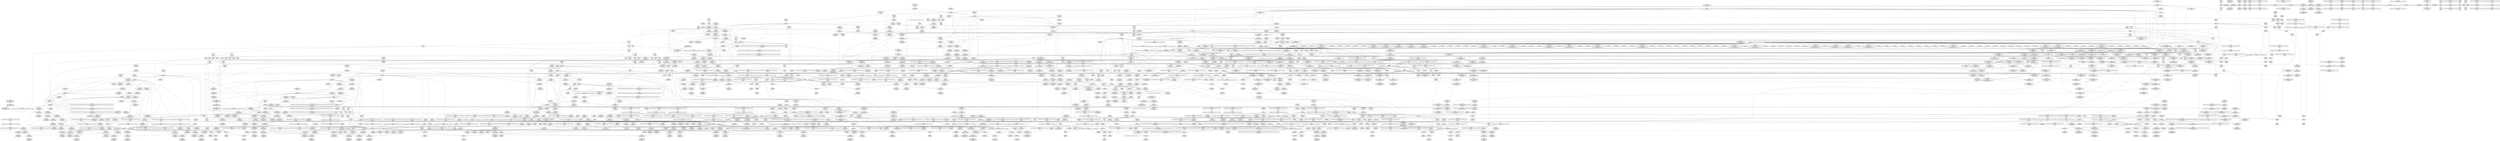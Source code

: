 digraph {
	CE0x5b4f980 [shape=record,shape=Mrecord,label="{CE0x5b4f980|rcu_read_lock:_tmp4|include/linux/rcupdate.h,882|*SummSink*}"]
	CE0x5a87af0 [shape=record,shape=Mrecord,label="{CE0x5a87af0|current_sid:_call|security/selinux/hooks.c,218|*SummSource*}"]
	CE0x5babad0 [shape=record,shape=Mrecord,label="{CE0x5babad0|i64*_getelementptr_inbounds_(_4_x_i64_,_4_x_i64_*___llvm_gcov_ctr128,_i64_0,_i64_1)|*Constant*|*SummSink*}"]
	CE0x5ba4dd0 [shape=record,shape=Mrecord,label="{CE0x5ba4dd0|_ret_void,_!dbg_!27717|include/linux/rcupdate.h,245|*SummSource*}"]
	CE0x5b09e30 [shape=record,shape=Mrecord,label="{CE0x5b09e30|ipc_alloc_security:_tmp6|security/selinux/hooks.c,5084|*SummSource*}"]
	CE0x5bb97e0 [shape=record,shape=Mrecord,label="{CE0x5bb97e0|rcu_lock_release:_tmp3|*SummSink*}"]
	CE0x5a84450 [shape=record,shape=Mrecord,label="{CE0x5a84450|80:_i32,_112:_i8*,_:_CMRE_36,37_}"]
	CE0x5bd1970 [shape=record,shape=Mrecord,label="{CE0x5bd1970|__rcu_read_unlock:_tmp2|*SummSource*}"]
	CE0x5afc8b0 [shape=record,shape=Mrecord,label="{CE0x5afc8b0|current_sid:_call4|security/selinux/hooks.c,218}"]
	CE0x5be4ba0 [shape=record,shape=Mrecord,label="{CE0x5be4ba0|__preempt_count_sub:_tmp2|*SummSink*}"]
	CE0x5be4b30 [shape=record,shape=Mrecord,label="{CE0x5be4b30|__preempt_count_sub:_tmp2|*SummSource*}"]
	CE0x5b589d0 [shape=record,shape=Mrecord,label="{CE0x5b589d0|i64_3|*Constant*}"]
	CE0x5ae0610 [shape=record,shape=Mrecord,label="{CE0x5ae0610|selinux_msg_queue_alloc_security:_q_perm9|security/selinux/hooks.c,5169}"]
	CE0x5b24960 [shape=record,shape=Mrecord,label="{CE0x5b24960|cred_sid:_tmp}"]
	CE0x5aeba30 [shape=record,shape=Mrecord,label="{CE0x5aeba30|i64*_getelementptr_inbounds_(_11_x_i64_,_11_x_i64_*___llvm_gcov_ctr125,_i64_0,_i64_1)|*Constant*|*SummSource*}"]
	CE0x5bab5a0 [shape=record,shape=Mrecord,label="{CE0x5bab5a0|i32_2|*Constant*}"]
	CE0x5b42990 [shape=record,shape=Mrecord,label="{CE0x5b42990|_call_void_asm_sideeffect_,_memory_,_dirflag_,_fpsr_,_flags_()_#3,_!dbg_!27714,_!srcloc_!27715|include/linux/rcupdate.h,239}"]
	CE0x5b10ec0 [shape=record,shape=Mrecord,label="{CE0x5b10ec0|rcu_read_lock:_tmp12|include/linux/rcupdate.h,882|*SummSource*}"]
	CE0x5b38fc0 [shape=record,shape=Mrecord,label="{CE0x5b38fc0|rcu_read_unlock:_tmp10|include/linux/rcupdate.h,933|*SummSource*}"]
	CE0x5b206c0 [shape=record,shape=Mrecord,label="{CE0x5b206c0|GLOBAL:_task_sid.__warned|Global_var:task_sid.__warned|*SummSource*}"]
	CE0x5b59740 [shape=record,shape=Mrecord,label="{CE0x5b59740|rcu_read_lock:_tmp|*SummSink*}"]
	CE0x5aa2120 [shape=record,shape=Mrecord,label="{CE0x5aa2120|GLOBAL:_get_current|*Constant*|*SummSink*}"]
	CE0x5b10b50 [shape=record,shape=Mrecord,label="{CE0x5b10b50|rcu_read_lock:_tmp11|include/linux/rcupdate.h,882|*SummSink*}"]
	CE0x5b45020 [shape=record,shape=Mrecord,label="{CE0x5b45020|cred_sid:_tmp1|*SummSource*}"]
	CE0x5bbb070 [shape=record,shape=Mrecord,label="{CE0x5bbb070|__rcu_read_unlock:_tmp1|*SummSource*}"]
	CE0x5b07740 [shape=record,shape=Mrecord,label="{CE0x5b07740|task_sid:_tmp22|security/selinux/hooks.c,208}"]
	CE0x5aa82f0 [shape=record,shape=Mrecord,label="{CE0x5aa82f0|80:_i32,_112:_i8*,_:_CMRE_65,66_}"]
	CE0x5b538d0 [shape=record,shape=Mrecord,label="{CE0x5b538d0|_call_void_rcu_read_unlock()_#10,_!dbg_!27748|security/selinux/hooks.c,209|*SummSource*}"]
	CE0x5aef830 [shape=record,shape=Mrecord,label="{CE0x5aef830|kzalloc:_size|Function::kzalloc&Arg::size::|*SummSink*}"]
	CE0x5a949f0 [shape=record,shape=Mrecord,label="{CE0x5a949f0|_call_void_mcount()_#3|*SummSource*}"]
	CE0x778c690 [shape=record,shape=Mrecord,label="{CE0x778c690|80:_i32,_112:_i8*,_:_CMRE_10,11_}"]
	CE0x5a90e40 [shape=record,shape=Mrecord,label="{CE0x5a90e40|80:_i32,_112:_i8*,_:_CMRE_2,3_}"]
	CE0x5a97170 [shape=record,shape=Mrecord,label="{CE0x5a97170|selinux_msg_queue_alloc_security:_q_perm|security/selinux/hooks.c,5157|*SummSource*}"]
	CE0x5ab60d0 [shape=record,shape=Mrecord,label="{CE0x5ab60d0|current_sid:_bb}"]
	CE0x5aa2430 [shape=record,shape=Mrecord,label="{CE0x5aa2430|i64*_getelementptr_inbounds_(_2_x_i64_,_2_x_i64_*___llvm_gcov_ctr109,_i64_0,_i64_0)|*Constant*|*SummSource*}"]
	CE0x5b28800 [shape=record,shape=Mrecord,label="{CE0x5b28800|rcu_read_lock:_tobool|include/linux/rcupdate.h,882|*SummSink*}"]
	CE0x5b0f780 [shape=record,shape=Mrecord,label="{CE0x5b0f780|rcu_read_lock:_tobool1|include/linux/rcupdate.h,882|*SummSource*}"]
	CE0x5b1da70 [shape=record,shape=Mrecord,label="{CE0x5b1da70|kmalloc:_flags|Function::kmalloc&Arg::flags::|*SummSource*}"]
	CE0x5af6e40 [shape=record,shape=Mrecord,label="{CE0x5af6e40|__rcu_read_lock:_tmp6|include/linux/rcupdate.h,240}"]
	CE0x5bdebd0 [shape=record,shape=Mrecord,label="{CE0x5bdebd0|__preempt_count_sub:_sub|./arch/x86/include/asm/preempt.h,77|*SummSink*}"]
	CE0x5b4c420 [shape=record,shape=Mrecord,label="{CE0x5b4c420|task_sid:_tmp1}"]
	CE0x5bcfbe0 [shape=record,shape=Mrecord,label="{CE0x5bcfbe0|i64*_getelementptr_inbounds_(_4_x_i64_,_4_x_i64_*___llvm_gcov_ctr135,_i64_0,_i64_2)|*Constant*|*SummSource*}"]
	CE0x5b44de0 [shape=record,shape=Mrecord,label="{CE0x5b44de0|GLOBAL:_rcu_read_lock.__warned|Global_var:rcu_read_lock.__warned|*SummSink*}"]
	CE0x5a98830 [shape=record,shape=Mrecord,label="{CE0x5a98830|GLOBAL:_current_task|Global_var:current_task|*SummSink*}"]
	CE0x5be4ac0 [shape=record,shape=Mrecord,label="{CE0x5be4ac0|__preempt_count_add:_tmp5|./arch/x86/include/asm/preempt.h,72|*SummSink*}"]
	CE0x5b2b170 [shape=record,shape=Mrecord,label="{CE0x5b2b170|i64*_getelementptr_inbounds_(_6_x_i64_,_6_x_i64_*___llvm_gcov_ctr301,_i64_0,_i64_4)|*Constant*|*SummSource*}"]
	CE0x5a7e1f0 [shape=record,shape=Mrecord,label="{CE0x5a7e1f0|GLOBAL:_ipc_alloc_security|*Constant*|*SummSource*}"]
	CE0x5ba20e0 [shape=record,shape=Mrecord,label="{CE0x5ba20e0|rcu_read_unlock:_tmp22|include/linux/rcupdate.h,935|*SummSource*}"]
	CE0x5af7010 [shape=record,shape=Mrecord,label="{CE0x5af7010|__rcu_read_lock:_tmp7|include/linux/rcupdate.h,240|*SummSink*}"]
	CE0x5aa4380 [shape=record,shape=Mrecord,label="{CE0x5aa4380|80:_i32,_112:_i8*,_:_CMRE_29,30_}"]
	CE0x5a96030 [shape=record,shape=Mrecord,label="{CE0x5a96030|ipc_alloc_security:_return|*SummSource*}"]
	CE0x5adfb00 [shape=record,shape=Mrecord,label="{CE0x5adfb00|selinux_msg_queue_alloc_security:_tmp16|security/selinux/hooks.c,5169|*SummSink*}"]
	CE0x5b0ba80 [shape=record,shape=Mrecord,label="{CE0x5b0ba80|rcu_read_unlock:_tmp1}"]
	CE0x5ad5f20 [shape=record,shape=Mrecord,label="{CE0x5ad5f20|avc_has_perm:_entry}"]
	CE0x5afff30 [shape=record,shape=Mrecord,label="{CE0x5afff30|task_sid:_tmp15|security/selinux/hooks.c,208|*SummSink*}"]
	CE0x5b53c50 [shape=record,shape=Mrecord,label="{CE0x5b53c50|GLOBAL:_rcu_read_unlock|*Constant*|*SummSink*}"]
	CE0x5b59d00 [shape=record,shape=Mrecord,label="{CE0x5b59d00|task_sid:_tmp9|security/selinux/hooks.c,208|*SummSink*}"]
	CE0x5bb8400 [shape=record,shape=Mrecord,label="{CE0x5bb8400|rcu_lock_acquire:_tmp|*SummSource*}"]
	CE0x5a8de00 [shape=record,shape=Mrecord,label="{CE0x5a8de00|i64*_getelementptr_inbounds_(_2_x_i64_,_2_x_i64_*___llvm_gcov_ctr98,_i64_0,_i64_1)|*Constant*|*SummSink*}"]
	CE0x5a85af0 [shape=record,shape=Mrecord,label="{CE0x5a85af0|current_sid:_tmp7|security/selinux/hooks.c,218}"]
	CE0x5a7a2a0 [shape=record,shape=Mrecord,label="{CE0x5a7a2a0|_call_void_mcount()_#3}"]
	CE0x5b432f0 [shape=record,shape=Mrecord,label="{CE0x5b432f0|i64*_getelementptr_inbounds_(_11_x_i64_,_11_x_i64_*___llvm_gcov_ctr127,_i64_0,_i64_0)|*Constant*|*SummSink*}"]
	CE0x5ab3130 [shape=record,shape=Mrecord,label="{CE0x5ab3130|80:_i32,_112:_i8*,_:_CMRE_54,55_}"]
	CE0x5a9aa40 [shape=record,shape=Mrecord,label="{CE0x5a9aa40|_call_void_lockdep_rcu_suspicious(i8*_getelementptr_inbounds_(_25_x_i8_,_25_x_i8_*_.str3,_i32_0,_i32_0),_i32_218,_i8*_getelementptr_inbounds_(_45_x_i8_,_45_x_i8_*_.str12,_i32_0,_i32_0))_#10,_!dbg_!27727|security/selinux/hooks.c,218}"]
	CE0x5aa9b90 [shape=record,shape=Mrecord,label="{CE0x5aa9b90|80:_i32,_112:_i8*,_:_CMRE_42,43_}"]
	CE0x5b4e740 [shape=record,shape=Mrecord,label="{CE0x5b4e740|i64*_getelementptr_inbounds_(_11_x_i64_,_11_x_i64_*___llvm_gcov_ctr127,_i64_0,_i64_1)|*Constant*}"]
	CE0x5b4d170 [shape=record,shape=Mrecord,label="{CE0x5b4d170|_call_void___rcu_read_lock()_#10,_!dbg_!27710|include/linux/rcupdate.h,879|*SummSink*}"]
	CE0x5ba1830 [shape=record,shape=Mrecord,label="{CE0x5ba1830|i64*_getelementptr_inbounds_(_11_x_i64_,_11_x_i64_*___llvm_gcov_ctr132,_i64_0,_i64_10)|*Constant*|*SummSink*}"]
	CE0x5b18140 [shape=record,shape=Mrecord,label="{CE0x5b18140|rcu_read_lock:_tmp19|include/linux/rcupdate.h,882}"]
	CE0x5b083f0 [shape=record,shape=Mrecord,label="{CE0x5b083f0|task_sid:_tmp18|security/selinux/hooks.c,208}"]
	CE0x5bb1220 [shape=record,shape=Mrecord,label="{CE0x5bb1220|__preempt_count_sub:_do.end|*SummSource*}"]
	CE0x5b41dd0 [shape=record,shape=Mrecord,label="{CE0x5b41dd0|rcu_read_lock:_land.lhs.true2}"]
	CE0x5b051f0 [shape=record,shape=Mrecord,label="{CE0x5b051f0|get_current:_bb|*SummSink*}"]
	CE0x5a98260 [shape=record,shape=Mrecord,label="{CE0x5a98260|_ret_%struct.task_struct*_%tmp4,_!dbg_!27714|./arch/x86/include/asm/current.h,14}"]
	CE0x5ad95a0 [shape=record,shape=Mrecord,label="{CE0x5ad95a0|avc_has_perm:_tsid|Function::avc_has_perm&Arg::tsid::|*SummSource*}"]
	CE0x5ad78b0 [shape=record,shape=Mrecord,label="{CE0x5ad78b0|selinux_msg_queue_alloc_security:_tmp12|security/selinux/hooks.c,5168|*SummSource*}"]
	CE0x5ae8b70 [shape=record,shape=Mrecord,label="{CE0x5ae8b70|i64*_getelementptr_inbounds_(_2_x_i64_,_2_x_i64_*___llvm_gcov_ctr302,_i64_0,_i64_0)|*Constant*|*SummSink*}"]
	CE0x5af0d10 [shape=record,shape=Mrecord,label="{CE0x5af0d10|current_sid:_tobool1|security/selinux/hooks.c,218|*SummSource*}"]
	CE0x5a90130 [shape=record,shape=Mrecord,label="{CE0x5a90130|selinux_msg_queue_alloc_security:_call|security/selinux/hooks.c,5154}"]
	CE0x5bd0cb0 [shape=record,shape=Mrecord,label="{CE0x5bd0cb0|GLOBAL:___preempt_count|Global_var:__preempt_count}"]
	CE0x5b99b80 [shape=record,shape=Mrecord,label="{CE0x5b99b80|__rcu_read_unlock:_tmp5|include/linux/rcupdate.h,244|*SummSink*}"]
	CE0x5bc7170 [shape=record,shape=Mrecord,label="{CE0x5bc7170|GLOBAL:_lock_release|*Constant*}"]
	CE0x5a89810 [shape=record,shape=Mrecord,label="{CE0x5a89810|COLLAPSED:_GCMRE___llvm_gcov_ctr300_internal_global_9_x_i64_zeroinitializer:_elem_0:default:}"]
	CE0x5bac570 [shape=record,shape=Mrecord,label="{CE0x5bac570|i64_1|*Constant*}"]
	CE0x5b247c0 [shape=record,shape=Mrecord,label="{CE0x5b247c0|task_sid:_tmp6|security/selinux/hooks.c,208|*SummSink*}"]
	CE0x5b1fb30 [shape=record,shape=Mrecord,label="{CE0x5b1fb30|_call_void_mcount()_#3}"]
	CE0x5af0c70 [shape=record,shape=Mrecord,label="{CE0x5af0c70|ipc_alloc_security:_tmp4|security/selinux/hooks.c,5084|*SummSink*}"]
	CE0x5b179f0 [shape=record,shape=Mrecord,label="{CE0x5b179f0|i64*_getelementptr_inbounds_(_11_x_i64_,_11_x_i64_*___llvm_gcov_ctr127,_i64_0,_i64_9)|*Constant*|*SummSource*}"]
	CE0x5bb11b0 [shape=record,shape=Mrecord,label="{CE0x5bb11b0|__preempt_count_sub:_do.body}"]
	CE0x5b16490 [shape=record,shape=Mrecord,label="{CE0x5b16490|i64*_getelementptr_inbounds_(_11_x_i64_,_11_x_i64_*___llvm_gcov_ctr127,_i64_0,_i64_8)|*Constant*}"]
	CE0x5a8e050 [shape=record,shape=Mrecord,label="{CE0x5a8e050|_call_void_kfree(i8*_%tmp6)_#10,_!dbg_!27718|security/selinux/hooks.c,5099}"]
	CE0x5b568c0 [shape=record,shape=Mrecord,label="{CE0x5b568c0|i64_7|*Constant*|*SummSink*}"]
	CE0x5b08c20 [shape=record,shape=Mrecord,label="{CE0x5b08c20|task_sid:_tmp19|security/selinux/hooks.c,208|*SummSink*}"]
	CE0x5b15eb0 [shape=record,shape=Mrecord,label="{CE0x5b15eb0|rcu_lock_acquire:_tmp3}"]
	CE0x5af4b40 [shape=record,shape=Mrecord,label="{CE0x5af4b40|ipc_alloc_security:_tmp2|security/selinux/hooks.c,5083|*SummSink*}"]
	CE0x5b52be0 [shape=record,shape=Mrecord,label="{CE0x5b52be0|cred_sid:_entry|*SummSource*}"]
	CE0x5aaf880 [shape=record,shape=Mrecord,label="{CE0x5aaf880|0:_i8,_8:_i32,_24:_%struct.selinux_audit_data*,_:_SCMRE_0,1_|*MultipleSource*|security/selinux/hooks.c, 5153|security/selinux/hooks.c,5163}"]
	CE0x5adda70 [shape=record,shape=Mrecord,label="{CE0x5adda70|i64*_getelementptr_inbounds_(_9_x_i64_,_9_x_i64_*___llvm_gcov_ctr300,_i64_0,_i64_7)|*Constant*|*SummSink*}"]
	CE0x5a84580 [shape=record,shape=Mrecord,label="{CE0x5a84580|80:_i32,_112:_i8*,_:_CMRE_37,38_}"]
	CE0x5bbd280 [shape=record,shape=Mrecord,label="{CE0x5bbd280|__preempt_count_sub:_tmp5|./arch/x86/include/asm/preempt.h,77}"]
	CE0x5b95430 [shape=record,shape=Mrecord,label="{CE0x5b95430|rcu_lock_release:_tmp3|*SummSource*}"]
	CE0x5aa9890 [shape=record,shape=Mrecord,label="{CE0x5aa9890|current_sid:_tmp6|security/selinux/hooks.c,218}"]
	CE0x5b1b290 [shape=record,shape=Mrecord,label="{CE0x5b1b290|cred_sid:_bb|*SummSink*}"]
	CE0x5b0f2e0 [shape=record,shape=Mrecord,label="{CE0x5b0f2e0|rcu_read_lock:_tmp8|include/linux/rcupdate.h,882|*SummSink*}"]
	CE0x5bbe5e0 [shape=record,shape=Mrecord,label="{CE0x5bbe5e0|__rcu_read_unlock:_bb}"]
	CE0x5b1d780 [shape=record,shape=Mrecord,label="{CE0x5b1d780|rcu_read_lock:_if.end}"]
	CE0x5b21180 [shape=record,shape=Mrecord,label="{CE0x5b21180|ipc_free_security:_security1|security/selinux/hooks.c,5098|*SummSource*}"]
	CE0x5ad7680 [shape=record,shape=Mrecord,label="{CE0x5ad7680|i64_5|*Constant*|*SummSink*}"]
	CE0x5b9a830 [shape=record,shape=Mrecord,label="{CE0x5b9a830|i64*_getelementptr_inbounds_(_11_x_i64_,_11_x_i64_*___llvm_gcov_ctr132,_i64_0,_i64_8)|*Constant*}"]
	CE0x5bacb50 [shape=record,shape=Mrecord,label="{CE0x5bacb50|i64*_getelementptr_inbounds_(_4_x_i64_,_4_x_i64_*___llvm_gcov_ctr134,_i64_0,_i64_3)|*Constant*}"]
	CE0x5af6890 [shape=record,shape=Mrecord,label="{CE0x5af6890|_call_void_asm_sideeffect_,_memory_,_dirflag_,_fpsr_,_flags_()_#3,_!dbg_!27714,_!srcloc_!27715|include/linux/rcupdate.h,239|*SummSource*}"]
	CE0x5bcda90 [shape=record,shape=Mrecord,label="{CE0x5bcda90|__preempt_count_add:_do.body|*SummSource*}"]
	CE0x5aaf810 [shape=record,shape=Mrecord,label="{CE0x5aaf810|selinux_msg_queue_alloc_security:_q_perm4|security/selinux/hooks.c,5164|*SummSink*}"]
	CE0x5ba2bb0 [shape=record,shape=Mrecord,label="{CE0x5ba2bb0|GLOBAL:_rcu_lock_release|*Constant*|*SummSink*}"]
	CE0x5bb39f0 [shape=record,shape=Mrecord,label="{CE0x5bb39f0|i64*_getelementptr_inbounds_(_4_x_i64_,_4_x_i64_*___llvm_gcov_ctr129,_i64_0,_i64_0)|*Constant*}"]
	CE0x5b99300 [shape=record,shape=Mrecord,label="{CE0x5b99300|i64*_getelementptr_inbounds_(_4_x_i64_,_4_x_i64_*___llvm_gcov_ctr130,_i64_0,_i64_1)|*Constant*|*SummSink*}"]
	CE0x5b43400 [shape=record,shape=Mrecord,label="{CE0x5b43400|i64*_getelementptr_inbounds_(_11_x_i64_,_11_x_i64_*___llvm_gcov_ctr127,_i64_0,_i64_0)|*Constant*}"]
	CE0x5b0fbc0 [shape=record,shape=Mrecord,label="{CE0x5b0fbc0|rcu_read_lock:_tmp9|include/linux/rcupdate.h,882}"]
	CE0x5aee6c0 [shape=record,shape=Mrecord,label="{CE0x5aee6c0|i64_8|*Constant*}"]
	CE0x5adb260 [shape=record,shape=Mrecord,label="{CE0x5adb260|i64*_getelementptr_inbounds_(_2_x_i64_,_2_x_i64_*___llvm_gcov_ctr182,_i64_0,_i64_0)|*Constant*}"]
	CE0x5af1770 [shape=record,shape=Mrecord,label="{CE0x5af1770|current_sid:_do.end}"]
	CE0x5b9a620 [shape=record,shape=Mrecord,label="{CE0x5b9a620|__preempt_count_add:_tmp5|./arch/x86/include/asm/preempt.h,72|*SummSource*}"]
	CE0x5af0610 [shape=record,shape=Mrecord,label="{CE0x5af0610|current_sid:_do.body|*SummSource*}"]
	CE0x5b541c0 [shape=record,shape=Mrecord,label="{CE0x5b541c0|_ret_void,_!dbg_!27735|include/linux/rcupdate.h,938|*SummSink*}"]
	CE0x5adb4d0 [shape=record,shape=Mrecord,label="{CE0x5adb4d0|_ret_i8*_%call,_!dbg_!27714|include/linux/slab.h,429}"]
	CE0x5bc9b70 [shape=record,shape=Mrecord,label="{CE0x5bc9b70|rcu_lock_acquire:_indirectgoto}"]
	CE0x5ba66b0 [shape=record,shape=Mrecord,label="{CE0x5ba66b0|rcu_lock_acquire:_tmp6|*SummSink*}"]
	CE0x5ad7e20 [shape=record,shape=Mrecord,label="{CE0x5ad7e20|selinux_msg_queue_alloc_security:_tmp13|security/selinux/hooks.c,5168|*SummSource*}"]
	CE0x5b02b60 [shape=record,shape=Mrecord,label="{CE0x5b02b60|current_sid:_security|security/selinux/hooks.c,218|*SummSource*}"]
	CE0x5ba4400 [shape=record,shape=Mrecord,label="{CE0x5ba4400|__rcu_read_unlock:_entry|*SummSource*}"]
	CE0x5ae0930 [shape=record,shape=Mrecord,label="{CE0x5ae0930|selinux_msg_queue_alloc_security:_q_perm9|security/selinux/hooks.c,5169|*SummSink*}"]
	CE0x5ba4390 [shape=record,shape=Mrecord,label="{CE0x5ba4390|__rcu_read_unlock:_entry}"]
	CE0x5ba46d0 [shape=record,shape=Mrecord,label="{CE0x5ba46d0|__rcu_read_unlock:_entry|*SummSink*}"]
	CE0x5bb3600 [shape=record,shape=Mrecord,label="{CE0x5bb3600|__preempt_count_add:_bb|*SummSource*}"]
	CE0x5b547c0 [shape=record,shape=Mrecord,label="{CE0x5b547c0|kmalloc:_bb|*SummSource*}"]
	CE0x5bc8540 [shape=record,shape=Mrecord,label="{CE0x5bc8540|rcu_lock_release:_tmp7|*SummSource*}"]
	CE0x5bab260 [shape=record,shape=Mrecord,label="{CE0x5bab260|GLOBAL:_lock_acquire|*Constant*|*SummSink*}"]
	CE0x5b97a80 [shape=record,shape=Mrecord,label="{CE0x5b97a80|rcu_read_unlock:_tmp13|include/linux/rcupdate.h,933|*SummSource*}"]
	CE0x5bdfc90 [shape=record,shape=Mrecord,label="{CE0x5bdfc90|__preempt_count_sub:_tmp|*SummSink*}"]
	CE0x5a8f020 [shape=record,shape=Mrecord,label="{CE0x5a8f020|selinux_msg_queue_alloc_security:_return|*SummSink*}"]
	CE0x5ada5b0 [shape=record,shape=Mrecord,label="{CE0x5ada5b0|selinux_msg_queue_alloc_security:_u|security/selinux/hooks.c,5164|*SummSource*}"]
	CE0x5a9e580 [shape=record,shape=Mrecord,label="{CE0x5a9e580|selinux_msg_queue_alloc_security:_if.then|*SummSink*}"]
	CE0x5b458b0 [shape=record,shape=Mrecord,label="{CE0x5b458b0|cred_sid:_security|security/selinux/hooks.c,196|*SummSource*}"]
	"CONST[source:1(input),value:2(dynamic)][purpose:{subject}]"
	CE0x5b0fa40 [shape=record,shape=Mrecord,label="{CE0x5b0fa40|i64_5|*Constant*}"]
	CE0x5b13370 [shape=record,shape=Mrecord,label="{CE0x5b13370|rcu_read_lock:_tmp15|include/linux/rcupdate.h,882|*SummSink*}"]
	CE0x5aa7f50 [shape=record,shape=Mrecord,label="{CE0x5aa7f50|selinux_msg_queue_alloc_security:_call2|security/selinux/hooks.c,5157|*SummSource*}"]
	CE0x5aa1990 [shape=record,shape=Mrecord,label="{CE0x5aa1990|80:_i32,_112:_i8*,_:_CMRE_19,20_}"]
	CE0x5aeb770 [shape=record,shape=Mrecord,label="{CE0x5aeb770|ipc_alloc_security:_bb|*SummSink*}"]
	CE0x5b99e70 [shape=record,shape=Mrecord,label="{CE0x5b99e70|__rcu_read_unlock:_tmp5|include/linux/rcupdate.h,244|*SummSource*}"]
	CE0x5a96820 [shape=record,shape=Mrecord,label="{CE0x5a96820|_call_void_mcount()_#3|*SummSink*}"]
	CE0x5b066c0 [shape=record,shape=Mrecord,label="{CE0x5b066c0|i64*_getelementptr_inbounds_(_13_x_i64_,_13_x_i64_*___llvm_gcov_ctr126,_i64_0,_i64_9)|*Constant*|*SummSource*}"]
	CE0x5a916d0 [shape=record,shape=Mrecord,label="{CE0x5a916d0|selinux_msg_queue_alloc_security:_entry|*SummSource*}"]
	CE0x5af5aa0 [shape=record,shape=Mrecord,label="{CE0x5af5aa0|rcu_read_unlock:_tmp12|include/linux/rcupdate.h,933|*SummSource*}"]
	CE0x5b4cb90 [shape=record,shape=Mrecord,label="{CE0x5b4cb90|cred_sid:_tmp2|*SummSink*}"]
	CE0x5a877e0 [shape=record,shape=Mrecord,label="{CE0x5a877e0|_call_void_mcount()_#3|*SummSink*}"]
	CE0x5b22f90 [shape=record,shape=Mrecord,label="{CE0x5b22f90|ipc_alloc_security:_tmp8|security/selinux/hooks.c,5085}"]
	CE0x5b434d0 [shape=record,shape=Mrecord,label="{CE0x5b434d0|i64*_getelementptr_inbounds_(_11_x_i64_,_11_x_i64_*___llvm_gcov_ctr127,_i64_0,_i64_0)|*Constant*|*SummSource*}"]
	CE0x5b096a0 [shape=record,shape=Mrecord,label="{CE0x5b096a0|rcu_read_lock:_tmp1|*SummSource*}"]
	CE0x5af7210 [shape=record,shape=Mrecord,label="{CE0x5af7210|rcu_read_unlock:_tmp14|include/linux/rcupdate.h,933|*SummSink*}"]
	CE0x5b9dae0 [shape=record,shape=Mrecord,label="{CE0x5b9dae0|rcu_read_unlock:_tmp18|include/linux/rcupdate.h,933}"]
	CE0x5b517b0 [shape=record,shape=Mrecord,label="{CE0x5b517b0|_call_void_rcu_read_unlock()_#10,_!dbg_!27748|security/selinux/hooks.c,209|*SummSink*}"]
	CE0x5af5c40 [shape=record,shape=Mrecord,label="{CE0x5af5c40|rcu_read_unlock:_tmp11|include/linux/rcupdate.h,933|*SummSource*}"]
	CE0x5b96320 [shape=record,shape=Mrecord,label="{CE0x5b96320|GLOBAL:_rcu_read_unlock.__warned|Global_var:rcu_read_unlock.__warned|*SummSource*}"]
	CE0x5bb38e0 [shape=record,shape=Mrecord,label="{CE0x5bb38e0|__preempt_count_sub:_tmp|*SummSource*}"]
	CE0x5b9dd80 [shape=record,shape=Mrecord,label="{CE0x5b9dd80|rcu_read_unlock:_tmp18|include/linux/rcupdate.h,933|*SummSink*}"]
	CE0x5b3b720 [shape=record,shape=Mrecord,label="{CE0x5b3b720|i64*_getelementptr_inbounds_(_13_x_i64_,_13_x_i64_*___llvm_gcov_ctr126,_i64_0,_i64_1)|*Constant*|*SummSource*}"]
	CE0x5b51930 [shape=record,shape=Mrecord,label="{CE0x5b51930|task_sid:_tmp27|security/selinux/hooks.c,208}"]
	CE0x5b99290 [shape=record,shape=Mrecord,label="{CE0x5b99290|rcu_lock_acquire:_tmp|*SummSink*}"]
	CE0x5bb7ba0 [shape=record,shape=Mrecord,label="{CE0x5bb7ba0|__preempt_count_add:_tmp1}"]
	CE0x5b4f530 [shape=record,shape=Mrecord,label="{CE0x5b4f530|rcu_read_unlock:_tobool|include/linux/rcupdate.h,933|*SummSource*}"]
	CE0x5b0b540 [shape=record,shape=Mrecord,label="{CE0x5b0b540|i64*_getelementptr_inbounds_(_4_x_i64_,_4_x_i64_*___llvm_gcov_ctr128,_i64_0,_i64_2)|*Constant*|*SummSink*}"]
	CE0x5ae9d10 [shape=record,shape=Mrecord,label="{CE0x5ae9d10|ipc_free_security:_tmp6|security/selinux/hooks.c,5099|*SummSource*}"]
	CE0x5b950b0 [shape=record,shape=Mrecord,label="{CE0x5b950b0|rcu_read_unlock:_tmp7|include/linux/rcupdate.h,933|*SummSource*}"]
	CE0x5b19ce0 [shape=record,shape=Mrecord,label="{CE0x5b19ce0|rcu_read_lock:_tmp21|include/linux/rcupdate.h,884}"]
	CE0x5bc68c0 [shape=record,shape=Mrecord,label="{CE0x5bc68c0|__rcu_read_unlock:_tmp|*SummSink*}"]
	CE0x5b2b870 [shape=record,shape=Mrecord,label="{CE0x5b2b870|ipc_alloc_security:_call1|security/selinux/hooks.c,5087}"]
	CE0x5a8ee30 [shape=record,shape=Mrecord,label="{CE0x5a8ee30|selinux_msg_queue_alloc_security:_tmp}"]
	CE0x5ab4f50 [shape=record,shape=Mrecord,label="{CE0x5ab4f50|task_sid:_task|Function::task_sid&Arg::task::|*SummSource*}"]
	CE0x5aef320 [shape=record,shape=Mrecord,label="{CE0x5aef320|task_sid:_tobool|security/selinux/hooks.c,208|*SummSink*}"]
	CE0x5a9aab0 [shape=record,shape=Mrecord,label="{CE0x5a9aab0|_call_void_lockdep_rcu_suspicious(i8*_getelementptr_inbounds_(_25_x_i8_,_25_x_i8_*_.str3,_i32_0,_i32_0),_i32_218,_i8*_getelementptr_inbounds_(_45_x_i8_,_45_x_i8_*_.str12,_i32_0,_i32_0))_#10,_!dbg_!27727|security/selinux/hooks.c,218|*SummSource*}"]
	CE0x5a7b210 [shape=record,shape=Mrecord,label="{CE0x5a7b210|get_current:_tmp2|*SummSource*}"]
	CE0x5b35ee0 [shape=record,shape=Mrecord,label="{CE0x5b35ee0|rcu_read_unlock:_do.body|*SummSink*}"]
	CE0x5b2d3c0 [shape=record,shape=Mrecord,label="{CE0x5b2d3c0|ipc_free_security:_tmp2|*SummSource*}"]
	CE0x5b249d0 [shape=record,shape=Mrecord,label="{CE0x5b249d0|COLLAPSED:_GCMRE___llvm_gcov_ctr131_internal_global_2_x_i64_zeroinitializer:_elem_0:default:}"]
	CE0x5aabd00 [shape=record,shape=Mrecord,label="{CE0x5aabd00|selinux_msg_queue_alloc_security:_tmp21|security/selinux/hooks.c,5173}"]
	CE0x5a958d0 [shape=record,shape=Mrecord,label="{CE0x5a958d0|GLOBAL:_kfree|*Constant*|*SummSink*}"]
	CE0x5a86d70 [shape=record,shape=Mrecord,label="{CE0x5a86d70|kzalloc:_tmp|*SummSource*}"]
	CE0x5b507d0 [shape=record,shape=Mrecord,label="{CE0x5b507d0|task_sid:_if.end|*SummSource*}"]
	CE0x5a83530 [shape=record,shape=Mrecord,label="{CE0x5a83530|80:_i32,_112:_i8*,_:_CMRE_104,112_|*MultipleSource*|Function::selinux_msg_queue_alloc_security&Arg::msq::|security/selinux/hooks.c,5157}"]
	CE0x5afb020 [shape=record,shape=Mrecord,label="{CE0x5afb020|i64*_getelementptr_inbounds_(_13_x_i64_,_13_x_i64_*___llvm_gcov_ctr126,_i64_0,_i64_12)|*Constant*|*SummSource*}"]
	CE0x5b9ad30 [shape=record,shape=Mrecord,label="{CE0x5b9ad30|rcu_lock_release:_tmp1|*SummSink*}"]
	CE0x5a88f60 [shape=record,shape=Mrecord,label="{CE0x5a88f60|80:_i32,_112:_i8*,_:_CMRE_84,88_|*MultipleSource*|Function::selinux_msg_queue_alloc_security&Arg::msq::|security/selinux/hooks.c,5157}"]
	CE0x5aa9170 [shape=record,shape=Mrecord,label="{CE0x5aa9170|get_current:_tmp3|*SummSource*}"]
	CE0x5bb9c50 [shape=record,shape=Mrecord,label="{CE0x5bb9c50|rcu_lock_acquire:_indirectgoto|*SummSource*}"]
	CE0x5b2cd20 [shape=record,shape=Mrecord,label="{CE0x5b2cd20|COLLAPSED:_GCMRE___llvm_gcov_ctr302_internal_global_2_x_i64_zeroinitializer:_elem_0:default:}"]
	CE0x5aaa280 [shape=record,shape=Mrecord,label="{CE0x5aaa280|80:_i32,_112:_i8*,_:_CMRE_50,51_}"]
	CE0x5b23a20 [shape=record,shape=Mrecord,label="{CE0x5b23a20|task_sid:_do.end6|*SummSink*}"]
	CE0x5bd2000 [shape=record,shape=Mrecord,label="{CE0x5bd2000|__preempt_count_add:_tmp2|*SummSource*}"]
	CE0x5b2bb80 [shape=record,shape=Mrecord,label="{CE0x5b2bb80|ipc_alloc_security:_call1|security/selinux/hooks.c,5087|*SummSink*}"]
	CE0x5ba4f40 [shape=record,shape=Mrecord,label="{CE0x5ba4f40|__rcu_read_lock:_do.body}"]
	CE0x5af4cd0 [shape=record,shape=Mrecord,label="{CE0x5af4cd0|kzalloc:_flags|Function::kzalloc&Arg::flags::|*SummSource*}"]
	CE0x5aa1470 [shape=record,shape=Mrecord,label="{CE0x5aa1470|80:_i32,_112:_i8*,_:_CMRE_0,1_}"]
	CE0x5b244d0 [shape=record,shape=Mrecord,label="{CE0x5b244d0|task_sid:_tmp6|security/selinux/hooks.c,208|*SummSource*}"]
	CE0x5b1ef50 [shape=record,shape=Mrecord,label="{CE0x5b1ef50|rcu_read_unlock:_tmp4|include/linux/rcupdate.h,933}"]
	CE0x5aef570 [shape=record,shape=Mrecord,label="{CE0x5aef570|kzalloc:_size|Function::kzalloc&Arg::size::}"]
	CE0x5a901a0 [shape=record,shape=Mrecord,label="{CE0x5a901a0|selinux_msg_queue_alloc_security:_ad|security/selinux/hooks.c, 5153|*SummSink*}"]
	CE0x5bc71e0 [shape=record,shape=Mrecord,label="{CE0x5bc71e0|_call_void_lock_release(%struct.lockdep_map*_%map,_i32_1,_i64_ptrtoint_(i8*_blockaddress(_rcu_lock_release,_%__here)_to_i64))_#10,_!dbg_!27716|include/linux/rcupdate.h,423|*SummSource*}"]
	CE0x5b1d870 [shape=record,shape=Mrecord,label="{CE0x5b1d870|rcu_read_lock:_if.end|*SummSource*}"]
	CE0x5ae1ac0 [shape=record,shape=Mrecord,label="{CE0x5ae1ac0|GLOBAL:_ipc_free_security|*Constant*|*SummSink*}"]
	CE0x5b40130 [shape=record,shape=Mrecord,label="{CE0x5b40130|i64*_getelementptr_inbounds_(_4_x_i64_,_4_x_i64_*___llvm_gcov_ctr128,_i64_0,_i64_0)|*Constant*}"]
	CE0x5af6eb0 [shape=record,shape=Mrecord,label="{CE0x5af6eb0|__rcu_read_lock:_tmp6|include/linux/rcupdate.h,240|*SummSource*}"]
	CE0x5a84c30 [shape=record,shape=Mrecord,label="{CE0x5a84c30|80:_i32,_112:_i8*,_:_CMRE_7,8_}"]
	CE0x5b23b40 [shape=record,shape=Mrecord,label="{CE0x5b23b40|task_sid:_do.body5}"]
	CE0x5a8dd60 [shape=record,shape=Mrecord,label="{CE0x5a8dd60|selinux_msg_queue_alloc_security:_q_perm|security/selinux/hooks.c,5157|*SummSink*}"]
	CE0x5b3f7d0 [shape=record,shape=Mrecord,label="{CE0x5b3f7d0|rcu_read_unlock:_if.end}"]
	CE0x5b18830 [shape=record,shape=Mrecord,label="{CE0x5b18830|rcu_read_lock:_tmp20|include/linux/rcupdate.h,882|*SummSink*}"]
	CE0x5b10340 [shape=record,shape=Mrecord,label="{CE0x5b10340|rcu_read_lock:_tmp10|include/linux/rcupdate.h,882}"]
	CE0x5b98790 [shape=record,shape=Mrecord,label="{CE0x5b98790|rcu_read_unlock:_tmp14|include/linux/rcupdate.h,933}"]
	CE0x5b1ffc0 [shape=record,shape=Mrecord,label="{CE0x5b1ffc0|task_sid:_if.then}"]
	CE0x5bd2210 [shape=record,shape=Mrecord,label="{CE0x5bd2210|__rcu_read_unlock:_do.end|*SummSource*}"]
	CE0x5b54830 [shape=record,shape=Mrecord,label="{CE0x5b54830|kmalloc:_bb|*SummSink*}"]
	CE0x5b528d0 [shape=record,shape=Mrecord,label="{CE0x5b528d0|GLOBAL:_cred_sid|*Constant*|*SummSource*}"]
	CE0x5b1a710 [shape=record,shape=Mrecord,label="{CE0x5b1a710|rcu_read_lock:_tmp22|include/linux/rcupdate.h,884}"]
	CE0x5b585c0 [shape=record,shape=Mrecord,label="{CE0x5b585c0|rcu_read_lock:_entry}"]
	CE0x5b1aff0 [shape=record,shape=Mrecord,label="{CE0x5b1aff0|cred_sid:_bb}"]
	CE0x5a79770 [shape=record,shape=Mrecord,label="{CE0x5a79770|current_sid:_tobool|security/selinux/hooks.c,218|*SummSink*}"]
	CE0x5b2aba0 [shape=record,shape=Mrecord,label="{CE0x5b2aba0|GLOBAL:_rcu_lock_acquire|*Constant*|*SummSink*}"]
	CE0x5b1abb0 [shape=record,shape=Mrecord,label="{CE0x5b1abb0|rcu_read_lock:_tmp22|include/linux/rcupdate.h,884|*SummSource*}"]
	CE0x5b01550 [shape=record,shape=Mrecord,label="{CE0x5b01550|i32_78|*Constant*}"]
	CE0x5ae2060 [shape=record,shape=Mrecord,label="{CE0x5ae2060|ipc_free_security:_perm|Function::ipc_free_security&Arg::perm::|*SummSource*}"]
	CE0x5bd1180 [shape=record,shape=Mrecord,label="{CE0x5bd1180|__preempt_count_sub:_val|Function::__preempt_count_sub&Arg::val::|*SummSource*}"]
	CE0x5b56010 [shape=record,shape=Mrecord,label="{CE0x5b56010|GLOBAL:___llvm_gcov_ctr126|Global_var:__llvm_gcov_ctr126|*SummSource*}"]
	CE0x5b4ac60 [shape=record,shape=Mrecord,label="{CE0x5b4ac60|i8*_getelementptr_inbounds_(_41_x_i8_,_41_x_i8_*_.str44,_i32_0,_i32_0)|*Constant*|*SummSink*}"]
	CE0x5af2e60 [shape=record,shape=Mrecord,label="{CE0x5af2e60|current_sid:_tmp9|security/selinux/hooks.c,218|*SummSink*}"]
	CE0x5a94020 [shape=record,shape=Mrecord,label="{CE0x5a94020|selinux_msg_queue_alloc_security:_tmp2|security/selinux/hooks.c,5158|*SummSource*}"]
	CE0x5b37000 [shape=record,shape=Mrecord,label="{CE0x5b37000|kmalloc:_tmp2|*SummSink*}"]
	CE0x5b3fca0 [shape=record,shape=Mrecord,label="{CE0x5b3fca0|rcu_read_lock:_do.end|*SummSink*}"]
	CE0x5bccd50 [shape=record,shape=Mrecord,label="{CE0x5bccd50|__rcu_read_unlock:_tmp1}"]
	CE0x5b424d0 [shape=record,shape=Mrecord,label="{CE0x5b424d0|_call_void_mcount()_#3}"]
	CE0x5ab3aa0 [shape=record,shape=Mrecord,label="{CE0x5ab3aa0|avc_has_perm:_auditdata|Function::avc_has_perm&Arg::auditdata::|*SummSink*}"]
	CE0x5aa4e50 [shape=record,shape=Mrecord,label="{CE0x5aa4e50|selinux_msg_queue_alloc_security:_if.then|*SummSource*}"]
	CE0x5b569d0 [shape=record,shape=Mrecord,label="{CE0x5b569d0|i64_6|*Constant*}"]
	CE0x5a914c0 [shape=record,shape=Mrecord,label="{CE0x5a914c0|selinux_msg_queue_alloc_security:_if.then8}"]
	CE0x5b255b0 [shape=record,shape=Mrecord,label="{CE0x5b255b0|task_sid:_tmp7|security/selinux/hooks.c,208|*SummSource*}"]
	CE0x5b9ab50 [shape=record,shape=Mrecord,label="{CE0x5b9ab50|rcu_read_unlock:_tmp10|include/linux/rcupdate.h,933|*SummSink*}"]
	CE0x5bccce0 [shape=record,shape=Mrecord,label="{CE0x5bccce0|i64*_getelementptr_inbounds_(_4_x_i64_,_4_x_i64_*___llvm_gcov_ctr134,_i64_0,_i64_1)|*Constant*|*SummSink*}"]
	CE0x5a91e70 [shape=record,shape=Mrecord,label="{CE0x5a91e70|GLOBAL:___llvm_gcov_ctr300|Global_var:__llvm_gcov_ctr300|*SummSource*}"]
	CE0x5bd13c0 [shape=record,shape=Mrecord,label="{CE0x5bd13c0|i64*_getelementptr_inbounds_(_4_x_i64_,_4_x_i64_*___llvm_gcov_ctr134,_i64_0,_i64_3)|*Constant*|*SummSource*}"]
	CE0x5a96710 [shape=record,shape=Mrecord,label="{CE0x5a96710|current_sid:_tmp11|security/selinux/hooks.c,218|*SummSink*}"]
	CE0x5b036c0 [shape=record,shape=Mrecord,label="{CE0x5b036c0|current_sid:_tmp23|security/selinux/hooks.c,218|*SummSource*}"]
	CE0x5af30f0 [shape=record,shape=Mrecord,label="{CE0x5af30f0|current_sid:_tmp10|security/selinux/hooks.c,218}"]
	CE0x5ba2f50 [shape=record,shape=Mrecord,label="{CE0x5ba2f50|rcu_lock_release:_entry}"]
	CE0x5af0820 [shape=record,shape=Mrecord,label="{CE0x5af0820|i64*_getelementptr_inbounds_(_11_x_i64_,_11_x_i64_*___llvm_gcov_ctr125,_i64_0,_i64_0)|*Constant*}"]
	CE0x5aa0e80 [shape=record,shape=Mrecord,label="{CE0x5aa0e80|80:_i32,_112:_i8*,_:_CMRE_15,16_}"]
	CE0x5adc280 [shape=record,shape=Mrecord,label="{CE0x5adc280|i8*_getelementptr_inbounds_(_25_x_i8_,_25_x_i8_*_.str3,_i32_0,_i32_0)|*Constant*|*SummSink*}"]
	CE0x5a900c0 [shape=record,shape=Mrecord,label="{CE0x5a900c0|selinux_msg_queue_alloc_security:_ad|security/selinux/hooks.c, 5153|*SummSource*}"]
	CE0x5a7a0e0 [shape=record,shape=Mrecord,label="{CE0x5a7a0e0|GLOBAL:___llvm_gcov_ctr125|Global_var:__llvm_gcov_ctr125|*SummSource*}"]
	CE0x5bb8320 [shape=record,shape=Mrecord,label="{CE0x5bb8320|rcu_lock_acquire:_tmp}"]
	CE0x5b2d9d0 [shape=record,shape=Mrecord,label="{CE0x5b2d9d0|ipc_alloc_security:_tmp5|security/selinux/hooks.c,5084|*SummSource*}"]
	CE0x5aad6a0 [shape=record,shape=Mrecord,label="{CE0x5aad6a0|GLOBAL:_kzalloc|*Constant*}"]
	CE0x5ba6270 [shape=record,shape=Mrecord,label="{CE0x5ba6270|i64*_getelementptr_inbounds_(_4_x_i64_,_4_x_i64_*___llvm_gcov_ctr130,_i64_0,_i64_3)|*Constant*|*SummSource*}"]
	CE0x5bd1430 [shape=record,shape=Mrecord,label="{CE0x5bd1430|_ret_void,_!dbg_!27720|./arch/x86/include/asm/preempt.h,78|*SummSource*}"]
	CE0x5b4e5c0 [shape=record,shape=Mrecord,label="{CE0x5b4e5c0|rcu_read_lock:_tmp1|*SummSink*}"]
	CE0x5b4aaa0 [shape=record,shape=Mrecord,label="{CE0x5b4aaa0|i8*_getelementptr_inbounds_(_25_x_i8_,_25_x_i8_*_.str3,_i32_0,_i32_0)|*Constant*}"]
	CE0x5bcca30 [shape=record,shape=Mrecord,label="{CE0x5bcca30|GLOBAL:_lock_acquire|*Constant*|*SummSource*}"]
	CE0x5b5a440 [shape=record,shape=Mrecord,label="{CE0x5b5a440|kmalloc:_tmp3}"]
	CE0x5a8f9a0 [shape=record,shape=Mrecord,label="{CE0x5a8f9a0|GLOBAL:_current_sid|*Constant*}"]
	CE0x5b39180 [shape=record,shape=Mrecord,label="{CE0x5b39180|task_sid:_tmp11|security/selinux/hooks.c,208}"]
	CE0x5b11b00 [shape=record,shape=Mrecord,label="{CE0x5b11b00|i64_7|*Constant*}"]
	CE0x5a92ba0 [shape=record,shape=Mrecord,label="{CE0x5a92ba0|selinux_msg_queue_alloc_security:_tmp6|security/selinux/hooks.c,5159|*SummSink*}"]
	CE0x5bb4880 [shape=record,shape=Mrecord,label="{CE0x5bb4880|rcu_lock_release:_tmp6|*SummSource*}"]
	CE0x5b36870 [shape=record,shape=Mrecord,label="{CE0x5b36870|i64_1|*Constant*}"]
	CE0x5b0e930 [shape=record,shape=Mrecord,label="{CE0x5b0e930|__rcu_read_lock:_tmp5|include/linux/rcupdate.h,239|*SummSource*}"]
	CE0x5b0cba0 [shape=record,shape=Mrecord,label="{CE0x5b0cba0|ipc_alloc_security:_tmp10|security/selinux/hooks.c,5087|*SummSink*}"]
	CE0x5ad98b0 [shape=record,shape=Mrecord,label="{CE0x5ad98b0|avc_has_perm:_tclass|Function::avc_has_perm&Arg::tclass::}"]
	CE0x5b3aef0 [shape=record,shape=Mrecord,label="{CE0x5b3aef0|task_sid:_tobool|security/selinux/hooks.c,208}"]
	CE0x5b0be00 [shape=record,shape=Mrecord,label="{CE0x5b0be00|rcu_lock_acquire:___here|*SummSource*}"]
	CE0x5b23910 [shape=record,shape=Mrecord,label="{CE0x5b23910|task_sid:_do.end6|*SummSource*}"]
	CE0x5b0ff70 [shape=record,shape=Mrecord,label="{CE0x5b0ff70|rcu_read_lock:_tmp9|include/linux/rcupdate.h,882|*SummSink*}"]
	CE0x5ae90a0 [shape=record,shape=Mrecord,label="{CE0x5ae90a0|ipc_free_security:_security|security/selinux/hooks.c,5097|*SummSink*}"]
	CE0x5a98f80 [shape=record,shape=Mrecord,label="{CE0x5a98f80|current_sid:_tmp10|security/selinux/hooks.c,218|*SummSink*}"]
	CE0x5aad230 [shape=record,shape=Mrecord,label="{CE0x5aad230|kmalloc:_entry|*SummSource*}"]
	CE0x5b250e0 [shape=record,shape=Mrecord,label="{CE0x5b250e0|rcu_read_lock:_tmp2}"]
	CE0x5b4da30 [shape=record,shape=Mrecord,label="{CE0x5b4da30|i64*_getelementptr_inbounds_(_2_x_i64_,_2_x_i64_*___llvm_gcov_ctr131,_i64_0,_i64_1)|*Constant*|*SummSource*}"]
	CE0x5be3ec0 [shape=record,shape=Mrecord,label="{CE0x5be3ec0|i64*_getelementptr_inbounds_(_4_x_i64_,_4_x_i64_*___llvm_gcov_ctr129,_i64_0,_i64_1)|*Constant*}"]
	CE0x5ae0770 [shape=record,shape=Mrecord,label="{CE0x5ae0770|selinux_msg_queue_alloc_security:_q_perm9|security/selinux/hooks.c,5169|*SummSource*}"]
	CE0x5aaa850 [shape=record,shape=Mrecord,label="{CE0x5aaa850|get_current:_tmp4|./arch/x86/include/asm/current.h,14|*SummSource*}"]
	CE0x5ab5020 [shape=record,shape=Mrecord,label="{CE0x5ab5020|task_sid:_task|Function::task_sid&Arg::task::|*SummSink*}"]
	CE0x5ab57e0 [shape=record,shape=Mrecord,label="{CE0x5ab57e0|ipc_alloc_security:_sclass2|security/selinux/hooks.c,5088}"]
	CE0x5b4a9d0 [shape=record,shape=Mrecord,label="{CE0x5b4a9d0|_call_void_lockdep_rcu_suspicious(i8*_getelementptr_inbounds_(_25_x_i8_,_25_x_i8_*_.str3,_i32_0,_i32_0),_i32_208,_i8*_getelementptr_inbounds_(_41_x_i8_,_41_x_i8_*_.str44,_i32_0,_i32_0))_#10,_!dbg_!27732|security/selinux/hooks.c,208|*SummSink*}"]
	CE0x5b40770 [shape=record,shape=Mrecord,label="{CE0x5b40770|_call_void_rcu_lock_acquire(%struct.lockdep_map*_rcu_lock_map)_#10,_!dbg_!27711|include/linux/rcupdate.h,881|*SummSource*}"]
	CE0x5b0ddd0 [shape=record,shape=Mrecord,label="{CE0x5b0ddd0|i64_0|*Constant*}"]
	CE0x5b45740 [shape=record,shape=Mrecord,label="{CE0x5b45740|i32_22|*Constant*}"]
	CE0x5ab4800 [shape=record,shape=Mrecord,label="{CE0x5ab4800|i64_4|*Constant*}"]
	CE0x5b39e80 [shape=record,shape=Mrecord,label="{CE0x5b39e80|rcu_read_lock:_tmp4|include/linux/rcupdate.h,882|*SummSource*}"]
	CE0x5ad5630 [shape=record,shape=Mrecord,label="{CE0x5ad5630|selinux_msg_queue_alloc_security:_key|security/selinux/hooks.c,5164|*SummSink*}"]
	CE0x5b58430 [shape=record,shape=Mrecord,label="{CE0x5b58430|GLOBAL:_rcu_read_lock|*Constant*|*SummSource*}"]
	CE0x5be70f0 [shape=record,shape=Mrecord,label="{CE0x5be70f0|__rcu_read_unlock:_tmp7|include/linux/rcupdate.h,245}"]
	CE0x5aa7db0 [shape=record,shape=Mrecord,label="{CE0x5aa7db0|80:_i32,_112:_i8*,_:_CMRE_216,224_|*MultipleSource*|Function::selinux_msg_queue_alloc_security&Arg::msq::|security/selinux/hooks.c,5157}"]
	CE0x5b005a0 [shape=record,shape=Mrecord,label="{CE0x5b005a0|rcu_lock_acquire:_map|Function::rcu_lock_acquire&Arg::map::|*SummSource*}"]
	CE0x5b2d350 [shape=record,shape=Mrecord,label="{CE0x5b2d350|ipc_free_security:_tmp2}"]
	CE0x5ae69d0 [shape=record,shape=Mrecord,label="{CE0x5ae69d0|rcu_read_unlock:_tobool|include/linux/rcupdate.h,933|*SummSink*}"]
	CE0x5b40cb0 [shape=record,shape=Mrecord,label="{CE0x5b40cb0|rcu_read_lock:_do.body|*SummSource*}"]
	CE0x5a8eea0 [shape=record,shape=Mrecord,label="{CE0x5a8eea0|selinux_msg_queue_alloc_security:_tmp|*SummSource*}"]
	CE0x5a915c0 [shape=record,shape=Mrecord,label="{CE0x5a915c0|get_current:_tmp1|*SummSink*}"]
	CE0x5bb8620 [shape=record,shape=Mrecord,label="{CE0x5bb8620|i64*_getelementptr_inbounds_(_4_x_i64_,_4_x_i64_*___llvm_gcov_ctr133,_i64_0,_i64_0)|*Constant*}"]
	CE0x5b33e70 [shape=record,shape=Mrecord,label="{CE0x5b33e70|COLLAPSED:_GCMRE___llvm_gcov_ctr132_internal_global_11_x_i64_zeroinitializer:_elem_0:default:}"]
	CE0x5ab4790 [shape=record,shape=Mrecord,label="{CE0x5ab4790|i64*_getelementptr_inbounds_(_9_x_i64_,_9_x_i64_*___llvm_gcov_ctr300,_i64_0,_i64_6)|*Constant*|*SummSink*}"]
	CE0x5a9d640 [shape=record,shape=Mrecord,label="{CE0x5a9d640|selinux_msg_queue_alloc_security:_call|security/selinux/hooks.c,5154|*SummSource*}"]
	CE0x5b3c0b0 [shape=record,shape=Mrecord,label="{CE0x5b3c0b0|task_sid:_tmp12|security/selinux/hooks.c,208|*SummSink*}"]
	CE0x5b21630 [shape=record,shape=Mrecord,label="{CE0x5b21630|i8*_null|*Constant*}"]
	CE0x5aa9cc0 [shape=record,shape=Mrecord,label="{CE0x5aa9cc0|80:_i32,_112:_i8*,_:_CMRE_43,44_}"]
	CE0x5a8c0b0 [shape=record,shape=Mrecord,label="{CE0x5a8c0b0|GLOBAL:_get_current|*Constant*|*SummSource*}"]
	CE0x5af1e10 [shape=record,shape=Mrecord,label="{CE0x5af1e10|i64_5|*Constant*}"]
	CE0x5ae0010 [shape=record,shape=Mrecord,label="{CE0x5ae0010|selinux_msg_queue_alloc_security:_tmp17|security/selinux/hooks.c,5169}"]
	CE0x5b39410 [shape=record,shape=Mrecord,label="{CE0x5b39410|task_sid:_tmp11|security/selinux/hooks.c,208|*SummSink*}"]
	CE0x5bb8cf0 [shape=record,shape=Mrecord,label="{CE0x5bb8cf0|__preempt_count_sub:_val|Function::__preempt_count_sub&Arg::val::|*SummSink*}"]
	CE0x5b13ae0 [shape=record,shape=Mrecord,label="{CE0x5b13ae0|rcu_read_unlock:_call|include/linux/rcupdate.h,933|*SummSink*}"]
	CE0x5a84a90 [shape=record,shape=Mrecord,label="{CE0x5a84a90|current_sid:_tobool|security/selinux/hooks.c,218}"]
	CE0x5ba6640 [shape=record,shape=Mrecord,label="{CE0x5ba6640|rcu_lock_acquire:_tmp6|*SummSource*}"]
	CE0x5bb91e0 [shape=record,shape=Mrecord,label="{CE0x5bb91e0|i64*_getelementptr_inbounds_(_4_x_i64_,_4_x_i64_*___llvm_gcov_ctr134,_i64_0,_i64_2)|*Constant*|*SummSink*}"]
	CE0x5b36020 [shape=record,shape=Mrecord,label="{CE0x5b36020|rcu_read_unlock:_bb}"]
	CE0x5b0c240 [shape=record,shape=Mrecord,label="{CE0x5b0c240|rcu_read_unlock:_bb|*SummSink*}"]
	CE0x5b38570 [shape=record,shape=Mrecord,label="{CE0x5b38570|cred_sid:_tmp4|*LoadInst*|security/selinux/hooks.c,196|*SummSource*}"]
	CE0x5ae8f90 [shape=record,shape=Mrecord,label="{CE0x5ae8f90|ipc_free_security:_security|security/selinux/hooks.c,5097|*SummSource*}"]
	CE0x5b1cbe0 [shape=record,shape=Mrecord,label="{CE0x5b1cbe0|rcu_lock_acquire:_tmp2|*SummSource*}"]
	"CONST[source:2(external),value:2(dynamic)][purpose:{subject}]"
	CE0x5b08af0 [shape=record,shape=Mrecord,label="{CE0x5b08af0|task_sid:_tmp19|security/selinux/hooks.c,208|*SummSource*}"]
	CE0x5a85c90 [shape=record,shape=Mrecord,label="{CE0x5a85c90|i16_27|*Constant*}"]
	CE0x5b3dc30 [shape=record,shape=Mrecord,label="{CE0x5b3dc30|task_sid:_real_cred|security/selinux/hooks.c,208}"]
	CE0x5bb8e30 [shape=record,shape=Mrecord,label="{CE0x5bb8e30|rcu_lock_acquire:_bb|*SummSource*}"]
	CE0x5aac9b0 [shape=record,shape=Mrecord,label="{CE0x5aac9b0|_ret_i32_%retval.0,_!dbg_!27746|security/selinux/hooks.c,5173|*SummSink*}"]
	CE0x5b017d0 [shape=record,shape=Mrecord,label="{CE0x5b017d0|i32_78|*Constant*|*SummSource*}"]
	CE0x5b597b0 [shape=record,shape=Mrecord,label="{CE0x5b597b0|i64*_getelementptr_inbounds_(_11_x_i64_,_11_x_i64_*___llvm_gcov_ctr127,_i64_0,_i64_1)|*Constant*|*SummSink*}"]
	CE0x5a8cf60 [shape=record,shape=Mrecord,label="{CE0x5a8cf60|GLOBAL:_ipc_alloc_security|*Constant*|*SummSink*}"]
	CE0x5be6d60 [shape=record,shape=Mrecord,label="{CE0x5be6d60|__rcu_read_unlock:_tmp6|include/linux/rcupdate.h,245|*SummSink*}"]
	CE0x5b574d0 [shape=record,shape=Mrecord,label="{CE0x5b574d0|0:_i8,_:_GCMR_task_sid.__warned_internal_global_i8_0,_section_.data.unlikely_,_align_1:_elem_0:default:}"]
	CE0x5b22e50 [shape=record,shape=Mrecord,label="{CE0x5b22e50|i64*_getelementptr_inbounds_(_6_x_i64_,_6_x_i64_*___llvm_gcov_ctr301,_i64_0,_i64_4)|*Constant*}"]
	CE0x5b4c610 [shape=record,shape=Mrecord,label="{CE0x5b4c610|task_sid:_tmp1|*SummSink*}"]
	CE0x5a79ed0 [shape=record,shape=Mrecord,label="{CE0x5a79ed0|GLOBAL:___llvm_gcov_ctr125|Global_var:__llvm_gcov_ctr125}"]
	CE0x5b01260 [shape=record,shape=Mrecord,label="{CE0x5b01260|GLOBAL:_get_current|*Constant*}"]
	CE0x5be4f70 [shape=record,shape=Mrecord,label="{CE0x5be4f70|i64*_getelementptr_inbounds_(_4_x_i64_,_4_x_i64_*___llvm_gcov_ctr129,_i64_0,_i64_3)|*Constant*}"]
	CE0x5bae050 [shape=record,shape=Mrecord,label="{CE0x5bae050|i64*_getelementptr_inbounds_(_4_x_i64_,_4_x_i64_*___llvm_gcov_ctr128,_i64_0,_i64_1)|*Constant*|*SummSource*}"]
	CE0x5ad20f0 [shape=record,shape=Mrecord,label="{CE0x5ad20f0|i8*_getelementptr_inbounds_(_45_x_i8_,_45_x_i8_*_.str12,_i32_0,_i32_0)|*Constant*|*SummSink*}"]
	CE0x5aea7e0 [shape=record,shape=Mrecord,label="{CE0x5aea7e0|ipc_alloc_security:_tmp13|security/selinux/hooks.c,5093|*SummSink*}"]
	CE0x5a8c430 [shape=record,shape=Mrecord,label="{CE0x5a8c430|80:_i32,_112:_i8*,_:_CMRE_34,35_}"]
	CE0x5aa0fb0 [shape=record,shape=Mrecord,label="{CE0x5aa0fb0|80:_i32,_112:_i8*,_:_CMRE_16,17_}"]
	CE0x5b1f430 [shape=record,shape=Mrecord,label="{CE0x5b1f430|task_sid:_tmp3|*SummSink*}"]
	CE0x5aee050 [shape=record,shape=Mrecord,label="{CE0x5aee050|i1_true|*Constant*}"]
	CE0x5b4be10 [shape=record,shape=Mrecord,label="{CE0x5b4be10|_ret_void,_!dbg_!27735|include/linux/rcupdate.h,884}"]
	CE0x5a95450 [shape=record,shape=Mrecord,label="{CE0x5a95450|current_sid:_tmp1}"]
	CE0x5b4b490 [shape=record,shape=Mrecord,label="{CE0x5b4b490|i8*_getelementptr_inbounds_(_41_x_i8_,_41_x_i8_*_.str44,_i32_0,_i32_0)|*Constant*|*SummSource*}"]
	CE0x5b9c490 [shape=record,shape=Mrecord,label="{CE0x5b9c490|rcu_lock_release:_tmp}"]
	CE0x5a92620 [shape=record,shape=Mrecord,label="{CE0x5a92620|selinux_msg_queue_alloc_security:_tmp3|security/selinux/hooks.c,5158|*SummSource*}"]
	CE0x5a8ff00 [shape=record,shape=Mrecord,label="{CE0x5a8ff00|80:_i32,_112:_i8*,_:_CMRE_52,53_}"]
	CE0x5ba54e0 [shape=record,shape=Mrecord,label="{CE0x5ba54e0|%struct.lockdep_map*_null|*Constant*|*SummSource*}"]
	CE0x5a92b30 [shape=record,shape=Mrecord,label="{CE0x5a92b30|selinux_msg_queue_alloc_security:_tmp6|security/selinux/hooks.c,5159|*SummSource*}"]
	CE0x5b39b20 [shape=record,shape=Mrecord,label="{CE0x5b39b20|i64_2|*Constant*}"]
	CE0x5ba07b0 [shape=record,shape=Mrecord,label="{CE0x5ba07b0|rcu_read_unlock:_tmp19|include/linux/rcupdate.h,933}"]
	CE0x5bb0c90 [shape=record,shape=Mrecord,label="{CE0x5bb0c90|__preempt_count_add:_tmp7|./arch/x86/include/asm/preempt.h,73}"]
	CE0x5ba0580 [shape=record,shape=Mrecord,label="{CE0x5ba0580|i64*_getelementptr_inbounds_(_4_x_i64_,_4_x_i64_*___llvm_gcov_ctr130,_i64_0,_i64_1)|*Constant*}"]
	CE0x5af2870 [shape=record,shape=Mrecord,label="{CE0x5af2870|current_sid:_land.lhs.true2|*SummSink*}"]
	CE0x5b57d90 [shape=record,shape=Mrecord,label="{CE0x5b57d90|task_sid:_tmp3|*SummSource*}"]
	CE0x5bab470 [shape=record,shape=Mrecord,label="{CE0x5bab470|i32_0|*Constant*}"]
	CE0x5a85360 [shape=record,shape=Mrecord,label="{CE0x5a85360|80:_i32,_112:_i8*,_:_CMRE_41,42_}"]
	CE0x5bc8db0 [shape=record,shape=Mrecord,label="{CE0x5bc8db0|__rcu_read_unlock:_tmp|*SummSource*}"]
	CE0x5b26120 [shape=record,shape=Mrecord,label="{CE0x5b26120|GLOBAL:_rcu_lock_map|Global_var:rcu_lock_map|*SummSource*}"]
	CE0x5a940f0 [shape=record,shape=Mrecord,label="{CE0x5a940f0|selinux_msg_queue_alloc_security:_tmp2|security/selinux/hooks.c,5158|*SummSink*}"]
	CE0x5bc82e0 [shape=record,shape=Mrecord,label="{CE0x5bc82e0|__rcu_read_unlock:_do.body|*SummSink*}"]
	CE0x5ba3070 [shape=record,shape=Mrecord,label="{CE0x5ba3070|_ret_void,_!dbg_!27717|include/linux/rcupdate.h,424|*SummSink*}"]
	CE0x5a83630 [shape=record,shape=Mrecord,label="{CE0x5a83630|80:_i32,_112:_i8*,_:_CMRE_112,120_|*MultipleSource*|Function::selinux_msg_queue_alloc_security&Arg::msq::|security/selinux/hooks.c,5157}"]
	CE0x5bb0e50 [shape=record,shape=Mrecord,label="{CE0x5bb0e50|__preempt_count_add:_tmp7|./arch/x86/include/asm/preempt.h,73|*SummSource*}"]
	CE0x5b3d310 [shape=record,shape=Mrecord,label="{CE0x5b3d310|get_current:_tmp1}"]
	CE0x5b11c70 [shape=record,shape=Mrecord,label="{CE0x5b11c70|i64*_getelementptr_inbounds_(_11_x_i64_,_11_x_i64_*___llvm_gcov_ctr132,_i64_0,_i64_8)|*Constant*|*SummSink*}"]
	CE0x5b25640 [shape=record,shape=Mrecord,label="{CE0x5b25640|task_sid:_tmp9|security/selinux/hooks.c,208}"]
	CE0x5bd2780 [shape=record,shape=Mrecord,label="{CE0x5bd2780|COLLAPSED:_GCMRE___llvm_gcov_ctr129_internal_global_4_x_i64_zeroinitializer:_elem_0:default:}"]
	CE0x5aa1860 [shape=record,shape=Mrecord,label="{CE0x5aa1860|80:_i32,_112:_i8*,_:_CMRE_18,19_}"]
	CE0x5b19110 [shape=record,shape=Mrecord,label="{CE0x5b19110|rcu_read_lock:_tmp18|include/linux/rcupdate.h,882}"]
	CE0x5ba0f30 [shape=record,shape=Mrecord,label="{CE0x5ba0f30|rcu_read_unlock:_tmp20|include/linux/rcupdate.h,933|*SummSink*}"]
	CE0x5b45480 [shape=record,shape=Mrecord,label="{CE0x5b45480|task_sid:_do.body5|*SummSink*}"]
	CE0x5ab0fa0 [shape=record,shape=Mrecord,label="{CE0x5ab0fa0|i8_4|*Constant*}"]
	CE0x5afb140 [shape=record,shape=Mrecord,label="{CE0x5afb140|task_sid:_tmp26|security/selinux/hooks.c,208|*SummSink*}"]
	CE0x5ae9bc0 [shape=record,shape=Mrecord,label="{CE0x5ae9bc0|%struct.task_struct*_(%struct.task_struct**)*_asm_movq_%gs:$_1:P_,$0_,_r,im,_dirflag_,_fpsr_,_flags_}"]
	CE0x5b957c0 [shape=record,shape=Mrecord,label="{CE0x5b957c0|rcu_read_unlock:_land.lhs.true|*SummSource*}"]
	CE0x5b02260 [shape=record,shape=Mrecord,label="{CE0x5b02260|current_sid:_tmp21|security/selinux/hooks.c,218|*SummSource*}"]
	CE0x5aef2b0 [shape=record,shape=Mrecord,label="{CE0x5aef2b0|i64_3|*Constant*}"]
	CE0x5af6f20 [shape=record,shape=Mrecord,label="{CE0x5af6f20|__rcu_read_lock:_tmp6|include/linux/rcupdate.h,240|*SummSink*}"]
	CE0x5b51eb0 [shape=record,shape=Mrecord,label="{CE0x5b51eb0|task_sid:_tmp27|security/selinux/hooks.c,208|*SummSink*}"]
	CE0x5ad5f90 [shape=record,shape=Mrecord,label="{CE0x5ad5f90|0:_i16,_4:_i32,_:_CMRE_0,2_|*MultipleSource*|security/selinux/hooks.c,5166|security/selinux/hooks.c,5161|security/selinux/hooks.c,5161}"]
	CE0x5b0b2e0 [shape=record,shape=Mrecord,label="{CE0x5b0b2e0|i64*_getelementptr_inbounds_(_4_x_i64_,_4_x_i64_*___llvm_gcov_ctr134,_i64_0,_i64_1)|*Constant*|*SummSource*}"]
	CE0x5b45a20 [shape=record,shape=Mrecord,label="{CE0x5b45a20|i32_1|*Constant*}"]
	CE0x5a8e120 [shape=record,shape=Mrecord,label="{CE0x5a8e120|get_current:_tmp}"]
	CE0x5a95370 [shape=record,shape=Mrecord,label="{CE0x5a95370|i64*_getelementptr_inbounds_(_11_x_i64_,_11_x_i64_*___llvm_gcov_ctr125,_i64_0,_i64_1)|*Constant*|*SummSink*}"]
	CE0x5b37150 [shape=record,shape=Mrecord,label="{CE0x5b37150|i64*_getelementptr_inbounds_(_13_x_i64_,_13_x_i64_*___llvm_gcov_ctr126,_i64_0,_i64_0)|*Constant*|*SummSink*}"]
	CE0x5b20650 [shape=record,shape=Mrecord,label="{CE0x5b20650|task_sid:_tmp9|security/selinux/hooks.c,208|*SummSource*}"]
	CE0x5af1160 [shape=record,shape=Mrecord,label="{CE0x5af1160|rcu_read_unlock:_tmp2}"]
	CE0x5b07fb0 [shape=record,shape=Mrecord,label="{CE0x5b07fb0|task_sid:_tmp23|security/selinux/hooks.c,208}"]
	CE0x5bc2ab0 [shape=record,shape=Mrecord,label="{CE0x5bc2ab0|__preempt_count_add:_tmp6|./arch/x86/include/asm/preempt.h,73|*SummSource*}"]
	CE0x5adde30 [shape=record,shape=Mrecord,label="{CE0x5adde30|selinux_msg_queue_alloc_security:_tmp18|security/selinux/hooks.c,5172|*SummSink*}"]
	CE0x5b402e0 [shape=record,shape=Mrecord,label="{CE0x5b402e0|COLLAPSED:_GCMRE___llvm_gcov_ctr128_internal_global_4_x_i64_zeroinitializer:_elem_0:default:}"]
	CE0x5ae7de0 [shape=record,shape=Mrecord,label="{CE0x5ae7de0|i64*_getelementptr_inbounds_(_6_x_i64_,_6_x_i64_*___llvm_gcov_ctr301,_i64_0,_i64_5)|*Constant*|*SummSource*}"]
	CE0x5b34340 [shape=record,shape=Mrecord,label="{CE0x5b34340|rcu_lock_release:_tmp2|*SummSink*}"]
	CE0x5b41cf0 [shape=record,shape=Mrecord,label="{CE0x5b41cf0|rcu_read_lock:_if.then|*SummSink*}"]
	CE0x5b14820 [shape=record,shape=Mrecord,label="{CE0x5b14820|rcu_read_lock:_tmp5|include/linux/rcupdate.h,882|*SummSink*}"]
	CE0x5aec530 [shape=record,shape=Mrecord,label="{CE0x5aec530|i64*_getelementptr_inbounds_(_11_x_i64_,_11_x_i64_*___llvm_gcov_ctr125,_i64_0,_i64_6)|*Constant*|*SummSource*}"]
	CE0x5adbeb0 [shape=record,shape=Mrecord,label="{CE0x5adbeb0|_call_void_mcount()_#3|*SummSink*}"]
	CE0x5aa1d80 [shape=record,shape=Mrecord,label="{CE0x5aa1d80|80:_i32,_112:_i8*,_:_CMRE_25,26_}"]
	CE0x5ab1e80 [shape=record,shape=Mrecord,label="{CE0x5ab1e80|ipc_alloc_security:_if.end|*SummSource*}"]
	CE0x5aeafc0 [shape=record,shape=Mrecord,label="{CE0x5aeafc0|i64*_getelementptr_inbounds_(_2_x_i64_,_2_x_i64_*___llvm_gcov_ctr302,_i64_0,_i64_0)|*Constant*|*SummSource*}"]
	CE0x5b02aa0 [shape=record,shape=Mrecord,label="{CE0x5b02aa0|current_sid:_security|security/selinux/hooks.c,218}"]
	CE0x5aee730 [shape=record,shape=Mrecord,label="{CE0x5aee730|i64_8|*Constant*|*SummSource*}"]
	CE0x5b3c260 [shape=record,shape=Mrecord,label="{CE0x5b3c260|task_sid:_tmp13|security/selinux/hooks.c,208}"]
	CE0x5b22010 [shape=record,shape=Mrecord,label="{CE0x5b22010|ipc_free_security:_tmp3|*SummSink*}"]
	CE0x5b53000 [shape=record,shape=Mrecord,label="{CE0x5b53000|cred_sid:_cred|Function::cred_sid&Arg::cred::|*SummSink*}"]
	CE0x5afd810 [shape=record,shape=Mrecord,label="{CE0x5afd810|kzalloc:_tmp2}"]
	CE0x5ba49a0 [shape=record,shape=Mrecord,label="{CE0x5ba49a0|_ret_void,_!dbg_!27717|include/linux/rcupdate.h,245}"]
	CE0x5b006d0 [shape=record,shape=Mrecord,label="{CE0x5b006d0|rcu_lock_acquire:_map|Function::rcu_lock_acquire&Arg::map::|*SummSink*}"]
	CE0x5b136e0 [shape=record,shape=Mrecord,label="{CE0x5b136e0|rcu_read_lock:_tmp16|include/linux/rcupdate.h,882|*SummSource*}"]
	CE0x5ab85a0 [shape=record,shape=Mrecord,label="{CE0x5ab85a0|current_sid:_tmp16|security/selinux/hooks.c,218|*SummSink*}"]
	CE0x5be7160 [shape=record,shape=Mrecord,label="{CE0x5be7160|__rcu_read_unlock:_tmp7|include/linux/rcupdate.h,245|*SummSource*}"]
	CE0x5ad8590 [shape=record,shape=Mrecord,label="{CE0x5ad8590|selinux_msg_queue_alloc_security:_tmp14|security/selinux/hooks.c,5168|*SummSink*}"]
	CE0x5aa2990 [shape=record,shape=Mrecord,label="{CE0x5aa2990|current_sid:_tmp5|security/selinux/hooks.c,218}"]
	CE0x5b0ec50 [shape=record,shape=Mrecord,label="{CE0x5b0ec50|GLOBAL:___preempt_count_sub|*Constant*}"]
	CE0x5b36f90 [shape=record,shape=Mrecord,label="{CE0x5b36f90|kmalloc:_tmp2|*SummSource*}"]
	CE0x5ab5bf0 [shape=record,shape=Mrecord,label="{CE0x5ab5bf0|ipc_alloc_security:_sid3|security/selinux/hooks.c,5089|*SummSource*}"]
	CE0x5bb2510 [shape=record,shape=Mrecord,label="{CE0x5bb2510|GLOBAL:_lock_acquire|*Constant*}"]
	CE0x5b19f80 [shape=record,shape=Mrecord,label="{CE0x5b19f80|i64*_getelementptr_inbounds_(_11_x_i64_,_11_x_i64_*___llvm_gcov_ctr127,_i64_0,_i64_10)|*Constant*}"]
	CE0x5b38aa0 [shape=record,shape=Mrecord,label="{CE0x5b38aa0|GLOBAL:___rcu_read_lock|*Constant*|*SummSink*}"]
	CE0x5b11030 [shape=record,shape=Mrecord,label="{CE0x5b11030|rcu_read_lock:_tmp12|include/linux/rcupdate.h,882|*SummSink*}"]
	CE0x5a8d0a0 [shape=record,shape=Mrecord,label="{CE0x5a8d0a0|ipc_alloc_security:_entry}"]
	CE0x5b3bf80 [shape=record,shape=Mrecord,label="{CE0x5b3bf80|task_sid:_tmp12|security/selinux/hooks.c,208|*SummSource*}"]
	CE0x5b2d2e0 [shape=record,shape=Mrecord,label="{CE0x5b2d2e0|_ret_i8*_%call,_!dbg_!27715|include/linux/slab.h,578|*SummSource*}"]
	CE0x5b2db70 [shape=record,shape=Mrecord,label="{CE0x5b2db70|ipc_alloc_security:_tmp5|security/selinux/hooks.c,5084|*SummSink*}"]
	CE0x5b33d50 [shape=record,shape=Mrecord,label="{CE0x5b33d50|i64*_getelementptr_inbounds_(_4_x_i64_,_4_x_i64_*___llvm_gcov_ctr130,_i64_0,_i64_2)|*Constant*|*SummSource*}"]
	CE0x5a8f620 [shape=record,shape=Mrecord,label="{CE0x5a8f620|80:_i32,_112:_i8*,_:_CMRE_184,192_|*MultipleSource*|Function::selinux_msg_queue_alloc_security&Arg::msq::|security/selinux/hooks.c,5157}"]
	CE0x5b59e10 [shape=record,shape=Mrecord,label="{CE0x5b59e10|i64_4|*Constant*}"]
	CE0x5adb960 [shape=record,shape=Mrecord,label="{CE0x5adb960|_ret_i8*_%call,_!dbg_!27714|include/linux/slab.h,429|*SummSink*}"]
	CE0x5aaa4e0 [shape=record,shape=Mrecord,label="{CE0x5aaa4e0|80:_i32,_112:_i8*,_:_CMRE_49,50_}"]
	CE0x5aa9ee0 [shape=record,shape=Mrecord,label="{CE0x5aa9ee0|%struct.task_struct*_(%struct.task_struct**)*_asm_movq_%gs:$_1:P_,$0_,_r,im,_dirflag_,_fpsr_,_flags_|*SummSource*}"]
	CE0x5b17980 [shape=record,shape=Mrecord,label="{CE0x5b17980|i64*_getelementptr_inbounds_(_11_x_i64_,_11_x_i64_*___llvm_gcov_ctr127,_i64_0,_i64_9)|*Constant*}"]
	CE0x5be5630 [shape=record,shape=Mrecord,label="{CE0x5be5630|__preempt_count_add:_do.end|*SummSource*}"]
	CE0x5ad55c0 [shape=record,shape=Mrecord,label="{CE0x5ad55c0|selinux_msg_queue_alloc_security:_key|security/selinux/hooks.c,5164|*SummSource*}"]
	CE0x5b34c50 [shape=record,shape=Mrecord,label="{CE0x5b34c50|_call_void_asm_sideeffect_,_memory_,_dirflag_,_fpsr_,_flags_()_#3,_!dbg_!27711,_!srcloc_!27714|include/linux/rcupdate.h,244|*SummSource*}"]
	CE0x5aadee0 [shape=record,shape=Mrecord,label="{CE0x5aadee0|_call_void_mcount()_#3|*SummSink*}"]
	CE0x5ad5a60 [shape=record,shape=Mrecord,label="{CE0x5ad5a60|selinux_msg_queue_alloc_security:_tmp10|security/selinux/hooks.c,5164|*SummSource*}"]
	CE0x5b120e0 [shape=record,shape=Mrecord,label="{CE0x5b120e0|rcu_read_unlock:_tmp17|include/linux/rcupdate.h,933}"]
	CE0x780da40 [shape=record,shape=Mrecord,label="{CE0x780da40|80:_i32,_112:_i8*,_:_CMRE_6,7_}"]
	CE0x5afc1b0 [shape=record,shape=Mrecord,label="{CE0x5afc1b0|current_sid:_tmp20|security/selinux/hooks.c,218|*SummSource*}"]
	CE0x5b29080 [shape=record,shape=Mrecord,label="{CE0x5b29080|GLOBAL:_kmalloc|*Constant*}"]
	CE0x5b18370 [shape=record,shape=Mrecord,label="{CE0x5b18370|rcu_read_lock:_tmp21|include/linux/rcupdate.h,884|*SummSource*}"]
	CE0x5aadcc0 [shape=record,shape=Mrecord,label="{CE0x5aadcc0|current_sid:_tmp8|security/selinux/hooks.c,218|*SummSource*}"]
	CE0x5a8d950 [shape=record,shape=Mrecord,label="{CE0x5a8d950|selinux_msg_queue_alloc_security:_tmp4|security/selinux/hooks.c,5158|*SummSource*}"]
	CE0x5b36700 [shape=record,shape=Mrecord,label="{CE0x5b36700|GLOBAL:_current_task|Global_var:current_task}"]
	CE0x5b02130 [shape=record,shape=Mrecord,label="{CE0x5b02130|current_sid:_tmp21|security/selinux/hooks.c,218}"]
	CE0x5b1fe30 [shape=record,shape=Mrecord,label="{CE0x5b1fe30|task_sid:_do.body|*SummSink*}"]
	CE0x5b41a90 [shape=record,shape=Mrecord,label="{CE0x5b41a90|cred_sid:_tmp6|security/selinux/hooks.c,197|*SummSink*}"]
	CE0x5b26d70 [shape=record,shape=Mrecord,label="{CE0x5b26d70|task_sid:_tmp16|security/selinux/hooks.c,208}"]
	CE0x5b510d0 [shape=record,shape=Mrecord,label="{CE0x5b510d0|task_sid:_tobool4|security/selinux/hooks.c,208}"]
	CE0x5b40350 [shape=record,shape=Mrecord,label="{CE0x5b40350|__rcu_read_lock:_tmp|*SummSource*}"]
	CE0x5aa5bc0 [shape=record,shape=Mrecord,label="{CE0x5aa5bc0|selinux_msg_queue_alloc_security:_tmp7|security/selinux/hooks.c,5159|*SummSink*}"]
	CE0x5bb4a90 [shape=record,shape=Mrecord,label="{CE0x5bb4a90|GLOBAL:_lock_release|*Constant*|*SummSource*}"]
	CE0x5b28c60 [shape=record,shape=Mrecord,label="{CE0x5b28c60|%struct.ipc_security_struct*_null|*Constant*}"]
	CE0x5bb7cd0 [shape=record,shape=Mrecord,label="{CE0x5bb7cd0|__rcu_read_unlock:_tmp1|*SummSink*}"]
	CE0x5afecd0 [shape=record,shape=Mrecord,label="{CE0x5afecd0|rcu_lock_release:___here|*SummSink*}"]
	CE0x5b21a50 [shape=record,shape=Mrecord,label="{CE0x5b21a50|ipc_alloc_security:_tmp}"]
	CE0x5ad4190 [shape=record,shape=Mrecord,label="{CE0x5ad4190|i32_3|*Constant*|*SummSink*}"]
	CE0x5bcc2b0 [shape=record,shape=Mrecord,label="{CE0x5bcc2b0|rcu_lock_release:_tmp4|include/linux/rcupdate.h,423|*SummSink*}"]
	CE0x5a7b3e0 [shape=record,shape=Mrecord,label="{CE0x5a7b3e0|current_sid:_entry}"]
	CE0x5b3c3c0 [shape=record,shape=Mrecord,label="{CE0x5b3c3c0|task_sid:_tmp13|security/selinux/hooks.c,208|*SummSource*}"]
	CE0x5aaa7e0 [shape=record,shape=Mrecord,label="{CE0x5aaa7e0|current_sid:_tmp|*SummSink*}"]
	CE0x5aeaac0 [shape=record,shape=Mrecord,label="{CE0x5aeaac0|current_sid:_tmp2|*SummSink*}"]
	CE0x5af7e80 [shape=record,shape=Mrecord,label="{CE0x5af7e80|ipc_alloc_security:_sid3|security/selinux/hooks.c,5089|*SummSink*}"]
	CE0x5b27310 [shape=record,shape=Mrecord,label="{CE0x5b27310|task_sid:_tmp17|security/selinux/hooks.c,208|*SummSource*}"]
	CE0x5af0a40 [shape=record,shape=Mrecord,label="{CE0x5af0a40|GLOBAL:___llvm_gcov_ctr301|Global_var:__llvm_gcov_ctr301|*SummSource*}"]
	CE0x5b20080 [shape=record,shape=Mrecord,label="{CE0x5b20080|_call_void_mcount()_#3}"]
	CE0x5aeb870 [shape=record,shape=Mrecord,label="{CE0x5aeb870|ipc_alloc_security:_if.end}"]
	CE0x5a965a0 [shape=record,shape=Mrecord,label="{CE0x5a965a0|current_sid:_tmp11|security/selinux/hooks.c,218|*SummSource*}"]
	CE0x5b521c0 [shape=record,shape=Mrecord,label="{CE0x5b521c0|task_sid:_call7|security/selinux/hooks.c,208}"]
	CE0x5a7f7b0 [shape=record,shape=Mrecord,label="{CE0x5a7f7b0|selinux_msg_queue_alloc_security:_bb}"]
	CE0x5af86f0 [shape=record,shape=Mrecord,label="{CE0x5af86f0|ipc_alloc_security:_security|security/selinux/hooks.c,5090}"]
	CE0x5b4d6e0 [shape=record,shape=Mrecord,label="{CE0x5b4d6e0|i32_77|*Constant*|*SummSource*}"]
	CE0x5b51230 [shape=record,shape=Mrecord,label="{CE0x5b51230|task_sid:_tobool4|security/selinux/hooks.c,208|*SummSource*}"]
	CE0x5ad99e0 [shape=record,shape=Mrecord,label="{CE0x5ad99e0|avc_has_perm:_tclass|Function::avc_has_perm&Arg::tclass::|*SummSource*}"]
	CE0x5bbe460 [shape=record,shape=Mrecord,label="{CE0x5bbe460|__preempt_count_add:_tmp1|*SummSource*}"]
	CE0x5aadda0 [shape=record,shape=Mrecord,label="{CE0x5aadda0|_call_void_mcount()_#3|*SummSource*}"]
	CE0x5b23840 [shape=record,shape=Mrecord,label="{CE0x5b23840|task_sid:_do.end6}"]
	CE0x5bcc020 [shape=record,shape=Mrecord,label="{CE0x5bcc020|rcu_lock_release:_tmp4|include/linux/rcupdate.h,423}"]
	CE0x5b9f7f0 [shape=record,shape=Mrecord,label="{CE0x5b9f7f0|i64*_getelementptr_inbounds_(_11_x_i64_,_11_x_i64_*___llvm_gcov_ctr132,_i64_0,_i64_9)|*Constant*}"]
	CE0x5a953e0 [shape=record,shape=Mrecord,label="{CE0x5a953e0|i64_1|*Constant*}"]
	CE0x5b4cdc0 [shape=record,shape=Mrecord,label="{CE0x5b4cdc0|_call_void_rcu_read_lock()_#10,_!dbg_!27712|security/selinux/hooks.c,207|*SummSink*}"]
	CE0x5b43df0 [shape=record,shape=Mrecord,label="{CE0x5b43df0|rcu_read_lock:_tmp8|include/linux/rcupdate.h,882}"]
	CE0x5b5a4b0 [shape=record,shape=Mrecord,label="{CE0x5b5a4b0|kmalloc:_tmp3|*SummSource*}"]
	CE0x5afc010 [shape=record,shape=Mrecord,label="{CE0x5afc010|current_sid:_tmp20|security/selinux/hooks.c,218}"]
	CE0x5b41360 [shape=record,shape=Mrecord,label="{CE0x5b41360|rcu_read_unlock:_tmp3|*SummSink*}"]
	CE0x5b047c0 [shape=record,shape=Mrecord,label="{CE0x5b047c0|i64*_getelementptr_inbounds_(_2_x_i64_,_2_x_i64_*___llvm_gcov_ctr98,_i64_0,_i64_0)|*Constant*}"]
	CE0x5af7ef0 [shape=record,shape=Mrecord,label="{CE0x5af7ef0|i64*_getelementptr_inbounds_(_6_x_i64_,_6_x_i64_*___llvm_gcov_ctr301,_i64_0,_i64_5)|*Constant*|*SummSink*}"]
	CE0x5bb2200 [shape=record,shape=Mrecord,label="{CE0x5bb2200|rcu_lock_acquire:_tmp5|include/linux/rcupdate.h,418|*SummSource*}"]
	CE0x5be11f0 [shape=record,shape=Mrecord,label="{CE0x5be11f0|__preempt_count_add:_tmp3}"]
	CE0x5b9f360 [shape=record,shape=Mrecord,label="{CE0x5b9f360|i8*_getelementptr_inbounds_(_44_x_i8_,_44_x_i8_*_.str47,_i32_0,_i32_0)|*Constant*|*SummSource*}"]
	CE0x5aa4db0 [shape=record,shape=Mrecord,label="{CE0x5aa4db0|i32_1|*Constant*|*SummSink*}"]
	CE0x5a9a440 [shape=record,shape=Mrecord,label="{CE0x5a9a440|i8_1|*Constant*}"]
	CE0x5b3cfb0 [shape=record,shape=Mrecord,label="{CE0x5b3cfb0|get_current:_tmp2}"]
	CE0x5aded20 [shape=record,shape=Mrecord,label="{CE0x5aded20|selinux_msg_queue_alloc_security:_retval.0|*SummSink*}"]
	CE0x5aa3ba0 [shape=record,shape=Mrecord,label="{CE0x5aa3ba0|ipc_alloc_security:_sclass|Function::ipc_alloc_security&Arg::sclass::|*SummSink*}"]
	CE0x5af3a10 [shape=record,shape=Mrecord,label="{CE0x5af3a10|%struct.ipc_security_struct*_null|*Constant*|*SummSink*}"]
	CE0x5b1c970 [shape=record,shape=Mrecord,label="{CE0x5b1c970|i32_883|*Constant*}"]
	CE0x5b24390 [shape=record,shape=Mrecord,label="{CE0x5b24390|rcu_read_lock:_tobool|include/linux/rcupdate.h,882}"]
	CE0x5afd9d0 [shape=record,shape=Mrecord,label="{CE0x5afd9d0|rcu_lock_acquire:_tmp7}"]
	CE0x5a85dd0 [shape=record,shape=Mrecord,label="{CE0x5a85dd0|ipc_alloc_security:_perm|Function::ipc_alloc_security&Arg::perm::|*SummSink*}"]
	CE0x5b96030 [shape=record,shape=Mrecord,label="{CE0x5b96030|GLOBAL:___preempt_count_add|*Constant*|*SummSink*}"]
	CE0x5b2a640 [shape=record,shape=Mrecord,label="{CE0x5b2a640|ipc_free_security:_tmp1|*SummSource*}"]
	CE0x5babde0 [shape=record,shape=Mrecord,label="{CE0x5babde0|i64*_getelementptr_inbounds_(_4_x_i64_,_4_x_i64_*___llvm_gcov_ctr134,_i64_0,_i64_0)|*Constant*|*SummSink*}"]
	CE0x5ab9990 [shape=record,shape=Mrecord,label="{CE0x5ab9990|selinux_msg_queue_alloc_security:_tmp8|security/selinux/hooks.c,5161}"]
	CE0x5a925b0 [shape=record,shape=Mrecord,label="{CE0x5a925b0|selinux_msg_queue_alloc_security:_tmp3|security/selinux/hooks.c,5158}"]
	CE0x5afda90 [shape=record,shape=Mrecord,label="{CE0x5afda90|rcu_lock_acquire:_tmp7|*SummSource*}"]
	CE0x5b02910 [shape=record,shape=Mrecord,label="{CE0x5b02910|i32_22|*Constant*|*SummSink*}"]
	CE0x5ad5310 [shape=record,shape=Mrecord,label="{CE0x5ad5310|selinux_msg_queue_alloc_security:_sid5|security/selinux/hooks.c,5166|*SummSource*}"]
	CE0x5b1cb70 [shape=record,shape=Mrecord,label="{CE0x5b1cb70|rcu_lock_acquire:_tmp2}"]
	CE0x5b20fe0 [shape=record,shape=Mrecord,label="{CE0x5b20fe0|ipc_free_security:_tmp6|security/selinux/hooks.c,5099|*SummSink*}"]
	CE0x5b9a8a0 [shape=record,shape=Mrecord,label="{CE0x5b9a8a0|rcu_read_unlock:_tmp9|include/linux/rcupdate.h,933|*SummSource*}"]
	CE0x5ad60f0 [shape=record,shape=Mrecord,label="{CE0x5ad60f0|0:_i16,_4:_i32,_:_CMRE_4,8_|*MultipleSource*|security/selinux/hooks.c,5166|security/selinux/hooks.c,5161|security/selinux/hooks.c,5161}"]
	CE0x5b17530 [shape=record,shape=Mrecord,label="{CE0x5b17530|i8*_getelementptr_inbounds_(_42_x_i8_,_42_x_i8_*_.str46,_i32_0,_i32_0)|*Constant*|*SummSource*}"]
	CE0x5b223b0 [shape=record,shape=Mrecord,label="{CE0x5b223b0|ipc_alloc_security:_tobool|security/selinux/hooks.c,5084|*SummSink*}"]
	CE0x5bb1800 [shape=record,shape=Mrecord,label="{CE0x5bb1800|rcu_lock_acquire:_tmp3|*SummSink*}"]
	CE0x5bc8480 [shape=record,shape=Mrecord,label="{CE0x5bc8480|rcu_lock_release:_tmp7}"]
	CE0x5afeb50 [shape=record,shape=Mrecord,label="{CE0x5afeb50|rcu_lock_release:___here}"]
	CE0x5aaa8c0 [shape=record,shape=Mrecord,label="{CE0x5aaa8c0|get_current:_tmp4|./arch/x86/include/asm/current.h,14|*SummSink*}"]
	CE0x5a96470 [shape=record,shape=Mrecord,label="{CE0x5a96470|current_sid:_tmp11|security/selinux/hooks.c,218}"]
	CE0x5b3c610 [shape=record,shape=Mrecord,label="{CE0x5b3c610|kzalloc:_tmp3|*SummSink*}"]
	CE0x5a94f60 [shape=record,shape=Mrecord,label="{CE0x5a94f60|kzalloc:_or|include/linux/slab.h,578|*SummSource*}"]
	CE0x5a86510 [shape=record,shape=Mrecord,label="{CE0x5a86510|COLLAPSED:_GCMRE___llvm_gcov_ctr98_internal_global_2_x_i64_zeroinitializer:_elem_0:default:}"]
	CE0x5b14a40 [shape=record,shape=Mrecord,label="{CE0x5b14a40|rcu_read_unlock:_tmp1|*SummSink*}"]
	CE0x5aff2f0 [shape=record,shape=Mrecord,label="{CE0x5aff2f0|void_(i32*,_i32,_i32*)*_asm_addl_$1,_%gs:$0_,_*m,ri,*m,_dirflag_,_fpsr_,_flags_|*SummSource*}"]
	CE0x5aea220 [shape=record,shape=Mrecord,label="{CE0x5aea220|ipc_alloc_security:_tmp12|security/selinux/hooks.c,5093|*SummSource*}"]
	CE0x5af8070 [shape=record,shape=Mrecord,label="{CE0x5af8070|ipc_alloc_security:_tmp11|security/selinux/hooks.c,5090|*SummSource*}"]
	CE0x5b54ba0 [shape=record,shape=Mrecord,label="{CE0x5b54ba0|i64*_getelementptr_inbounds_(_2_x_i64_,_2_x_i64_*___llvm_gcov_ctr109,_i64_0,_i64_0)|*Constant*}"]
	CE0x5bb9b00 [shape=record,shape=Mrecord,label="{CE0x5bb9b00|_call_void_mcount()_#3|*SummSink*}"]
	CE0x5b52450 [shape=record,shape=Mrecord,label="{CE0x5b52450|task_sid:_call7|security/selinux/hooks.c,208|*SummSink*}"]
	CE0x5a99770 [shape=record,shape=Mrecord,label="{CE0x5a99770|task_sid:_tmp}"]
	CE0x5a85b80 [shape=record,shape=Mrecord,label="{CE0x5a85b80|ipc_alloc_security:_entry|*SummSink*}"]
	CE0x5b5a600 [shape=record,shape=Mrecord,label="{CE0x5b5a600|task_sid:_tmp10|security/selinux/hooks.c,208|*SummSource*}"]
	CE0x5b105e0 [shape=record,shape=Mrecord,label="{CE0x5b105e0|rcu_read_lock:_tmp10|include/linux/rcupdate.h,882|*SummSink*}"]
	CE0x5a92030 [shape=record,shape=Mrecord,label="{CE0x5a92030|GLOBAL:___llvm_gcov_ctr300|Global_var:__llvm_gcov_ctr300|*SummSink*}"]
	CE0x5b3eba0 [shape=record,shape=Mrecord,label="{CE0x5b3eba0|rcu_read_lock:_land.lhs.true|*SummSink*}"]
	CE0x5a97a20 [shape=record,shape=Mrecord,label="{CE0x5a97a20|80:_i32,_112:_i8*,_:_CMRE_45,46_}"]
	CE0x5a94c40 [shape=record,shape=Mrecord,label="{CE0x5a94c40|GLOBAL:_current_sid.__warned|Global_var:current_sid.__warned}"]
	CE0x5bad460 [shape=record,shape=Mrecord,label="{CE0x5bad460|i64*_getelementptr_inbounds_(_4_x_i64_,_4_x_i64_*___llvm_gcov_ctr130,_i64_0,_i64_0)|*Constant*|*SummSource*}"]
	CE0x5a952b0 [shape=record,shape=Mrecord,label="{CE0x5a952b0|kzalloc:_call|include/linux/slab.h,578|*SummSource*}"]
	CE0x5a98350 [shape=record,shape=Mrecord,label="{CE0x5a98350|_ret_%struct.task_struct*_%tmp4,_!dbg_!27714|./arch/x86/include/asm/current.h,14|*SummSink*}"]
	CE0x5bac2b0 [shape=record,shape=Mrecord,label="{CE0x5bac2b0|rcu_lock_acquire:_tmp4|include/linux/rcupdate.h,418}"]
	CE0x5af36c0 [shape=record,shape=Mrecord,label="{CE0x5af36c0|current_sid:_tmp13|security/selinux/hooks.c,218|*SummSource*}"]
	CE0x5af4ad0 [shape=record,shape=Mrecord,label="{CE0x5af4ad0|i32_208|*Constant*|*SummSink*}"]
	CE0x5a8e4a0 [shape=record,shape=Mrecord,label="{CE0x5a8e4a0|80:_i32,_112:_i8*,_:_CMRE_21,22_}"]
	CE0x5b9afd0 [shape=record,shape=Mrecord,label="{CE0x5b9afd0|_call_void_lockdep_rcu_suspicious(i8*_getelementptr_inbounds_(_25_x_i8_,_25_x_i8_*_.str45,_i32_0,_i32_0),_i32_934,_i8*_getelementptr_inbounds_(_44_x_i8_,_44_x_i8_*_.str47,_i32_0,_i32_0))_#10,_!dbg_!27726|include/linux/rcupdate.h,933}"]
	CE0x5ab3e10 [shape=record,shape=Mrecord,label="{CE0x5ab3e10|_ret_i32_%retval.0,_!dbg_!27728|security/selinux/avc.c,775|*SummSink*}"]
	CE0x5b4bf20 [shape=record,shape=Mrecord,label="{CE0x5b4bf20|_ret_void,_!dbg_!27735|include/linux/rcupdate.h,884|*SummSource*}"]
	CE0x5adab30 [shape=record,shape=Mrecord,label="{CE0x5adab30|selinux_msg_queue_alloc_security:_ipc_id|security/selinux/hooks.c,5164}"]
	CE0x5b0ab70 [shape=record,shape=Mrecord,label="{CE0x5b0ab70|rcu_lock_acquire:_tmp5|include/linux/rcupdate.h,418|*SummSink*}"]
	CE0x5aeb200 [shape=record,shape=Mrecord,label="{CE0x5aeb200|current_sid:_tobool1|security/selinux/hooks.c,218}"]
	CE0x5aa6b50 [shape=record,shape=Mrecord,label="{CE0x5aa6b50|selinux_msg_queue_alloc_security:_call1|security/selinux/hooks.c,5157}"]
	CE0x5bd2fa0 [shape=record,shape=Mrecord,label="{CE0x5bd2fa0|__rcu_read_unlock:_bb|*SummSource*}"]
	CE0x5bb9690 [shape=record,shape=Mrecord,label="{CE0x5bb9690|GLOBAL:___preempt_count|Global_var:__preempt_count}"]
	CE0x5af2440 [shape=record,shape=Mrecord,label="{CE0x5af2440|i32_208|*Constant*|*SummSource*}"]
	CE0x5b50bc0 [shape=record,shape=Mrecord,label="{CE0x5b50bc0|__rcu_read_lock:_tmp4|include/linux/rcupdate.h,239}"]
	CE0x5b965e0 [shape=record,shape=Mrecord,label="{CE0x5b965e0|_call_void___preempt_count_sub(i32_1)_#10,_!dbg_!27715|include/linux/rcupdate.h,244|*SummSource*}"]
	CE0x5b1d950 [shape=record,shape=Mrecord,label="{CE0x5b1d950|rcu_read_lock:_if.end|*SummSink*}"]
	CE0x5bb1140 [shape=record,shape=Mrecord,label="{CE0x5bb1140|__preempt_count_sub:_bb}"]
	CE0x5b960a0 [shape=record,shape=Mrecord,label="{CE0x5b960a0|GLOBAL:___preempt_count_add|*Constant*|*SummSource*}"]
	CE0x5a8c1d0 [shape=record,shape=Mrecord,label="{CE0x5a8c1d0|80:_i32,_112:_i8*,_:_CMRE_35,36_}"]
	CE0x5bb3e20 [shape=record,shape=Mrecord,label="{CE0x5bb3e20|i64*_getelementptr_inbounds_(_4_x_i64_,_4_x_i64_*___llvm_gcov_ctr129,_i64_0,_i64_2)|*Constant*}"]
	CE0x5a88c90 [shape=record,shape=Mrecord,label="{CE0x5a88c90|80:_i32,_112:_i8*,_:_CMRE_76,80_|*MultipleSource*|Function::selinux_msg_queue_alloc_security&Arg::msq::|security/selinux/hooks.c,5157}"]
	CE0x5bbb6b0 [shape=record,shape=Mrecord,label="{CE0x5bbb6b0|__rcu_read_unlock:_tmp3|*SummSink*}"]
	CE0x5aeca20 [shape=record,shape=Mrecord,label="{CE0x5aeca20|current_sid:_tmp1|*SummSource*}"]
	CE0x5ab82b0 [shape=record,shape=Mrecord,label="{CE0x5ab82b0|current_sid:_tmp16|security/selinux/hooks.c,218}"]
	CE0x5bb7400 [shape=record,shape=Mrecord,label="{CE0x5bb7400|__rcu_read_unlock:_tmp4|include/linux/rcupdate.h,244|*SummSource*}"]
	CE0x5be4880 [shape=record,shape=Mrecord,label="{CE0x5be4880|__preempt_count_add:_tmp4|./arch/x86/include/asm/preempt.h,72}"]
	CE0x5ad8b30 [shape=record,shape=Mrecord,label="{CE0x5ad8b30|selinux_msg_queue_alloc_security:_tmp15|security/selinux/hooks.c,5168|*SummSink*}"]
	CE0x5b18540 [shape=record,shape=Mrecord,label="{CE0x5b18540|rcu_read_lock:_tmp20|include/linux/rcupdate.h,882}"]
	CE0x5bc3130 [shape=record,shape=Mrecord,label="{CE0x5bc3130|_call_void_mcount()_#3|*SummSink*}"]
	CE0x5b1e870 [shape=record,shape=Mrecord,label="{CE0x5b1e870|task_sid:_tmp13|security/selinux/hooks.c,208|*SummSink*}"]
	CE0x5a9cc10 [shape=record,shape=Mrecord,label="{CE0x5a9cc10|rcu_read_unlock:_tmp12|include/linux/rcupdate.h,933}"]
	CE0x5b50320 [shape=record,shape=Mrecord,label="{CE0x5b50320|i64*_getelementptr_inbounds_(_2_x_i64_,_2_x_i64_*___llvm_gcov_ctr131,_i64_0,_i64_0)|*Constant*|*SummSource*}"]
	CE0x5aa9040 [shape=record,shape=Mrecord,label="{CE0x5aa9040|get_current:_tmp3}"]
	CE0x5b97d80 [shape=record,shape=Mrecord,label="{CE0x5b97d80|__preempt_count_sub:_sub|./arch/x86/include/asm/preempt.h,77}"]
	CE0x5ab7850 [shape=record,shape=Mrecord,label="{CE0x5ab7850|i32_10|*Constant*|*SummSource*}"]
	CE0x5b05560 [shape=record,shape=Mrecord,label="{CE0x5b05560|task_sid:_tmp4|*LoadInst*|security/selinux/hooks.c,208|*SummSource*}"]
	CE0x5ba39c0 [shape=record,shape=Mrecord,label="{CE0x5ba39c0|_ret_void,_!dbg_!27717|include/linux/rcupdate.h,424|*SummSource*}"]
	CE0x5b3e410 [shape=record,shape=Mrecord,label="{CE0x5b3e410|__rcu_read_lock:_entry|*SummSink*}"]
	CE0x5ba0a10 [shape=record,shape=Mrecord,label="{CE0x5ba0a10|rcu_read_unlock:_tmp19|include/linux/rcupdate.h,933|*SummSink*}"]
	CE0x5bcb040 [shape=record,shape=Mrecord,label="{CE0x5bcb040|i64*_getelementptr_inbounds_(_4_x_i64_,_4_x_i64_*___llvm_gcov_ctr135,_i64_0,_i64_3)|*Constant*}"]
	CE0x5a9e300 [shape=record,shape=Mrecord,label="{CE0x5a9e300|80:_i32,_112:_i8*,_:_CMRE_136,144_|*MultipleSource*|Function::selinux_msg_queue_alloc_security&Arg::msq::|security/selinux/hooks.c,5157}"]
	"CONST[source:1(input),value:2(dynamic)][purpose:{object}]"
	CE0x5b3fbe0 [shape=record,shape=Mrecord,label="{CE0x5b3fbe0|rcu_read_lock:_do.end|*SummSource*}"]
	CE0x5be4520 [shape=record,shape=Mrecord,label="{CE0x5be4520|i64*_getelementptr_inbounds_(_4_x_i64_,_4_x_i64_*___llvm_gcov_ctr135,_i64_0,_i64_2)|*Constant*}"]
	CE0x5ae6ab0 [shape=record,shape=Mrecord,label="{CE0x5ae6ab0|rcu_read_unlock:_tmp4|include/linux/rcupdate.h,933|*SummSource*}"]
	CE0x5bb0940 [shape=record,shape=Mrecord,label="{CE0x5bb0940|i64*_getelementptr_inbounds_(_4_x_i64_,_4_x_i64_*___llvm_gcov_ctr129,_i64_0,_i64_0)|*Constant*|*SummSource*}"]
	CE0x5be7010 [shape=record,shape=Mrecord,label="{CE0x5be7010|__preempt_count_add:_do.end}"]
	CE0x5b3c4d0 [shape=record,shape=Mrecord,label="{CE0x5b3c4d0|kzalloc:_tmp3}"]
	CE0x5b50700 [shape=record,shape=Mrecord,label="{CE0x5b50700|task_sid:_if.end}"]
	CE0x5addb50 [shape=record,shape=Mrecord,label="{CE0x5addb50|selinux_msg_queue_alloc_security:_tmp18|security/selinux/hooks.c,5172|*SummSource*}"]
	CE0x5afcd00 [shape=record,shape=Mrecord,label="{CE0x5afcd00|kzalloc:_bb|*SummSource*}"]
	CE0x5b0af10 [shape=record,shape=Mrecord,label="{CE0x5b0af10|GLOBAL:___preempt_count_add|*Constant*}"]
	CE0x5be08d0 [shape=record,shape=Mrecord,label="{CE0x5be08d0|__preempt_count_sub:_bb|*SummSink*}"]
	CE0x5b156b0 [shape=record,shape=Mrecord,label="{CE0x5b156b0|rcu_read_lock:_tmp7|include/linux/rcupdate.h,882}"]
	CE0x5b03210 [shape=record,shape=Mrecord,label="{CE0x5b03210|current_sid:_tmp22|security/selinux/hooks.c,218|*SummSource*}"]
	CE0x5b41bf0 [shape=record,shape=Mrecord,label="{CE0x5b41bf0|rcu_read_unlock:_if.end|*SummSink*}"]
	CE0x5a8fa10 [shape=record,shape=Mrecord,label="{CE0x5a8fa10|get_current:_entry}"]
	CE0x5aeb990 [shape=record,shape=Mrecord,label="{CE0x5aeb990|i64*_getelementptr_inbounds_(_11_x_i64_,_11_x_i64_*___llvm_gcov_ctr125,_i64_0,_i64_1)|*Constant*}"]
	CE0x5ba6dc0 [shape=record,shape=Mrecord,label="{CE0x5ba6dc0|rcu_lock_release:_bb|*SummSink*}"]
	CE0x5b01ba0 [shape=record,shape=Mrecord,label="{CE0x5b01ba0|current_sid:_cred|security/selinux/hooks.c,218|*SummSource*}"]
	CE0x5ad9310 [shape=record,shape=Mrecord,label="{CE0x5ad9310|avc_has_perm:_ssid|Function::avc_has_perm&Arg::ssid::|*SummSink*}"]
	CE0x5a97e70 [shape=record,shape=Mrecord,label="{CE0x5a97e70|i64_2|*Constant*}"]
	CE0x5b1bac0 [shape=record,shape=Mrecord,label="{CE0x5b1bac0|rcu_read_unlock:_do.body|*SummSource*}"]
	CE0x5bb0880 [shape=record,shape=Mrecord,label="{CE0x5bb0880|__preempt_count_sub:_tmp2}"]
	CE0x5afa3a0 [shape=record,shape=Mrecord,label="{CE0x5afa3a0|task_sid:_tmp25|security/selinux/hooks.c,208|*SummSource*}"]
	CE0x5ab6580 [shape=record,shape=Mrecord,label="{CE0x5ab6580|selinux_msg_queue_alloc_security:_type|security/selinux/hooks.c,5163}"]
	CE0x5a8fbe0 [shape=record,shape=Mrecord,label="{CE0x5a8fbe0|GLOBAL:_current_sid|*Constant*|*SummSink*}"]
	CE0x5b0ca20 [shape=record,shape=Mrecord,label="{CE0x5b0ca20|ipc_alloc_security:_tmp9|security/selinux/hooks.c,5087|*SummSink*}"]
	CE0x5b0d0a0 [shape=record,shape=Mrecord,label="{CE0x5b0d0a0|i32_32768|*Constant*|*SummSink*}"]
	CE0x5a8f440 [shape=record,shape=Mrecord,label="{CE0x5a8f440|80:_i32,_112:_i8*,_:_CMRE_176,184_|*MultipleSource*|Function::selinux_msg_queue_alloc_security&Arg::msq::|security/selinux/hooks.c,5157}"]
	CE0x5b181b0 [shape=record,shape=Mrecord,label="{CE0x5b181b0|rcu_read_lock:_tmp19|include/linux/rcupdate.h,882|*SummSource*}"]
	CE0x5b44220 [shape=record,shape=Mrecord,label="{CE0x5b44220|rcu_read_lock:_tmp8|include/linux/rcupdate.h,882|*SummSource*}"]
	CE0x5b50590 [shape=record,shape=Mrecord,label="{CE0x5b50590|task_sid:_do.end|*SummSink*}"]
	CE0x5aa6c20 [shape=record,shape=Mrecord,label="{CE0x5aa6c20|selinux_msg_queue_alloc_security:_call1|security/selinux/hooks.c,5157|*SummSource*}"]
	CE0x5bcbf80 [shape=record,shape=Mrecord,label="{CE0x5bcbf80|i64*_getelementptr_inbounds_(_4_x_i64_,_4_x_i64_*___llvm_gcov_ctr133,_i64_0,_i64_2)|*Constant*|*SummSink*}"]
	CE0x5b34be0 [shape=record,shape=Mrecord,label="{CE0x5b34be0|_call_void_asm_sideeffect_,_memory_,_dirflag_,_fpsr_,_flags_()_#3,_!dbg_!27711,_!srcloc_!27714|include/linux/rcupdate.h,244|*SummSink*}"]
	CE0x5b0cec0 [shape=record,shape=Mrecord,label="{CE0x5b0cec0|ipc_alloc_security:_tmp10|security/selinux/hooks.c,5087|*SummSource*}"]
	CE0x5ae7170 [shape=record,shape=Mrecord,label="{CE0x5ae7170|rcu_read_unlock:_tmp16|include/linux/rcupdate.h,933}"]
	CE0x5ad1fc0 [shape=record,shape=Mrecord,label="{CE0x5ad1fc0|i8*_getelementptr_inbounds_(_45_x_i8_,_45_x_i8_*_.str12,_i32_0,_i32_0)|*Constant*}"]
	CE0x5b05110 [shape=record,shape=Mrecord,label="{CE0x5b05110|get_current:_bb|*SummSource*}"]
	CE0x5a7f910 [shape=record,shape=Mrecord,label="{CE0x5a7f910|selinux_msg_queue_alloc_security:_entry|*SummSink*}"]
	CE0x5b21760 [shape=record,shape=Mrecord,label="{CE0x5b21760|i8*_null|*Constant*|*SummSource*}"]
	CE0x5bd1f90 [shape=record,shape=Mrecord,label="{CE0x5bd1f90|__preempt_count_add:_tmp2}"]
	CE0x5bc9960 [shape=record,shape=Mrecord,label="{CE0x5bc9960|__preempt_count_sub:_entry|*SummSource*}"]
	CE0x5b296e0 [shape=record,shape=Mrecord,label="{CE0x5b296e0|ipc_alloc_security:_tmp4|security/selinux/hooks.c,5084|*SummSource*}"]
	CE0x5a9e4a0 [shape=record,shape=Mrecord,label="{CE0x5a9e4a0|80:_i32,_112:_i8*,_:_CMRE_144,152_|*MultipleSource*|Function::selinux_msg_queue_alloc_security&Arg::msq::|security/selinux/hooks.c,5157}"]
	CE0x5af2570 [shape=record,shape=Mrecord,label="{CE0x5af2570|current_sid:_if.then|*SummSource*}"]
	CE0x5b4abf0 [shape=record,shape=Mrecord,label="{CE0x5b4abf0|GLOBAL:_lockdep_rcu_suspicious|*Constant*}"]
	CE0x5a7f500 [shape=record,shape=Mrecord,label="{CE0x5a7f500|i64*_getelementptr_inbounds_(_9_x_i64_,_9_x_i64_*___llvm_gcov_ctr300,_i64_0,_i64_0)|*Constant*|*SummSource*}"]
	CE0x5adfd10 [shape=record,shape=Mrecord,label="{CE0x5adfd10|selinux_msg_queue_alloc_security:_tmp17|security/selinux/hooks.c,5169|*SummSink*}"]
	CE0x5ade440 [shape=record,shape=Mrecord,label="{CE0x5ade440|selinux_msg_queue_alloc_security:_tmp19|security/selinux/hooks.c,5172}"]
	CE0x5af0e20 [shape=record,shape=Mrecord,label="{CE0x5af0e20|current_sid:_tobool1|security/selinux/hooks.c,218|*SummSink*}"]
	CE0x5b546c0 [shape=record,shape=Mrecord,label="{CE0x5b546c0|_ret_void,_!dbg_!27735|include/linux/rcupdate.h,938|*SummSource*}"]
	CE0x5b9ae70 [shape=record,shape=Mrecord,label="{CE0x5b9ae70|i64*_getelementptr_inbounds_(_4_x_i64_,_4_x_i64_*___llvm_gcov_ctr133,_i64_0,_i64_1)|*Constant*}"]
	CE0x5ab8f40 [shape=record,shape=Mrecord,label="{CE0x5ab8f40|selinux_msg_queue_alloc_security:_security|security/selinux/hooks.c,5161|*SummSource*}"]
	CE0x5aa00a0 [shape=record,shape=Mrecord,label="{CE0x5aa00a0|selinux_msg_queue_alloc_security:_return}"]
	CE0x5b28120 [shape=record,shape=Mrecord,label="{CE0x5b28120|task_sid:_tmp4|*LoadInst*|security/selinux/hooks.c,208}"]
	CE0x5aae7a0 [shape=record,shape=Mrecord,label="{CE0x5aae7a0|i64*_getelementptr_inbounds_(_6_x_i64_,_6_x_i64_*___llvm_gcov_ctr301,_i64_0,_i64_0)|*Constant*|*SummSource*}"]
	CE0x5ba3410 [shape=record,shape=Mrecord,label="{CE0x5ba3410|rcu_lock_release:_map|Function::rcu_lock_release&Arg::map::|*SummSource*}"]
	CE0x5af0150 [shape=record,shape=Mrecord,label="{CE0x5af0150|COLLAPSED:_GCMRE___llvm_gcov_ctr109_internal_global_2_x_i64_zeroinitializer:_elem_0:default:}"]
	CE0x5bcb450 [shape=record,shape=Mrecord,label="{CE0x5bcb450|_call_void_mcount()_#3}"]
	CE0x5b00eb0 [shape=record,shape=Mrecord,label="{CE0x5b00eb0|current_sid:_call4|security/selinux/hooks.c,218|*SummSource*}"]
	CE0x5b59f50 [shape=record,shape=Mrecord,label="{CE0x5b59f50|i64*_getelementptr_inbounds_(_13_x_i64_,_13_x_i64_*___llvm_gcov_ctr126,_i64_0,_i64_8)|*Constant*|*SummSink*}"]
	CE0x5b21b30 [shape=record,shape=Mrecord,label="{CE0x5b21b30|ipc_alloc_security:_tmp|*SummSource*}"]
	CE0x5ba3850 [shape=record,shape=Mrecord,label="{CE0x5ba3850|_ret_void,_!dbg_!27717|include/linux/rcupdate.h,424}"]
	CE0x5b0c710 [shape=record,shape=Mrecord,label="{CE0x5b0c710|ipc_alloc_security:_tmp9|security/selinux/hooks.c,5087|*SummSource*}"]
	CE0x5b9a9e0 [shape=record,shape=Mrecord,label="{CE0x5b9a9e0|rcu_read_unlock:_tmp9|include/linux/rcupdate.h,933|*SummSink*}"]
	CE0x5bdaf40 [shape=record,shape=Mrecord,label="{CE0x5bdaf40|i64*_getelementptr_inbounds_(_4_x_i64_,_4_x_i64_*___llvm_gcov_ctr135,_i64_0,_i64_0)|*Constant*|*SummSource*}"]
	CE0x5b545b0 [shape=record,shape=Mrecord,label="{CE0x5b545b0|_ret_void,_!dbg_!27735|include/linux/rcupdate.h,938}"]
	CE0x5b58fc0 [shape=record,shape=Mrecord,label="{CE0x5b58fc0|cred_sid:_tmp3|*SummSource*}"]
	CE0x5bb1b40 [shape=record,shape=Mrecord,label="{CE0x5bb1b40|_call_void_mcount()_#3|*SummSource*}"]
	CE0x5aeb6d0 [shape=record,shape=Mrecord,label="{CE0x5aeb6d0|ipc_alloc_security:_bb|*SummSource*}"]
	CE0x5a90460 [shape=record,shape=Mrecord,label="{CE0x5a90460|i64*_getelementptr_inbounds_(_2_x_i64_,_2_x_i64_*___llvm_gcov_ctr98,_i64_0,_i64_1)|*Constant*|*SummSource*}"]
	CE0x5b22280 [shape=record,shape=Mrecord,label="{CE0x5b22280|ipc_alloc_security:_tobool|security/selinux/hooks.c,5084|*SummSource*}"]
	CE0x5b9c500 [shape=record,shape=Mrecord,label="{CE0x5b9c500|COLLAPSED:_GCMRE___llvm_gcov_ctr133_internal_global_4_x_i64_zeroinitializer:_elem_0:default:}"]
	CE0x5ad6810 [shape=record,shape=Mrecord,label="{CE0x5ad6810|ipc_alloc_security:_tmp7|security/selinux/hooks.c,5085}"]
	CE0x5b0ba10 [shape=record,shape=Mrecord,label="{CE0x5b0ba10|i64*_getelementptr_inbounds_(_11_x_i64_,_11_x_i64_*___llvm_gcov_ctr132,_i64_0,_i64_1)|*Constant*|*SummSink*}"]
	CE0x5b0b390 [shape=record,shape=Mrecord,label="{CE0x5b0b390|i64*_getelementptr_inbounds_(_4_x_i64_,_4_x_i64_*___llvm_gcov_ctr128,_i64_0,_i64_2)|*Constant*|*SummSource*}"]
	CE0x5b0fd30 [shape=record,shape=Mrecord,label="{CE0x5b0fd30|i64*_getelementptr_inbounds_(_11_x_i64_,_11_x_i64_*___llvm_gcov_ctr127,_i64_0,_i64_8)|*Constant*|*SummSink*}"]
	CE0x5b28da0 [shape=record,shape=Mrecord,label="{CE0x5b28da0|ipc_alloc_security:_tmp2|security/selinux/hooks.c,5083}"]
	CE0x5ae0f00 [shape=record,shape=Mrecord,label="{CE0x5ae0f00|_call_void_ipc_free_security(%struct.kern_ipc_perm*_%q_perm9)_#10,_!dbg_!27743|security/selinux/hooks.c,5169|*SummSource*}"]
	CE0x5b26380 [shape=record,shape=Mrecord,label="{CE0x5b26380|rcu_lock_acquire:_map|Function::rcu_lock_acquire&Arg::map::}"]
	CE0x5b1cc50 [shape=record,shape=Mrecord,label="{CE0x5b1cc50|i64*_getelementptr_inbounds_(_4_x_i64_,_4_x_i64_*___llvm_gcov_ctr130,_i64_0,_i64_2)|*Constant*}"]
	CE0x5aaa980 [shape=record,shape=Mrecord,label="{CE0x5aaa980|GLOBAL:_current_task|Global_var:current_task}"]
	CE0x5b14550 [shape=record,shape=Mrecord,label="{CE0x5b14550|rcu_read_lock:_tmp5|include/linux/rcupdate.h,882}"]
	CE0x5b28bf0 [shape=record,shape=Mrecord,label="{CE0x5b28bf0|_ret_i8*_%call,_!dbg_!27715|include/linux/slab.h,578|*SummSink*}"]
	CE0x5aac6d0 [shape=record,shape=Mrecord,label="{CE0x5aac6d0|_ret_i32_%retval.0,_!dbg_!27746|security/selinux/hooks.c,5173}"]
	CE0x5aecc40 [shape=record,shape=Mrecord,label="{CE0x5aecc40|current_sid:_tmp1|*SummSink*}"]
	CE0x5adbe10 [shape=record,shape=Mrecord,label="{CE0x5adbe10|_call_void_mcount()_#3|*SummSource*}"]
	CE0x5b1eda0 [shape=record,shape=Mrecord,label="{CE0x5b1eda0|task_sid:_call3|security/selinux/hooks.c,208|*SummSink*}"]
	CE0x5b35230 [shape=record,shape=Mrecord,label="{CE0x5b35230|__preempt_count_add:_entry}"]
	CE0x5bb1a80 [shape=record,shape=Mrecord,label="{CE0x5bb1a80|_call_void_mcount()_#3}"]
	CE0x5b35880 [shape=record,shape=Mrecord,label="{CE0x5b35880|rcu_read_unlock:_tmp6|include/linux/rcupdate.h,933|*SummSource*}"]
	CE0x5afd8f0 [shape=record,shape=Mrecord,label="{CE0x5afd8f0|kzalloc:_tmp2|*SummSink*}"]
	CE0x5af1600 [shape=record,shape=Mrecord,label="{CE0x5af1600|current_sid:_land.lhs.true|*SummSource*}"]
	CE0x5b298c0 [shape=record,shape=Mrecord,label="{CE0x5b298c0|kmalloc:_tmp|*SummSink*}"]
	CE0x5ad3ab0 [shape=record,shape=Mrecord,label="{CE0x5ad3ab0|selinux_msg_queue_alloc_security:_call6|security/selinux/hooks.c,5166|*SummSink*}"]
	CE0x5b01020 [shape=record,shape=Mrecord,label="{CE0x5b01020|current_sid:_call4|security/selinux/hooks.c,218|*SummSink*}"]
	CE0x5b4d9c0 [shape=record,shape=Mrecord,label="{CE0x5b4d9c0|i64*_getelementptr_inbounds_(_2_x_i64_,_2_x_i64_*___llvm_gcov_ctr131,_i64_0,_i64_1)|*Constant*}"]
	CE0x5b53390 [shape=record,shape=Mrecord,label="{CE0x5b53390|_ret_i32_%tmp6,_!dbg_!27716|security/selinux/hooks.c,197|*SummSource*}"]
	CE0x5ab5910 [shape=record,shape=Mrecord,label="{CE0x5ab5910|ipc_alloc_security:_sclass2|security/selinux/hooks.c,5088|*SummSource*}"]
	CE0x5adb830 [shape=record,shape=Mrecord,label="{CE0x5adb830|_ret_i8*_%call,_!dbg_!27714|include/linux/slab.h,429|*SummSource*}"]
	CE0x5bcd8f0 [shape=record,shape=Mrecord,label="{CE0x5bcd8f0|__preempt_count_sub:_tmp4|./arch/x86/include/asm/preempt.h,77}"]
	CE0x5af7f60 [shape=record,shape=Mrecord,label="{CE0x5af7f60|ipc_alloc_security:_tmp11|security/selinux/hooks.c,5090}"]
	CE0x5aad310 [shape=record,shape=Mrecord,label="{CE0x5aad310|kmalloc:_entry|*SummSink*}"]
	CE0x5a88e10 [shape=record,shape=Mrecord,label="{CE0x5a88e10|80:_i32,_112:_i8*,_:_CMRE_80,84_|*MultipleSource*|Function::selinux_msg_queue_alloc_security&Arg::msq::|security/selinux/hooks.c,5157}"]
	CE0x5b3ed00 [shape=record,shape=Mrecord,label="{CE0x5b3ed00|rcu_read_lock:_bb}"]
	CE0x5b00850 [shape=record,shape=Mrecord,label="{CE0x5b00850|rcu_read_lock:_call|include/linux/rcupdate.h,882}"]
	CE0x5adc700 [shape=record,shape=Mrecord,label="{CE0x5adc700|i32_218|*Constant*}"]
	CE0x5b58060 [shape=record,shape=Mrecord,label="{CE0x5b58060|_call_void_mcount()_#3|*SummSink*}"]
	CE0x5aec1b0 [shape=record,shape=Mrecord,label="{CE0x5aec1b0|current_sid:_tmp12|security/selinux/hooks.c,218|*SummSink*}"]
	CE0x5b56bf0 [shape=record,shape=Mrecord,label="{CE0x5b56bf0|task_sid:_tmp14|security/selinux/hooks.c,208}"]
	CE0x5b0e3e0 [shape=record,shape=Mrecord,label="{CE0x5b0e3e0|GLOBAL:_rcu_lock_acquire|*Constant*|*SummSource*}"]
	CE0x5b0df00 [shape=record,shape=Mrecord,label="{CE0x5b0df00|rcu_read_unlock:_tobool1|include/linux/rcupdate.h,933}"]
	CE0x5b12c50 [shape=record,shape=Mrecord,label="{CE0x5b12c50|rcu_read_lock:_tmp14|include/linux/rcupdate.h,882|*SummSource*}"]
	CE0x5afcc20 [shape=record,shape=Mrecord,label="{CE0x5afcc20|GLOBAL:_kfree|*Constant*}"]
	CE0x5a85050 [shape=record,shape=Mrecord,label="{CE0x5a85050|ipc_alloc_security:_tmp1|*SummSink*}"]
	CE0x5ad4b90 [shape=record,shape=Mrecord,label="{CE0x5ad4b90|i32_(i32,_i32,_i16,_i32,_%struct.common_audit_data*)*_bitcast_(i32_(i32,_i32,_i16,_i32,_%struct.common_audit_data.495*)*_avc_has_perm_to_i32_(i32,_i32,_i16,_i32,_%struct.common_audit_data*)*)|*Constant*}"]
	CE0x5ba1a90 [shape=record,shape=Mrecord,label="{CE0x5ba1a90|rcu_read_unlock:_tmp22|include/linux/rcupdate.h,935|*SummSink*}"]
	CE0x5a831f0 [shape=record,shape=Mrecord,label="{CE0x5a831f0|80:_i32,_112:_i8*,_:_CMRE_96,100_|*MultipleSource*|Function::selinux_msg_queue_alloc_security&Arg::msq::|security/selinux/hooks.c,5157}"]
	CE0x5a86a50 [shape=record,shape=Mrecord,label="{CE0x5a86a50|current_sid:_tmp7|security/selinux/hooks.c,218|*SummSink*}"]
	CE0x5b0c6a0 [shape=record,shape=Mrecord,label="{CE0x5b0c6a0|ipc_alloc_security:_tmp9|security/selinux/hooks.c,5087}"]
	CE0x5a7e500 [shape=record,shape=Mrecord,label="{CE0x5a7e500|ipc_alloc_security:_perm|Function::ipc_alloc_security&Arg::perm::}"]
	CE0x5b41d60 [shape=record,shape=Mrecord,label="{CE0x5b41d60|rcu_read_lock:_bb|*SummSink*}"]
	CE0x5aa0a50 [shape=record,shape=Mrecord,label="{CE0x5aa0a50|80:_i32,_112:_i8*,_:_CMRE_58,59_}"]
	CE0x5b20bd0 [shape=record,shape=Mrecord,label="{CE0x5b20bd0|ipc_free_security:_tmp5|security/selinux/hooks.c,5097}"]
	CE0x5bb4fa0 [shape=record,shape=Mrecord,label="{CE0x5bb4fa0|i64_ptrtoint_(i8*_blockaddress(_rcu_lock_release,_%__here)_to_i64)|*Constant*}"]
	CE0x5bf9180 [shape=record,shape=Mrecord,label="{CE0x5bf9180|__preempt_count_sub:_tmp1}"]
	CE0x5a92ac0 [shape=record,shape=Mrecord,label="{CE0x5a92ac0|selinux_msg_queue_alloc_security:_tmp6|security/selinux/hooks.c,5159}"]
	CE0x5b52320 [shape=record,shape=Mrecord,label="{CE0x5b52320|task_sid:_call7|security/selinux/hooks.c,208|*SummSource*}"]
	CE0x5af43d0 [shape=record,shape=Mrecord,label="{CE0x5af43d0|current_sid:_tmp15|security/selinux/hooks.c,218}"]
	CE0x5b44620 [shape=record,shape=Mrecord,label="{CE0x5b44620|cred_sid:_tmp6|security/selinux/hooks.c,197}"]
	CE0x5ba3350 [shape=record,shape=Mrecord,label="{CE0x5ba3350|rcu_lock_release:_map|Function::rcu_lock_release&Arg::map::}"]
	CE0x5a847e0 [shape=record,shape=Mrecord,label="{CE0x5a847e0|i32_0|*Constant*}"]
	CE0x5afdb90 [shape=record,shape=Mrecord,label="{CE0x5afdb90|rcu_lock_acquire:_tmp7|*SummSink*}"]
	CE0x5af4020 [shape=record,shape=Mrecord,label="{CE0x5af4020|i64*_getelementptr_inbounds_(_11_x_i64_,_11_x_i64_*___llvm_gcov_ctr125,_i64_0,_i64_8)|*Constant*|*SummSource*}"]
	CE0x5bd17f0 [shape=record,shape=Mrecord,label="{CE0x5bd17f0|void_(i32*,_i32,_i32*)*_asm_addl_$1,_%gs:$0_,_*m,ri,*m,_dirflag_,_fpsr_,_flags_|*SummSink*}"]
	CE0x5bb2660 [shape=record,shape=Mrecord,label="{CE0x5bb2660|__rcu_read_lock:_bb}"]
	CE0x5af2710 [shape=record,shape=Mrecord,label="{CE0x5af2710|current_sid:_land.lhs.true2}"]
	CE0x5a88a40 [shape=record,shape=Mrecord,label="{CE0x5a88a40|selinux_msg_queue_alloc_security:_call2|security/selinux/hooks.c,5157}"]
	CE0x5a92fa0 [shape=record,shape=Mrecord,label="{CE0x5a92fa0|80:_i32,_112:_i8*,_:_CMRE_69,70_}"]
	CE0x5b9a1e0 [shape=record,shape=Mrecord,label="{CE0x5b9a1e0|rcu_read_unlock:_land.lhs.true2|*SummSource*}"]
	CE0x5adae70 [shape=record,shape=Mrecord,label="{CE0x5adae70|selinux_msg_queue_alloc_security:_ipc_id|security/selinux/hooks.c,5164|*SummSink*}"]
	CE0x5babb40 [shape=record,shape=Mrecord,label="{CE0x5babb40|i64_1|*Constant*}"]
	CE0x5afec10 [shape=record,shape=Mrecord,label="{CE0x5afec10|rcu_lock_release:___here|*SummSource*}"]
	CE0x5a9ebf0 [shape=record,shape=Mrecord,label="{CE0x5a9ebf0|80:_i32,_112:_i8*,_:_CMRE_30,31_}"]
	CE0x5afa080 [shape=record,shape=Mrecord,label="{CE0x5afa080|task_sid:_tmp26|security/selinux/hooks.c,208|*SummSource*}"]
	CE0x5b030a0 [shape=record,shape=Mrecord,label="{CE0x5b030a0|current_sid:_tmp22|security/selinux/hooks.c,218}"]
	CE0x5a93e30 [shape=record,shape=Mrecord,label="{CE0x5a93e30|i64_2|*Constant*|*SummSink*}"]
	CE0x5afb600 [shape=record,shape=Mrecord,label="{CE0x5afb600|current_sid:_tmp18|security/selinux/hooks.c,218|*SummSink*}"]
	CE0x5b99d00 [shape=record,shape=Mrecord,label="{CE0x5b99d00|__rcu_read_unlock:_tmp5|include/linux/rcupdate.h,244}"]
	CE0x5af1530 [shape=record,shape=Mrecord,label="{CE0x5af1530|current_sid:_land.lhs.true}"]
	CE0x5b9f410 [shape=record,shape=Mrecord,label="{CE0x5b9f410|i8*_getelementptr_inbounds_(_44_x_i8_,_44_x_i8_*_.str47,_i32_0,_i32_0)|*Constant*|*SummSink*}"]
	CE0x5bd2310 [shape=record,shape=Mrecord,label="{CE0x5bd2310|i64_1|*Constant*}"]
	CE0x5b56390 [shape=record,shape=Mrecord,label="{CE0x5b56390|rcu_read_lock:_land.lhs.true2|*SummSource*}"]
	CE0x5b39f10 [shape=record,shape=Mrecord,label="{CE0x5b39f10|task_sid:_bb|*SummSource*}"]
	CE0x5b196f0 [shape=record,shape=Mrecord,label="{CE0x5b196f0|i8_1|*Constant*}"]
	CE0x5ad82b0 [shape=record,shape=Mrecord,label="{CE0x5ad82b0|selinux_msg_queue_alloc_security:_tmp14|security/selinux/hooks.c,5168}"]
	CE0x5b55fa0 [shape=record,shape=Mrecord,label="{CE0x5b55fa0|GLOBAL:___llvm_gcov_ctr126|Global_var:__llvm_gcov_ctr126|*SummSink*}"]
	CE0x5b02350 [shape=record,shape=Mrecord,label="{CE0x5b02350|current_sid:_tmp21|security/selinux/hooks.c,218|*SummSink*}"]
	CE0x5b25540 [shape=record,shape=Mrecord,label="{CE0x5b25540|task_sid:_tmp7|security/selinux/hooks.c,208|*SummSink*}"]
	CE0x5b40ef0 [shape=record,shape=Mrecord,label="{CE0x5b40ef0|rcu_read_lock:_do.end}"]
	CE0x5b9da70 [shape=record,shape=Mrecord,label="{CE0x5b9da70|i32_934|*Constant*}"]
	CE0x780d940 [shape=record,shape=Mrecord,label="{CE0x780d940|80:_i32,_112:_i8*,_:_CMRE_3,4_}"]
	CE0x518b040 [shape=record,shape=Mrecord,label="{CE0x518b040|selinux_msg_queue_alloc_security:_tmp1|*SummSource*}"]
	CE0x5ba5210 [shape=record,shape=Mrecord,label="{CE0x5ba5210|i64*_getelementptr_inbounds_(_4_x_i64_,_4_x_i64_*___llvm_gcov_ctr128,_i64_0,_i64_0)|*Constant*|*SummSink*}"]
	CE0x5afbb20 [shape=record,shape=Mrecord,label="{CE0x5afbb20|i64*_getelementptr_inbounds_(_11_x_i64_,_11_x_i64_*___llvm_gcov_ctr125,_i64_0,_i64_10)|*Constant*}"]
	CE0x5b371c0 [shape=record,shape=Mrecord,label="{CE0x5b371c0|task_sid:_land.lhs.true}"]
	CE0x5b0e070 [shape=record,shape=Mrecord,label="{CE0x5b0e070|rcu_read_unlock:_tobool1|include/linux/rcupdate.h,933|*SummSource*}"]
	CE0x5b0e7c0 [shape=record,shape=Mrecord,label="{CE0x5b0e7c0|__rcu_read_lock:_tmp5|include/linux/rcupdate.h,239}"]
	CE0x5b3b060 [shape=record,shape=Mrecord,label="{CE0x5b3b060|task_sid:_call|security/selinux/hooks.c,208|*SummSource*}"]
	CE0x5bdf720 [shape=record,shape=Mrecord,label="{CE0x5bdf720|__preempt_count_sub:_tmp1|*SummSource*}"]
	CE0x5aae5c0 [shape=record,shape=Mrecord,label="{CE0x5aae5c0|ipc_alloc_security:_if.then|*SummSink*}"]
	CE0x5bc7480 [shape=record,shape=Mrecord,label="{CE0x5bc7480|i64*_getelementptr_inbounds_(_4_x_i64_,_4_x_i64_*___llvm_gcov_ctr133,_i64_0,_i64_3)|*Constant*}"]
	CE0x5b04c40 [shape=record,shape=Mrecord,label="{CE0x5b04c40|current_sid:_tmp24|security/selinux/hooks.c,220|*SummSource*}"]
	"CONST[source:0(mediator),value:2(dynamic)][purpose:{subject}]"
	CE0x5b52cc0 [shape=record,shape=Mrecord,label="{CE0x5b52cc0|cred_sid:_entry|*SummSink*}"]
	CE0x5ae05a0 [shape=record,shape=Mrecord,label="{CE0x5ae05a0|ipc_free_security:_perm|Function::ipc_free_security&Arg::perm::|*SummSink*}"]
	CE0x5be5050 [shape=record,shape=Mrecord,label="{CE0x5be5050|i64*_getelementptr_inbounds_(_4_x_i64_,_4_x_i64_*___llvm_gcov_ctr129,_i64_0,_i64_3)|*Constant*|*SummSource*}"]
	CE0x5b4f380 [shape=record,shape=Mrecord,label="{CE0x5b4f380|_call_void_asm_addl_$1,_%gs:$0_,_*m,ri,*m,_dirflag_,_fpsr_,_flags_(i32*___preempt_count,_i32_%val,_i32*___preempt_count)_#3,_!dbg_!27714,_!srcloc_!27717|./arch/x86/include/asm/preempt.h,72}"]
	CE0x5ad2080 [shape=record,shape=Mrecord,label="{CE0x5ad2080|i8*_getelementptr_inbounds_(_45_x_i8_,_45_x_i8_*_.str12,_i32_0,_i32_0)|*Constant*|*SummSource*}"]
	CE0x5ba3b70 [shape=record,shape=Mrecord,label="{CE0x5ba3b70|_call_void___rcu_read_unlock()_#10,_!dbg_!27734|include/linux/rcupdate.h,937|*SummSource*}"]
	CE0x5ad7060 [shape=record,shape=Mrecord,label="{CE0x5ad7060|selinux_msg_queue_alloc_security:_sid5|security/selinux/hooks.c,5166}"]
	CE0x5b97950 [shape=record,shape=Mrecord,label="{CE0x5b97950|rcu_read_unlock:_tmp13|include/linux/rcupdate.h,933}"]
	CE0x5a8edc0 [shape=record,shape=Mrecord,label="{CE0x5a8edc0|i64*_getelementptr_inbounds_(_9_x_i64_,_9_x_i64_*___llvm_gcov_ctr300,_i64_0,_i64_0)|*Constant*|*SummSink*}"]
	CE0x5bc6e60 [shape=record,shape=Mrecord,label="{CE0x5bc6e60|rcu_lock_release:_tmp5|include/linux/rcupdate.h,423|*SummSource*}"]
	CE0x5b0a2c0 [shape=record,shape=Mrecord,label="{CE0x5b0a2c0|i64*_getelementptr_inbounds_(_6_x_i64_,_6_x_i64_*___llvm_gcov_ctr301,_i64_0,_i64_3)|*Constant*|*SummSource*}"]
	CE0x5b56f20 [shape=record,shape=Mrecord,label="{CE0x5b56f20|COLLAPSED:_GCMRE___llvm_gcov_ctr127_internal_global_11_x_i64_zeroinitializer:_elem_0:default:}"]
	CE0x5b03ec0 [shape=record,shape=Mrecord,label="{CE0x5b03ec0|i64*_getelementptr_inbounds_(_2_x_i64_,_2_x_i64_*___llvm_gcov_ctr98,_i64_0,_i64_0)|*Constant*|*SummSink*}"]
	CE0x5be4db0 [shape=record,shape=Mrecord,label="{CE0x5be4db0|GLOBAL:___preempt_count|Global_var:__preempt_count|*SummSink*}"]
	CE0x5ab3fc0 [shape=record,shape=Mrecord,label="{CE0x5ab3fc0|selinux_msg_queue_alloc_security:_tobool7|security/selinux/hooks.c,5168|*SummSink*}"]
	CE0x5b57ee0 [shape=record,shape=Mrecord,label="{CE0x5b57ee0|_call_void_mcount()_#3}"]
	CE0x5ab6e00 [shape=record,shape=Mrecord,label="{CE0x5ab6e00|selinux_msg_queue_alloc_security:_q_perm3|security/selinux/hooks.c,5161|*SummSource*}"]
	CE0x5aaed20 [shape=record,shape=Mrecord,label="{CE0x5aaed20|current_sid:_tmp14|security/selinux/hooks.c,218|*SummSource*}"]
	CE0x5b2a350 [shape=record,shape=Mrecord,label="{CE0x5b2a350|ipc_alloc_security:_tobool|security/selinux/hooks.c,5084}"]
	CE0x5a8fdd0 [shape=record,shape=Mrecord,label="{CE0x5a8fdd0|80:_i32,_112:_i8*,_:_CMRE_51,52_}"]
	CE0x5b438c0 [shape=record,shape=Mrecord,label="{CE0x5b438c0|cred_sid:_sid|security/selinux/hooks.c,197}"]
	CE0x5bb1670 [shape=record,shape=Mrecord,label="{CE0x5bb1670|__rcu_read_lock:_do.end|*SummSink*}"]
	CE0x5af14c0 [shape=record,shape=Mrecord,label="{CE0x5af14c0|rcu_read_unlock:_call|include/linux/rcupdate.h,933}"]
	CE0x5aa8420 [shape=record,shape=Mrecord,label="{CE0x5aa8420|80:_i32,_112:_i8*,_:_CMRE_66,67_}"]
	CE0x5a83e60 [shape=record,shape=Mrecord,label="{CE0x5a83e60|selinux_msg_queue_alloc_security:_entry}"]
	CE0x5af1240 [shape=record,shape=Mrecord,label="{CE0x5af1240|rcu_read_unlock:_tmp2|*SummSink*}"]
	CE0x5ae9630 [shape=record,shape=Mrecord,label="{CE0x5ae9630|ipc_free_security:_tmp4|*LoadInst*|security/selinux/hooks.c,5097|*SummSource*}"]
	CE0x5aff890 [shape=record,shape=Mrecord,label="{CE0x5aff890|rcu_lock_acquire:_indirectgoto|*SummSink*}"]
	CE0x5b26c50 [shape=record,shape=Mrecord,label="{CE0x5b26c50|cred_sid:_tmp|*SummSink*}"]
	CE0x5bc9a70 [shape=record,shape=Mrecord,label="{CE0x5bc9a70|__preempt_count_sub:_entry|*SummSink*}"]
	CE0x5b57f50 [shape=record,shape=Mrecord,label="{CE0x5b57f50|_call_void_mcount()_#3|*SummSource*}"]
	CE0x5addea0 [shape=record,shape=Mrecord,label="{CE0x5addea0|selinux_msg_queue_alloc_security:_tmp19|security/selinux/hooks.c,5172|*SummSink*}"]
	CE0x5b15f70 [shape=record,shape=Mrecord,label="{CE0x5b15f70|rcu_lock_acquire:_tmp3|*SummSource*}"]
	CE0x5ae8860 [shape=record,shape=Mrecord,label="{CE0x5ae8860|ipc_free_security:_bb|*SummSource*}"]
	CE0x5af61f0 [shape=record,shape=Mrecord,label="{CE0x5af61f0|rcu_read_unlock:_tobool1|include/linux/rcupdate.h,933|*SummSink*}"]
	CE0x5ba14b0 [shape=record,shape=Mrecord,label="{CE0x5ba14b0|rcu_read_unlock:_tmp21|include/linux/rcupdate.h,935}"]
	CE0x5b37320 [shape=record,shape=Mrecord,label="{CE0x5b37320|task_sid:_land.lhs.true|*SummSink*}"]
	CE0x5adcd30 [shape=record,shape=Mrecord,label="{CE0x5adcd30|i32_218|*Constant*|*SummSink*}"]
	CE0x5b3dcd0 [shape=record,shape=Mrecord,label="{CE0x5b3dcd0|task_sid:_real_cred|security/selinux/hooks.c,208|*SummSource*}"]
	CE0x5ad4010 [shape=record,shape=Mrecord,label="{CE0x5ad4010|i32_3|*Constant*|*SummSource*}"]
	CE0x5a9dfa0 [shape=record,shape=Mrecord,label="{CE0x5a9dfa0|80:_i32,_112:_i8*,_:_CMRE_120,128_|*MultipleSource*|Function::selinux_msg_queue_alloc_security&Arg::msq::|security/selinux/hooks.c,5157}"]
	CE0x5be62b0 [shape=record,shape=Mrecord,label="{CE0x5be62b0|i64*_getelementptr_inbounds_(_4_x_i64_,_4_x_i64_*___llvm_gcov_ctr134,_i64_0,_i64_2)|*Constant*|*SummSource*}"]
	CE0x5baba10 [shape=record,shape=Mrecord,label="{CE0x5baba10|i32_2|*Constant*|*SummSink*}"]
	CE0x5a922e0 [shape=record,shape=Mrecord,label="{CE0x5a922e0|i64_0|*Constant*|*SummSource*}"]
	CE0x5b2c590 [shape=record,shape=Mrecord,label="{CE0x5b2c590|task_sid:_task|Function::task_sid&Arg::task::}"]
	CE0x5b1b9d0 [shape=record,shape=Mrecord,label="{CE0x5b1b9d0|rcu_read_unlock:_do.body}"]
	CE0x5b20790 [shape=record,shape=Mrecord,label="{CE0x5b20790|GLOBAL:_task_sid.__warned|Global_var:task_sid.__warned|*SummSink*}"]
	CE0x5b00e40 [shape=record,shape=Mrecord,label="{CE0x5b00e40|task_sid:_tmp10|security/selinux/hooks.c,208}"]
	CE0x5b1e400 [shape=record,shape=Mrecord,label="{CE0x5b1e400|_call_void_mcount()_#3|*SummSink*}"]
	CE0x5a910c0 [shape=record,shape=Mrecord,label="{CE0x5a910c0|selinux_msg_queue_alloc_security:_if.end}"]
	CE0x5bd28f0 [shape=record,shape=Mrecord,label="{CE0x5bd28f0|__preempt_count_add:_tmp|*SummSource*}"]
	CE0x5a91050 [shape=record,shape=Mrecord,label="{CE0x5a91050|selinux_msg_queue_alloc_security:_if.then8|*SummSink*}"]
	CE0x5b28f40 [shape=record,shape=Mrecord,label="{CE0x5b28f40|kzalloc:_call|include/linux/slab.h,578|*SummSink*}"]
	CE0x778c940 [shape=record,shape=Mrecord,label="{CE0x778c940|80:_i32,_112:_i8*,_:_CMRE_12,13_}"]
	CE0x5b44840 [shape=record,shape=Mrecord,label="{CE0x5b44840|rcu_read_lock:_tmp7|include/linux/rcupdate.h,882|*SummSink*}"]
	CE0x5b21ac0 [shape=record,shape=Mrecord,label="{CE0x5b21ac0|COLLAPSED:_GCMRE___llvm_gcov_ctr301_internal_global_6_x_i64_zeroinitializer:_elem_0:default:}"]
	CE0x5b2b480 [shape=record,shape=Mrecord,label="{CE0x5b2b480|i64*_getelementptr_inbounds_(_6_x_i64_,_6_x_i64_*___llvm_gcov_ctr301,_i64_0,_i64_4)|*Constant*|*SummSink*}"]
	CE0x5b1f780 [shape=record,shape=Mrecord,label="{CE0x5b1f780|_call_void_mcount()_#3|*SummSource*}"]
	CE0x5aad780 [shape=record,shape=Mrecord,label="{CE0x5aad780|ipc_alloc_security:_tmp1|*SummSource*}"]
	CE0x5b59090 [shape=record,shape=Mrecord,label="{CE0x5b59090|cred_sid:_tmp3|*SummSink*}"]
	CE0x5a90030 [shape=record,shape=Mrecord,label="{CE0x5a90030|80:_i32,_112:_i8*,_:_CMRE_53,54_}"]
	CE0x5ad6880 [shape=record,shape=Mrecord,label="{CE0x5ad6880|ipc_alloc_security:_tmp7|security/selinux/hooks.c,5085|*SummSource*}"]
	CE0x5af1f80 [shape=record,shape=Mrecord,label="{CE0x5af1f80|current_sid:_tmp9|security/selinux/hooks.c,218}"]
	CE0x5ba1780 [shape=record,shape=Mrecord,label="{CE0x5ba1780|i64*_getelementptr_inbounds_(_11_x_i64_,_11_x_i64_*___llvm_gcov_ctr132,_i64_0,_i64_10)|*Constant*|*SummSource*}"]
	CE0x5b3d4e0 [shape=record,shape=Mrecord,label="{CE0x5b3d4e0|__rcu_read_lock:_tmp1|*SummSource*}"]
	CE0x5b45670 [shape=record,shape=Mrecord,label="{CE0x5b45670|i64*_getelementptr_inbounds_(_13_x_i64_,_13_x_i64_*___llvm_gcov_ctr126,_i64_0,_i64_0)|*Constant*|*SummSource*}"]
	CE0x5afa7b0 [shape=record,shape=Mrecord,label="{CE0x5afa7b0|task_sid:_tmp25|security/selinux/hooks.c,208|*SummSink*}"]
	CE0x5b46200 [shape=record,shape=Mrecord,label="{CE0x5b46200|cred_sid:_tmp4|*LoadInst*|security/selinux/hooks.c,196}"]
	CE0x5b392e0 [shape=record,shape=Mrecord,label="{CE0x5b392e0|task_sid:_tmp11|security/selinux/hooks.c,208|*SummSource*}"]
	CE0x5afe690 [shape=record,shape=Mrecord,label="{CE0x5afe690|i8*_undef|*Constant*|*SummSource*}"]
	CE0x5b07e30 [shape=record,shape=Mrecord,label="{CE0x5b07e30|task_sid:_tmp24|security/selinux/hooks.c,208|*SummSource*}"]
	CE0x5a97090 [shape=record,shape=Mrecord,label="{CE0x5a97090|selinux_msg_queue_alloc_security:_q_perm|security/selinux/hooks.c,5157}"]
	CE0x5adc9f0 [shape=record,shape=Mrecord,label="{CE0x5adc9f0|i32_218|*Constant*|*SummSource*}"]
	CE0x5aeab30 [shape=record,shape=Mrecord,label="{CE0x5aeab30|current_sid:_call|security/selinux/hooks.c,218}"]
	CE0x5af85b0 [shape=record,shape=Mrecord,label="{CE0x5af85b0|i32_10|*Constant*}"]
	CE0x5b337d0 [shape=record,shape=Mrecord,label="{CE0x5b337d0|GLOBAL:___llvm_gcov_ctr132|Global_var:__llvm_gcov_ctr132|*SummSink*}"]
	CE0x5af9990 [shape=record,shape=Mrecord,label="{CE0x5af9990|task_sid:_tmp24|security/selinux/hooks.c,208}"]
	CE0x5ae1220 [shape=record,shape=Mrecord,label="{CE0x5ae1220|GLOBAL:_ipc_free_security|*Constant*}"]
	CE0x5bb8f10 [shape=record,shape=Mrecord,label="{CE0x5bb8f10|rcu_lock_acquire:_bb|*SummSink*}"]
	CE0x518b100 [shape=record,shape=Mrecord,label="{CE0x518b100|i32_1|*Constant*}"]
	CE0x5ad23c0 [shape=record,shape=Mrecord,label="{CE0x5ad23c0|i64*_getelementptr_inbounds_(_11_x_i64_,_11_x_i64_*___llvm_gcov_ctr125,_i64_0,_i64_9)|*Constant*}"]
	CE0x5bc2b20 [shape=record,shape=Mrecord,label="{CE0x5bc2b20|__preempt_count_add:_tmp6|./arch/x86/include/asm/preempt.h,73|*SummSink*}"]
	CE0x5bc5050 [shape=record,shape=Mrecord,label="{CE0x5bc5050|i64*_getelementptr_inbounds_(_4_x_i64_,_4_x_i64_*___llvm_gcov_ctr135,_i64_0,_i64_1)|*Constant*|*SummSource*}"]
	CE0x5af7610 [shape=record,shape=Mrecord,label="{CE0x5af7610|rcu_read_unlock:_tmp15|include/linux/rcupdate.h,933|*SummSource*}"]
	CE0x5a95e50 [shape=record,shape=Mrecord,label="{CE0x5a95e50|current_sid:_tmp8|security/selinux/hooks.c,218}"]
	CE0x5b3f5d0 [shape=record,shape=Mrecord,label="{CE0x5b3f5d0|_ret_void,_!dbg_!27717|include/linux/rcupdate.h,240}"]
	CE0x5a9fe70 [shape=record,shape=Mrecord,label="{CE0x5a9fe70|80:_i32,_112:_i8*,_:_CMRE_168,172_|*MultipleSource*|Function::selinux_msg_queue_alloc_security&Arg::msq::|security/selinux/hooks.c,5157}"]
	CE0x5b03f30 [shape=record,shape=Mrecord,label="{CE0x5b03f30|current_sid:_sid|security/selinux/hooks.c,220|*SummSink*}"]
	CE0x5b1af80 [shape=record,shape=Mrecord,label="{CE0x5b1af80|i64*_getelementptr_inbounds_(_2_x_i64_,_2_x_i64_*___llvm_gcov_ctr131,_i64_0,_i64_0)|*Constant*|*SummSink*}"]
	CE0x5bac9d0 [shape=record,shape=Mrecord,label="{CE0x5bac9d0|_ret_void,_!dbg_!27720|./arch/x86/include/asm/preempt.h,78|*SummSink*}"]
	CE0x5a93800 [shape=record,shape=Mrecord,label="{CE0x5a93800|selinux_msg_queue_alloc_security:_tobool|security/selinux/hooks.c,5158|*SummSource*}"]
	CE0x5bcfd70 [shape=record,shape=Mrecord,label="{CE0x5bcfd70|i64*_getelementptr_inbounds_(_4_x_i64_,_4_x_i64_*___llvm_gcov_ctr135,_i64_0,_i64_2)|*Constant*|*SummSink*}"]
	CE0x5b95370 [shape=record,shape=Mrecord,label="{CE0x5b95370|rcu_lock_release:_tmp3}"]
	CE0x5a7e490 [shape=record,shape=Mrecord,label="{CE0x5a7e490|ipc_alloc_security:_sclass|Function::ipc_alloc_security&Arg::sclass::}"]
	CE0x5b3e120 [shape=record,shape=Mrecord,label="{CE0x5b3e120|__rcu_read_lock:_tmp7|include/linux/rcupdate.h,240}"]
	CE0x5a90860 [shape=record,shape=Mrecord,label="{CE0x5a90860|80:_i32,_112:_i8*,_:_CMRE_62,63_}"]
	CE0x5b29930 [shape=record,shape=Mrecord,label="{CE0x5b29930|i64*_getelementptr_inbounds_(_2_x_i64_,_2_x_i64_*___llvm_gcov_ctr109,_i64_0,_i64_1)|*Constant*|*SummSink*}"]
	CE0x5af4770 [shape=record,shape=Mrecord,label="{CE0x5af4770|i64*_getelementptr_inbounds_(_2_x_i64_,_2_x_i64_*___llvm_gcov_ctr302,_i64_0,_i64_1)|*Constant*}"]
	CE0x5af81e0 [shape=record,shape=Mrecord,label="{CE0x5af81e0|ipc_alloc_security:_tmp11|security/selinux/hooks.c,5090|*SummSink*}"]
	CE0x5ad5be0 [shape=record,shape=Mrecord,label="{CE0x5ad5be0|selinux_msg_queue_alloc_security:_tmp10|security/selinux/hooks.c,5164|*SummSink*}"]
	CE0x5ae1f50 [shape=record,shape=Mrecord,label="{CE0x5ae1f50|ipc_free_security:_perm|Function::ipc_free_security&Arg::perm::}"]
	CE0x5aacd60 [shape=record,shape=Mrecord,label="{CE0x5aacd60|current_sid:_tmp3|*SummSink*}"]
	CE0x5b2c390 [shape=record,shape=Mrecord,label="{CE0x5b2c390|task_sid:_entry|*SummSink*}"]
	CE0x5aee880 [shape=record,shape=Mrecord,label="{CE0x5aee880|ipc_alloc_security:_call|security/selinux/hooks.c,5083|*SummSource*}"]
	CE0x5b3e290 [shape=record,shape=Mrecord,label="{CE0x5b3e290|__rcu_read_lock:_tmp7|include/linux/rcupdate.h,240|*SummSource*}"]
	CE0x5be55c0 [shape=record,shape=Mrecord,label="{CE0x5be55c0|__preempt_count_add:_do.body}"]
	CE0x5b19820 [shape=record,shape=Mrecord,label="{CE0x5b19820|_call_void_lockdep_rcu_suspicious(i8*_getelementptr_inbounds_(_25_x_i8_,_25_x_i8_*_.str45,_i32_0,_i32_0),_i32_883,_i8*_getelementptr_inbounds_(_42_x_i8_,_42_x_i8_*_.str46,_i32_0,_i32_0))_#10,_!dbg_!27728|include/linux/rcupdate.h,882}"]
	CE0x5aff680 [shape=record,shape=Mrecord,label="{CE0x5aff680|rcu_lock_release:_indirectgoto|*SummSource*}"]
	CE0x5bbb920 [shape=record,shape=Mrecord,label="{CE0x5bbb920|_call_void_mcount()_#3|*SummSink*}"]
	CE0x5ae7410 [shape=record,shape=Mrecord,label="{CE0x5ae7410|rcu_read_unlock:_tmp16|include/linux/rcupdate.h,933|*SummSink*}"]
	CE0x5b998b0 [shape=record,shape=Mrecord,label="{CE0x5b998b0|rcu_read_unlock:_call3|include/linux/rcupdate.h,933|*SummSource*}"]
	CE0x5ba2520 [shape=record,shape=Mrecord,label="{CE0x5ba2520|_call_void_rcu_lock_release(%struct.lockdep_map*_rcu_lock_map)_#10,_!dbg_!27733|include/linux/rcupdate.h,935|*SummSource*}"]
	CE0x5ab14b0 [shape=record,shape=Mrecord,label="{CE0x5ab14b0|_call_void_mcount()_#3|*SummSource*}"]
	CE0x5b457b0 [shape=record,shape=Mrecord,label="{CE0x5b457b0|cred_sid:_security|security/selinux/hooks.c,196}"]
	CE0x5b35750 [shape=record,shape=Mrecord,label="{CE0x5b35750|rcu_read_unlock:_tmp6|include/linux/rcupdate.h,933}"]
	CE0x5a9ffe0 [shape=record,shape=Mrecord,label="{CE0x5a9ffe0|selinux_msg_queue_alloc_security:_if.end10|*SummSink*}"]
	CE0x5be77f0 [shape=record,shape=Mrecord,label="{CE0x5be77f0|__preempt_count_sub:_bb|*SummSource*}"]
	CE0x5b14cf0 [shape=record,shape=Mrecord,label="{CE0x5b14cf0|i64*_getelementptr_inbounds_(_11_x_i64_,_11_x_i64_*___llvm_gcov_ctr132,_i64_0,_i64_1)|*Constant*}"]
	CE0x5a987c0 [shape=record,shape=Mrecord,label="{CE0x5a987c0|GLOBAL:_current_task|Global_var:current_task|*SummSource*}"]
	CE0x5bd23b0 [shape=record,shape=Mrecord,label="{CE0x5bd23b0|__rcu_read_unlock:_do.end|*SummSink*}"]
	CE0x5aabe80 [shape=record,shape=Mrecord,label="{CE0x5aabe80|selinux_msg_queue_alloc_security:_tmp21|security/selinux/hooks.c,5173|*SummSource*}"]
	CE0x5bb8390 [shape=record,shape=Mrecord,label="{CE0x5bb8390|COLLAPSED:_GCMRE___llvm_gcov_ctr130_internal_global_4_x_i64_zeroinitializer:_elem_0:default:}"]
	CE0x5ba1f70 [shape=record,shape=Mrecord,label="{CE0x5ba1f70|rcu_read_unlock:_tmp22|include/linux/rcupdate.h,935}"]
	CE0x5b2bf00 [shape=record,shape=Mrecord,label="{CE0x5b2bf00|GLOBAL:_task_sid|*Constant*|*SummSource*}"]
	CE0x5b24a40 [shape=record,shape=Mrecord,label="{CE0x5b24a40|cred_sid:_tmp|*SummSource*}"]
	CE0x5b56af0 [shape=record,shape=Mrecord,label="{CE0x5b56af0|i64_6|*Constant*|*SummSink*}"]
	CE0x5ae9740 [shape=record,shape=Mrecord,label="{CE0x5ae9740|ipc_free_security:_tmp4|*LoadInst*|security/selinux/hooks.c,5097|*SummSink*}"]
	CE0x5b4e040 [shape=record,shape=Mrecord,label="{CE0x5b4e040|kzalloc:_tmp1|*SummSource*}"]
	CE0x5b03c30 [shape=record,shape=Mrecord,label="{CE0x5b03c30|i32_1|*Constant*}"]
	CE0x5a855c0 [shape=record,shape=Mrecord,label="{CE0x5a855c0|80:_i32,_112:_i8*,_:_CMRE_40,41_}"]
	CE0x5a7efd0 [shape=record,shape=Mrecord,label="{CE0x5a7efd0|selinux_msg_queue_alloc_security:_if.end10}"]
	CE0x5bcd3c0 [shape=record,shape=Mrecord,label="{CE0x5bcd3c0|__preempt_count_sub:_do.body|*SummSink*}"]
	CE0x5be06c0 [shape=record,shape=Mrecord,label="{CE0x5be06c0|i64*_getelementptr_inbounds_(_4_x_i64_,_4_x_i64_*___llvm_gcov_ctr135,_i64_0,_i64_0)|*Constant*}"]
	CE0x5ab1f10 [shape=record,shape=Mrecord,label="{CE0x5ab1f10|ipc_alloc_security:_if.end|*SummSink*}"]
	CE0x5be3ff0 [shape=record,shape=Mrecord,label="{CE0x5be3ff0|__preempt_count_sub:_tmp3|*SummSink*}"]
	CE0x5b4d4d0 [shape=record,shape=Mrecord,label="{CE0x5b4d4d0|i32_77|*Constant*}"]
	CE0x5aec690 [shape=record,shape=Mrecord,label="{CE0x5aec690|get_current:_tmp4|./arch/x86/include/asm/current.h,14}"]
	CE0x5b1b120 [shape=record,shape=Mrecord,label="{CE0x5b1b120|cred_sid:_bb|*SummSource*}"]
	CE0x5b24d90 [shape=record,shape=Mrecord,label="{CE0x5b24d90|task_sid:_tmp8|security/selinux/hooks.c,208|*SummSource*}"]
	CE0x5b99540 [shape=record,shape=Mrecord,label="{CE0x5b99540|rcu_lock_acquire:_tmp1|*SummSource*}"]
	CE0x5a93b70 [shape=record,shape=Mrecord,label="{CE0x5a93b70|i64*_getelementptr_inbounds_(_9_x_i64_,_9_x_i64_*___llvm_gcov_ctr300,_i64_0,_i64_3)|*Constant*|*SummSink*}"]
	CE0x5b08e70 [shape=record,shape=Mrecord,label="{CE0x5b08e70|i8_1|*Constant*}"]
	CE0x5b355b0 [shape=record,shape=Mrecord,label="{CE0x5b355b0|__preempt_count_add:_entry|*SummSink*}"]
	CE0x5af7780 [shape=record,shape=Mrecord,label="{CE0x5af7780|rcu_read_unlock:_tmp15|include/linux/rcupdate.h,933|*SummSink*}"]
	CE0x5a93be0 [shape=record,shape=Mrecord,label="{CE0x5a93be0|i64_2|*Constant*}"]
	CE0x5af3b90 [shape=record,shape=Mrecord,label="{CE0x5af3b90|ipc_alloc_security:_tmp3|security/selinux/hooks.c,5084|*SummSource*}"]
	CE0x7609f70 [shape=record,shape=Mrecord,label="{CE0x7609f70|selinux_msg_queue_alloc_security:_tmp1|*SummSink*}"]
	CE0x5ad9470 [shape=record,shape=Mrecord,label="{CE0x5ad9470|avc_has_perm:_tsid|Function::avc_has_perm&Arg::tsid::}"]
	CE0x5aa1730 [shape=record,shape=Mrecord,label="{CE0x5aa1730|80:_i32,_112:_i8*,_:_CMRE_17,18_}"]
	"CONST[source:0(mediator),value:0(static)][purpose:{operation}]"
	CE0x5bc8f80 [shape=record,shape=Mrecord,label="{CE0x5bc8f80|__rcu_read_unlock:_tmp}"]
	CE0x5b06f10 [shape=record,shape=Mrecord,label="{CE0x5b06f10|task_sid:_tmp20|security/selinux/hooks.c,208|*SummSource*}"]
	CE0x5bb5100 [shape=record,shape=Mrecord,label="{CE0x5bb5100|i64_ptrtoint_(i8*_blockaddress(_rcu_lock_release,_%__here)_to_i64)|*Constant*|*SummSource*}"]
	CE0x5ae9b50 [shape=record,shape=Mrecord,label="{CE0x5ae9b50|get_current:_tmp}"]
	CE0x5a96c50 [shape=record,shape=Mrecord,label="{CE0x5a96c50|i64*_getelementptr_inbounds_(_9_x_i64_,_9_x_i64_*___llvm_gcov_ctr300,_i64_0,_i64_3)|*Constant*}"]
	CE0x5bb4610 [shape=record,shape=Mrecord,label="{CE0x5bb4610|__rcu_read_unlock:_tmp3|*SummSource*}"]
	CE0x5a8bf50 [shape=record,shape=Mrecord,label="{CE0x5a8bf50|GLOBAL:_get_current|*Constant*}"]
	CE0x5afb830 [shape=record,shape=Mrecord,label="{CE0x5afb830|current_sid:_tmp19|security/selinux/hooks.c,218}"]
	CE0x5b09bf0 [shape=record,shape=Mrecord,label="{CE0x5b09bf0|ipc_alloc_security:_return|*SummSink*}"]
	CE0x5b113d0 [shape=record,shape=Mrecord,label="{CE0x5b113d0|rcu_read_lock:_call3|include/linux/rcupdate.h,882}"]
	CE0x5ab6a70 [shape=record,shape=Mrecord,label="{CE0x5ab6a70|selinux_msg_queue_alloc_security:_q_perm3|security/selinux/hooks.c,5161|*SummSink*}"]
	CE0x5aa7c10 [shape=record,shape=Mrecord,label="{CE0x5aa7c10|80:_i32,_112:_i8*,_:_CMRE_208,216_|*MultipleSource*|Function::selinux_msg_queue_alloc_security&Arg::msq::|security/selinux/hooks.c,5157}"]
	CE0x5b12440 [shape=record,shape=Mrecord,label="{CE0x5b12440|i64_6|*Constant*}"]
	CE0x5aa14e0 [shape=record,shape=Mrecord,label="{CE0x5aa14e0|80:_i32,_112:_i8*,_:_CMRE_1,2_}"]
	CE0x5a7f270 [shape=record,shape=Mrecord,label="{CE0x5a7f270|selinux_msg_queue_alloc_security:_bb|*SummSource*}"]
	CE0x5b26230 [shape=record,shape=Mrecord,label="{CE0x5b26230|GLOBAL:_rcu_lock_map|Global_var:rcu_lock_map|*SummSink*}"]
	CE0x5a98930 [shape=record,shape=Mrecord,label="{CE0x5a98930|i32_0|*Constant*}"]
	CE0x5a93fb0 [shape=record,shape=Mrecord,label="{CE0x5a93fb0|selinux_msg_queue_alloc_security:_tmp2|security/selinux/hooks.c,5158}"]
	CE0x5aa2300 [shape=record,shape=Mrecord,label="{CE0x5aa2300|get_current:_entry|*SummSink*}"]
	CE0x5b95120 [shape=record,shape=Mrecord,label="{CE0x5b95120|rcu_read_unlock:_tmp7|include/linux/rcupdate.h,933|*SummSink*}"]
	CE0x5adf720 [shape=record,shape=Mrecord,label="{CE0x5adf720|selinux_msg_queue_alloc_security:_tmp20|security/selinux/hooks.c,5173}"]
	CE0x5bc4550 [shape=record,shape=Mrecord,label="{CE0x5bc4550|_call_void_mcount()_#3}"]
	CE0x5ab8430 [shape=record,shape=Mrecord,label="{CE0x5ab8430|current_sid:_tmp16|security/selinux/hooks.c,218|*SummSource*}"]
	CE0x5b2a4d0 [shape=record,shape=Mrecord,label="{CE0x5b2a4d0|ipc_free_security:_tmp|*SummSink*}"]
	CE0x5a948f0 [shape=record,shape=Mrecord,label="{CE0x5a948f0|_call_void_mcount()_#3}"]
	CE0x5aa8910 [shape=record,shape=Mrecord,label="{CE0x5aa8910|selinux_msg_queue_alloc_security:_tobool|security/selinux/hooks.c,5158}"]
	CE0x5b55390 [shape=record,shape=Mrecord,label="{CE0x5b55390|rcu_read_lock:_if.then}"]
	CE0x5afc620 [shape=record,shape=Mrecord,label="{CE0x5afc620|current_sid:_tmp20|security/selinux/hooks.c,218|*SummSink*}"]
	CE0x5b12dc0 [shape=record,shape=Mrecord,label="{CE0x5b12dc0|rcu_read_lock:_tmp14|include/linux/rcupdate.h,882|*SummSink*}"]
	CE0x5ae2330 [shape=record,shape=Mrecord,label="{CE0x5ae2330|_ret_void,_!dbg_!27719|security/selinux/hooks.c,5100}"]
	CE0x5af09d0 [shape=record,shape=Mrecord,label="{CE0x5af09d0|i64*_getelementptr_inbounds_(_6_x_i64_,_6_x_i64_*___llvm_gcov_ctr301,_i64_0,_i64_3)|*Constant*}"]
	CE0x5a9fab0 [shape=record,shape=Mrecord,label="{CE0x5a9fab0|80:_i32,_112:_i8*,_:_CMRE_152,160_|*MultipleSource*|Function::selinux_msg_queue_alloc_security&Arg::msq::|security/selinux/hooks.c,5157}"]
	CE0x5ade5c0 [shape=record,shape=Mrecord,label="{CE0x5ade5c0|selinux_msg_queue_alloc_security:_tmp19|security/selinux/hooks.c,5172|*SummSource*}"]
	CE0x5ba6400 [shape=record,shape=Mrecord,label="{CE0x5ba6400|i64*_getelementptr_inbounds_(_4_x_i64_,_4_x_i64_*___llvm_gcov_ctr130,_i64_0,_i64_3)|*Constant*|*SummSink*}"]
	CE0x5af4a60 [shape=record,shape=Mrecord,label="{CE0x5af4a60|kzalloc:_flags|Function::kzalloc&Arg::flags::}"]
	CE0x5ab8fb0 [shape=record,shape=Mrecord,label="{CE0x5ab8fb0|selinux_msg_queue_alloc_security:_security|security/selinux/hooks.c,5161|*SummSink*}"]
	CE0x5ae0dc0 [shape=record,shape=Mrecord,label="{CE0x5ae0dc0|_call_void_ipc_free_security(%struct.kern_ipc_perm*_%q_perm9)_#10,_!dbg_!27743|security/selinux/hooks.c,5169}"]
	CE0x5b4c360 [shape=record,shape=Mrecord,label="{CE0x5b4c360|_call_void_mcount()_#3|*SummSink*}"]
	CE0x5af2d90 [shape=record,shape=Mrecord,label="{CE0x5af2d90|current_sid:_tmp9|security/selinux/hooks.c,218|*SummSource*}"]
	CE0x5ab2ab0 [shape=record,shape=Mrecord,label="{CE0x5ab2ab0|selinux_msg_queue_alloc_security:_tmp5|security/selinux/hooks.c,5158|*SummSink*}"]
	CE0x5b44af0 [shape=record,shape=Mrecord,label="{CE0x5b44af0|GLOBAL:_rcu_read_lock.__warned|Global_var:rcu_read_lock.__warned}"]
	CE0x5ad73e0 [shape=record,shape=Mrecord,label="{CE0x5ad73e0|i64_4|*Constant*|*SummSink*}"]
	CE0x5b37c00 [shape=record,shape=Mrecord,label="{CE0x5b37c00|rcu_read_lock:_tmp3|*SummSink*}"]
	CE0x7609f00 [shape=record,shape=Mrecord,label="{CE0x7609f00|i64_1|*Constant*}"]
	CE0x5b0abe0 [shape=record,shape=Mrecord,label="{CE0x5b0abe0|_call_void_lock_acquire(%struct.lockdep_map*_%map,_i32_0,_i32_0,_i32_2,_i32_0,_%struct.lockdep_map*_null,_i64_ptrtoint_(i8*_blockaddress(_rcu_lock_acquire,_%__here)_to_i64))_#10,_!dbg_!27716|include/linux/rcupdate.h,418}"]
	CE0x5a8f900 [shape=record,shape=Mrecord,label="{CE0x5a8f900|selinux_msg_queue_alloc_security:_call|security/selinux/hooks.c,5154|*SummSink*}"]
	CE0x5aa5ec0 [shape=record,shape=Mrecord,label="{CE0x5aa5ec0|selinux_msg_queue_alloc_security:_tmp7|security/selinux/hooks.c,5159}"]
	CE0x5a93200 [shape=record,shape=Mrecord,label="{CE0x5a93200|80:_i32,_112:_i8*,_:_CMRE_71,72_}"]
	CE0x5a9ed20 [shape=record,shape=Mrecord,label="{CE0x5a9ed20|80:_i32,_112:_i8*,_:_CMRE_31,32_}"]
	CE0x5bb3690 [shape=record,shape=Mrecord,label="{CE0x5bb3690|__preempt_count_add:_bb|*SummSink*}"]
	CE0x5a912b0 [shape=record,shape=Mrecord,label="{CE0x5a912b0|selinux_msg_queue_alloc_security:_if.then8|*SummSource*}"]
	CE0x5adf800 [shape=record,shape=Mrecord,label="{CE0x5adf800|selinux_msg_queue_alloc_security:_tmp20|security/selinux/hooks.c,5173|*SummSink*}"]
	CE0x5b2a560 [shape=record,shape=Mrecord,label="{CE0x5b2a560|i64*_getelementptr_inbounds_(_2_x_i64_,_2_x_i64_*___llvm_gcov_ctr302,_i64_0,_i64_1)|*Constant*|*SummSink*}"]
	CE0x5b56f90 [shape=record,shape=Mrecord,label="{CE0x5b56f90|rcu_read_lock:_tmp|*SummSource*}"]
	CE0x5b99a20 [shape=record,shape=Mrecord,label="{CE0x5b99a20|rcu_read_unlock:_call3|include/linux/rcupdate.h,933|*SummSink*}"]
	CE0x5a94dc0 [shape=record,shape=Mrecord,label="{CE0x5a94dc0|GLOBAL:_current_sid.__warned|Global_var:current_sid.__warned|*SummSource*}"]
	CE0x5a88b60 [shape=record,shape=Mrecord,label="{CE0x5a88b60|80:_i32,_112:_i8*,_:_CMRE_72,73_|*MultipleSource*|Function::selinux_msg_queue_alloc_security&Arg::msq::|security/selinux/hooks.c,5157}"]
	CE0x5be0a20 [shape=record,shape=Mrecord,label="{CE0x5be0a20|__rcu_read_unlock:_tmp4|include/linux/rcupdate.h,244|*SummSink*}"]
	CE0x5b37a60 [shape=record,shape=Mrecord,label="{CE0x5b37a60|rcu_read_lock:_tmp3}"]
	CE0x5b42540 [shape=record,shape=Mrecord,label="{CE0x5b42540|_call_void_mcount()_#3|*SummSource*}"]
	CE0x5babfb0 [shape=record,shape=Mrecord,label="{CE0x5babfb0|_call_void_mcount()_#3|*SummSource*}"]
	CE0x5a87bf0 [shape=record,shape=Mrecord,label="{CE0x5a87bf0|ipc_alloc_security:_return}"]
	CE0x5a9aca0 [shape=record,shape=Mrecord,label="{CE0x5a9aca0|selinux_msg_queue_alloc_security:_tmp9|security/selinux/hooks.c,5161|*SummSink*}"]
	CE0x5ba3b00 [shape=record,shape=Mrecord,label="{CE0x5ba3b00|_call_void___rcu_read_unlock()_#10,_!dbg_!27734|include/linux/rcupdate.h,937}"]
	CE0x5ad2590 [shape=record,shape=Mrecord,label="{CE0x5ad2590|i64*_getelementptr_inbounds_(_11_x_i64_,_11_x_i64_*___llvm_gcov_ctr125,_i64_0,_i64_9)|*Constant*|*SummSource*}"]
	CE0x518afd0 [shape=record,shape=Mrecord,label="{CE0x518afd0|selinux_msg_queue_alloc_security:_tmp1}"]
	CE0x5aae6d0 [shape=record,shape=Mrecord,label="{CE0x5aae6d0|i64*_getelementptr_inbounds_(_6_x_i64_,_6_x_i64_*___llvm_gcov_ctr301,_i64_0,_i64_0)|*Constant*}"]
	CE0x5aad610 [shape=record,shape=Mrecord,label="{CE0x5aad610|ipc_alloc_security:_tmp|*SummSink*}"]
	CE0x5b4d600 [shape=record,shape=Mrecord,label="{CE0x5b4d600|i32_77|*Constant*|*SummSink*}"]
	CE0x5a98a80 [shape=record,shape=Mrecord,label="{CE0x5a98a80|i32_0|*Constant*|*SummSource*}"]
	CE0x5bb3100 [shape=record,shape=Mrecord,label="{CE0x5bb3100|__preempt_count_sub:_tmp7|./arch/x86/include/asm/preempt.h,78|*SummSink*}"]
	CE0x5c029e0 [shape=record,shape=Mrecord,label="{CE0x5c029e0|__preempt_count_sub:_tmp6|./arch/x86/include/asm/preempt.h,78|*SummSource*}"]
	CE0x5b15bd0 [shape=record,shape=Mrecord,label="{CE0x5b15bd0|rcu_read_unlock:_tmp8|include/linux/rcupdate.h,933|*SummSource*}"]
	CE0x5b534c0 [shape=record,shape=Mrecord,label="{CE0x5b534c0|_ret_i32_%tmp6,_!dbg_!27716|security/selinux/hooks.c,197|*SummSink*}"]
	CE0x5ad7fa0 [shape=record,shape=Mrecord,label="{CE0x5ad7fa0|selinux_msg_queue_alloc_security:_tmp13|security/selinux/hooks.c,5168|*SummSink*}"]
	CE0x5b38c30 [shape=record,shape=Mrecord,label="{CE0x5b38c30|__rcu_read_lock:_entry|*SummSource*}"]
	CE0x5a9a790 [shape=record,shape=Mrecord,label="{CE0x5a9a790|i8_1|*Constant*|*SummSink*}"]
	CE0x5b53fd0 [shape=record,shape=Mrecord,label="{CE0x5b53fd0|rcu_read_unlock:_entry}"]
	CE0x5b18bc0 [shape=record,shape=Mrecord,label="{CE0x5b18bc0|rcu_read_lock:_tmp17|include/linux/rcupdate.h,882|*SummSource*}"]
	CE0x5bade60 [shape=record,shape=Mrecord,label="{CE0x5bade60|__rcu_read_lock:_tmp1|*SummSink*}"]
	CE0x5bd2570 [shape=record,shape=Mrecord,label="{CE0x5bd2570|__preempt_count_add:_tmp|*SummSink*}"]
	CE0x5be1500 [shape=record,shape=Mrecord,label="{CE0x5be1500|i64*_getelementptr_inbounds_(_4_x_i64_,_4_x_i64_*___llvm_gcov_ctr129,_i64_0,_i64_1)|*Constant*|*SummSink*}"]
	CE0x5b40c40 [shape=record,shape=Mrecord,label="{CE0x5b40c40|rcu_read_lock:_do.body}"]
	CE0x5b22de0 [shape=record,shape=Mrecord,label="{CE0x5b22de0|ipc_alloc_security:_tmp8|security/selinux/hooks.c,5085|*SummSink*}"]
	CE0x5bc3070 [shape=record,shape=Mrecord,label="{CE0x5bc3070|_call_void_mcount()_#3|*SummSource*}"]
	CE0x5aef4b0 [shape=record,shape=Mrecord,label="{CE0x5aef4b0|i64_8|*Constant*|*SummSink*}"]
	CE0x5bc6b70 [shape=record,shape=Mrecord,label="{CE0x5bc6b70|_call_void_lock_release(%struct.lockdep_map*_%map,_i32_1,_i64_ptrtoint_(i8*_blockaddress(_rcu_lock_release,_%__here)_to_i64))_#10,_!dbg_!27716|include/linux/rcupdate.h,423}"]
	CE0x5b557f0 [shape=record,shape=Mrecord,label="{CE0x5b557f0|task_sid:_tmp2|*SummSink*}"]
	CE0x5adc500 [shape=record,shape=Mrecord,label="{CE0x5adc500|GLOBAL:_lockdep_rcu_suspicious|*Constant*|*SummSource*}"]
	CE0x5b55710 [shape=record,shape=Mrecord,label="{CE0x5b55710|task_sid:_tmp2}"]
	CE0x5b193b0 [shape=record,shape=Mrecord,label="{CE0x5b193b0|rcu_read_lock:_tmp18|include/linux/rcupdate.h,882|*SummSink*}"]
	CE0x5bb2870 [shape=record,shape=Mrecord,label="{CE0x5bb2870|__rcu_read_unlock:_do.body}"]
	CE0x5b16bd0 [shape=record,shape=Mrecord,label="{CE0x5b16bd0|_call_void_lockdep_rcu_suspicious(i8*_getelementptr_inbounds_(_25_x_i8_,_25_x_i8_*_.str45,_i32_0,_i32_0),_i32_883,_i8*_getelementptr_inbounds_(_42_x_i8_,_42_x_i8_*_.str46,_i32_0,_i32_0))_#10,_!dbg_!27728|include/linux/rcupdate.h,882|*SummSink*}"]
	CE0x5b29cb0 [shape=record,shape=Mrecord,label="{CE0x5b29cb0|task_sid:_tmp5|security/selinux/hooks.c,208}"]
	CE0x5bcad00 [shape=record,shape=Mrecord,label="{CE0x5bcad00|__preempt_count_sub:_tmp5|./arch/x86/include/asm/preempt.h,77|*SummSource*}"]
	CE0x5aa45e0 [shape=record,shape=Mrecord,label="{CE0x5aa45e0|80:_i32,_112:_i8*,_:_CMRE_28,29_}"]
	CE0x5b1fba0 [shape=record,shape=Mrecord,label="{CE0x5b1fba0|_call_void_mcount()_#3|*SummSource*}"]
	CE0x5b3fe10 [shape=record,shape=Mrecord,label="{CE0x5b3fe10|rcu_read_lock:_land.lhs.true}"]
	CE0x5b41210 [shape=record,shape=Mrecord,label="{CE0x5b41210|rcu_read_unlock:_tmp3|*SummSource*}"]
	CE0x5aa81c0 [shape=record,shape=Mrecord,label="{CE0x5aa81c0|80:_i32,_112:_i8*,_:_CMRE_64,65_}"]
	CE0x5add250 [shape=record,shape=Mrecord,label="{CE0x5add250|i64*_getelementptr_inbounds_(_9_x_i64_,_9_x_i64_*___llvm_gcov_ctr300,_i64_0,_i64_6)|*Constant*}"]
	CE0x5b3ad10 [shape=record,shape=Mrecord,label="{CE0x5b3ad10|rcu_read_lock:_call|include/linux/rcupdate.h,882|*SummSource*}"]
	CE0x5be3f30 [shape=record,shape=Mrecord,label="{CE0x5be3f30|__preempt_count_sub:_tmp3|*SummSource*}"]
	CE0x5b05d50 [shape=record,shape=Mrecord,label="{CE0x5b05d50|i64*_getelementptr_inbounds_(_13_x_i64_,_13_x_i64_*___llvm_gcov_ctr126,_i64_0,_i64_8)|*Constant*}"]
	CE0x5b1b910 [shape=record,shape=Mrecord,label="{CE0x5b1b910|rcu_read_unlock:_do.end|*SummSink*}"]
	CE0x5bc4f80 [shape=record,shape=Mrecord,label="{CE0x5bc4f80|i64*_getelementptr_inbounds_(_4_x_i64_,_4_x_i64_*___llvm_gcov_ctr135,_i64_0,_i64_1)|*Constant*}"]
	CE0x5b3f860 [shape=record,shape=Mrecord,label="{CE0x5b3f860|rcu_read_unlock:_if.end|*SummSource*}"]
	CE0x5b12150 [shape=record,shape=Mrecord,label="{CE0x5b12150|rcu_read_unlock:_tmp17|include/linux/rcupdate.h,933|*SummSource*}"]
	CE0x5b51ad0 [shape=record,shape=Mrecord,label="{CE0x5b51ad0|task_sid:_tmp27|security/selinux/hooks.c,208|*SummSource*}"]
	CE0x5b53840 [shape=record,shape=Mrecord,label="{CE0x5b53840|_call_void_rcu_read_unlock()_#10,_!dbg_!27748|security/selinux/hooks.c,209}"]
	CE0x5b1dbb0 [shape=record,shape=Mrecord,label="{CE0x5b1dbb0|kmalloc:_size|Function::kmalloc&Arg::size::|*SummSource*}"]
	CE0x5adc570 [shape=record,shape=Mrecord,label="{CE0x5adc570|GLOBAL:_lockdep_rcu_suspicious|*Constant*|*SummSink*}"]
	CE0x5b40400 [shape=record,shape=Mrecord,label="{CE0x5b40400|_call_void_rcu_lock_acquire(%struct.lockdep_map*_rcu_lock_map)_#10,_!dbg_!27711|include/linux/rcupdate.h,881|*SummSink*}"]
	CE0x5aee390 [shape=record,shape=Mrecord,label="{CE0x5aee390|kzalloc:_entry|*SummSource*}"]
	CE0x5ba0640 [shape=record,shape=Mrecord,label="{CE0x5ba0640|i64*_getelementptr_inbounds_(_4_x_i64_,_4_x_i64_*___llvm_gcov_ctr130,_i64_0,_i64_1)|*Constant*|*SummSource*}"]
	CE0x5a87080 [shape=record,shape=Mrecord,label="{CE0x5a87080|current_sid:_tmp12|security/selinux/hooks.c,218}"]
	CE0x5ada450 [shape=record,shape=Mrecord,label="{CE0x5ada450|selinux_msg_queue_alloc_security:_u|security/selinux/hooks.c,5164}"]
	CE0x5b04fe0 [shape=record,shape=Mrecord,label="{CE0x5b04fe0|get_current:_bb}"]
	CE0x5b3b6b0 [shape=record,shape=Mrecord,label="{CE0x5b3b6b0|i64*_getelementptr_inbounds_(_13_x_i64_,_13_x_i64_*___llvm_gcov_ctr126,_i64_0,_i64_1)|*Constant*}"]
	CE0x5adea00 [shape=record,shape=Mrecord,label="{CE0x5adea00|selinux_msg_queue_alloc_security:_retval.0}"]
	CE0x5af79c0 [shape=record,shape=Mrecord,label="{CE0x5af79c0|ipc_alloc_security:_sid3|security/selinux/hooks.c,5089}"]
	CE0x5b4cb20 [shape=record,shape=Mrecord,label="{CE0x5b4cb20|cred_sid:_tmp2|*SummSource*}"]
	CE0x5bc8640 [shape=record,shape=Mrecord,label="{CE0x5bc8640|rcu_lock_release:_tmp7|*SummSink*}"]
	CE0x5b3b440 [shape=record,shape=Mrecord,label="{CE0x5b3b440|GLOBAL:___kmalloc|*Constant*}"]
	CE0x5ae9940 [shape=record,shape=Mrecord,label="{CE0x5ae9940|get_current:_bb}"]
	CE0x5b29570 [shape=record,shape=Mrecord,label="{CE0x5b29570|ipc_alloc_security:_tmp4|security/selinux/hooks.c,5084}"]
	CE0x5bad3d0 [shape=record,shape=Mrecord,label="{CE0x5bad3d0|i64*_getelementptr_inbounds_(_4_x_i64_,_4_x_i64_*___llvm_gcov_ctr130,_i64_0,_i64_0)|*Constant*}"]
	CE0x5b16120 [shape=record,shape=Mrecord,label="{CE0x5b16120|rcu_read_lock:_tmp16|include/linux/rcupdate.h,882|*SummSink*}"]
	CE0x5b451e0 [shape=record,shape=Mrecord,label="{CE0x5b451e0|cred_sid:_tmp1|*SummSink*}"]
	CE0x5b073c0 [shape=record,shape=Mrecord,label="{CE0x5b073c0|task_sid:_tmp21|security/selinux/hooks.c,208|*SummSource*}"]
	CE0x5b9d840 [shape=record,shape=Mrecord,label="{CE0x5b9d840|rcu_read_unlock:_tmp17|include/linux/rcupdate.h,933|*SummSink*}"]
	CE0x5bdf140 [shape=record,shape=Mrecord,label="{CE0x5bdf140|i64*_getelementptr_inbounds_(_4_x_i64_,_4_x_i64_*___llvm_gcov_ctr135,_i64_0,_i64_0)|*Constant*|*SummSink*}"]
	CE0x5b387d0 [shape=record,shape=Mrecord,label="{CE0x5b387d0|cred_sid:_tmp5|security/selinux/hooks.c,196}"]
	CE0x5b4c210 [shape=record,shape=Mrecord,label="{CE0x5b4c210|_call_void_mcount()_#3|*SummSource*}"]
	CE0x5b2d430 [shape=record,shape=Mrecord,label="{CE0x5b2d430|ipc_free_security:_tmp2|*SummSink*}"]
	CE0x5a84e50 [shape=record,shape=Mrecord,label="{CE0x5a84e50|80:_i32,_112:_i8*,_:_CMRE_9,10_}"]
	CE0x5b24e40 [shape=record,shape=Mrecord,label="{CE0x5b24e40|GLOBAL:_task_sid.__warned|Global_var:task_sid.__warned}"]
	CE0x5b36690 [shape=record,shape=Mrecord,label="{CE0x5b36690|_call_void_mcount()_#3}"]
	CE0x5ad9f80 [shape=record,shape=Mrecord,label="{CE0x5ad9f80|avc_has_perm:_requested|Function::avc_has_perm&Arg::requested::|*SummSource*}"]
	CE0x5b127e0 [shape=record,shape=Mrecord,label="{CE0x5b127e0|rcu_read_lock:_tmp13|include/linux/rcupdate.h,882|*SummSink*}"]
	CE0x5a9ab20 [shape=record,shape=Mrecord,label="{CE0x5a9ab20|_call_void_lockdep_rcu_suspicious(i8*_getelementptr_inbounds_(_25_x_i8_,_25_x_i8_*_.str3,_i32_0,_i32_0),_i32_218,_i8*_getelementptr_inbounds_(_45_x_i8_,_45_x_i8_*_.str12,_i32_0,_i32_0))_#10,_!dbg_!27727|security/selinux/hooks.c,218|*SummSink*}"]
	CE0x5ba41c0 [shape=record,shape=Mrecord,label="{CE0x5ba41c0|GLOBAL:___rcu_read_unlock|*Constant*|*SummSink*}"]
	CE0x5b20200 [shape=record,shape=Mrecord,label="{CE0x5b20200|_call_void_mcount()_#3|*SummSink*}"]
	CE0x5a79ac0 [shape=record,shape=Mrecord,label="{CE0x5a79ac0|kzalloc:_bb|*SummSink*}"]
	CE0x5bb2040 [shape=record,shape=Mrecord,label="{CE0x5bb2040|rcu_lock_acquire:_tmp5|include/linux/rcupdate.h,418}"]
	CE0x5bb1ea0 [shape=record,shape=Mrecord,label="{CE0x5bb1ea0|rcu_lock_release:_tmp|*SummSink*}"]
	CE0x5a8e210 [shape=record,shape=Mrecord,label="{CE0x5a8e210|selinux_msg_queue_alloc_security:_if.end10|*SummSource*}"]
	CE0x5affe00 [shape=record,shape=Mrecord,label="{CE0x5affe00|task_sid:_tmp15|security/selinux/hooks.c,208|*SummSource*}"]
	CE0x5b2cf80 [shape=record,shape=Mrecord,label="{CE0x5b2cf80|kzalloc:_flags|Function::kzalloc&Arg::flags::|*SummSink*}"]
	CE0x5a84130 [shape=record,shape=Mrecord,label="{CE0x5a84130|current_sid:_tmp6|security/selinux/hooks.c,218|*SummSink*}"]
	CE0x5aff740 [shape=record,shape=Mrecord,label="{CE0x5aff740|rcu_lock_release:_indirectgoto|*SummSink*}"]
	CE0x5add3b0 [shape=record,shape=Mrecord,label="{CE0x5add3b0|i64*_getelementptr_inbounds_(_9_x_i64_,_9_x_i64_*___llvm_gcov_ctr300,_i64_0,_i64_6)|*Constant*|*SummSource*}"]
	CE0x5bb9620 [shape=record,shape=Mrecord,label="{CE0x5bb9620|GLOBAL:___preempt_count|Global_var:__preempt_count|*SummSource*}"]
	CE0x5ba1340 [shape=record,shape=Mrecord,label="{CE0x5ba1340|i64*_getelementptr_inbounds_(_11_x_i64_,_11_x_i64_*___llvm_gcov_ctr132,_i64_0,_i64_10)|*Constant*}"]
	CE0x5b288e0 [shape=record,shape=Mrecord,label="{CE0x5b288e0|i32_0|*Constant*}"]
	CE0x5a7f380 [shape=record,shape=Mrecord,label="{CE0x5a7f380|selinux_msg_queue_alloc_security:_if.then}"]
	CE0x5ae1c00 [shape=record,shape=Mrecord,label="{CE0x5ae1c00|ipc_free_security:_entry}"]
	CE0x5afad50 [shape=record,shape=Mrecord,label="{CE0x5afad50|i64*_getelementptr_inbounds_(_13_x_i64_,_13_x_i64_*___llvm_gcov_ctr126,_i64_0,_i64_12)|*Constant*}"]
	CE0x5b40940 [shape=record,shape=Mrecord,label="{CE0x5b40940|cred_sid:_tmp6|security/selinux/hooks.c,197|*SummSource*}"]
	CE0x5b455a0 [shape=record,shape=Mrecord,label="{CE0x5b455a0|i64*_getelementptr_inbounds_(_13_x_i64_,_13_x_i64_*___llvm_gcov_ctr126,_i64_0,_i64_0)|*Constant*}"]
	CE0x5a86d00 [shape=record,shape=Mrecord,label="{CE0x5a86d00|COLLAPSED:_GCMRE___llvm_gcov_ctr182_internal_global_2_x_i64_zeroinitializer:_elem_0:default:}"]
	CE0x5ab7b60 [shape=record,shape=Mrecord,label="{CE0x5ab7b60|selinux_msg_queue_alloc_security:_tmp8|security/selinux/hooks.c,5161|*SummSource*}"]
	CE0x5ba70a0 [shape=record,shape=Mrecord,label="{CE0x5ba70a0|__rcu_read_lock:_tmp2|*SummSink*}"]
	CE0x5bb1340 [shape=record,shape=Mrecord,label="{CE0x5bb1340|rcu_lock_release:_indirectgoto}"]
	CE0x5b40dc0 [shape=record,shape=Mrecord,label="{CE0x5b40dc0|rcu_read_lock:_do.body|*SummSink*}"]
	CE0x5ab90d0 [shape=record,shape=Mrecord,label="{CE0x5ab90d0|selinux_msg_queue_alloc_security:_type|security/selinux/hooks.c,5163|*SummSink*}"]
	CE0x5b9af30 [shape=record,shape=Mrecord,label="{CE0x5b9af30|i64*_getelementptr_inbounds_(_4_x_i64_,_4_x_i64_*___llvm_gcov_ctr133,_i64_0,_i64_1)|*Constant*|*SummSource*}"]
	CE0x5b9bd00 [shape=record,shape=Mrecord,label="{CE0x5b9bd00|_call_void___preempt_count_add(i32_1)_#10,_!dbg_!27711|include/linux/rcupdate.h,239|*SummSink*}"]
	CE0x5a97d00 [shape=record,shape=Mrecord,label="{CE0x5a97d00|i64_3|*Constant*|*SummSource*}"]
	CE0x5a873d0 [shape=record,shape=Mrecord,label="{CE0x5a873d0|i64*_getelementptr_inbounds_(_2_x_i64_,_2_x_i64_*___llvm_gcov_ctr98,_i64_0,_i64_0)|*Constant*|*SummSource*}"]
	CE0x5b9a460 [shape=record,shape=Mrecord,label="{CE0x5b9a460|__preempt_count_add:_tmp5|./arch/x86/include/asm/preempt.h,72}"]
	CE0x5a84b40 [shape=record,shape=Mrecord,label="{CE0x5a84b40|80:_i32,_112:_i8*,_:_CMRE_23,24_}"]
	CE0x5b9ebb0 [shape=record,shape=Mrecord,label="{CE0x5b9ebb0|i32_934|*Constant*|*SummSource*}"]
	CE0x5b165c0 [shape=record,shape=Mrecord,label="{CE0x5b165c0|i64*_getelementptr_inbounds_(_11_x_i64_,_11_x_i64_*___llvm_gcov_ctr127,_i64_0,_i64_8)|*Constant*|*SummSource*}"]
	CE0x5bc2a40 [shape=record,shape=Mrecord,label="{CE0x5bc2a40|__preempt_count_add:_tmp6|./arch/x86/include/asm/preempt.h,73}"]
	CE0x5b53620 [shape=record,shape=Mrecord,label="{CE0x5b53620|GLOBAL:_rcu_read_unlock|*Constant*}"]
	CE0x5bc6cf0 [shape=record,shape=Mrecord,label="{CE0x5bc6cf0|rcu_lock_release:_tmp5|include/linux/rcupdate.h,423}"]
	CE0x5a951b0 [shape=record,shape=Mrecord,label="{CE0x5a951b0|kzalloc:_call|include/linux/slab.h,578}"]
	CE0x5b1fd20 [shape=record,shape=Mrecord,label="{CE0x5b1fd20|task_sid:_do.body|*SummSource*}"]
	CE0x5afb490 [shape=record,shape=Mrecord,label="{CE0x5afb490|current_sid:_tmp18|security/selinux/hooks.c,218|*SummSource*}"]
	CE0x5ab37d0 [shape=record,shape=Mrecord,label="{CE0x5ab37d0|selinux_msg_queue_alloc_security:_msq|Function::selinux_msg_queue_alloc_security&Arg::msq::|*SummSink*}"]
	CE0x5b50c30 [shape=record,shape=Mrecord,label="{CE0x5b50c30|__rcu_read_lock:_tmp4|include/linux/rcupdate.h,239|*SummSource*}"]
	CE0x5b560e0 [shape=record,shape=Mrecord,label="{CE0x5b560e0|task_sid:_tmp8|security/selinux/hooks.c,208}"]
	CE0x5b4f310 [shape=record,shape=Mrecord,label="{CE0x5b4f310|void_(i32*,_i32,_i32*)*_asm_addl_$1,_%gs:$0_,_*m,ri,*m,_dirflag_,_fpsr_,_flags_}"]
	CE0x7609e90 [shape=record,shape=Mrecord,label="{CE0x7609e90|i64_1|*Constant*|*SummSource*}"]
	CE0x5b2cd90 [shape=record,shape=Mrecord,label="{CE0x5b2cd90|ipc_free_security:_tmp|*SummSource*}"]
	CE0x5aa3b30 [shape=record,shape=Mrecord,label="{CE0x5aa3b30|ipc_alloc_security:_sclass|Function::ipc_alloc_security&Arg::sclass::|*SummSource*}"]
	CE0x5ad3f10 [shape=record,shape=Mrecord,label="{CE0x5ad3f10|i32_3|*Constant*}"]
	CE0x5b3e5e0 [shape=record,shape=Mrecord,label="{CE0x5b3e5e0|_ret_void,_!dbg_!27717|include/linux/rcupdate.h,240|*SummSink*}"]
	CE0x5ab7710 [shape=record,shape=Mrecord,label="{CE0x5ab7710|i32_10|*Constant*}"]
	CE0x5ab3980 [shape=record,shape=Mrecord,label="{CE0x5ab3980|avc_has_perm:_auditdata|Function::avc_has_perm&Arg::auditdata::|*SummSource*}"]
	CE0x5b9a2f0 [shape=record,shape=Mrecord,label="{CE0x5b9a2f0|rcu_read_unlock:_land.lhs.true2|*SummSink*}"]
	CE0x5be0c30 [shape=record,shape=Mrecord,label="{CE0x5be0c30|_call_void_asm_sideeffect_,_memory_,_dirflag_,_fpsr_,_flags_()_#3,_!dbg_!27711,_!srcloc_!27714|include/linux/rcupdate.h,244}"]
	CE0x5be1130 [shape=record,shape=Mrecord,label="{CE0x5be1130|__preempt_count_add:_tmp3|*SummSource*}"]
	CE0x5b28720 [shape=record,shape=Mrecord,label="{CE0x5b28720|rcu_read_lock:_call|include/linux/rcupdate.h,882|*SummSink*}"]
	CE0x5afa010 [shape=record,shape=Mrecord,label="{CE0x5afa010|task_sid:_tmp24|security/selinux/hooks.c,208|*SummSink*}"]
	CE0x5ba0c90 [shape=record,shape=Mrecord,label="{CE0x5ba0c90|rcu_read_unlock:_tmp20|include/linux/rcupdate.h,933}"]
	CE0x5ad3ea0 [shape=record,shape=Mrecord,label="{CE0x5ad3ea0|selinux_msg_queue_alloc_security:_sid5|security/selinux/hooks.c,5166|*SummSink*}"]
	CE0x5ae7a40 [shape=record,shape=Mrecord,label="{CE0x5ae7a40|ipc_alloc_security:_retval.0|*SummSource*}"]
	CE0x5a796b0 [shape=record,shape=Mrecord,label="{CE0x5a796b0|current_sid:_call|security/selinux/hooks.c,218|*SummSink*}"]
	CE0x5a921d0 [shape=record,shape=Mrecord,label="{CE0x5a921d0|i64_0|*Constant*}"]
	CE0x5ad30c0 [shape=record,shape=Mrecord,label="{CE0x5ad30c0|selinux_msg_queue_alloc_security:_tmp11|security/selinux/hooks.c,5166}"]
	CE0x5bb7f80 [shape=record,shape=Mrecord,label="{CE0x5bb7f80|_call_void_asm_addl_$1,_%gs:$0_,_*m,ri,*m,_dirflag_,_fpsr_,_flags_(i32*___preempt_count,_i32_%sub,_i32*___preempt_count)_#3,_!dbg_!27717,_!srcloc_!27718|./arch/x86/include/asm/preempt.h,77|*SummSource*}"]
	CE0x5b1de70 [shape=record,shape=Mrecord,label="{CE0x5b1de70|kmalloc:_flags|Function::kmalloc&Arg::flags::|*SummSink*}"]
	CE0x5bc2450 [shape=record,shape=Mrecord,label="{CE0x5bc2450|__preempt_count_sub:_tmp6|./arch/x86/include/asm/preempt.h,78}"]
	CE0x5ad2720 [shape=record,shape=Mrecord,label="{CE0x5ad2720|i64*_getelementptr_inbounds_(_11_x_i64_,_11_x_i64_*___llvm_gcov_ctr125,_i64_0,_i64_9)|*Constant*|*SummSink*}"]
	CE0x5ad8810 [shape=record,shape=Mrecord,label="{CE0x5ad8810|selinux_msg_queue_alloc_security:_tmp15|security/selinux/hooks.c,5168}"]
	CE0x5afbdb0 [shape=record,shape=Mrecord,label="{CE0x5afbdb0|i64*_getelementptr_inbounds_(_11_x_i64_,_11_x_i64_*___llvm_gcov_ctr125,_i64_0,_i64_10)|*Constant*|*SummSink*}"]
	CE0x5b53230 [shape=record,shape=Mrecord,label="{CE0x5b53230|_ret_i32_%tmp6,_!dbg_!27716|security/selinux/hooks.c,197}"]
	CE0x5af06e0 [shape=record,shape=Mrecord,label="{CE0x5af06e0|current_sid:_do.body|*SummSink*}"]
	CE0x5af1670 [shape=record,shape=Mrecord,label="{CE0x5af1670|current_sid:_land.lhs.true|*SummSink*}"]
	CE0x5a8d110 [shape=record,shape=Mrecord,label="{CE0x5a8d110|ipc_alloc_security:_entry|*SummSource*}"]
	CE0x5afb310 [shape=record,shape=Mrecord,label="{CE0x5afb310|current_sid:_tmp18|security/selinux/hooks.c,218}"]
	CE0x5b03890 [shape=record,shape=Mrecord,label="{CE0x5b03890|current_sid:_tmp23|security/selinux/hooks.c,218|*SummSink*}"]
	CE0x5aa6d30 [shape=record,shape=Mrecord,label="{CE0x5aa6d30|selinux_msg_queue_alloc_security:_call1|security/selinux/hooks.c,5157|*SummSink*}"]
	CE0x5b9b140 [shape=record,shape=Mrecord,label="{CE0x5b9b140|rcu_read_unlock:_tmp12|include/linux/rcupdate.h,933|*SummSink*}"]
	CE0x5b0de70 [shape=record,shape=Mrecord,label="{CE0x5b0de70|rcu_read_unlock:_tmp9|include/linux/rcupdate.h,933}"]
	CE0x5b25450 [shape=record,shape=Mrecord,label="{CE0x5b25450|GLOBAL:___rcu_read_lock|*Constant*}"]
	CE0x5afddc0 [shape=record,shape=Mrecord,label="{CE0x5afddc0|i8*_undef|*Constant*}"]
	CE0x5b3ee10 [shape=record,shape=Mrecord,label="{CE0x5b3ee10|rcu_read_lock:_bb|*SummSource*}"]
	CE0x5a93cb0 [shape=record,shape=Mrecord,label="{CE0x5a93cb0|i64_2|*Constant*|*SummSource*}"]
	CE0x5b11500 [shape=record,shape=Mrecord,label="{CE0x5b11500|rcu_read_lock:_call3|include/linux/rcupdate.h,882|*SummSource*}"]
	CE0x5aa3d90 [shape=record,shape=Mrecord,label="{CE0x5aa3d90|_ret_i32_%retval.0,_!dbg_!27731|security/selinux/hooks.c,5093}"]
	CE0x5aa2720 [shape=record,shape=Mrecord,label="{CE0x5aa2720|kmalloc:_tmp}"]
	CE0x5ae7090 [shape=record,shape=Mrecord,label="{CE0x5ae7090|i64*_getelementptr_inbounds_(_4_x_i64_,_4_x_i64_*___llvm_gcov_ctr130,_i64_0,_i64_0)|*Constant*|*SummSink*}"]
	CE0x5af6900 [shape=record,shape=Mrecord,label="{CE0x5af6900|_ret_void,_!dbg_!27719|./arch/x86/include/asm/preempt.h,73|*SummSource*}"]
	CE0x5b3b360 [shape=record,shape=Mrecord,label="{CE0x5b3b360|rcu_read_lock:_if.then|*SummSource*}"]
	CE0x5bca010 [shape=record,shape=Mrecord,label="{CE0x5bca010|__rcu_read_lock:_bb|*SummSink*}"]
	CE0x5b09cf0 [shape=record,shape=Mrecord,label="{CE0x5b09cf0|ipc_alloc_security:_tmp6|security/selinux/hooks.c,5084}"]
	CE0x5b15830 [shape=record,shape=Mrecord,label="{CE0x5b15830|rcu_read_lock:_tmp7|include/linux/rcupdate.h,882|*SummSource*}"]
	CE0x5ab1570 [shape=record,shape=Mrecord,label="{CE0x5ab1570|_call_void_mcount()_#3|*SummSink*}"]
	CE0x5b2c010 [shape=record,shape=Mrecord,label="{CE0x5b2c010|GLOBAL:_task_sid|*Constant*|*SummSink*}"]
	CE0x5b084d0 [shape=record,shape=Mrecord,label="{CE0x5b084d0|task_sid:_tmp18|security/selinux/hooks.c,208|*SummSink*}"]
	CE0x5a864a0 [shape=record,shape=Mrecord,label="{CE0x5a864a0|get_current:_tmp|*SummSource*}"]
	"CONST[source:2(external),value:0(static)][purpose:{operation}]"
	CE0x5b43950 [shape=record,shape=Mrecord,label="{CE0x5b43950|cred_sid:_sid|security/selinux/hooks.c,197|*SummSource*}"]
	CE0x5ad32b0 [shape=record,shape=Mrecord,label="{CE0x5ad32b0|selinux_msg_queue_alloc_security:_tmp11|security/selinux/hooks.c,5166|*SummSink*}"]
	CE0x5bc8ec0 [shape=record,shape=Mrecord,label="{CE0x5bc8ec0|__rcu_read_lock:_bb|*SummSource*}"]
	CE0x5ad91b0 [shape=record,shape=Mrecord,label="{CE0x5ad91b0|avc_has_perm:_ssid|Function::avc_has_perm&Arg::ssid::}"]
	CE0x5b093d0 [shape=record,shape=Mrecord,label="{CE0x5b093d0|i64_1|*Constant*}"]
	CE0x5adf290 [shape=record,shape=Mrecord,label="{CE0x5adf290|i64*_getelementptr_inbounds_(_9_x_i64_,_9_x_i64_*___llvm_gcov_ctr300,_i64_0,_i64_8)|*Constant*}"]
	CE0x5b3d710 [shape=record,shape=Mrecord,label="{CE0x5b3d710|kmalloc:_tmp1|*SummSink*}"]
	CE0x5b0dc40 [shape=record,shape=Mrecord,label="{CE0x5b0dc40|GLOBAL:___llvm_gcov_ctr127|Global_var:__llvm_gcov_ctr127|*SummSink*}"]
	CE0x5b23cc0 [shape=record,shape=Mrecord,label="{CE0x5b23cc0|task_sid:_if.then|*SummSource*}"]
	CE0x5ab5f60 [shape=record,shape=Mrecord,label="{CE0x5ab5f60|current_sid:_do.end|*SummSink*}"]
	CE0x5a85f20 [shape=record,shape=Mrecord,label="{CE0x5a85f20|i16_27|*Constant*|*SummSource*}"]
	CE0x5b16d10 [shape=record,shape=Mrecord,label="{CE0x5b16d10|i32_883|*Constant*|*SummSource*}"]
	CE0x5b07d50 [shape=record,shape=Mrecord,label="{CE0x5b07d50|i64*_getelementptr_inbounds_(_13_x_i64_,_13_x_i64_*___llvm_gcov_ctr126,_i64_0,_i64_10)|*Constant*|*SummSink*}"]
	CE0x5aa86b0 [shape=record,shape=Mrecord,label="{CE0x5aa86b0|_ret_i32_%retval.0,_!dbg_!27731|security/selinux/hooks.c,5093|*SummSink*}"]
	CE0x5adbc10 [shape=record,shape=Mrecord,label="{CE0x5adbc10|get_current:_tmp4|./arch/x86/include/asm/current.h,14}"]
	CE0x518b170 [shape=record,shape=Mrecord,label="{CE0x518b170|selinux_msg_queue_alloc_security:_ad|security/selinux/hooks.c, 5153}"]
	CE0x5b1a260 [shape=record,shape=Mrecord,label="{CE0x5b1a260|i64*_getelementptr_inbounds_(_11_x_i64_,_11_x_i64_*___llvm_gcov_ctr127,_i64_0,_i64_10)|*Constant*|*SummSource*}"]
	CE0x5ae22c0 [shape=record,shape=Mrecord,label="{CE0x5ae22c0|i64*_getelementptr_inbounds_(_9_x_i64_,_9_x_i64_*___llvm_gcov_ctr300,_i64_0,_i64_7)|*Constant*|*SummSource*}"]
	CE0x5b109e0 [shape=record,shape=Mrecord,label="{CE0x5b109e0|rcu_read_lock:_tmp11|include/linux/rcupdate.h,882|*SummSource*}"]
	CE0x5ab1440 [shape=record,shape=Mrecord,label="{CE0x5ab1440|_call_void_mcount()_#3}"]
	CE0x5afd880 [shape=record,shape=Mrecord,label="{CE0x5afd880|kzalloc:_tmp2|*SummSource*}"]
	CE0x5b15500 [shape=record,shape=Mrecord,label="{CE0x5b15500|rcu_read_lock:_tmp6|include/linux/rcupdate.h,882|*SummSink*}"]
	CE0x5b27c90 [shape=record,shape=Mrecord,label="{CE0x5b27c90|kmalloc:_tmp1|*SummSource*}"]
	CE0x5b4bd70 [shape=record,shape=Mrecord,label="{CE0x5b4bd70|i32_0|*Constant*}"]
	CE0x5ad8fc0 [shape=record,shape=Mrecord,label="{CE0x5ad8fc0|avc_has_perm:_requested|Function::avc_has_perm&Arg::requested::|*SummSink*}"]
	CE0x5bab700 [shape=record,shape=Mrecord,label="{CE0x5bab700|i32_2|*Constant*|*SummSource*}"]
	CE0x5bb86c0 [shape=record,shape=Mrecord,label="{CE0x5bb86c0|i64*_getelementptr_inbounds_(_4_x_i64_,_4_x_i64_*___llvm_gcov_ctr133,_i64_0,_i64_0)|*Constant*|*SummSource*}"]
	CE0x5a83390 [shape=record,shape=Mrecord,label="{CE0x5a83390|80:_i32,_112:_i8*,_:_CMRE_100,102_|*MultipleSource*|Function::selinux_msg_queue_alloc_security&Arg::msq::|security/selinux/hooks.c,5157}"]
	CE0x5ba5c20 [shape=record,shape=Mrecord,label="{CE0x5ba5c20|i64_ptrtoint_(i8*_blockaddress(_rcu_lock_acquire,_%__here)_to_i64)|*Constant*|*SummSink*}"]
	CE0x5aebd30 [shape=record,shape=Mrecord,label="{CE0x5aebd30|current_sid:_tmp2}"]
	CE0x5ba6ca0 [shape=record,shape=Mrecord,label="{CE0x5ba6ca0|rcu_lock_release:_bb|*SummSource*}"]
	CE0x5a7a210 [shape=record,shape=Mrecord,label="{CE0x5a7a210|GLOBAL:___llvm_gcov_ctr125|Global_var:__llvm_gcov_ctr125|*SummSink*}"]
	CE0x5b368e0 [shape=record,shape=Mrecord,label="{CE0x5b368e0|kzalloc:_tmp1}"]
	CE0x5b3b260 [shape=record,shape=Mrecord,label="{CE0x5b3b260|kmalloc:_call|include/linux/slab.h,429|*SummSink*}"]
	CE0x5b3aa40 [shape=record,shape=Mrecord,label="{CE0x5b3aa40|_ret_void,_!dbg_!27717|include/linux/rcupdate.h,419}"]
	CE0x5aa0c50 [shape=record,shape=Mrecord,label="{CE0x5aa0c50|80:_i32,_112:_i8*,_:_CMRE_13,14_}"]
	CE0x5ab41c0 [shape=record,shape=Mrecord,label="{CE0x5ab41c0|selinux_msg_queue_alloc_security:_tobool7|security/selinux/hooks.c,5168}"]
	CE0x5b12710 [shape=record,shape=Mrecord,label="{CE0x5b12710|rcu_read_lock:_tmp13|include/linux/rcupdate.h,882|*SummSource*}"]
	CE0x5b09100 [shape=record,shape=Mrecord,label="{CE0x5b09100|_call_void_lockdep_rcu_suspicious(i8*_getelementptr_inbounds_(_25_x_i8_,_25_x_i8_*_.str3,_i32_0,_i32_0),_i32_208,_i8*_getelementptr_inbounds_(_41_x_i8_,_41_x_i8_*_.str44,_i32_0,_i32_0))_#10,_!dbg_!27732|security/selinux/hooks.c,208|*SummSource*}"]
	CE0x5b98420 [shape=record,shape=Mrecord,label="{CE0x5b98420|rcu_read_unlock:_tmp13|include/linux/rcupdate.h,933|*SummSink*}"]
	CE0x5aeed00 [shape=record,shape=Mrecord,label="{CE0x5aeed00|current_sid:_tmp|*SummSource*}"]
	CE0x5b23fa0 [shape=record,shape=Mrecord,label="{CE0x5b23fa0|task_sid:_do.end|*SummSource*}"]
	CE0x5a99850 [shape=record,shape=Mrecord,label="{CE0x5a99850|task_sid:_tmp|*SummSource*}"]
	CE0x5ad39c0 [shape=record,shape=Mrecord,label="{CE0x5ad39c0|selinux_msg_queue_alloc_security:_call6|security/selinux/hooks.c,5166|*SummSource*}"]
	CE0x5b57b60 [shape=record,shape=Mrecord,label="{CE0x5b57b60|GLOBAL:_rcu_read_lock|*Constant*}"]
	CE0x5bb3480 [shape=record,shape=Mrecord,label="{CE0x5bb3480|__preempt_count_sub:_tmp7|./arch/x86/include/asm/preempt.h,78}"]
	CE0x5b544f0 [shape=record,shape=Mrecord,label="{CE0x5b544f0|kmalloc:_bb}"]
	CE0x5adf790 [shape=record,shape=Mrecord,label="{CE0x5adf790|selinux_msg_queue_alloc_security:_tmp20|security/selinux/hooks.c,5173|*SummSource*}"]
	CE0x5ab6c40 [shape=record,shape=Mrecord,label="{CE0x5ab6c40|selinux_msg_queue_alloc_security:_q_perm3|security/selinux/hooks.c,5161}"]
	CE0x5b13200 [shape=record,shape=Mrecord,label="{CE0x5b13200|rcu_read_lock:_tmp15|include/linux/rcupdate.h,882|*SummSource*}"]
	CE0x5bc5870 [shape=record,shape=Mrecord,label="{CE0x5bc5870|_call_void_mcount()_#3}"]
	CE0x5b18b50 [shape=record,shape=Mrecord,label="{CE0x5b18b50|rcu_read_lock:_tmp17|include/linux/rcupdate.h,882}"]
	CE0x5bc7960 [shape=record,shape=Mrecord,label="{CE0x5bc7960|i64_ptrtoint_(i8*_blockaddress(_rcu_lock_release,_%__here)_to_i64)|*Constant*|*SummSink*}"]
	CE0x5aee1d0 [shape=record,shape=Mrecord,label="{CE0x5aee1d0|i1_true|*Constant*|*SummSource*}"]
	CE0x5aec5c0 [shape=record,shape=Mrecord,label="{CE0x5aec5c0|get_current:_tmp2|*SummSink*}"]
	CE0x5b146c0 [shape=record,shape=Mrecord,label="{CE0x5b146c0|rcu_read_lock:_tmp5|include/linux/rcupdate.h,882|*SummSource*}"]
	CE0x5aaf5c0 [shape=record,shape=Mrecord,label="{CE0x5aaf5c0|current_sid:_if.end}"]
	CE0x5b4c170 [shape=record,shape=Mrecord,label="{CE0x5b4c170|_call_void_mcount()_#3}"]
	CE0x5b200f0 [shape=record,shape=Mrecord,label="{CE0x5b200f0|_call_void_mcount()_#3|*SummSource*}"]
	CE0x5ab5460 [shape=record,shape=Mrecord,label="{CE0x5ab5460|_ret_i32_%call7,_!dbg_!27749|security/selinux/hooks.c,210|*SummSink*}"]
	CE0x5ad2790 [shape=record,shape=Mrecord,label="{CE0x5ad2790|current_sid:_tmp17|security/selinux/hooks.c,218}"]
	CE0x5bb7610 [shape=record,shape=Mrecord,label="{CE0x5bb7610|__rcu_read_unlock:_bb|*SummSink*}"]
	CE0x5aa2220 [shape=record,shape=Mrecord,label="{CE0x5aa2220|get_current:_entry|*SummSource*}"]
	CE0x5b4cc40 [shape=record,shape=Mrecord,label="{CE0x5b4cc40|_call_void_rcu_read_lock()_#10,_!dbg_!27712|security/selinux/hooks.c,207}"]
	CE0x5a8b4a0 [shape=record,shape=Mrecord,label="{CE0x5a8b4a0|selinux_msg_queue_alloc_security:_bb|*SummSink*}"]
	CE0x5b4d090 [shape=record,shape=Mrecord,label="{CE0x5b4d090|_call_void___rcu_read_lock()_#10,_!dbg_!27710|include/linux/rcupdate.h,879|*SummSource*}"]
	CE0x5b3b5d0 [shape=record,shape=Mrecord,label="{CE0x5b3b5d0|kmalloc:_call|include/linux/slab.h,429|*SummSource*}"]
	CE0x5babef0 [shape=record,shape=Mrecord,label="{CE0x5babef0|_call_void_mcount()_#3}"]
	CE0x5af4560 [shape=record,shape=Mrecord,label="{CE0x5af4560|ipc_free_security:_tmp1|*SummSink*}"]
	CE0x5b26ed0 [shape=record,shape=Mrecord,label="{CE0x5b26ed0|task_sid:_tmp16|security/selinux/hooks.c,208|*SummSource*}"]
	CE0x5b159c0 [shape=record,shape=Mrecord,label="{CE0x5b159c0|0:_i8,_:_GCMR_rcu_read_unlock.__warned_internal_global_i8_0,_section_.data.unlikely_,_align_1:_elem_0:default:}"]
	CE0x5bd1b80 [shape=record,shape=Mrecord,label="{CE0x5bd1b80|void_(i32*,_i32,_i32*)*_asm_addl_$1,_%gs:$0_,_*m,ri,*m,_dirflag_,_fpsr_,_flags_}"]
	CE0x5bdfd20 [shape=record,shape=Mrecord,label="{CE0x5bdfd20|i64*_getelementptr_inbounds_(_4_x_i64_,_4_x_i64_*___llvm_gcov_ctr135,_i64_0,_i64_1)|*Constant*|*SummSink*}"]
	CE0x5b9f2f0 [shape=record,shape=Mrecord,label="{CE0x5b9f2f0|i8*_getelementptr_inbounds_(_44_x_i8_,_44_x_i8_*_.str47,_i32_0,_i32_0)|*Constant*}"]
	CE0x5bc8ff0 [shape=record,shape=Mrecord,label="{CE0x5bc8ff0|COLLAPSED:_GCMRE___llvm_gcov_ctr134_internal_global_4_x_i64_zeroinitializer:_elem_0:default:}"]
	CE0x5ba3760 [shape=record,shape=Mrecord,label="{CE0x5ba3760|GLOBAL:___rcu_read_unlock|*Constant*}"]
	CE0x5aef6b0 [shape=record,shape=Mrecord,label="{CE0x5aef6b0|kzalloc:_size|Function::kzalloc&Arg::size::|*SummSource*}"]
	CE0x5b17470 [shape=record,shape=Mrecord,label="{CE0x5b17470|i8*_getelementptr_inbounds_(_42_x_i8_,_42_x_i8_*_.str46,_i32_0,_i32_0)|*Constant*}"]
	CE0x5b06650 [shape=record,shape=Mrecord,label="{CE0x5b06650|i64*_getelementptr_inbounds_(_13_x_i64_,_13_x_i64_*___llvm_gcov_ctr126,_i64_0,_i64_9)|*Constant*}"]
	CE0x5ada730 [shape=record,shape=Mrecord,label="{CE0x5ada730|selinux_msg_queue_alloc_security:_u|security/selinux/hooks.c,5164|*SummSink*}"]
	CE0x5aa9e70 [shape=record,shape=Mrecord,label="{CE0x5aa9e70|%struct.task_struct*_(%struct.task_struct**)*_asm_movq_%gs:$_1:P_,$0_,_r,im,_dirflag_,_fpsr_,_flags_}"]
	CE0x5b9dc10 [shape=record,shape=Mrecord,label="{CE0x5b9dc10|rcu_read_unlock:_tmp18|include/linux/rcupdate.h,933|*SummSource*}"]
	CE0x5b25150 [shape=record,shape=Mrecord,label="{CE0x5b25150|rcu_read_lock:_tmp2|*SummSource*}"]
	CE0x5a7e050 [shape=record,shape=Mrecord,label="{CE0x5a7e050|ipc_alloc_security:_task|Function::ipc_alloc_security&Arg::task::|*SummSource*}"]
	CE0x5b37230 [shape=record,shape=Mrecord,label="{CE0x5b37230|task_sid:_land.lhs.true|*SummSource*}"]
	CE0x5af9680 [shape=record,shape=Mrecord,label="{CE0x5af9680|task_sid:_tmp23|security/selinux/hooks.c,208|*SummSink*}"]
	CE0x5a7e260 [shape=record,shape=Mrecord,label="{CE0x5a7e260|GLOBAL:_ipc_alloc_security|*Constant*}"]
	CE0x5ad2bc0 [shape=record,shape=Mrecord,label="{CE0x5ad2bc0|current_sid:_tmp17|security/selinux/hooks.c,218|*SummSink*}"]
	CE0x5bf4210 [shape=record,shape=Mrecord,label="{CE0x5bf4210|__preempt_count_sub:_do.end|*SummSink*}"]
	CE0x5ae8a00 [shape=record,shape=Mrecord,label="{CE0x5ae8a00|ipc_free_security:_bb|*SummSink*}"]
	CE0x5bc9760 [shape=record,shape=Mrecord,label="{CE0x5bc9760|__preempt_count_sub:_entry}"]
	CE0x5b52ad0 [shape=record,shape=Mrecord,label="{CE0x5b52ad0|cred_sid:_entry}"]
	CE0x5bb3770 [shape=record,shape=Mrecord,label="{CE0x5bb3770|COLLAPSED:_GCMRE___llvm_gcov_ctr135_internal_global_4_x_i64_zeroinitializer:_elem_0:default:}"]
	CE0x5a9d1d0 [shape=record,shape=Mrecord,label="{CE0x5a9d1d0|i64*_getelementptr_inbounds_(_11_x_i64_,_11_x_i64_*___llvm_gcov_ctr132,_i64_0,_i64_0)|*Constant*|*SummSink*}"]
	CE0x5b29da0 [shape=record,shape=Mrecord,label="{CE0x5b29da0|i64_0|*Constant*}"]
	CE0x5b56790 [shape=record,shape=Mrecord,label="{CE0x5b56790|i64_7|*Constant*|*SummSource*}"]
	CE0x5b02f20 [shape=record,shape=Mrecord,label="{CE0x5b02f20|COLLAPSED:_CMRE:_elem_0::|security/selinux/hooks.c,218}"]
	CE0x5ba1c30 [shape=record,shape=Mrecord,label="{CE0x5ba1c30|_call_void_rcu_lock_release(%struct.lockdep_map*_rcu_lock_map)_#10,_!dbg_!27733|include/linux/rcupdate.h,935}"]
	CE0x5a85860 [shape=record,shape=Mrecord,label="{CE0x5a85860|current_sid:_tmp5|security/selinux/hooks.c,218|*SummSink*}"]
	CE0x5ae7d10 [shape=record,shape=Mrecord,label="{CE0x5ae7d10|i64*_getelementptr_inbounds_(_6_x_i64_,_6_x_i64_*___llvm_gcov_ctr301,_i64_0,_i64_5)|*Constant*}"]
	CE0x5b130d0 [shape=record,shape=Mrecord,label="{CE0x5b130d0|rcu_read_lock:_tmp15|include/linux/rcupdate.h,882}"]
	CE0x5b1dd10 [shape=record,shape=Mrecord,label="{CE0x5b1dd10|kmalloc:_size|Function::kmalloc&Arg::size::|*SummSink*}"]
	CE0x5b21f00 [shape=record,shape=Mrecord,label="{CE0x5b21f00|ipc_free_security:_tmp3|*SummSource*}"]
	CE0x5b01fb0 [shape=record,shape=Mrecord,label="{CE0x5b01fb0|COLLAPSED:_GCMRE_current_task_external_global_%struct.task_struct*:_elem_0::|security/selinux/hooks.c,218}"]
	CE0x5aa1c50 [shape=record,shape=Mrecord,label="{CE0x5aa1c50|80:_i32,_112:_i8*,_:_CMRE_24,25_}"]
	CE0x5b23100 [shape=record,shape=Mrecord,label="{CE0x5b23100|ipc_alloc_security:_tmp8|security/selinux/hooks.c,5085|*SummSource*}"]
	CE0x5afbd00 [shape=record,shape=Mrecord,label="{CE0x5afbd00|i64*_getelementptr_inbounds_(_11_x_i64_,_11_x_i64_*___llvm_gcov_ctr125,_i64_0,_i64_10)|*Constant*|*SummSource*}"]
	CE0x5b5aa90 [shape=record,shape=Mrecord,label="{CE0x5b5aa90|i64*_getelementptr_inbounds_(_2_x_i64_,_2_x_i64_*___llvm_gcov_ctr98,_i64_0,_i64_1)|*Constant*}"]
	CE0x5b3dbc0 [shape=record,shape=Mrecord,label="{CE0x5b3dbc0|task_sid:_tobool|security/selinux/hooks.c,208|*SummSource*}"]
	CE0x5bb48f0 [shape=record,shape=Mrecord,label="{CE0x5bb48f0|rcu_lock_release:_tmp6|*SummSink*}"]
	CE0x5b29220 [shape=record,shape=Mrecord,label="{CE0x5b29220|GLOBAL:_kmalloc|*Constant*|*SummSink*}"]
	CE0x5b27a70 [shape=record,shape=Mrecord,label="{CE0x5b27a70|i64_1|*Constant*}"]
	CE0x5b9fa50 [shape=record,shape=Mrecord,label="{CE0x5b9fa50|i64*_getelementptr_inbounds_(_11_x_i64_,_11_x_i64_*___llvm_gcov_ctr132,_i64_0,_i64_9)|*Constant*|*SummSink*}"]
	CE0x5adf3a0 [shape=record,shape=Mrecord,label="{CE0x5adf3a0|i64*_getelementptr_inbounds_(_9_x_i64_,_9_x_i64_*___llvm_gcov_ctr300,_i64_0,_i64_8)|*Constant*|*SummSource*}"]
	CE0x5baf4c0 [shape=record,shape=Mrecord,label="{CE0x5baf4c0|i64*_getelementptr_inbounds_(_4_x_i64_,_4_x_i64_*___llvm_gcov_ctr129,_i64_0,_i64_1)|*Constant*|*SummSource*}"]
	CE0x5b56a40 [shape=record,shape=Mrecord,label="{CE0x5b56a40|i64_6|*Constant*|*SummSource*}"]
	CE0x5af5b10 [shape=record,shape=Mrecord,label="{CE0x5af5b10|rcu_read_unlock:_tmp11|include/linux/rcupdate.h,933}"]
	CE0x5b58b80 [shape=record,shape=Mrecord,label="{CE0x5b58b80|i64*_getelementptr_inbounds_(_13_x_i64_,_13_x_i64_*___llvm_gcov_ctr126,_i64_0,_i64_1)|*Constant*|*SummSink*}"]
	CE0x5b40580 [shape=record,shape=Mrecord,label="{CE0x5b40580|rcu_lock_acquire:_entry|*SummSource*}"]
	CE0x5b34260 [shape=record,shape=Mrecord,label="{CE0x5b34260|rcu_lock_release:_tmp2}"]
	CE0x5aee9a0 [shape=record,shape=Mrecord,label="{CE0x5aee9a0|ipc_alloc_security:_call|security/selinux/hooks.c,5083|*SummSink*}"]
	CE0x5b27bd0 [shape=record,shape=Mrecord,label="{CE0x5b27bd0|kmalloc:_tmp1}"]
	CE0x5add8b0 [shape=record,shape=Mrecord,label="{CE0x5add8b0|_ret_void,_!dbg_!27719|security/selinux/hooks.c,5100|*SummSink*}"]
	CE0x5a7ad30 [shape=record,shape=Mrecord,label="{CE0x5a7ad30|i8*_getelementptr_inbounds_(_25_x_i8_,_25_x_i8_*_.str3,_i32_0,_i32_0)|*Constant*}"]
	CE0x5bb8c20 [shape=record,shape=Mrecord,label="{CE0x5bb8c20|GLOBAL:___preempt_count_sub|*Constant*|*SummSource*}"]
	CE0x5bde920 [shape=record,shape=Mrecord,label="{CE0x5bde920|__preempt_count_sub:_sub|./arch/x86/include/asm/preempt.h,77|*SummSource*}"]
	CE0x5b9ee30 [shape=record,shape=Mrecord,label="{CE0x5b9ee30|i32_934|*Constant*|*SummSink*}"]
	CE0x5b143b0 [shape=record,shape=Mrecord,label="{CE0x5b143b0|rcu_read_unlock:_tmp8|include/linux/rcupdate.h,933}"]
	CE0x5aeec90 [shape=record,shape=Mrecord,label="{CE0x5aeec90|COLLAPSED:_GCMRE___llvm_gcov_ctr125_internal_global_11_x_i64_zeroinitializer:_elem_0:default:}"]
	CE0x5b973a0 [shape=record,shape=Mrecord,label="{CE0x5b973a0|__rcu_read_lock:_tmp5|include/linux/rcupdate.h,239|*SummSink*}"]
	CE0x5afaac0 [shape=record,shape=Mrecord,label="{CE0x5afaac0|task_sid:_tmp26|security/selinux/hooks.c,208}"]
	CE0x5b08460 [shape=record,shape=Mrecord,label="{CE0x5b08460|task_sid:_tmp18|security/selinux/hooks.c,208|*SummSource*}"]
	CE0x5badfe0 [shape=record,shape=Mrecord,label="{CE0x5badfe0|i64*_getelementptr_inbounds_(_4_x_i64_,_4_x_i64_*___llvm_gcov_ctr128,_i64_0,_i64_1)|*Constant*}"]
	CE0x5a8c300 [shape=record,shape=Mrecord,label="{CE0x5a8c300|80:_i32,_112:_i8*,_:_CMRE_33,34_}"]
	CE0x5b52ec0 [shape=record,shape=Mrecord,label="{CE0x5b52ec0|cred_sid:_cred|Function::cred_sid&Arg::cred::}"]
	CE0x5b1dae0 [shape=record,shape=Mrecord,label="{CE0x5b1dae0|kmalloc:_flags|Function::kmalloc&Arg::flags::}"]
	CE0x5a9d240 [shape=record,shape=Mrecord,label="{CE0x5a9d240|rcu_read_unlock:_do.end}"]
	CE0x5bf9110 [shape=record,shape=Mrecord,label="{CE0x5bf9110|i64_1|*Constant*}"]
	CE0x5affca0 [shape=record,shape=Mrecord,label="{CE0x5affca0|task_sid:_tmp15|security/selinux/hooks.c,208}"]
	CE0x5b09590 [shape=record,shape=Mrecord,label="{CE0x5b09590|rcu_read_lock:_tmp1}"]
	CE0x5adb2d0 [shape=record,shape=Mrecord,label="{CE0x5adb2d0|kzalloc:_tmp}"]
	CE0x5b42650 [shape=record,shape=Mrecord,label="{CE0x5b42650|_call_void_mcount()_#3|*SummSink*}"]
	CE0x5af21d0 [shape=record,shape=Mrecord,label="{CE0x5af21d0|GLOBAL:_kzalloc|*Constant*|*SummSource*}"]
	CE0x5bb2580 [shape=record,shape=Mrecord,label="{CE0x5bb2580|_call_void_lock_acquire(%struct.lockdep_map*_%map,_i32_0,_i32_0,_i32_2,_i32_0,_%struct.lockdep_map*_null,_i64_ptrtoint_(i8*_blockaddress(_rcu_lock_acquire,_%__here)_to_i64))_#10,_!dbg_!27716|include/linux/rcupdate.h,418|*SummSource*}"]
	CE0x5b96750 [shape=record,shape=Mrecord,label="{CE0x5b96750|_call_void___preempt_count_sub(i32_1)_#10,_!dbg_!27715|include/linux/rcupdate.h,244}"]
	CE0x5b07dc0 [shape=record,shape=Mrecord,label="{CE0x5b07dc0|task_sid:_tmp22|security/selinux/hooks.c,208|*SummSink*}"]
	CE0x5b584e0 [shape=record,shape=Mrecord,label="{CE0x5b584e0|GLOBAL:_rcu_read_lock|*Constant*|*SummSink*}"]
	CE0x5a85490 [shape=record,shape=Mrecord,label="{CE0x5a85490|80:_i32,_112:_i8*,_:_CMRE_39,40_}"]
	CE0x5aa2b00 [shape=record,shape=Mrecord,label="{CE0x5aa2b00|current_sid:_tmp5|security/selinux/hooks.c,218|*SummSource*}"]
	CE0x5ba56b0 [shape=record,shape=Mrecord,label="{CE0x5ba56b0|__rcu_read_unlock:_tmp2}"]
	CE0x5bbe030 [shape=record,shape=Mrecord,label="{CE0x5bbe030|__preempt_count_sub:_tmp4|./arch/x86/include/asm/preempt.h,77|*SummSource*}"]
	CE0x5a8cb50 [shape=record,shape=Mrecord,label="{CE0x5a8cb50|ipc_alloc_security:_perm|Function::ipc_alloc_security&Arg::perm::|*SummSource*}"]
	CE0x5a862c0 [shape=record,shape=Mrecord,label="{CE0x5a862c0|selinux_msg_queue_alloc_security:_tobool|security/selinux/hooks.c,5158|*SummSink*}"]
	CE0x5bc6b00 [shape=record,shape=Mrecord,label="{CE0x5bc6b00|rcu_lock_release:_tmp5|include/linux/rcupdate.h,423|*SummSink*}"]
	CE0x5af2330 [shape=record,shape=Mrecord,label="{CE0x5af2330|GLOBAL:_kzalloc|*Constant*|*SummSink*}"]
	CE0x5a84000 [shape=record,shape=Mrecord,label="{CE0x5a84000|current_sid:_tmp6|security/selinux/hooks.c,218|*SummSource*}"]
	CE0x5b33e00 [shape=record,shape=Mrecord,label="{CE0x5b33e00|rcu_read_unlock:_tmp}"]
	CE0x5a87460 [shape=record,shape=Mrecord,label="{CE0x5a87460|kzalloc:_bb}"]
	CE0x5b09820 [shape=record,shape=Mrecord,label="{CE0x5b09820|_call_void_mcount()_#3|*SummSink*}"]
	CE0x5ae1c70 [shape=record,shape=Mrecord,label="{CE0x5ae1c70|ipc_free_security:_entry|*SummSource*}"]
	CE0x5ba3ca0 [shape=record,shape=Mrecord,label="{CE0x5ba3ca0|_call_void___rcu_read_unlock()_#10,_!dbg_!27734|include/linux/rcupdate.h,937|*SummSink*}"]
	CE0x5ba6390 [shape=record,shape=Mrecord,label="{CE0x5ba6390|rcu_lock_acquire:_tmp6}"]
	CE0x5b2c8b0 [shape=record,shape=Mrecord,label="{CE0x5b2c8b0|i64*_getelementptr_inbounds_(_2_x_i64_,_2_x_i64_*___llvm_gcov_ctr182,_i64_0,_i64_1)|*Constant*|*SummSource*}"]
	CE0x5b16ca0 [shape=record,shape=Mrecord,label="{CE0x5b16ca0|i32_883|*Constant*|*SummSink*}"]
	CE0x5bc6720 [shape=record,shape=Mrecord,label="{CE0x5bc6720|__rcu_read_lock:_do.end}"]
	CE0x5b53e20 [shape=record,shape=Mrecord,label="{CE0x5b53e20|GLOBAL:_rcu_read_unlock|*Constant*|*SummSource*}"]
	CE0x5bca130 [shape=record,shape=Mrecord,label="{CE0x5bca130|__rcu_read_lock:_tmp3|*SummSource*}"]
	CE0x5b44040 [shape=record,shape=Mrecord,label="{CE0x5b44040|0:_i8,_:_GCMR_rcu_read_lock.__warned_internal_global_i8_0,_section_.data.unlikely_,_align_1:_elem_0:default:}"]
	CE0x5bd1f20 [shape=record,shape=Mrecord,label="{CE0x5bd1f20|_call_void_asm_addl_$1,_%gs:$0_,_*m,ri,*m,_dirflag_,_fpsr_,_flags_(i32*___preempt_count,_i32_%sub,_i32*___preempt_count)_#3,_!dbg_!27717,_!srcloc_!27718|./arch/x86/include/asm/preempt.h,77}"]
	CE0x5b4fc30 [shape=record,shape=Mrecord,label="{CE0x5b4fc30|GLOBAL:___llvm_gcov_ctr127|Global_var:__llvm_gcov_ctr127}"]
	CE0x5b0bc50 [shape=record,shape=Mrecord,label="{CE0x5b0bc50|rcu_read_unlock:_tmp1|*SummSource*}"]
	CE0x5bcc3e0 [shape=record,shape=Mrecord,label="{CE0x5bcc3e0|_call_void_asm_addl_$1,_%gs:$0_,_*m,ri,*m,_dirflag_,_fpsr_,_flags_(i32*___preempt_count,_i32_%val,_i32*___preempt_count)_#3,_!dbg_!27714,_!srcloc_!27717|./arch/x86/include/asm/preempt.h,72|*SummSource*}"]
	CE0x5b1f8d0 [shape=record,shape=Mrecord,label="{CE0x5b1f8d0|kmalloc:_tmp3|*SummSink*}"]
	CE0x5af2ae0 [shape=record,shape=Mrecord,label="{CE0x5af2ae0|ipc_alloc_security:_tmp3|security/selinux/hooks.c,5084}"]
	CE0x5b1fc50 [shape=record,shape=Mrecord,label="{CE0x5b1fc50|task_sid:_do.body}"]
	CE0x5aa49e0 [shape=record,shape=Mrecord,label="{CE0x5aa49e0|selinux_msg_queue_alloc_security:_msq|Function::selinux_msg_queue_alloc_security&Arg::msq::|*SummSource*}"]
	CE0x5b3feb0 [shape=record,shape=Mrecord,label="{CE0x5b3feb0|rcu_read_lock:_land.lhs.true|*SummSource*}"]
	CE0x5b0af80 [shape=record,shape=Mrecord,label="{CE0x5b0af80|_call_void___preempt_count_add(i32_1)_#10,_!dbg_!27711|include/linux/rcupdate.h,239}"]
	CE0x5af44b0 [shape=record,shape=Mrecord,label="{CE0x5af44b0|current_sid:_tmp15|security/selinux/hooks.c,218|*SummSink*}"]
	CE0x5a9c9d0 [shape=record,shape=Mrecord,label="{CE0x5a9c9d0|rcu_read_unlock:_tmp11|include/linux/rcupdate.h,933|*SummSink*}"]
	CE0x5af2160 [shape=record,shape=Mrecord,label="{CE0x5af2160|kzalloc:_entry}"]
	CE0x5afd210 [shape=record,shape=Mrecord,label="{CE0x5afd210|i32_32768|*Constant*}"]
	CE0x5a94ef0 [shape=record,shape=Mrecord,label="{CE0x5a94ef0|GLOBAL:_current_sid.__warned|Global_var:current_sid.__warned|*SummSink*}"]
	CE0x5ae18a0 [shape=record,shape=Mrecord,label="{CE0x5ae18a0|GLOBAL:_ipc_free_security|*Constant*|*SummSource*}"]
	CE0x5b4f8d0 [shape=record,shape=Mrecord,label="{CE0x5b4f8d0|rcu_read_unlock:_call|include/linux/rcupdate.h,933|*SummSource*}"]
	CE0x5b43740 [shape=record,shape=Mrecord,label="{CE0x5b43740|cred_sid:_tmp5|security/selinux/hooks.c,196|*SummSink*}"]
	CE0x5bc25a0 [shape=record,shape=Mrecord,label="{CE0x5bc25a0|i64*_getelementptr_inbounds_(_4_x_i64_,_4_x_i64_*___llvm_gcov_ctr135,_i64_0,_i64_3)|*Constant*|*SummSink*}"]
	CE0x5aac660 [shape=record,shape=Mrecord,label="{CE0x5aac660|current_sid:_if.end|*SummSink*}"]
	CE0x5b52f30 [shape=record,shape=Mrecord,label="{CE0x5b52f30|cred_sid:_cred|Function::cred_sid&Arg::cred::|*SummSource*}"]
	CE0x5b07ca0 [shape=record,shape=Mrecord,label="{CE0x5b07ca0|i64*_getelementptr_inbounds_(_13_x_i64_,_13_x_i64_*___llvm_gcov_ctr126,_i64_0,_i64_10)|*Constant*|*SummSource*}"]
	CE0x5b52770 [shape=record,shape=Mrecord,label="{CE0x5b52770|GLOBAL:_cred_sid|*Constant*}"]
	CE0x5b3efb0 [shape=record,shape=Mrecord,label="{CE0x5b3efb0|rcu_read_unlock:_tmp8|include/linux/rcupdate.h,933|*SummSink*}"]
	CE0x5bd2a00 [shape=record,shape=Mrecord,label="{CE0x5bd2a00|i64*_getelementptr_inbounds_(_4_x_i64_,_4_x_i64_*___llvm_gcov_ctr134,_i64_0,_i64_0)|*Constant*|*SummSource*}"]
	CE0x5ba18a0 [shape=record,shape=Mrecord,label="{CE0x5ba18a0|rcu_read_unlock:_tmp21|include/linux/rcupdate.h,935|*SummSource*}"]
	CE0x5aaa030 [shape=record,shape=Mrecord,label="{CE0x5aaa030|%struct.task_struct*_(%struct.task_struct**)*_asm_movq_%gs:$_1:P_,$0_,_r,im,_dirflag_,_fpsr_,_flags_|*SummSink*}"]
	CE0x5bac5e0 [shape=record,shape=Mrecord,label="{CE0x5bac5e0|rcu_lock_release:_tmp1}"]
	CE0x5ba6bb0 [shape=record,shape=Mrecord,label="{CE0x5ba6bb0|rcu_lock_release:_bb}"]
	CE0x5aff9b0 [shape=record,shape=Mrecord,label="{CE0x5aff9b0|task_sid:_tmp14|security/selinux/hooks.c,208|*SummSink*}"]
	CE0x5b01a00 [shape=record,shape=Mrecord,label="{CE0x5b01a00|current_sid:_sid|security/selinux/hooks.c,220|*SummSource*}"]
	CE0x5b39650 [shape=record,shape=Mrecord,label="{CE0x5b39650|task_sid:_tmp12|security/selinux/hooks.c,208}"]
	CE0x5ade990 [shape=record,shape=Mrecord,label="{CE0x5ade990|i64*_getelementptr_inbounds_(_9_x_i64_,_9_x_i64_*___llvm_gcov_ctr300,_i64_0,_i64_8)|*Constant*|*SummSink*}"]
	CE0x5bc8030 [shape=record,shape=Mrecord,label="{CE0x5bc8030|i64*_getelementptr_inbounds_(_4_x_i64_,_4_x_i64_*___llvm_gcov_ctr133,_i64_0,_i64_3)|*Constant*|*SummSink*}"]
	CE0x5b1e250 [shape=record,shape=Mrecord,label="{CE0x5b1e250|i64_2|*Constant*}"]
	CE0x5bcd960 [shape=record,shape=Mrecord,label="{CE0x5bcd960|__preempt_count_sub:_tmp4|./arch/x86/include/asm/preempt.h,77|*SummSink*}"]
	CE0x5b0a850 [shape=record,shape=Mrecord,label="{CE0x5b0a850|__preempt_count_add:_val|Function::__preempt_count_add&Arg::val::}"]
	CE0x5a97de0 [shape=record,shape=Mrecord,label="{CE0x5a97de0|i64_3|*Constant*|*SummSink*}"]
	CE0x5b23db0 [shape=record,shape=Mrecord,label="{CE0x5b23db0|task_sid:_if.then|*SummSink*}"]
	CE0x5af9c20 [shape=record,shape=Mrecord,label="{CE0x5af9c20|i64*_getelementptr_inbounds_(_13_x_i64_,_13_x_i64_*___llvm_gcov_ctr126,_i64_0,_i64_11)|*Constant*}"]
	CE0x5b40270 [shape=record,shape=Mrecord,label="{CE0x5b40270|__rcu_read_lock:_tmp}"]
	CE0x5a8fca0 [shape=record,shape=Mrecord,label="{CE0x5a8fca0|80:_i32,_112:_i8*,_:_CMRE_56,57_}"]
	CE0x5ab51d0 [shape=record,shape=Mrecord,label="{CE0x5ab51d0|_ret_i32_%call7,_!dbg_!27749|security/selinux/hooks.c,210}"]
	CE0x5aae9d0 [shape=record,shape=Mrecord,label="{CE0x5aae9d0|i64*_getelementptr_inbounds_(_11_x_i64_,_11_x_i64_*___llvm_gcov_ctr125,_i64_0,_i64_8)|*Constant*|*SummSink*}"]
	CE0x5ba24b0 [shape=record,shape=Mrecord,label="{CE0x5ba24b0|GLOBAL:_rcu_lock_release|*Constant*}"]
	CE0x5ab76a0 [shape=record,shape=Mrecord,label="{CE0x5ab76a0|selinux_msg_queue_alloc_security:_tmp9|security/selinux/hooks.c,5161}"]
	CE0x5bb3700 [shape=record,shape=Mrecord,label="{CE0x5bb3700|__preempt_count_sub:_tmp}"]
	CE0x5a90c10 [shape=record,shape=Mrecord,label="{CE0x5a90c10|selinux_msg_queue_alloc_security:_return|*SummSource*}"]
	CE0x5b4dce0 [shape=record,shape=Mrecord,label="{CE0x5b4dce0|task_sid:_land.lhs.true2}"]
	CE0x5b586e0 [shape=record,shape=Mrecord,label="{CE0x5b586e0|rcu_read_lock:_tobool|include/linux/rcupdate.h,882|*SummSource*}"]
	CE0x5a7e0c0 [shape=record,shape=Mrecord,label="{CE0x5a7e0c0|selinux_msg_queue_alloc_security:_call2|security/selinux/hooks.c,5157|*SummSink*}"]
	"CONST[source:0(mediator),value:2(dynamic)][purpose:{object}]"
	CE0x5b9a0e0 [shape=record,shape=Mrecord,label="{CE0x5b9a0e0|rcu_read_unlock:_land.lhs.true2}"]
	CE0x5b2ccb0 [shape=record,shape=Mrecord,label="{CE0x5b2ccb0|ipc_free_security:_tmp}"]
	CE0x5ad4cf0 [shape=record,shape=Mrecord,label="{CE0x5ad4cf0|i32_(i32,_i32,_i16,_i32,_%struct.common_audit_data*)*_bitcast_(i32_(i32,_i32,_i16,_i32,_%struct.common_audit_data.495*)*_avc_has_perm_to_i32_(i32,_i32,_i16,_i32,_%struct.common_audit_data*)*)|*Constant*|*SummSource*}"]
	CE0x5ae94f0 [shape=record,shape=Mrecord,label="{CE0x5ae94f0|ipc_free_security:_tmp4|*LoadInst*|security/selinux/hooks.c,5097}"]
	CE0x5ad2e50 [shape=record,shape=Mrecord,label="{CE0x5ad2e50|current_sid:_tmp19|security/selinux/hooks.c,218|*SummSource*}"]
	CE0x5b01990 [shape=record,shape=Mrecord,label="{CE0x5b01990|current_sid:_cred|security/selinux/hooks.c,218}"]
	CE0x5b03dd0 [shape=record,shape=Mrecord,label="{CE0x5b03dd0|current_sid:_sid|security/selinux/hooks.c,220}"]
	CE0x5ab12c0 [shape=record,shape=Mrecord,label="{CE0x5ab12c0|i8_4|*Constant*|*SummSink*}"]
	CE0x5a8dad0 [shape=record,shape=Mrecord,label="{CE0x5a8dad0|selinux_msg_queue_alloc_security:_tmp4|security/selinux/hooks.c,5158|*SummSink*}"]
	CE0x5b42810 [shape=record,shape=Mrecord,label="{CE0x5b42810|_ret_void,_!dbg_!27719|./arch/x86/include/asm/preempt.h,73|*SummSink*}"]
	CE0x5afa200 [shape=record,shape=Mrecord,label="{CE0x5afa200|task_sid:_tmp25|security/selinux/hooks.c,208}"]
	CE0x5ae7ab0 [shape=record,shape=Mrecord,label="{CE0x5ae7ab0|ipc_alloc_security:_retval.0|*SummSink*}"]
	CE0x5afbe20 [shape=record,shape=Mrecord,label="{CE0x5afbe20|current_sid:_tmp19|security/selinux/hooks.c,218|*SummSink*}"]
	CE0x5b34e00 [shape=record,shape=Mrecord,label="{CE0x5b34e00|i64*_getelementptr_inbounds_(_11_x_i64_,_11_x_i64_*___llvm_gcov_ctr132,_i64_0,_i64_0)|*Constant*}"]
	CE0x5a943e0 [shape=record,shape=Mrecord,label="{CE0x5a943e0|GLOBAL:___llvm_gcov_ctr300|Global_var:__llvm_gcov_ctr300}"]
	CE0x5b99370 [shape=record,shape=Mrecord,label="{CE0x5b99370|rcu_lock_acquire:_tmp1}"]
	CE0x5ba4fb0 [shape=record,shape=Mrecord,label="{CE0x5ba4fb0|__rcu_read_lock:_do.body|*SummSource*}"]
	CE0x5bc7310 [shape=record,shape=Mrecord,label="{CE0x5bc7310|_call_void_lock_release(%struct.lockdep_map*_%map,_i32_1,_i64_ptrtoint_(i8*_blockaddress(_rcu_lock_release,_%__here)_to_i64))_#10,_!dbg_!27716|include/linux/rcupdate.h,423|*SummSink*}"]
	CE0x5a8cd30 [shape=record,shape=Mrecord,label="{CE0x5a8cd30|ipc_alloc_security:_task|Function::ipc_alloc_security&Arg::task::|*SummSink*}"]
	CE0x5b1a380 [shape=record,shape=Mrecord,label="{CE0x5b1a380|rcu_read_lock:_tmp21|include/linux/rcupdate.h,884|*SummSink*}"]
	CE0x5aad710 [shape=record,shape=Mrecord,label="{CE0x5aad710|ipc_alloc_security:_tmp1}"]
	CE0x5a8d680 [shape=record,shape=Mrecord,label="{CE0x5a8d680|80:_i32,_112:_i8*,_:_CMRE_5,6_}"]
	CE0x5b18220 [shape=record,shape=Mrecord,label="{CE0x5b18220|rcu_read_lock:_tmp19|include/linux/rcupdate.h,882|*SummSink*}"]
	CE0x5aa34b0 [shape=record,shape=Mrecord,label="{CE0x5aa34b0|get_current:_tmp|*SummSink*}"]
	CE0x5b2a3c0 [shape=record,shape=Mrecord,label="{CE0x5b2a3c0|%struct.ipc_security_struct*_null|*Constant*|*SummSource*}"]
	CE0x5b44c70 [shape=record,shape=Mrecord,label="{CE0x5b44c70|GLOBAL:_rcu_read_lock.__warned|Global_var:rcu_read_lock.__warned|*SummSource*}"]
	CE0x5bb4e70 [shape=record,shape=Mrecord,label="{CE0x5bb4e70|i32_1|*Constant*}"]
	CE0x5aab360 [shape=record,shape=Mrecord,label="{CE0x5aab360|_ret_i32_%tmp24,_!dbg_!27742|security/selinux/hooks.c,220|*SummSource*}"]
	CE0x5ad7120 [shape=record,shape=Mrecord,label="{CE0x5ad7120|selinux_msg_queue_alloc_security:_tmp11|security/selinux/hooks.c,5166|*SummSource*}"]
	CE0x5ad9d30 [shape=record,shape=Mrecord,label="{CE0x5ad9d30|_ret_i32_%retval.0,_!dbg_!27728|security/selinux/avc.c,775}"]
	CE0x5b33660 [shape=record,shape=Mrecord,label="{CE0x5b33660|GLOBAL:___llvm_gcov_ctr132|Global_var:__llvm_gcov_ctr132|*SummSource*}"]
	CE0x5b95230 [shape=record,shape=Mrecord,label="{CE0x5b95230|i64*_getelementptr_inbounds_(_4_x_i64_,_4_x_i64_*___llvm_gcov_ctr133,_i64_0,_i64_2)|*Constant*|*SummSource*}"]
	CE0x5b27000 [shape=record,shape=Mrecord,label="{CE0x5b27000|task_sid:_tmp16|security/selinux/hooks.c,208|*SummSink*}"]
	CE0x5b1c5d0 [shape=record,shape=Mrecord,label="{CE0x5b1c5d0|i8*_getelementptr_inbounds_(_25_x_i8_,_25_x_i8_*_.str45,_i32_0,_i32_0)|*Constant*|*SummSink*}"]
	CE0x5aacc40 [shape=record,shape=Mrecord,label="{CE0x5aacc40|current_sid:_if.end|*SummSource*}"]
	CE0x5bd1070 [shape=record,shape=Mrecord,label="{CE0x5bd1070|__preempt_count_sub:_val|Function::__preempt_count_sub&Arg::val::}"]
	CE0x5a91150 [shape=record,shape=Mrecord,label="{CE0x5a91150|get_current:_tmp1|*SummSource*}"]
	CE0x5aa6330 [shape=record,shape=Mrecord,label="{CE0x5aa6330|i64*_getelementptr_inbounds_(_11_x_i64_,_11_x_i64_*___llvm_gcov_ctr125,_i64_0,_i64_0)|*Constant*|*SummSource*}"]
	CE0x5b52a00 [shape=record,shape=Mrecord,label="{CE0x5b52a00|GLOBAL:_cred_sid|*Constant*|*SummSink*}"]
	CE0x5a867a0 [shape=record,shape=Mrecord,label="{CE0x5a867a0|i64*_getelementptr_inbounds_(_11_x_i64_,_11_x_i64_*___llvm_gcov_ctr125,_i64_0,_i64_6)|*Constant*|*SummSink*}"]
	CE0x5a84320 [shape=record,shape=Mrecord,label="{CE0x5a84320|80:_i32,_112:_i8*,_:_CMRE_38,39_}"]
	CE0x5aa48e0 [shape=record,shape=Mrecord,label="{CE0x5aa48e0|selinux_msg_queue_alloc_security:_msq|Function::selinux_msg_queue_alloc_security&Arg::msq::}"]
	CE0x5afcc90 [shape=record,shape=Mrecord,label="{CE0x5afcc90|ipc_free_security:_tmp6|security/selinux/hooks.c,5099}"]
	CE0x5b068b0 [shape=record,shape=Mrecord,label="{CE0x5b068b0|i64*_getelementptr_inbounds_(_13_x_i64_,_13_x_i64_*___llvm_gcov_ctr126,_i64_0,_i64_9)|*Constant*|*SummSink*}"]
	CE0x5bd2610 [shape=record,shape=Mrecord,label="{CE0x5bd2610|i64*_getelementptr_inbounds_(_4_x_i64_,_4_x_i64_*___llvm_gcov_ctr134,_i64_0,_i64_0)|*Constant*}"]
	CE0x5a8de70 [shape=record,shape=Mrecord,label="{CE0x5a8de70|get_current:_tmp1}"]
	CE0x5bb4520 [shape=record,shape=Mrecord,label="{CE0x5bb4520|__rcu_read_unlock:_tmp3}"]
	CE0x5adfa20 [shape=record,shape=Mrecord,label="{CE0x5adfa20|selinux_msg_queue_alloc_security:_tmp16|security/selinux/hooks.c,5169}"]
	CE0x5b05720 [shape=record,shape=Mrecord,label="{CE0x5b05720|task_sid:_tmp4|*LoadInst*|security/selinux/hooks.c,208|*SummSink*}"]
	CE0x5ba4010 [shape=record,shape=Mrecord,label="{CE0x5ba4010|GLOBAL:___rcu_read_unlock|*Constant*|*SummSource*}"]
	CE0x5ae6a40 [shape=record,shape=Mrecord,label="{CE0x5ae6a40|GLOBAL:___llvm_gcov_ctr132|Global_var:__llvm_gcov_ctr132}"]
	CE0x5b22c30 [shape=record,shape=Mrecord,label="{CE0x5b22c30|ipc_alloc_security:_tmp7|security/selinux/hooks.c,5085|*SummSink*}"]
	CE0x5aac830 [shape=record,shape=Mrecord,label="{CE0x5aac830|_ret_i32_%retval.0,_!dbg_!27746|security/selinux/hooks.c,5173|*SummSource*}"]
	CE0x6d308d0 [shape=record,shape=Mrecord,label="{CE0x6d308d0|selinux_msg_queue_alloc_security:_if.end|*SummSource*}"]
	CE0x5b3d890 [shape=record,shape=Mrecord,label="{CE0x5b3d890|i64*_getelementptr_inbounds_(_2_x_i64_,_2_x_i64_*___llvm_gcov_ctr109,_i64_0,_i64_1)|*Constant*|*SummSource*}"]
	CE0x5ad9250 [shape=record,shape=Mrecord,label="{CE0x5ad9250|avc_has_perm:_ssid|Function::avc_has_perm&Arg::ssid::|*SummSource*}"]
	CE0x5a9d330 [shape=record,shape=Mrecord,label="{CE0x5a9d330|rcu_read_unlock:_do.end|*SummSource*}"]
	CE0x5ad3630 [shape=record,shape=Mrecord,label="{CE0x5ad3630|selinux_msg_queue_alloc_security:_q_perm4|security/selinux/hooks.c,5164}"]
	CE0x5bc9270 [shape=record,shape=Mrecord,label="{CE0x5bc9270|__rcu_read_lock:_do.end|*SummSource*}"]
	CE0x6d30940 [shape=record,shape=Mrecord,label="{CE0x6d30940|selinux_msg_queue_alloc_security:_if.end|*SummSink*}"]
	CE0x5ab4870 [shape=record,shape=Mrecord,label="{CE0x5ab4870|i64_4|*Constant*|*SummSource*}"]
	CE0x5be6fa0 [shape=record,shape=Mrecord,label="{CE0x5be6fa0|__rcu_read_unlock:_tmp7|include/linux/rcupdate.h,245|*SummSink*}"]
	CE0x5b0cc10 [shape=record,shape=Mrecord,label="{CE0x5b0cc10|GLOBAL:_task_sid|*Constant*}"]
	CE0x5ae8020 [shape=record,shape=Mrecord,label="{CE0x5ae8020|ipc_alloc_security:_tmp13|security/selinux/hooks.c,5093}"]
	CE0x5ab2930 [shape=record,shape=Mrecord,label="{CE0x5ab2930|selinux_msg_queue_alloc_security:_tmp5|security/selinux/hooks.c,5158|*SummSource*}"]
	CE0x5b33b30 [shape=record,shape=Mrecord,label="{CE0x5b33b30|i64*_getelementptr_inbounds_(_4_x_i64_,_4_x_i64_*___llvm_gcov_ctr130,_i64_0,_i64_2)|*Constant*|*SummSink*}"]
	CE0x5a96db0 [shape=record,shape=Mrecord,label="{CE0x5a96db0|i64*_getelementptr_inbounds_(_9_x_i64_,_9_x_i64_*___llvm_gcov_ctr300,_i64_0,_i64_3)|*Constant*|*SummSource*}"]
	CE0x5b2ba10 [shape=record,shape=Mrecord,label="{CE0x5b2ba10|ipc_alloc_security:_call1|security/selinux/hooks.c,5087|*SummSource*}"]
	CE0x5a98e50 [shape=record,shape=Mrecord,label="{CE0x5a98e50|current_sid:_tmp10|security/selinux/hooks.c,218|*SummSource*}"]
	CE0x5b2d730 [shape=record,shape=Mrecord,label="{CE0x5b2d730|ipc_free_security:_tmp3}"]
	CE0x5ba5760 [shape=record,shape=Mrecord,label="{CE0x5ba5760|%struct.lockdep_map*_null|*Constant*|*SummSink*}"]
	CE0x5ad77b0 [shape=record,shape=Mrecord,label="{CE0x5ad77b0|selinux_msg_queue_alloc_security:_tmp12|security/selinux/hooks.c,5168}"]
	CE0x5aea850 [shape=record,shape=Mrecord,label="{CE0x5aea850|ipc_free_security:_bb}"]
	CE0x5a8fa80 [shape=record,shape=Mrecord,label="{CE0x5a8fa80|GLOBAL:_current_sid|*Constant*|*SummSource*}"]
	CE0x5a97b50 [shape=record,shape=Mrecord,label="{CE0x5a97b50|80:_i32,_112:_i8*,_:_CMRE_46,47_}"]
	CE0x5b370e0 [shape=record,shape=Mrecord,label="{CE0x5b370e0|task_sid:_bb|*SummSink*}"]
	CE0x5af00e0 [shape=record,shape=Mrecord,label="{CE0x5af00e0|kmalloc:_tmp|*SummSource*}"]
	CE0x5be65a0 [shape=record,shape=Mrecord,label="{CE0x5be65a0|_call_void_mcount()_#3|*SummSource*}"]
	CE0x5b38bc0 [shape=record,shape=Mrecord,label="{CE0x5b38bc0|GLOBAL:___rcu_read_lock|*Constant*|*SummSource*}"]
	CE0x5b9c570 [shape=record,shape=Mrecord,label="{CE0x5b9c570|rcu_lock_release:_tmp|*SummSource*}"]
	CE0x5b4ff00 [shape=record,shape=Mrecord,label="{CE0x5b4ff00|task_sid:_tmp6|security/selinux/hooks.c,208}"]
	CE0x5aa0d50 [shape=record,shape=Mrecord,label="{CE0x5aa0d50|80:_i32,_112:_i8*,_:_CMRE_14,15_}"]
	CE0x5bc9660 [shape=record,shape=Mrecord,label="{CE0x5bc9660|__rcu_read_lock:_tmp3}"]
	CE0x5b97b90 [shape=record,shape=Mrecord,label="{CE0x5b97b90|i32_0|*Constant*}"]
	CE0x5adacf0 [shape=record,shape=Mrecord,label="{CE0x5adacf0|selinux_msg_queue_alloc_security:_ipc_id|security/selinux/hooks.c,5164|*SummSource*}"]
	CE0x5bac320 [shape=record,shape=Mrecord,label="{CE0x5bac320|rcu_lock_acquire:_tmp4|include/linux/rcupdate.h,418|*SummSource*}"]
	CE0x5b08fd0 [shape=record,shape=Mrecord,label="{CE0x5b08fd0|_call_void_lockdep_rcu_suspicious(i8*_getelementptr_inbounds_(_25_x_i8_,_25_x_i8_*_.str3,_i32_0,_i32_0),_i32_208,_i8*_getelementptr_inbounds_(_41_x_i8_,_41_x_i8_*_.str44,_i32_0,_i32_0))_#10,_!dbg_!27732|security/selinux/hooks.c,208}"]
	CE0x5b02710 [shape=record,shape=Mrecord,label="{CE0x5b02710|i32_22|*Constant*|*SummSource*}"]
	CE0x5b57d20 [shape=record,shape=Mrecord,label="{CE0x5b57d20|task_sid:_tmp3}"]
	CE0x5af10b0 [shape=record,shape=Mrecord,label="{CE0x5af10b0|i64_4|*Constant*}"]
	CE0x5b3ab90 [shape=record,shape=Mrecord,label="{CE0x5b3ab90|_ret_void,_!dbg_!27717|include/linux/rcupdate.h,419|*SummSource*}"]
	CE0x5ab6170 [shape=record,shape=Mrecord,label="{CE0x5ab6170|current_sid:_bb|*SummSource*}"]
	CE0x5bb8140 [shape=record,shape=Mrecord,label="{CE0x5bb8140|_call_void_asm_addl_$1,_%gs:$0_,_*m,ri,*m,_dirflag_,_fpsr_,_flags_(i32*___preempt_count,_i32_%sub,_i32*___preempt_count)_#3,_!dbg_!27717,_!srcloc_!27718|./arch/x86/include/asm/preempt.h,77|*SummSink*}"]
	CE0x5bcb110 [shape=record,shape=Mrecord,label="{CE0x5bcb110|i64*_getelementptr_inbounds_(_4_x_i64_,_4_x_i64_*___llvm_gcov_ctr133,_i64_0,_i64_2)|*Constant*}"]
	CE0x5b50010 [shape=record,shape=Mrecord,label="{CE0x5b50010|task_sid:_tmp7|security/selinux/hooks.c,208}"]
	CE0x5aa8550 [shape=record,shape=Mrecord,label="{CE0x5aa8550|80:_i32,_112:_i8*,_:_CMRE_67,68_}"]
	CE0x5b51360 [shape=record,shape=Mrecord,label="{CE0x5b51360|task_sid:_tobool4|security/selinux/hooks.c,208|*SummSink*}"]
	CE0x5b9f860 [shape=record,shape=Mrecord,label="{CE0x5b9f860|i64*_getelementptr_inbounds_(_11_x_i64_,_11_x_i64_*___llvm_gcov_ctr132,_i64_0,_i64_9)|*Constant*|*SummSource*}"]
	CE0x5b1eb10 [shape=record,shape=Mrecord,label="{CE0x5b1eb10|task_sid:_call3|security/selinux/hooks.c,208}"]
	CE0x5b4cab0 [shape=record,shape=Mrecord,label="{CE0x5b4cab0|cred_sid:_tmp2}"]
	CE0x5af3730 [shape=record,shape=Mrecord,label="{CE0x5af3730|current_sid:_tmp13|security/selinux/hooks.c,218|*SummSink*}"]
	CE0x5afb0d0 [shape=record,shape=Mrecord,label="{CE0x5afb0d0|i64*_getelementptr_inbounds_(_13_x_i64_,_13_x_i64_*___llvm_gcov_ctr126,_i64_0,_i64_12)|*Constant*|*SummSink*}"]
	CE0x5b42010 [shape=record,shape=Mrecord,label="{CE0x5b42010|cred_sid:_tmp5|security/selinux/hooks.c,196|*SummSource*}"]
	CE0x5b0b9a0 [shape=record,shape=Mrecord,label="{CE0x5b0b9a0|rcu_read_unlock:_tmp|*SummSink*}"]
	CE0x5aa6080 [shape=record,shape=Mrecord,label="{CE0x5aa6080|selinux_msg_queue_alloc_security:_tmp7|security/selinux/hooks.c,5159|*SummSource*}"]
	CE0x5aa9900 [shape=record,shape=Mrecord,label="{CE0x5aa9900|i64_3|*Constant*}"]
	CE0x5aadae0 [shape=record,shape=Mrecord,label="{CE0x5aadae0|0:_i8,_:_GCMR_current_sid.__warned_internal_global_i8_0,_section_.data.unlikely_,_align_1:_elem_0:default:}"]
	CE0x5bcc540 [shape=record,shape=Mrecord,label="{CE0x5bcc540|_call_void_asm_addl_$1,_%gs:$0_,_*m,ri,*m,_dirflag_,_fpsr_,_flags_(i32*___preempt_count,_i32_%val,_i32*___preempt_count)_#3,_!dbg_!27714,_!srcloc_!27717|./arch/x86/include/asm/preempt.h,72|*SummSink*}"]
	CE0x5b0c470 [shape=record,shape=Mrecord,label="{CE0x5b0c470|rcu_read_unlock:_if.then|*SummSource*}"]
	CE0x5ad8410 [shape=record,shape=Mrecord,label="{CE0x5ad8410|selinux_msg_queue_alloc_security:_tmp14|security/selinux/hooks.c,5168|*SummSource*}"]
	CE0x5ba2dd0 [shape=record,shape=Mrecord,label="{CE0x5ba2dd0|GLOBAL:_rcu_lock_release|*Constant*|*SummSource*}"]
	CE0x5a7b540 [shape=record,shape=Mrecord,label="{CE0x5a7b540|current_sid:_entry|*SummSink*}"]
	CE0x5aa7a00 [shape=record,shape=Mrecord,label="{CE0x5aa7a00|80:_i32,_112:_i8*,_:_CMRE_200,208_|*MultipleSource*|Function::selinux_msg_queue_alloc_security&Arg::msq::|security/selinux/hooks.c,5157}"]
	CE0x5b38e50 [shape=record,shape=Mrecord,label="{CE0x5b38e50|rcu_read_unlock:_tmp10|include/linux/rcupdate.h,933}"]
	CE0x5ae98d0 [shape=record,shape=Mrecord,label="{CE0x5ae98d0|i64*_getelementptr_inbounds_(_2_x_i64_,_2_x_i64_*___llvm_gcov_ctr98,_i64_0,_i64_0)|*Constant*}"]
	CE0x5adbda0 [shape=record,shape=Mrecord,label="{CE0x5adbda0|_call_void_mcount()_#3}"]
	CE0x5ba5470 [shape=record,shape=Mrecord,label="{CE0x5ba5470|%struct.lockdep_map*_null|*Constant*}"]
	CE0x5a83050 [shape=record,shape=Mrecord,label="{CE0x5a83050|selinux_msg_queue_alloc_security:_tmp3|security/selinux/hooks.c,5158|*SummSink*}"]
	CE0x5b4cce0 [shape=record,shape=Mrecord,label="{CE0x5b4cce0|_call_void_rcu_read_lock()_#10,_!dbg_!27712|security/selinux/hooks.c,207|*SummSource*}"]
	CE0x5be58d0 [shape=record,shape=Mrecord,label="{CE0x5be58d0|i64*_getelementptr_inbounds_(_4_x_i64_,_4_x_i64_*___llvm_gcov_ctr129,_i64_0,_i64_0)|*Constant*|*SummSink*}"]
	CE0x5b36580 [shape=record,shape=Mrecord,label="{CE0x5b36580|i64*_getelementptr_inbounds_(_4_x_i64_,_4_x_i64_*___llvm_gcov_ctr128,_i64_0,_i64_0)|*Constant*|*SummSource*}"]
	CE0x5ad9b50 [shape=record,shape=Mrecord,label="{CE0x5ad9b50|avc_has_perm:_tclass|Function::avc_has_perm&Arg::tclass::|*SummSink*}"]
	CE0x5b07260 [shape=record,shape=Mrecord,label="{CE0x5b07260|task_sid:_tmp21|security/selinux/hooks.c,208}"]
	CE0x5a8d430 [shape=record,shape=Mrecord,label="{CE0x5a8d430|i64*_getelementptr_inbounds_(_11_x_i64_,_11_x_i64_*___llvm_gcov_ctr125,_i64_0,_i64_0)|*Constant*|*SummSink*}"]
	CE0x5ad38f0 [shape=record,shape=Mrecord,label="{CE0x5ad38f0|selinux_msg_queue_alloc_security:_call6|security/selinux/hooks.c,5166}"]
	CE0x5b09fa0 [shape=record,shape=Mrecord,label="{CE0x5b09fa0|ipc_alloc_security:_tmp6|security/selinux/hooks.c,5084|*SummSink*}"]
	CE0x5aaa3b0 [shape=record,shape=Mrecord,label="{CE0x5aaa3b0|80:_i32,_112:_i8*,_:_CMRE_48,49_}"]
	CE0x5b9a000 [shape=record,shape=Mrecord,label="{CE0x5b9a000|rcu_read_unlock:_if.then|*SummSink*}"]
	CE0x5b175a0 [shape=record,shape=Mrecord,label="{CE0x5b175a0|i8*_getelementptr_inbounds_(_42_x_i8_,_42_x_i8_*_.str46,_i32_0,_i32_0)|*Constant*|*SummSink*}"]
	CE0x5a98050 [shape=record,shape=Mrecord,label="{CE0x5a98050|current_sid:_tmp4|security/selinux/hooks.c,218|*SummSink*}"]
	CE0x5b42d30 [shape=record,shape=Mrecord,label="{CE0x5b42d30|rcu_read_unlock:_tmp5|include/linux/rcupdate.h,933|*SummSink*}"]
	CE0x5b3d820 [shape=record,shape=Mrecord,label="{CE0x5b3d820|i64*_getelementptr_inbounds_(_2_x_i64_,_2_x_i64_*___llvm_gcov_ctr109,_i64_0,_i64_1)|*Constant*}"]
	CE0x5b961f0 [shape=record,shape=Mrecord,label="{CE0x5b961f0|GLOBAL:_rcu_read_unlock.__warned|Global_var:rcu_read_unlock.__warned}"]
	CE0x5ad5550 [shape=record,shape=Mrecord,label="{CE0x5ad5550|selinux_msg_queue_alloc_security:_key|security/selinux/hooks.c,5164}"]
	CE0x5b502b0 [shape=record,shape=Mrecord,label="{CE0x5b502b0|i64*_getelementptr_inbounds_(_2_x_i64_,_2_x_i64_*___llvm_gcov_ctr131,_i64_0,_i64_0)|*Constant*}"]
	CE0x5aef1a0 [shape=record,shape=Mrecord,label="{CE0x5aef1a0|task_sid:_call|security/selinux/hooks.c,208|*SummSink*}"]
	CE0x5b03540 [shape=record,shape=Mrecord,label="{CE0x5b03540|current_sid:_tmp23|security/selinux/hooks.c,218}"]
	CE0x5b9e190 [shape=record,shape=Mrecord,label="{CE0x5b9e190|_call_void_lockdep_rcu_suspicious(i8*_getelementptr_inbounds_(_25_x_i8_,_25_x_i8_*_.str45,_i32_0,_i32_0),_i32_934,_i8*_getelementptr_inbounds_(_44_x_i8_,_44_x_i8_*_.str47,_i32_0,_i32_0))_#10,_!dbg_!27726|include/linux/rcupdate.h,933|*SummSink*}"]
	CE0x5a98160 [shape=record,shape=Mrecord,label="{CE0x5a98160|_ret_%struct.task_struct*_%tmp4,_!dbg_!27714|./arch/x86/include/asm/current.h,14|*SummSource*}"]
	CE0x5b1c0c0 [shape=record,shape=Mrecord,label="{CE0x5b1c0c0|i8*_getelementptr_inbounds_(_25_x_i8_,_25_x_i8_*_.str45,_i32_0,_i32_0)|*Constant*}"]
	CE0x5babbb0 [shape=record,shape=Mrecord,label="{CE0x5babbb0|__rcu_read_lock:_tmp1}"]
	CE0x5a9e150 [shape=record,shape=Mrecord,label="{CE0x5a9e150|80:_i32,_112:_i8*,_:_CMRE_128,136_|*MultipleSource*|Function::selinux_msg_queue_alloc_security&Arg::msq::|security/selinux/hooks.c,5157}"]
	CE0x5b5a6d0 [shape=record,shape=Mrecord,label="{CE0x5b5a6d0|task_sid:_tmp10|security/selinux/hooks.c,208|*SummSink*}"]
	CE0x5aa1b20 [shape=record,shape=Mrecord,label="{CE0x5aa1b20|80:_i32,_112:_i8*,_:_CMRE_26,27_}"]
	CE0x5a86eb0 [shape=record,shape=Mrecord,label="{CE0x5a86eb0|i64*_getelementptr_inbounds_(_2_x_i64_,_2_x_i64_*___llvm_gcov_ctr182,_i64_0,_i64_0)|*Constant*|*SummSink*}"]
	CE0x5adb560 [shape=record,shape=Mrecord,label="{CE0x5adb560|task_sid:_bb}"]
	CE0x5ab7d40 [shape=record,shape=Mrecord,label="{CE0x5ab7d40|selinux_msg_queue_alloc_security:_tmp8|security/selinux/hooks.c,5161|*SummSink*}"]
	CE0x5bd19e0 [shape=record,shape=Mrecord,label="{CE0x5bd19e0|__rcu_read_unlock:_tmp2|*SummSink*}"]
	CE0x5b13f30 [shape=record,shape=Mrecord,label="{CE0x5b13f30|i64*_getelementptr_inbounds_(_4_x_i64_,_4_x_i64_*___llvm_gcov_ctr128,_i64_0,_i64_3)|*Constant*|*SummSink*}"]
	CE0x5a978f0 [shape=record,shape=Mrecord,label="{CE0x5a978f0|80:_i32,_112:_i8*,_:_CMRE_47,48_}"]
	CE0x5b2d890 [shape=record,shape=Mrecord,label="{CE0x5b2d890|ipc_alloc_security:_tmp5|security/selinux/hooks.c,5084}"]
	CE0x5b07080 [shape=record,shape=Mrecord,label="{CE0x5b07080|task_sid:_tmp22|security/selinux/hooks.c,208|*SummSource*}"]
	CE0x5bae310 [shape=record,shape=Mrecord,label="{CE0x5bae310|__preempt_count_sub:_tmp7|./arch/x86/include/asm/preempt.h,78|*SummSource*}"]
	CE0x5b079d0 [shape=record,shape=Mrecord,label="{CE0x5b079d0|i64*_getelementptr_inbounds_(_13_x_i64_,_13_x_i64_*___llvm_gcov_ctr126,_i64_0,_i64_10)|*Constant*}"]
	CE0x5ab3370 [shape=record,shape=Mrecord,label="{CE0x5ab3370|80:_i32,_112:_i8*,_:_CMRE_57,58_}"]
	CE0x5ad2b50 [shape=record,shape=Mrecord,label="{CE0x5ad2b50|current_sid:_tmp17|security/selinux/hooks.c,218|*SummSource*}"]
	CE0x5bc8870 [shape=record,shape=Mrecord,label="{CE0x5bc8870|i8*_undef|*Constant*}"]
	CE0x5ab3260 [shape=record,shape=Mrecord,label="{CE0x5ab3260|80:_i32,_112:_i8*,_:_CMRE_55,56_}"]
	CE0x5bd21a0 [shape=record,shape=Mrecord,label="{CE0x5bd21a0|__rcu_read_unlock:_do.end}"]
	CE0x5aa2880 [shape=record,shape=Mrecord,label="{CE0x5aa2880|i64_0|*Constant*}"]
	CE0x5b55780 [shape=record,shape=Mrecord,label="{CE0x5b55780|task_sid:_tmp2|*SummSource*}"]
	CE0x5b125b0 [shape=record,shape=Mrecord,label="{CE0x5b125b0|rcu_read_lock:_tmp13|include/linux/rcupdate.h,882}"]
	CE0x5ae72a0 [shape=record,shape=Mrecord,label="{CE0x5ae72a0|rcu_read_unlock:_tmp16|include/linux/rcupdate.h,933|*SummSource*}"]
	CE0x5b94f80 [shape=record,shape=Mrecord,label="{CE0x5b94f80|rcu_read_unlock:_tmp7|include/linux/rcupdate.h,933}"]
	CE0x5ba5980 [shape=record,shape=Mrecord,label="{CE0x5ba5980|i64_ptrtoint_(i8*_blockaddress(_rcu_lock_acquire,_%__here)_to_i64)|*Constant*}"]
	CE0x5a8d5e0 [shape=record,shape=Mrecord,label="{CE0x5a8d5e0|80:_i32,_112:_i8*,_:_CMRE_4,5_}"]
	CE0x5b0d520 [shape=record,shape=Mrecord,label="{CE0x5b0d520|ipc_alloc_security:_bb}"]
	CE0x5b9e060 [shape=record,shape=Mrecord,label="{CE0x5b9e060|_call_void_lockdep_rcu_suspicious(i8*_getelementptr_inbounds_(_25_x_i8_,_25_x_i8_*_.str45,_i32_0,_i32_0),_i32_934,_i8*_getelementptr_inbounds_(_44_x_i8_,_44_x_i8_*_.str47,_i32_0,_i32_0))_#10,_!dbg_!27726|include/linux/rcupdate.h,933|*SummSource*}"]
	CE0x5bd0f60 [shape=record,shape=Mrecord,label="{CE0x5bd0f60|_ret_void,_!dbg_!27720|./arch/x86/include/asm/preempt.h,78}"]
	CE0x5b464d0 [shape=record,shape=Mrecord,label="{CE0x5b464d0|task_sid:_tobool1|security/selinux/hooks.c,208|*SummSource*}"]
	CE0x5a7b1a0 [shape=record,shape=Mrecord,label="{CE0x5a7b1a0|get_current:_tmp2}"]
	CE0x5bcc090 [shape=record,shape=Mrecord,label="{CE0x5bcc090|rcu_lock_release:_tmp4|include/linux/rcupdate.h,423|*SummSource*}"]
	CE0x5b36790 [shape=record,shape=Mrecord,label="{CE0x5b36790|kzalloc:_tmp|*SummSink*}"]
	CE0x5af3dd0 [shape=record,shape=Mrecord,label="{CE0x5af3dd0|i1_true|*Constant*|*SummSink*}"]
	CE0x5a90d30 [shape=record,shape=Mrecord,label="{CE0x5a90d30|i64*_getelementptr_inbounds_(_2_x_i64_,_2_x_i64_*___llvm_gcov_ctr98,_i64_0,_i64_1)|*Constant*}"]
	CE0x5af05a0 [shape=record,shape=Mrecord,label="{CE0x5af05a0|current_sid:_do.body}"]
	CE0x5ae2420 [shape=record,shape=Mrecord,label="{CE0x5ae2420|_ret_void,_!dbg_!27719|security/selinux/hooks.c,5100|*SummSource*}"]
	CE0x5ab1130 [shape=record,shape=Mrecord,label="{CE0x5ab1130|i8_4|*Constant*|*SummSource*}"]
	CE0x5b94d80 [shape=record,shape=Mrecord,label="{CE0x5b94d80|rcu_read_unlock:_tmp6|include/linux/rcupdate.h,933|*SummSink*}"]
	CE0x5aea530 [shape=record,shape=Mrecord,label="{CE0x5aea530|ipc_alloc_security:_tmp12|security/selinux/hooks.c,5093|*SummSink*}"]
	CE0x5aad170 [shape=record,shape=Mrecord,label="{CE0x5aad170|kmalloc:_entry}"]
	CE0x5b352a0 [shape=record,shape=Mrecord,label="{CE0x5b352a0|__preempt_count_add:_val|Function::__preempt_count_add&Arg::val::|*SummSink*}"]
	CE0x5aaeba0 [shape=record,shape=Mrecord,label="{CE0x5aaeba0|current_sid:_tmp14|security/selinux/hooks.c,218}"]
	CE0x5b36800 [shape=record,shape=Mrecord,label="{CE0x5b36800|kzalloc:_tmp1|*SummSink*}"]
	CE0x5b0d140 [shape=record,shape=Mrecord,label="{CE0x5b0d140|kzalloc:_or|include/linux/slab.h,578|*SummSink*}"]
	CE0x5b08990 [shape=record,shape=Mrecord,label="{CE0x5b08990|task_sid:_tmp19|security/selinux/hooks.c,208}"]
	CE0x5a8e370 [shape=record,shape=Mrecord,label="{CE0x5a8e370|80:_i32,_112:_i8*,_:_CMRE_20,21_}"]
	CE0x5ab8ed0 [shape=record,shape=Mrecord,label="{CE0x5ab8ed0|selinux_msg_queue_alloc_security:_security|security/selinux/hooks.c,5161}"]
	CE0x5ab43d0 [shape=record,shape=Mrecord,label="{CE0x5ab43d0|selinux_msg_queue_alloc_security:_tobool7|security/selinux/hooks.c,5168|*SummSource*}"]
	CE0x5aae4f0 [shape=record,shape=Mrecord,label="{CE0x5aae4f0|current_sid:_tmp3|*SummSource*}"]
	CE0x5ad5900 [shape=record,shape=Mrecord,label="{CE0x5ad5900|selinux_msg_queue_alloc_security:_tmp10|security/selinux/hooks.c,5164}"]
	CE0x5b10d90 [shape=record,shape=Mrecord,label="{CE0x5b10d90|rcu_read_lock:_tmp12|include/linux/rcupdate.h,882}"]
	CE0x5be4960 [shape=record,shape=Mrecord,label="{CE0x5be4960|__preempt_count_add:_tmp4|./arch/x86/include/asm/preempt.h,72|*SummSink*}"]
	CE0x5b4d3a0 [shape=record,shape=Mrecord,label="{CE0x5b4d3a0|_call_void___rcu_read_lock()_#10,_!dbg_!27710|include/linux/rcupdate.h,879}"]
	CE0x5bb8bb0 [shape=record,shape=Mrecord,label="{CE0x5bb8bb0|GLOBAL:___preempt_count_sub|*Constant*|*SummSink*}"]
	CE0x5af3fb0 [shape=record,shape=Mrecord,label="{CE0x5af3fb0|i64*_getelementptr_inbounds_(_11_x_i64_,_11_x_i64_*___llvm_gcov_ctr125,_i64_0,_i64_8)|*Constant*}"]
	CE0x5b2c280 [shape=record,shape=Mrecord,label="{CE0x5b2c280|task_sid:_entry|*SummSource*}"]
	CE0x5b21920 [shape=record,shape=Mrecord,label="{CE0x5b21920|i8*_null|*Constant*|*SummSink*}"]
	CE0x5ae77b0 [shape=record,shape=Mrecord,label="{CE0x5ae77b0|i64*_getelementptr_inbounds_(_11_x_i64_,_11_x_i64_*___llvm_gcov_ctr132,_i64_0,_i64_8)|*Constant*|*SummSource*}"]
	CE0x5bd2710 [shape=record,shape=Mrecord,label="{CE0x5bd2710|__preempt_count_add:_tmp}"]
	CE0x5b0cd50 [shape=record,shape=Mrecord,label="{CE0x5b0cd50|ipc_alloc_security:_tmp10|security/selinux/hooks.c,5087}"]
	CE0x5af9ef0 [shape=record,shape=Mrecord,label="{CE0x5af9ef0|i64*_getelementptr_inbounds_(_13_x_i64_,_13_x_i64_*___llvm_gcov_ctr126,_i64_0,_i64_11)|*Constant*|*SummSource*}"]
	CE0x5b18c30 [shape=record,shape=Mrecord,label="{CE0x5b18c30|rcu_read_lock:_tmp17|include/linux/rcupdate.h,882|*SummSink*}"]
	CE0x5ad36a0 [shape=record,shape=Mrecord,label="{CE0x5ad36a0|selinux_msg_queue_alloc_security:_q_perm4|security/selinux/hooks.c,5164|*SummSource*}"]
	CE0x5a7b480 [shape=record,shape=Mrecord,label="{CE0x5a7b480|current_sid:_entry|*SummSource*}"]
	CE0x5b0bf70 [shape=record,shape=Mrecord,label="{CE0x5b0bf70|rcu_lock_acquire:___here|*SummSink*}"]
	CE0x5a8f800 [shape=record,shape=Mrecord,label="{CE0x5a8f800|80:_i32,_112:_i8*,_:_CMRE_192,200_|*MultipleSource*|Function::selinux_msg_queue_alloc_security&Arg::msq::|security/selinux/hooks.c,5157}"]
	CE0x5aede20 [shape=record,shape=Mrecord,label="{CE0x5aede20|current_sid:_tmp14|security/selinux/hooks.c,218|*SummSink*}"]
	CE0x5af2610 [shape=record,shape=Mrecord,label="{CE0x5af2610|current_sid:_if.then|*SummSink*}"]
	CE0x5b04360 [shape=record,shape=Mrecord,label="{CE0x5b04360|0:_i32,_4:_i32,_8:_i32,_12:_i32,_:_CMRE_4,8_|*MultipleSource*|security/selinux/hooks.c,218|security/selinux/hooks.c,218|security/selinux/hooks.c,220}"]
	CE0x5b0e560 [shape=record,shape=Mrecord,label="{CE0x5b0e560|rcu_lock_acquire:_entry}"]
	CE0x5ba0dc0 [shape=record,shape=Mrecord,label="{CE0x5ba0dc0|rcu_read_unlock:_tmp20|include/linux/rcupdate.h,933|*SummSource*}"]
	CE0x5af1840 [shape=record,shape=Mrecord,label="{CE0x5af1840|current_sid:_do.end|*SummSource*}"]
	CE0x5b15d10 [shape=record,shape=Mrecord,label="{CE0x5b15d10|rcu_lock_acquire:_tmp2|*SummSink*}"]
	CE0x5aaba10 [shape=record,shape=Mrecord,label="{CE0x5aaba10|selinux_msg_queue_alloc_security:_tmp21|security/selinux/hooks.c,5173|*SummSink*}"]
	CE0x5ba4230 [shape=record,shape=Mrecord,label="{CE0x5ba4230|_ret_void,_!dbg_!27717|include/linux/rcupdate.h,245|*SummSink*}"]
	CE0x5ba6930 [shape=record,shape=Mrecord,label="{CE0x5ba6930|i64*_getelementptr_inbounds_(_4_x_i64_,_4_x_i64_*___llvm_gcov_ctr133,_i64_0,_i64_0)|*Constant*|*SummSink*}"]
	CE0x5ab3c30 [shape=record,shape=Mrecord,label="{CE0x5ab3c30|_ret_i32_%retval.0,_!dbg_!27728|security/selinux/avc.c,775|*SummSource*}"]
	CE0x5b0d4b0 [shape=record,shape=Mrecord,label="{CE0x5b0d4b0|i64*_getelementptr_inbounds_(_6_x_i64_,_6_x_i64_*___llvm_gcov_ctr301,_i64_0,_i64_0)|*Constant*|*SummSink*}"]
	CE0x5aa6670 [shape=record,shape=Mrecord,label="{CE0x5aa6670|current_sid:_tmp}"]
	CE0x5ba2650 [shape=record,shape=Mrecord,label="{CE0x5ba2650|_call_void_rcu_lock_release(%struct.lockdep_map*_rcu_lock_map)_#10,_!dbg_!27733|include/linux/rcupdate.h,935|*SummSink*}"]
	CE0x5be68c0 [shape=record,shape=Mrecord,label="{CE0x5be68c0|i64*_getelementptr_inbounds_(_4_x_i64_,_4_x_i64_*___llvm_gcov_ctr134,_i64_0,_i64_3)|*Constant*|*SummSink*}"]
	CE0x5ad6340 [shape=record,shape=Mrecord,label="{CE0x5ad6340|i64*_getelementptr_inbounds_(_6_x_i64_,_6_x_i64_*___llvm_gcov_ctr301,_i64_0,_i64_3)|*Constant*|*SummSink*}"]
	CE0x5b354a0 [shape=record,shape=Mrecord,label="{CE0x5b354a0|__preempt_count_add:_entry|*SummSource*}"]
	CE0x5b271b0 [shape=record,shape=Mrecord,label="{CE0x5b271b0|task_sid:_tmp17|security/selinux/hooks.c,208}"]
	CE0x5ad7610 [shape=record,shape=Mrecord,label="{CE0x5ad7610|i64_5|*Constant*|*SummSource*}"]
	CE0x5be42c0 [shape=record,shape=Mrecord,label="{CE0x5be42c0|i64*_getelementptr_inbounds_(_4_x_i64_,_4_x_i64_*___llvm_gcov_ctr129,_i64_0,_i64_2)|*Constant*|*SummSink*}"]
	CE0x5aef5e0 [shape=record,shape=Mrecord,label="{CE0x5aef5e0|i32_208|*Constant*}"]
	CE0x5ba0820 [shape=record,shape=Mrecord,label="{CE0x5ba0820|rcu_read_unlock:_tmp19|include/linux/rcupdate.h,933|*SummSource*}"]
	CE0x5bbe230 [shape=record,shape=Mrecord,label="{CE0x5bbe230|__preempt_count_sub:_tmp5|./arch/x86/include/asm/preempt.h,77|*SummSink*}"]
	CE0x5b0eaa0 [shape=record,shape=Mrecord,label="{CE0x5b0eaa0|_call_void___preempt_count_sub(i32_1)_#10,_!dbg_!27715|include/linux/rcupdate.h,244|*SummSink*}"]
	CE0x5b23bd0 [shape=record,shape=Mrecord,label="{CE0x5b23bd0|get_current:_tmp3}"]
	CE0x5af0b00 [shape=record,shape=Mrecord,label="{CE0x5af0b00|GLOBAL:___llvm_gcov_ctr301|Global_var:__llvm_gcov_ctr301|*SummSink*}"]
	CE0x5ab5330 [shape=record,shape=Mrecord,label="{CE0x5ab5330|_ret_i32_%call7,_!dbg_!27749|security/selinux/hooks.c,210|*SummSource*}"]
	CE0x5b3bc90 [shape=record,shape=Mrecord,label="{CE0x5b3bc90|GLOBAL:___kmalloc|*Constant*|*SummSink*}"]
	CE0x5b29140 [shape=record,shape=Mrecord,label="{CE0x5b29140|GLOBAL:_kmalloc|*Constant*|*SummSource*}"]
	CE0x5adeb60 [shape=record,shape=Mrecord,label="{CE0x5adeb60|selinux_msg_queue_alloc_security:_retval.0|*SummSource*}"]
	CE0x5a9d000 [shape=record,shape=Mrecord,label="{CE0x5a9d000|i64*_getelementptr_inbounds_(_4_x_i64_,_4_x_i64_*___llvm_gcov_ctr128,_i64_0,_i64_3)|*Constant*|*SummSource*}"]
	CE0x5b0c3d0 [shape=record,shape=Mrecord,label="{CE0x5b0c3d0|rcu_read_unlock:_if.then}"]
	CE0x5b24d20 [shape=record,shape=Mrecord,label="{CE0x5b24d20|task_sid:_tmp8|security/selinux/hooks.c,208|*SummSink*}"]
	CE0x5ba7030 [shape=record,shape=Mrecord,label="{CE0x5ba7030|__rcu_read_lock:_tmp2|*SummSource*}"]
	CE0x5a84d20 [shape=record,shape=Mrecord,label="{CE0x5a84d20|80:_i32,_112:_i8*,_:_CMRE_8,9_}"]
	CE0x5b41440 [shape=record,shape=Mrecord,label="{CE0x5b41440|GLOBAL:_rcu_lock_acquire|*Constant*}"]
	CE0x5ad75a0 [shape=record,shape=Mrecord,label="{CE0x5ad75a0|i64_5|*Constant*}"]
	CE0x5a8f0e0 [shape=record,shape=Mrecord,label="{CE0x5a8f0e0|i64*_getelementptr_inbounds_(_9_x_i64_,_9_x_i64_*___llvm_gcov_ctr300,_i64_0,_i64_0)|*Constant*}"]
	CE0x5be3da0 [shape=record,shape=Mrecord,label="{CE0x5be3da0|__preempt_count_add:_tmp1|*SummSink*}"]
	CE0x5b56450 [shape=record,shape=Mrecord,label="{CE0x5b56450|rcu_read_lock:_land.lhs.true2|*SummSink*}"]
	CE0x5b37070 [shape=record,shape=Mrecord,label="{CE0x5b37070|kmalloc:_call|include/linux/slab.h,429}"]
	CE0x5b0d250 [shape=record,shape=Mrecord,label="{CE0x5b0d250|kzalloc:_or|include/linux/slab.h,578}"]
	CE0x5af27b0 [shape=record,shape=Mrecord,label="{CE0x5af27b0|current_sid:_land.lhs.true2|*SummSource*}"]
	CE0x5be6660 [shape=record,shape=Mrecord,label="{CE0x5be6660|_call_void_mcount()_#3|*SummSink*}"]
	CE0x5ab6280 [shape=record,shape=Mrecord,label="{CE0x5ab6280|current_sid:_bb|*SummSink*}"]
	CE0x5ad9e10 [shape=record,shape=Mrecord,label="{CE0x5ad9e10|avc_has_perm:_requested|Function::avc_has_perm&Arg::requested::}"]
	CE0x5bc7ea0 [shape=record,shape=Mrecord,label="{CE0x5bc7ea0|i64*_getelementptr_inbounds_(_4_x_i64_,_4_x_i64_*___llvm_gcov_ctr133,_i64_0,_i64_3)|*Constant*|*SummSource*}"]
	CE0x5b1c310 [shape=record,shape=Mrecord,label="{CE0x5b1c310|i8*_getelementptr_inbounds_(_25_x_i8_,_25_x_i8_*_.str45,_i32_0,_i32_0)|*Constant*|*SummSource*}"]
	CE0x5a95860 [shape=record,shape=Mrecord,label="{CE0x5a95860|i64_1|*Constant*}"]
	CE0x5b9b440 [shape=record,shape=Mrecord,label="{CE0x5b9b440|_call_void_mcount()_#3|*SummSink*}"]
	CE0x5aec3b0 [shape=record,shape=Mrecord,label="{CE0x5aec3b0|i64*_getelementptr_inbounds_(_11_x_i64_,_11_x_i64_*___llvm_gcov_ctr125,_i64_0,_i64_6)|*Constant*}"]
	CE0x5ab4a80 [shape=record,shape=Mrecord,label="{CE0x5ab4a80|selinux_msg_queue_alloc_security:_tmp9|security/selinux/hooks.c,5161|*SummSource*}"]
	CE0x5ba5130 [shape=record,shape=Mrecord,label="{CE0x5ba5130|__rcu_read_lock:_do.body|*SummSink*}"]
	CE0x5afbe90 [shape=record,shape=Mrecord,label="{CE0x5afbe90|i32_78|*Constant*|*SummSink*}"]
	CE0x5b411a0 [shape=record,shape=Mrecord,label="{CE0x5b411a0|rcu_read_unlock:_tmp3}"]
	CE0x5b05850 [shape=record,shape=Mrecord,label="{CE0x5b05850|task_sid:_call|security/selinux/hooks.c,208}"]
	CE0x5aab450 [shape=record,shape=Mrecord,label="{CE0x5aab450|_ret_i32_%tmp24,_!dbg_!27742|security/selinux/hooks.c,220|*SummSink*}"]
	CE0x5b15260 [shape=record,shape=Mrecord,label="{CE0x5b15260|rcu_read_lock:_tmp6|include/linux/rcupdate.h,882}"]
	CE0x5b17b50 [shape=record,shape=Mrecord,label="{CE0x5b17b50|i64*_getelementptr_inbounds_(_11_x_i64_,_11_x_i64_*___llvm_gcov_ctr127,_i64_0,_i64_9)|*Constant*|*SummSink*}"]
	CE0x5a8d4a0 [shape=record,shape=Mrecord,label="{CE0x5a8d4a0|current_sid:_if.then}"]
	CE0x5b186c0 [shape=record,shape=Mrecord,label="{CE0x5b186c0|rcu_read_lock:_tmp20|include/linux/rcupdate.h,882|*SummSource*}"]
	CE0x5bd1e30 [shape=record,shape=Mrecord,label="{CE0x5bd1e30|i64*_getelementptr_inbounds_(_4_x_i64_,_4_x_i64_*___llvm_gcov_ctr135,_i64_0,_i64_3)|*Constant*|*SummSource*}"]
	CE0x5b34f30 [shape=record,shape=Mrecord,label="{CE0x5b34f30|i64*_getelementptr_inbounds_(_11_x_i64_,_11_x_i64_*___llvm_gcov_ctr132,_i64_0,_i64_0)|*Constant*|*SummSource*}"]
	CE0x5b01600 [shape=record,shape=Mrecord,label="{CE0x5b01600|_ret_%struct.task_struct*_%tmp4,_!dbg_!27714|./arch/x86/include/asm/current.h,14}"]
	CE0x5b0a930 [shape=record,shape=Mrecord,label="{CE0x5b0a930|rcu_lock_acquire:_tmp4|include/linux/rcupdate.h,418|*SummSink*}"]
	CE0x5b57710 [shape=record,shape=Mrecord,label="{CE0x5b57710|rcu_lock_acquire:_entry|*SummSink*}"]
	CE0x5b59670 [shape=record,shape=Mrecord,label="{CE0x5b59670|rcu_read_lock:_entry|*SummSink*}"]
	CE0x5b2a5d0 [shape=record,shape=Mrecord,label="{CE0x5b2a5d0|ipc_free_security:_tmp1}"]
	CE0x5b3f510 [shape=record,shape=Mrecord,label="{CE0x5b3f510|_call_void_rcu_lock_acquire(%struct.lockdep_map*_rcu_lock_map)_#10,_!dbg_!27711|include/linux/rcupdate.h,881}"]
	CE0x5a8f260 [shape=record,shape=Mrecord,label="{CE0x5a8f260|80:_i32,_112:_i8*,_:_CMRE_172,176_|*MultipleSource*|Function::selinux_msg_queue_alloc_security&Arg::msq::|security/selinux/hooks.c,5157}"]
	CE0x5ad7980 [shape=record,shape=Mrecord,label="{CE0x5ad7980|selinux_msg_queue_alloc_security:_tmp12|security/selinux/hooks.c,5168|*SummSink*}"]
	CE0x5a8d7f0 [shape=record,shape=Mrecord,label="{CE0x5a8d7f0|selinux_msg_queue_alloc_security:_tmp4|security/selinux/hooks.c,5158}"]
	CE0x5b1f710 [shape=record,shape=Mrecord,label="{CE0x5b1f710|_call_void_mcount()_#3}"]
	CE0x5af8d20 [shape=record,shape=Mrecord,label="{CE0x5af8d20|i32_-12|*Constant*}"]
	CE0x5a9fc90 [shape=record,shape=Mrecord,label="{CE0x5a9fc90|80:_i32,_112:_i8*,_:_CMRE_160,168_|*MultipleSource*|Function::selinux_msg_queue_alloc_security&Arg::msq::|security/selinux/hooks.c,5157}"]
	CE0x5ae8ef0 [shape=record,shape=Mrecord,label="{CE0x5ae8ef0|ipc_free_security:_security|security/selinux/hooks.c,5097}"]
	CE0x5b2c180 [shape=record,shape=Mrecord,label="{CE0x5b2c180|ipc_alloc_security:_sclass2|security/selinux/hooks.c,5088|*SummSink*}"]
	CE0x5ae6be0 [shape=record,shape=Mrecord,label="{CE0x5ae6be0|rcu_read_unlock:_tmp4|include/linux/rcupdate.h,933|*SummSink*}"]
	CE0x5b4ddd0 [shape=record,shape=Mrecord,label="{CE0x5b4ddd0|task_sid:_land.lhs.true2|*SummSource*}"]
	CE0x5afe7e0 [shape=record,shape=Mrecord,label="{CE0x5afe7e0|i8*_undef|*Constant*|*SummSink*}"]
	CE0x5b19990 [shape=record,shape=Mrecord,label="{CE0x5b19990|_call_void_lockdep_rcu_suspicious(i8*_getelementptr_inbounds_(_25_x_i8_,_25_x_i8_*_.str45,_i32_0,_i32_0),_i32_883,_i8*_getelementptr_inbounds_(_42_x_i8_,_42_x_i8_*_.str46,_i32_0,_i32_0))_#10,_!dbg_!27728|include/linux/rcupdate.h,882|*SummSource*}"]
	CE0x5be48f0 [shape=record,shape=Mrecord,label="{CE0x5be48f0|__preempt_count_add:_tmp4|./arch/x86/include/asm/preempt.h,72|*SummSource*}"]
	CE0x5b4c550 [shape=record,shape=Mrecord,label="{CE0x5b4c550|task_sid:_tmp1|*SummSource*}"]
	CE0x5af2990 [shape=record,shape=Mrecord,label="{CE0x5af2990|GLOBAL:___llvm_gcov_ctr301|Global_var:__llvm_gcov_ctr301}"]
	CE0x5aa3600 [shape=record,shape=Mrecord,label="{CE0x5aa3600|_call_void_kfree(i8*_%tmp6)_#10,_!dbg_!27718|security/selinux/hooks.c,5099|*SummSource*}"]
	CE0x5ab2120 [shape=record,shape=Mrecord,label="{CE0x5ab2120|ipc_alloc_security:_if.then|*SummSource*}"]
	CE0x5b03310 [shape=record,shape=Mrecord,label="{CE0x5b03310|current_sid:_tmp22|security/selinux/hooks.c,218|*SummSink*}"]
	CE0x5aa44b0 [shape=record,shape=Mrecord,label="{CE0x5aa44b0|80:_i32,_112:_i8*,_:_CMRE_27,28_}"]
	CE0x5b2b800 [shape=record,shape=Mrecord,label="{CE0x5b2b800|task_sid:_entry}"]
	CE0x5ad6da0 [shape=record,shape=Mrecord,label="{CE0x5ad6da0|avc_has_perm:_entry|*SummSink*}"]
	CE0x5aadd30 [shape=record,shape=Mrecord,label="{CE0x5aadd30|current_sid:_tmp8|security/selinux/hooks.c,218|*SummSink*}"]
	CE0x5b0b0b0 [shape=record,shape=Mrecord,label="{CE0x5b0b0b0|_call_void___preempt_count_add(i32_1)_#10,_!dbg_!27711|include/linux/rcupdate.h,239|*SummSource*}"]
	CE0x5b45390 [shape=record,shape=Mrecord,label="{CE0x5b45390|task_sid:_do.body5|*SummSource*}"]
	CE0x5b44330 [shape=record,shape=Mrecord,label="{CE0x5b44330|cred_sid:_sid|security/selinux/hooks.c,197|*SummSink*}"]
	CE0x5ae1080 [shape=record,shape=Mrecord,label="{CE0x5ae1080|_call_void_ipc_free_security(%struct.kern_ipc_perm*_%q_perm9)_#10,_!dbg_!27743|security/selinux/hooks.c,5169|*SummSink*}"]
	CE0x5be5760 [shape=record,shape=Mrecord,label="{CE0x5be5760|__preempt_count_add:_do.end|*SummSink*}"]
	CE0x5b44fb0 [shape=record,shape=Mrecord,label="{CE0x5b44fb0|cred_sid:_tmp1}"]
	CE0x5a97f50 [shape=record,shape=Mrecord,label="{CE0x5a97f50|current_sid:_tmp4|security/selinux/hooks.c,218|*SummSource*}"]
	CE0x5ab79d0 [shape=record,shape=Mrecord,label="{CE0x5ab79d0|i32_10|*Constant*|*SummSink*}"]
	CE0x5b04ab0 [shape=record,shape=Mrecord,label="{CE0x5b04ab0|current_sid:_tmp24|security/selinux/hooks.c,220}"]
	CE0x5b988c0 [shape=record,shape=Mrecord,label="{CE0x5b988c0|rcu_read_unlock:_tmp14|include/linux/rcupdate.h,933|*SummSource*}"]
	CE0x5b00d10 [shape=record,shape=Mrecord,label="{CE0x5b00d10|i64_5|*Constant*}"]
	CE0x5a7aea0 [shape=record,shape=Mrecord,label="{CE0x5a7aea0|i8*_getelementptr_inbounds_(_25_x_i8_,_25_x_i8_*_.str3,_i32_0,_i32_0)|*Constant*|*SummSource*}"]
	CE0x5b2a150 [shape=record,shape=Mrecord,label="{CE0x5b2a150|ipc_alloc_security:_tmp2|security/selinux/hooks.c,5083|*SummSource*}"]
	CE0x5ae9480 [shape=record,shape=Mrecord,label="{CE0x5ae9480|ipc_free_security:_tmp5|security/selinux/hooks.c,5097|*SummSink*}"]
	CE0x5b96ab0 [shape=record,shape=Mrecord,label="{CE0x5b96ab0|_call_void_lock_acquire(%struct.lockdep_map*_%map,_i32_0,_i32_0,_i32_2,_i32_0,_%struct.lockdep_map*_null,_i64_ptrtoint_(i8*_blockaddress(_rcu_lock_acquire,_%__here)_to_i64))_#10,_!dbg_!27716|include/linux/rcupdate.h,418|*SummSink*}"]
	CE0x5bca240 [shape=record,shape=Mrecord,label="{CE0x5bca240|__rcu_read_lock:_tmp3|*SummSink*}"]
	CE0x5b0b1f0 [shape=record,shape=Mrecord,label="{CE0x5b0b1f0|i64*_getelementptr_inbounds_(_4_x_i64_,_4_x_i64_*___llvm_gcov_ctr134,_i64_0,_i64_1)|*Constant*}"]
	CE0x5be6b70 [shape=record,shape=Mrecord,label="{CE0x5be6b70|__rcu_read_unlock:_tmp6|include/linux/rcupdate.h,245}"]
	CE0x5af11d0 [shape=record,shape=Mrecord,label="{CE0x5af11d0|rcu_read_unlock:_tmp2|*SummSource*}"]
	CE0x5b013e0 [shape=record,shape=Mrecord,label="{CE0x5b013e0|get_current:_entry}"]
	CE0x5ad4e70 [shape=record,shape=Mrecord,label="{CE0x5ad4e70|i32_(i32,_i32,_i16,_i32,_%struct.common_audit_data*)*_bitcast_(i32_(i32,_i32,_i16,_i32,_%struct.common_audit_data.495*)*_avc_has_perm_to_i32_(i32,_i32,_i16,_i32,_%struct.common_audit_data*)*)|*Constant*|*SummSink*}"]
	CE0x5a9f6d0 [shape=record,shape=Mrecord,label="{CE0x5a9f6d0|80:_i32,_112:_i8*,_:_CMRE_92,96_|*MultipleSource*|Function::selinux_msg_queue_alloc_security&Arg::msq::|security/selinux/hooks.c,5157}"]
	CE0x5b14e30 [shape=record,shape=Mrecord,label="{CE0x5b14e30|_call_void_asm_sideeffect_,_memory_,_dirflag_,_fpsr_,_flags_()_#3,_!dbg_!27714,_!srcloc_!27715|include/linux/rcupdate.h,239|*SummSink*}"]
	CE0x5a95990 [shape=record,shape=Mrecord,label="{CE0x5a95990|get_current:_tmp3|*SummSink*}"]
	CE0x5a90990 [shape=record,shape=Mrecord,label="{CE0x5a90990|80:_i32,_112:_i8*,_:_CMRE_63,64_}"]
	CE0x5a98a10 [shape=record,shape=Mrecord,label="{CE0x5a98a10|i32_0|*Constant*|*SummSink*}"]
	CE0x5a930d0 [shape=record,shape=Mrecord,label="{CE0x5a930d0|80:_i32,_112:_i8*,_:_CMRE_70,71_}"]
	CE0x5b06d20 [shape=record,shape=Mrecord,label="{CE0x5b06d20|task_sid:_tmp20|security/selinux/hooks.c,208}"]
	CE0x5b3dde0 [shape=record,shape=Mrecord,label="{CE0x5b3dde0|task_sid:_real_cred|security/selinux/hooks.c,208|*SummSink*}"]
	CE0x5af3650 [shape=record,shape=Mrecord,label="{CE0x5af3650|current_sid:_tmp13|security/selinux/hooks.c,218}"]
	CE0x5a92ea0 [shape=record,shape=Mrecord,label="{CE0x5a92ea0|80:_i32,_112:_i8*,_:_CMRE_68,69_}"]
	CE0x5a92450 [shape=record,shape=Mrecord,label="{CE0x5a92450|i64_0|*Constant*|*SummSink*}"]
	CE0x5ba27c0 [shape=record,shape=Mrecord,label="{CE0x5ba27c0|rcu_lock_release:_entry|*SummSource*}"]
	CE0x5be45e0 [shape=record,shape=Mrecord,label="{CE0x5be45e0|__preempt_count_sub:_tmp3}"]
	CE0x5b3f6e0 [shape=record,shape=Mrecord,label="{CE0x5b3f6e0|_ret_void,_!dbg_!27717|include/linux/rcupdate.h,240|*SummSource*}"]
	CE0x5b251c0 [shape=record,shape=Mrecord,label="{CE0x5b251c0|rcu_read_lock:_tmp2|*SummSink*}"]
	CE0x5aee470 [shape=record,shape=Mrecord,label="{CE0x5aee470|kzalloc:_entry|*SummSink*}"]
	CE0x5aacfe0 [shape=record,shape=Mrecord,label="{CE0x5aacfe0|_call_void_mcount()_#3}"]
	CE0x5ae79d0 [shape=record,shape=Mrecord,label="{CE0x5ae79d0|ipc_alloc_security:_retval.0}"]
	CE0x5b20d50 [shape=record,shape=Mrecord,label="{CE0x5b20d50|ipc_free_security:_tmp5|security/selinux/hooks.c,5097|*SummSource*}"]
	CE0x5b0da80 [shape=record,shape=Mrecord,label="{CE0x5b0da80|GLOBAL:___llvm_gcov_ctr127|Global_var:__llvm_gcov_ctr127|*SummSource*}"]
	CE0x5aad080 [shape=record,shape=Mrecord,label="{CE0x5aad080|_call_void_mcount()_#3|*SummSource*}"]
	CE0x5aa9650 [shape=record,shape=Mrecord,label="{CE0x5aa9650|current_sid:_tobool|security/selinux/hooks.c,218|*SummSource*}"]
	CE0x5b0a740 [shape=record,shape=Mrecord,label="{CE0x5b0a740|_ret_void,_!dbg_!27719|./arch/x86/include/asm/preempt.h,73}"]
	CE0x5ada1d0 [shape=record,shape=Mrecord,label="{CE0x5ada1d0|avc_has_perm:_auditdata|Function::avc_has_perm&Arg::auditdata::}"]
	CE0x5a85d60 [shape=record,shape=Mrecord,label="{CE0x5a85d60|ipc_alloc_security:_task|Function::ipc_alloc_security&Arg::task::}"]
	CE0x5ba6fc0 [shape=record,shape=Mrecord,label="{CE0x5ba6fc0|__rcu_read_lock:_tmp2}"]
	CE0x5aebe30 [shape=record,shape=Mrecord,label="{CE0x5aebe30|i32_32768|*Constant*|*SummSource*}"]
	CE0x5b1ec70 [shape=record,shape=Mrecord,label="{CE0x5b1ec70|task_sid:_call3|security/selinux/hooks.c,208|*SummSource*}"]
	CE0x5a9dc60 [shape=record,shape=Mrecord,label="{CE0x5a9dc60|selinux_msg_queue_alloc_security:_tmp|*SummSink*}"]
	CE0x5b02bd0 [shape=record,shape=Mrecord,label="{CE0x5b02bd0|current_sid:_security|security/selinux/hooks.c,218|*SummSink*}"]
	CE0x5a8e5d0 [shape=record,shape=Mrecord,label="{CE0x5a8e5d0|80:_i32,_112:_i8*,_:_CMRE_22,23_}"]
	CE0x5b96c20 [shape=record,shape=Mrecord,label="{CE0x5b96c20|i64*_getelementptr_inbounds_(_4_x_i64_,_4_x_i64_*___llvm_gcov_ctr130,_i64_0,_i64_3)|*Constant*}"]
	CE0x5b11670 [shape=record,shape=Mrecord,label="{CE0x5b11670|rcu_read_lock:_call3|include/linux/rcupdate.h,882|*SummSink*}"]
	CE0x5bcd200 [shape=record,shape=Mrecord,label="{CE0x5bcd200|__preempt_count_sub:_do.body|*SummSource*}"]
	CE0x5b956d0 [shape=record,shape=Mrecord,label="{CE0x5b956d0|rcu_read_unlock:_land.lhs.true}"]
	CE0x5bf9b30 [shape=record,shape=Mrecord,label="{CE0x5bf9b30|__preempt_count_add:_do.body|*SummSink*}"]
	CE0x5af9270 [shape=record,shape=Mrecord,label="{CE0x5af9270|task_sid:_tmp23|security/selinux/hooks.c,208|*SummSource*}"]
	CE0x5aa67d0 [shape=record,shape=Mrecord,label="{CE0x5aa67d0|ipc_alloc_security:_call|security/selinux/hooks.c,5083}"]
	CE0x5b42be0 [shape=record,shape=Mrecord,label="{CE0x5b42be0|rcu_read_unlock:_tmp5|include/linux/rcupdate.h,933|*SummSource*}"]
	CE0x5b025e0 [shape=record,shape=Mrecord,label="{CE0x5b025e0|i32_22|*Constant*}"]
	CE0x5b59510 [shape=record,shape=Mrecord,label="{CE0x5b59510|rcu_read_lock:_entry|*SummSource*}"]
	CE0x5b1a3f0 [shape=record,shape=Mrecord,label="{CE0x5b1a3f0|rcu_read_lock:_tmp22|include/linux/rcupdate.h,884|*SummSink*}"]
	CE0x5b19240 [shape=record,shape=Mrecord,label="{CE0x5b19240|rcu_read_lock:_tmp18|include/linux/rcupdate.h,882|*SummSource*}"]
	CE0x5a7a370 [shape=record,shape=Mrecord,label="{CE0x5a7a370|_call_void_mcount()_#3|*SummSource*}"]
	CE0x5ae01d0 [shape=record,shape=Mrecord,label="{CE0x5ae01d0|selinux_msg_queue_alloc_security:_tmp17|security/selinux/hooks.c,5169|*SummSource*}"]
	CE0x5a86920 [shape=record,shape=Mrecord,label="{CE0x5a86920|current_sid:_tmp7|security/selinux/hooks.c,218|*SummSource*}"]
	CE0x7609e20 [shape=record,shape=Mrecord,label="{CE0x7609e20|i64_1|*Constant*|*SummSink*}"]
	CE0x5b36120 [shape=record,shape=Mrecord,label="{CE0x5b36120|rcu_read_unlock:_bb|*SummSource*}"]
	CE0x5a852b0 [shape=record,shape=Mrecord,label="{CE0x5a852b0|_call_void_mcount()_#3}"]
	CE0x5bb7390 [shape=record,shape=Mrecord,label="{CE0x5bb7390|__rcu_read_unlock:_tmp4|include/linux/rcupdate.h,244}"]
	CE0x5c02a50 [shape=record,shape=Mrecord,label="{CE0x5c02a50|__preempt_count_sub:_tmp6|./arch/x86/include/asm/preempt.h,78|*SummSink*}"]
	CE0x5b386a0 [shape=record,shape=Mrecord,label="{CE0x5b386a0|cred_sid:_tmp4|*LoadInst*|security/selinux/hooks.c,196|*SummSink*}"]
	CE0x778c810 [shape=record,shape=Mrecord,label="{CE0x778c810|80:_i32,_112:_i8*,_:_CMRE_11,12_}"]
	CE0x5ad6bb0 [shape=record,shape=Mrecord,label="{CE0x5ad6bb0|avc_has_perm:_entry|*SummSource*}"]
	CE0x5b0f610 [shape=record,shape=Mrecord,label="{CE0x5b0f610|rcu_read_lock:_tobool1|include/linux/rcupdate.h,882}"]
	CE0x5bac840 [shape=record,shape=Mrecord,label="{CE0x5bac840|rcu_lock_release:_tmp1|*SummSource*}"]
	CE0x5b212f0 [shape=record,shape=Mrecord,label="{CE0x5b212f0|ipc_free_security:_security1|security/selinux/hooks.c,5098|*SummSink*}"]
	CE0x5ba5ac0 [shape=record,shape=Mrecord,label="{CE0x5ba5ac0|i64_ptrtoint_(i8*_blockaddress(_rcu_lock_acquire,_%__here)_to_i64)|*Constant*|*SummSource*}"]
	CE0x5a97ee0 [shape=record,shape=Mrecord,label="{CE0x5a97ee0|current_sid:_tmp4|security/selinux/hooks.c,218}"]
	CE0x5b54ac0 [shape=record,shape=Mrecord,label="{CE0x5b54ac0|i64*_getelementptr_inbounds_(_2_x_i64_,_2_x_i64_*___llvm_gcov_ctr109,_i64_0,_i64_0)|*Constant*|*SummSink*}"]
	CE0x5bd2070 [shape=record,shape=Mrecord,label="{CE0x5bd2070|__preempt_count_add:_tmp2|*SummSink*}"]
	CE0x5adc3d0 [shape=record,shape=Mrecord,label="{CE0x5adc3d0|GLOBAL:_lockdep_rcu_suspicious|*Constant*}"]
	CE0x5bb0200 [shape=record,shape=Mrecord,label="{CE0x5bb0200|i64*_getelementptr_inbounds_(_4_x_i64_,_4_x_i64_*___llvm_gcov_ctr129,_i64_0,_i64_3)|*Constant*|*SummSink*}"]
	CE0x5ae9e80 [shape=record,shape=Mrecord,label="{CE0x5ae9e80|_call_void_kfree(i8*_%tmp6)_#10,_!dbg_!27718|security/selinux/hooks.c,5099|*SummSink*}"]
	CE0x5b56cf0 [shape=record,shape=Mrecord,label="{CE0x5b56cf0|task_sid:_tmp14|security/selinux/hooks.c,208|*SummSource*}"]
	CE0x5b1f030 [shape=record,shape=Mrecord,label="{CE0x5b1f030|rcu_read_unlock:_tobool|include/linux/rcupdate.h,933}"]
	CE0x5b0a630 [shape=record,shape=Mrecord,label="{CE0x5b0a630|i32_1|*Constant*}"]
	CE0x5b4e7e0 [shape=record,shape=Mrecord,label="{CE0x5b4e7e0|i64*_getelementptr_inbounds_(_11_x_i64_,_11_x_i64_*___llvm_gcov_ctr127,_i64_0,_i64_1)|*Constant*|*SummSource*}"]
	CE0x5bad1a0 [shape=record,shape=Mrecord,label="{CE0x5bad1a0|rcu_lock_acquire:_bb}"]
	CE0x5b33ee0 [shape=record,shape=Mrecord,label="{CE0x5b33ee0|rcu_read_unlock:_tmp|*SummSource*}"]
	CE0x5a9eac0 [shape=record,shape=Mrecord,label="{CE0x5a9eac0|80:_i32,_112:_i8*,_:_CMRE_32,33_}"]
	CE0x5b04dd0 [shape=record,shape=Mrecord,label="{CE0x5b04dd0|current_sid:_tmp24|security/selinux/hooks.c,220|*SummSink*}"]
	CE0x5b56eb0 [shape=record,shape=Mrecord,label="{CE0x5b56eb0|rcu_read_lock:_tmp}"]
	CE0x5bb2be0 [shape=record,shape=Mrecord,label="{CE0x5bb2be0|__rcu_read_unlock:_do.body|*SummSource*}"]
	CE0x5b50ca0 [shape=record,shape=Mrecord,label="{CE0x5b50ca0|__rcu_read_lock:_tmp4|include/linux/rcupdate.h,239|*SummSink*}"]
	CE0x5b05eb0 [shape=record,shape=Mrecord,label="{CE0x5b05eb0|i64*_getelementptr_inbounds_(_13_x_i64_,_13_x_i64_*___llvm_gcov_ctr126,_i64_0,_i64_8)|*Constant*|*SummSource*}"]
	CE0x5aa4c90 [shape=record,shape=Mrecord,label="{CE0x5aa4c90|i32_1|*Constant*|*SummSource*}"]
	CE0x5addbc0 [shape=record,shape=Mrecord,label="{CE0x5addbc0|selinux_msg_queue_alloc_security:_tmp18|security/selinux/hooks.c,5172}"]
	CE0x5bac500 [shape=record,shape=Mrecord,label="{CE0x5bac500|i64*_getelementptr_inbounds_(_4_x_i64_,_4_x_i64_*___llvm_gcov_ctr133,_i64_0,_i64_1)|*Constant*|*SummSink*}"]
	CE0x5b2c840 [shape=record,shape=Mrecord,label="{CE0x5b2c840|i64*_getelementptr_inbounds_(_2_x_i64_,_2_x_i64_*___llvm_gcov_ctr182,_i64_0,_i64_1)|*Constant*}"]
	CE0x5b96490 [shape=record,shape=Mrecord,label="{CE0x5b96490|GLOBAL:_rcu_read_unlock.__warned|Global_var:rcu_read_unlock.__warned|*SummSink*}"]
	CE0x5b2c720 [shape=record,shape=Mrecord,label="{CE0x5b2c720|i64*_getelementptr_inbounds_(_2_x_i64_,_2_x_i64_*___llvm_gcov_ctr182,_i64_0,_i64_1)|*Constant*|*SummSink*}"]
	CE0x5b29e70 [shape=record,shape=Mrecord,label="{CE0x5b29e70|task_sid:_tmp5|security/selinux/hooks.c,208|*SummSource*}"]
	CE0x5b14d60 [shape=record,shape=Mrecord,label="{CE0x5b14d60|i64*_getelementptr_inbounds_(_11_x_i64_,_11_x_i64_*___llvm_gcov_ctr132,_i64_0,_i64_1)|*Constant*|*SummSource*}"]
	CE0x5aae2e0 [shape=record,shape=Mrecord,label="{CE0x5aae2e0|current_sid:_tmp3}"]
	CE0x5af9010 [shape=record,shape=Mrecord,label="{CE0x5af9010|i32_-12|*Constant*|*SummSink*}"]
	CE0x5a9a620 [shape=record,shape=Mrecord,label="{CE0x5a9a620|i8_1|*Constant*|*SummSource*}"]
	CE0x5be2050 [shape=record,shape=Mrecord,label="{CE0x5be2050|i64*_getelementptr_inbounds_(_4_x_i64_,_4_x_i64_*___llvm_gcov_ctr129,_i64_0,_i64_2)|*Constant*|*SummSource*}"]
	CE0x5bd0560 [shape=record,shape=Mrecord,label="{CE0x5bd0560|__preempt_count_sub:_do.end}"]
	CE0x5af8a30 [shape=record,shape=Mrecord,label="{CE0x5af8a30|ipc_alloc_security:_security|security/selinux/hooks.c,5090|*SummSink*}"]
	CE0x5af8e50 [shape=record,shape=Mrecord,label="{CE0x5af8e50|i32_-12|*Constant*|*SummSource*}"]
	CE0x5ba3000 [shape=record,shape=Mrecord,label="{CE0x5ba3000|rcu_lock_release:_entry|*SummSink*}"]
	CE0x5b508e0 [shape=record,shape=Mrecord,label="{CE0x5b508e0|task_sid:_if.end|*SummSink*}"]
	CE0x5ad9710 [shape=record,shape=Mrecord,label="{CE0x5ad9710|avc_has_perm:_tsid|Function::avc_has_perm&Arg::tsid::|*SummSink*}"]
	CE0x5ae87f0 [shape=record,shape=Mrecord,label="{CE0x5ae87f0|i64*_getelementptr_inbounds_(_2_x_i64_,_2_x_i64_*___llvm_gcov_ctr302,_i64_0,_i64_0)|*Constant*}"]
	CE0x5bc7fc0 [shape=record,shape=Mrecord,label="{CE0x5bc7fc0|rcu_lock_release:_tmp6}"]
	CE0x5b342d0 [shape=record,shape=Mrecord,label="{CE0x5b342d0|rcu_lock_release:_tmp2|*SummSource*}"]
	CE0x5af0960 [shape=record,shape=Mrecord,label="{CE0x5af0960|ipc_alloc_security:_tmp3|security/selinux/hooks.c,5084|*SummSink*}"]
	CE0x5b59e80 [shape=record,shape=Mrecord,label="{CE0x5b59e80|task_sid:_tobool1|security/selinux/hooks.c,208|*SummSink*}"]
	CE0x5b45a90 [shape=record,shape=Mrecord,label="{CE0x5b45a90|cred_sid:_security|security/selinux/hooks.c,196|*SummSink*}"]
	CE0x5b3e3a0 [shape=record,shape=Mrecord,label="{CE0x5b3e3a0|__rcu_read_lock:_entry}"]
	CE0x5ae1e50 [shape=record,shape=Mrecord,label="{CE0x5ae1e50|i64*_getelementptr_inbounds_(_9_x_i64_,_9_x_i64_*___llvm_gcov_ctr300,_i64_0,_i64_7)|*Constant*}"]
	CE0x5ad8970 [shape=record,shape=Mrecord,label="{CE0x5ad8970|selinux_msg_queue_alloc_security:_tmp15|security/selinux/hooks.c,5168|*SummSource*}"]
	CE0x5ab2050 [shape=record,shape=Mrecord,label="{CE0x5ab2050|ipc_alloc_security:_if.then}"]
	CE0x5b56610 [shape=record,shape=Mrecord,label="{CE0x5b56610|i64_7|*Constant*}"]
	CE0x5aef3f0 [shape=record,shape=Mrecord,label="{CE0x5aef3f0|GLOBAL:___llvm_gcov_ctr126|Global_var:__llvm_gcov_ctr126}"]
	CE0x5b39ce0 [shape=record,shape=Mrecord,label="{CE0x5b39ce0|rcu_read_lock:_tmp4|include/linux/rcupdate.h,882}"]
	CE0x5b99780 [shape=record,shape=Mrecord,label="{CE0x5b99780|rcu_read_unlock:_call3|include/linux/rcupdate.h,933}"]
	CE0x5bc2e10 [shape=record,shape=Mrecord,label="{CE0x5bc2e10|__preempt_count_add:_tmp7|./arch/x86/include/asm/preempt.h,73|*SummSink*}"]
	CE0x5a95140 [shape=record,shape=Mrecord,label="{CE0x5a95140|kmalloc:_size|Function::kmalloc&Arg::size::}"]
	CE0x5b23ed0 [shape=record,shape=Mrecord,label="{CE0x5b23ed0|task_sid:_do.end}"]
	CE0x5bad6c0 [shape=record,shape=Mrecord,label="{CE0x5bad6c0|__rcu_read_lock:_tmp|*SummSink*}"]
	CE0x5ae8190 [shape=record,shape=Mrecord,label="{CE0x5ae8190|ipc_alloc_security:_tmp13|security/selinux/hooks.c,5093|*SummSource*}"]
	CE0x5b1bd30 [shape=record,shape=Mrecord,label="{CE0x5b1bd30|GLOBAL:_lockdep_rcu_suspicious|*Constant*}"]
	CE0x5ae1d00 [shape=record,shape=Mrecord,label="{CE0x5ae1d00|ipc_free_security:_entry|*SummSink*}"]
	CE0x5ab6700 [shape=record,shape=Mrecord,label="{CE0x5ab6700|selinux_msg_queue_alloc_security:_type|security/selinux/hooks.c,5163|*SummSource*}"]
	CE0x5b0f9d0 [shape=record,shape=Mrecord,label="{CE0x5b0f9d0|rcu_read_lock:_tmp9|include/linux/rcupdate.h,882|*SummSource*}"]
	CE0x5b10860 [shape=record,shape=Mrecord,label="{CE0x5b10860|rcu_read_lock:_tmp11|include/linux/rcupdate.h,882}"]
	CE0x5a90730 [shape=record,shape=Mrecord,label="{CE0x5a90730|80:_i32,_112:_i8*,_:_CMRE_61,62_}"]
	CE0x5aa3f80 [shape=record,shape=Mrecord,label="{CE0x5aa3f80|_ret_i32_%retval.0,_!dbg_!27731|security/selinux/hooks.c,5093|*SummSource*}"]
	CE0x5bb4c60 [shape=record,shape=Mrecord,label="{CE0x5bb4c60|GLOBAL:_lock_release|*Constant*|*SummSink*}"]
	CE0x5ab27d0 [shape=record,shape=Mrecord,label="{CE0x5ab27d0|selinux_msg_queue_alloc_security:_tmp5|security/selinux/hooks.c,5158}"]
	CE0x5a997e0 [shape=record,shape=Mrecord,label="{CE0x5a997e0|COLLAPSED:_GCMRE___llvm_gcov_ctr126_internal_global_13_x_i64_zeroinitializer:_elem_0:default:}"]
	CE0x5b01c70 [shape=record,shape=Mrecord,label="{CE0x5b01c70|current_sid:_cred|security/selinux/hooks.c,218|*SummSink*}"]
	CE0x5b0f580 [shape=record,shape=Mrecord,label="{CE0x5b0f580|i64_4|*Constant*}"]
	CE0x5a87200 [shape=record,shape=Mrecord,label="{CE0x5a87200|current_sid:_tmp12|security/selinux/hooks.c,218|*SummSource*}"]
	CE0x5adfa90 [shape=record,shape=Mrecord,label="{CE0x5adfa90|selinux_msg_queue_alloc_security:_tmp16|security/selinux/hooks.c,5169|*SummSource*}"]
	CE0x5b2d180 [shape=record,shape=Mrecord,label="{CE0x5b2d180|_ret_i8*_%call,_!dbg_!27715|include/linux/slab.h,578}"]
	CE0x5bb3f30 [shape=record,shape=Mrecord,label="{CE0x5bb3f30|__preempt_count_add:_tmp3|*SummSink*}"]
	CE0x5b55e90 [shape=record,shape=Mrecord,label="{CE0x5b55e90|task_sid:_tmp5|security/selinux/hooks.c,208|*SummSink*}"]
	CE0x5ba0330 [shape=record,shape=Mrecord,label="{CE0x5ba0330|rcu_lock_acquire:_tmp1|*SummSink*}"]
	CE0x5b4de90 [shape=record,shape=Mrecord,label="{CE0x5b4de90|task_sid:_land.lhs.true2|*SummSink*}"]
	CE0x5af66b0 [shape=record,shape=Mrecord,label="{CE0x5af66b0|__preempt_count_add:_val|Function::__preempt_count_add&Arg::val::|*SummSource*}"]
	CE0x5a90600 [shape=record,shape=Mrecord,label="{CE0x5a90600|80:_i32,_112:_i8*,_:_CMRE_60,61_}"]
	CE0x5b27440 [shape=record,shape=Mrecord,label="{CE0x5b27440|task_sid:_tmp17|security/selinux/hooks.c,208|*SummSink*}"]
	CE0x5b10470 [shape=record,shape=Mrecord,label="{CE0x5b10470|rcu_read_lock:_tmp10|include/linux/rcupdate.h,882|*SummSource*}"]
	CE0x5af9fa0 [shape=record,shape=Mrecord,label="{CE0x5af9fa0|i64*_getelementptr_inbounds_(_13_x_i64_,_13_x_i64_*___llvm_gcov_ctr126,_i64_0,_i64_11)|*Constant*|*SummSink*}"]
	CE0x5bf9920 [shape=record,shape=Mrecord,label="{CE0x5bf9920|__preempt_count_add:_bb}"]
	CE0x5b58f20 [shape=record,shape=Mrecord,label="{CE0x5b58f20|cred_sid:_tmp3}"]
	CE0x5b15390 [shape=record,shape=Mrecord,label="{CE0x5b15390|rcu_read_lock:_tmp6|include/linux/rcupdate.h,882|*SummSource*}"]
	CE0x5b42ad0 [shape=record,shape=Mrecord,label="{CE0x5b42ad0|rcu_read_unlock:_tmp5|include/linux/rcupdate.h,933}"]
	CE0x5b58550 [shape=record,shape=Mrecord,label="{CE0x5b58550|_ret_void,_!dbg_!27735|include/linux/rcupdate.h,884|*SummSink*}"]
	CE0x5b21050 [shape=record,shape=Mrecord,label="{CE0x5b21050|ipc_free_security:_security1|security/selinux/hooks.c,5098}"]
	CE0x5b12b20 [shape=record,shape=Mrecord,label="{CE0x5b12b20|rcu_read_lock:_tmp14|include/linux/rcupdate.h,882}"]
	CE0x5aeaa50 [shape=record,shape=Mrecord,label="{CE0x5aeaa50|current_sid:_tmp2|*SummSource*}"]
	CE0x5b36f20 [shape=record,shape=Mrecord,label="{CE0x5b36f20|kmalloc:_tmp2}"]
	CE0x5b958a0 [shape=record,shape=Mrecord,label="{CE0x5b958a0|rcu_read_unlock:_land.lhs.true|*SummSink*}"]
	CE0x5adb370 [shape=record,shape=Mrecord,label="{CE0x5adb370|i64*_getelementptr_inbounds_(_2_x_i64_,_2_x_i64_*___llvm_gcov_ctr182,_i64_0,_i64_0)|*Constant*|*SummSource*}"]
	CE0x5b3c540 [shape=record,shape=Mrecord,label="{CE0x5b3c540|kzalloc:_tmp3|*SummSource*}"]
	CE0x5ad7cc0 [shape=record,shape=Mrecord,label="{CE0x5ad7cc0|selinux_msg_queue_alloc_security:_tmp13|security/selinux/hooks.c,5168}"]
	CE0x5a7a480 [shape=record,shape=Mrecord,label="{CE0x5a7a480|_call_void_mcount()_#3|*SummSink*}"]
	CE0x5b58b10 [shape=record,shape=Mrecord,label="{CE0x5b58b10|task_sid:_tmp|*SummSink*}"]
	CE0x5af4830 [shape=record,shape=Mrecord,label="{CE0x5af4830|i64*_getelementptr_inbounds_(_2_x_i64_,_2_x_i64_*___llvm_gcov_ctr302,_i64_0,_i64_1)|*Constant*|*SummSource*}"]
	CE0x5b53e90 [shape=record,shape=Mrecord,label="{CE0x5b53e90|rcu_read_unlock:_entry|*SummSource*}"]
	CE0x5b3bb70 [shape=record,shape=Mrecord,label="{CE0x5b3bb70|GLOBAL:___kmalloc|*Constant*|*SummSource*}"]
	CE0x5b44f40 [shape=record,shape=Mrecord,label="{CE0x5b44f40|i64*_getelementptr_inbounds_(_2_x_i64_,_2_x_i64_*___llvm_gcov_ctr131,_i64_0,_i64_1)|*Constant*|*SummSink*}"]
	CE0x5ba1910 [shape=record,shape=Mrecord,label="{CE0x5ba1910|rcu_read_unlock:_tmp21|include/linux/rcupdate.h,935|*SummSink*}"]
	CE0x5b4b000 [shape=record,shape=Mrecord,label="{CE0x5b4b000|i32_208|*Constant*}"]
	CE0x5b08760 [shape=record,shape=Mrecord,label="{CE0x5b08760|i8*_getelementptr_inbounds_(_41_x_i8_,_41_x_i8_*_.str44,_i32_0,_i32_0)|*Constant*}"]
	CE0x5aea1b0 [shape=record,shape=Mrecord,label="{CE0x5aea1b0|ipc_alloc_security:_tmp12|security/selinux/hooks.c,5093}"]
	CE0x5b57630 [shape=record,shape=Mrecord,label="{CE0x5b57630|task_sid:_tobool1|security/selinux/hooks.c,208}"]
	CE0x5b06ea0 [shape=record,shape=Mrecord,label="{CE0x5b06ea0|task_sid:_tmp20|security/selinux/hooks.c,208|*SummSink*}"]
	CE0x5b576a0 [shape=record,shape=Mrecord,label="{CE0x5b576a0|_ret_void,_!dbg_!27717|include/linux/rcupdate.h,419|*SummSink*}"]
	CE0x5b14fe0 [shape=record,shape=Mrecord,label="{CE0x5b14fe0|i64*_getelementptr_inbounds_(_4_x_i64_,_4_x_i64_*___llvm_gcov_ctr128,_i64_0,_i64_3)|*Constant*}"]
	CE0x5aab2c0 [shape=record,shape=Mrecord,label="{CE0x5aab2c0|_ret_i32_%tmp24,_!dbg_!27742|security/selinux/hooks.c,220}"]
	CE0x5aa0b80 [shape=record,shape=Mrecord,label="{CE0x5aa0b80|80:_i32,_112:_i8*,_:_CMRE_59,60_}"]
	CE0x5ae7100 [shape=record,shape=Mrecord,label="{CE0x5ae7100|rcu_lock_acquire:___here}"]
	CE0x5be6be0 [shape=record,shape=Mrecord,label="{CE0x5be6be0|__rcu_read_unlock:_tmp6|include/linux/rcupdate.h,245|*SummSource*}"]
	CE0x5a86110 [shape=record,shape=Mrecord,label="{CE0x5a86110|i16_27|*Constant*|*SummSink*}"]
	CE0x5bc94e0 [shape=record,shape=Mrecord,label="{CE0x5bc94e0|i64*_getelementptr_inbounds_(_4_x_i64_,_4_x_i64_*___llvm_gcov_ctr128,_i64_0,_i64_2)|*Constant*}"]
	CE0x5a9f4f0 [shape=record,shape=Mrecord,label="{CE0x5a9f4f0|80:_i32,_112:_i8*,_:_CMRE_88,92_|*MultipleSource*|Function::selinux_msg_queue_alloc_security&Arg::msq::|security/selinux/hooks.c,5157}"]
	CE0x5a8dfe0 [shape=record,shape=Mrecord,label="{CE0x5a8dfe0|GLOBAL:_kfree|*Constant*|*SummSource*}"]
	CE0x5bb9a40 [shape=record,shape=Mrecord,label="{CE0x5bb9a40|_call_void_mcount()_#3|*SummSource*}"]
	CE0x5b579b0 [shape=record,shape=Mrecord,label="{CE0x5b579b0|GLOBAL:_rcu_lock_map|Global_var:rcu_lock_map}"]
	CE0x5b135b0 [shape=record,shape=Mrecord,label="{CE0x5b135b0|rcu_read_lock:_tmp16|include/linux/rcupdate.h,882}"]
	CE0x5bdf9c0 [shape=record,shape=Mrecord,label="{CE0x5bdf9c0|__preempt_count_sub:_tmp1|*SummSink*}"]
	CE0x5aa9a60 [shape=record,shape=Mrecord,label="{CE0x5aa9a60|80:_i32,_112:_i8*,_:_CMRE_44,45_}"]
	CE0x5b37b00 [shape=record,shape=Mrecord,label="{CE0x5b37b00|rcu_read_lock:_tmp3|*SummSource*}"]
	CE0x5af8890 [shape=record,shape=Mrecord,label="{CE0x5af8890|ipc_alloc_security:_security|security/selinux/hooks.c,5090|*SummSource*}"]
	CE0x5ba3520 [shape=record,shape=Mrecord,label="{CE0x5ba3520|rcu_lock_release:_map|Function::rcu_lock_release&Arg::map::|*SummSink*}"]
	CE0x5b1a310 [shape=record,shape=Mrecord,label="{CE0x5b1a310|i64*_getelementptr_inbounds_(_11_x_i64_,_11_x_i64_*___llvm_gcov_ctr127,_i64_0,_i64_10)|*Constant*|*SummSink*}"]
	CE0x5af4440 [shape=record,shape=Mrecord,label="{CE0x5af4440|current_sid:_tmp15|security/selinux/hooks.c,218|*SummSource*}"]
	CE0x5b58960 [shape=record,shape=Mrecord,label="{CE0x5b58960|rcu_read_lock:_tobool1|include/linux/rcupdate.h,882|*SummSink*}"]
	CE0x5af74e0 [shape=record,shape=Mrecord,label="{CE0x5af74e0|rcu_read_unlock:_tmp15|include/linux/rcupdate.h,933}"]
	CE0x5bd1ad0 [shape=record,shape=Mrecord,label="{CE0x5bd1ad0|i64*_getelementptr_inbounds_(_4_x_i64_,_4_x_i64_*___llvm_gcov_ctr134,_i64_0,_i64_2)|*Constant*}"]
	CE0x5b074f0 [shape=record,shape=Mrecord,label="{CE0x5b074f0|task_sid:_tmp21|security/selinux/hooks.c,208|*SummSink*}"]
	CE0x5b54040 [shape=record,shape=Mrecord,label="{CE0x5b54040|rcu_read_unlock:_entry|*SummSink*}"]
	CE0x5b04ab0 -> CE0x5aab2c0
	CE0x5ab60d0 -> CE0x5aeec90
	CE0x5b43400 -> CE0x5b432f0
	CE0x5a9aab0 -> CE0x5a9aa40
	CE0x5a9a440 -> CE0x5a9a790
	CE0x5bc9270 -> CE0x5bc6720
	CE0x5b013e0 -> CE0x5ae9940
	CE0x5b510d0 -> CE0x5b56bf0
	CE0x5b0ddd0 -> CE0x5b12b20
	CE0x5b50320 -> CE0x5b502b0
	CE0x5b05850 -> CE0x5b3aef0
	CE0x5ba4390 -> CE0x5bb2870
	CE0x5ae9bc0 -> CE0x5b01fb0
	CE0x5be55c0 -> CE0x5b4f380
	CE0x5aa00a0 -> CE0x5adea00
	CE0x5aa2220 -> CE0x5a8fa10
	CE0x5ba3410 -> CE0x5ba3350
	CE0x5bde920 -> CE0x5b97d80
	CE0x5a7f7b0 -> CE0x5a8fa10
	CE0x5b3cfb0 -> CE0x5b23bd0
	CE0x5b40c40 -> CE0x5b14550
	CE0x5bb1140 -> CE0x5bb0880
	CE0x5aa49e0 -> CE0x5aa48e0
	CE0x5b0d520 -> CE0x5ab2050
	CE0x5be4880 -> CE0x5be4960
	CE0x5bac570 -> CE0x7609e20
	CE0x5af79c0 -> CE0x5af7e80
	CE0x5ae1c00 -> CE0x5b2a5d0
	CE0x5b4e740 -> CE0x5b250e0
	CE0x5b093d0 -> CE0x5ae7170
	CE0x5b3ee10 -> CE0x5b3ed00
	CE0x5b41dd0 -> CE0x5b125b0
	CE0x5bac570 -> CE0x5bc8480
	CE0x5a997e0 -> CE0x5b06d20
	CE0x5affe00 -> CE0x5affca0
	CE0x5bb4fa0 -> CE0x5bc7960
	CE0x5b12b20 -> CE0x5b130d0
	CE0x5af05a0 -> CE0x5af1530
	CE0x5b093d0 -> CE0x5b19110
	CE0x5b0d520 -> CE0x5b29570
	CE0x5ba2f50 -> CE0x5ba3000
	CE0x5ae9bc0 -> CE0x5adbc10
	CE0x5b0cec0 -> CE0x5b0cd50
	CE0x5b3e120 -> CE0x5b402e0
	CE0x5a7e260 -> CE0x5a8cf60
	CE0x5ade5c0 -> CE0x5ade440
	CE0x5ba4390 -> CE0x5bbe5e0
	CE0x5a910c0 -> CE0x5ab6c40
	CE0x5b0fa40 -> CE0x5b0de70
	CE0x5b4cab0 -> CE0x5b58f20
	CE0x5bcc3e0 -> CE0x5b4f380
	CE0x5a83e60 -> CE0x5a7f380
	CE0x5ad38f0 -> CE0x5ad3ab0
	CE0x5a7efd0 -> CE0x5addbc0
	CE0x5affca0 -> CE0x5b26d70
	CE0x5ad23c0 -> CE0x5ad2720
	CE0x5b36870 -> CE0x5b3c260
	CE0x5aeb870 -> CE0x5b0cd50
	CE0x5b143b0 -> CE0x5b3efb0
	"CONST[source:1(input),value:2(dynamic)][purpose:{object}]" -> CE0x5a9f4f0
	CE0x5ba24b0 -> CE0x5ba2f50
	CE0x5ad4b90 -> CE0x5ad4e70
	CE0x5ab4800 -> CE0x5ad77b0
	CE0x5ba1340 -> CE0x5ba1830
	CE0x5b0c6a0 -> CE0x5b0ca20
	CE0x5a83e60 -> CE0x5a7efd0
	CE0x5a85af0 -> CE0x5aeec90
	CE0x5aea850 -> CE0x5ae8ef0
	CE0x5bb3600 -> CE0x5bf9920
	CE0x5b1dae0 -> CE0x5ad5f90
	CE0x5a7b3e0 -> CE0x5ab60d0
	CE0x5ae18a0 -> CE0x5ae1220
	CE0x5a951b0 -> CE0x5b2d180
	CE0x5a9d000 -> CE0x5b14fe0
	CE0x5b56cf0 -> CE0x5b56bf0
	CE0x5babef0 -> CE0x5bbb920
	CE0x5b2b800 -> CE0x5b4dce0
	CE0x5b40ef0 -> CE0x5b1a710
	CE0x5be3ec0 -> CE0x5bd2780
	CE0x5ba0c90 -> CE0x5ba0f30
	CE0x5ab27d0 -> CE0x5ab2ab0
	CE0x5aa6670 -> CE0x5aaa7e0
	CE0x5b15260 -> CE0x5b156b0
	CE0x5bd2610 -> CE0x5bc8f80
	CE0x5a8d4a0 -> CE0x5ab82b0
	CE0x5adb560 -> CE0x5b585c0
	CE0x5b3dc30 -> CE0x5b3dde0
	CE0x5b45670 -> CE0x5b455a0
	CE0x5b17530 -> CE0x5b17470
	CE0x5b11500 -> CE0x5b113d0
	CE0x5aa00a0 -> CE0x5aabd00
	CE0x5a914c0 -> CE0x5ae0010
	CE0x5b02f20 -> CE0x5b030a0
	CE0x5aadda0 -> CE0x5a852b0
	CE0x5ba4dd0 -> CE0x5ba49a0
	CE0x5a96c50 -> CE0x5a89810
	CE0x5ae1c00 -> CE0x5ae1d00
	CE0x5b36f20 -> CE0x5b5a440
	CE0x5b9a0e0 -> CE0x5ae7170
	CE0x5ae8ef0 -> CE0x5ae94f0
	CE0x5b0ddd0 -> CE0x5a92450
	CE0x5a914c0 -> CE0x5ae0610
	CE0x5bb3700 -> CE0x5bf9180
	CE0x5af0150 -> CE0x5b36f20
	CE0x5b4d090 -> CE0x5b4d3a0
	CE0x5aff2f0 -> CE0x5b4f310
	CE0x5b125b0 -> CE0x5b127e0
	CE0x5ab60d0 -> CE0x5aae2e0
	CE0x5b2a3c0 -> CE0x5b28c60
	CE0x5b3c260 -> CE0x5a997e0
	CE0x5adfa20 -> CE0x5adfb00
	CE0x5b36700 -> CE0x5adbc10
	CE0x5ae6a40 -> CE0x5b337d0
	CE0x5b013e0 -> CE0x5aa2300
	CE0x5adb260 -> CE0x5a86d00
	CE0x5ab57e0 -> CE0x5ad5f90
	CE0x5a987c0 -> CE0x5aaa980
	CE0x5af1770 -> CE0x5afc8b0
	CE0x5b0c470 -> CE0x5b0c3d0
	CE0x5bf9920 -> CE0x5bd2780
	CE0x5b3fe10 -> CE0x5b41dd0
	CE0x5b1a260 -> CE0x5b19f80
	CE0x5a997e0 -> CE0x5afaac0
	CE0x5b371c0 -> CE0x5b4dce0
	CE0x5addbc0 -> CE0x5ade440
	CE0x5b35750 -> CE0x5b94d80
	CE0x5a7f380 -> CE0x5a9e580
	CE0x5b11b00 -> CE0x5b568c0
	CE0x5ad3f10 -> CE0x5ad5550
	CE0x5a847e0 -> CE0x5af79c0
	CE0x5b093d0 -> CE0x5a9cc10
	"CONST[source:1(input),value:2(dynamic)][purpose:{object}]" -> CE0x5a84e50
	CE0x5af0820 -> CE0x5aeec90
	CE0x5b1bac0 -> CE0x5b1b9d0
	CE0x5bd2780 -> CE0x5bd1f90
	CE0x5be2050 -> CE0x5bb3e20
	CE0x5af4440 -> CE0x5af43d0
	CE0x5a95140 -> CE0x5ad60f0
	CE0x5b96320 -> CE0x5b961f0
	CE0x5be4520 -> CE0x5bcfd70
	CE0x5af2990 -> CE0x5af0b00
	CE0x5aad080 -> CE0x5aacfe0
	CE0x5b2a350 -> CE0x5b223b0
	CE0x5a7f7b0 -> CE0x5a88a40
	CE0x5a910c0 -> CE0x5ad82b0
	CE0x5b0be00 -> CE0x5ae7100
	CE0x5a910c0 -> CE0x5a89810
	CE0x5aeb870 -> CE0x5af79c0
	CE0x5af1770 -> CE0x5afb830
	CE0x5bc6720 -> CE0x5af6e40
	CE0x5a910c0 -> CE0x5ab9990
	CE0x5bac2b0 -> CE0x5b0a930
	CE0x5b3b060 -> CE0x5b05850
	CE0x5b2b800 -> CE0x5a997e0
	CE0x5afd880 -> CE0x5afd810
	CE0x5b39b20 -> CE0x5b1ef50
	CE0x5b40ef0 -> CE0x5b3fca0
	CE0x5b28120 -> CE0x5b05720
	CE0x5b18bc0 -> CE0x5b18b50
	CE0x5ba3760 -> CE0x5ba41c0
	CE0x5b35230 -> CE0x5bf9920
	CE0x5b2b800 -> CE0x5b2c390
	CE0x5bd21a0 -> CE0x5bc8ff0
	CE0x5b0a630 -> CE0x5b0a850
	CE0x5aef3f0 -> CE0x5b39180
	CE0x5b55390 -> CE0x5b56f20
	CE0x5bb38e0 -> CE0x5bb3700
	CE0x5a873d0 -> CE0x5b047c0
	CE0x5bacb50 -> CE0x5be68c0
	CE0x5b1eb10 -> CE0x5b1eda0
	CE0x5b585c0 -> CE0x5b55390
	CE0x5b33e70 -> CE0x5b33e00
	"CONST[source:1(input),value:2(dynamic)][purpose:{object}]" -> CE0x5ab3260
	CE0x5bd2fa0 -> CE0x5bbe5e0
	CE0x5aa9170 -> CE0x5b23bd0
	CE0x5b55390 -> CE0x5b18b50
	CE0x5aadcc0 -> CE0x5a95e50
	CE0x5bcb040 -> CE0x5bc25a0
	CE0x5b07fb0 -> CE0x5a997e0
	CE0x5b956d0 -> CE0x5b0de70
	CE0x5bc94e0 -> CE0x5b402e0
	CE0x5afaac0 -> CE0x5b51930
	CE0x5b1aff0 -> CE0x5b53230
	CE0x5bc8ff0 -> CE0x5ba56b0
	CE0x5a953e0 -> CE0x5a85af0
	CE0x5b3b5d0 -> CE0x5b37070
	CE0x5b0c3d0 -> CE0x5b9afd0
	CE0x5be7160 -> CE0x5be70f0
	CE0x5aa4c90 -> CE0x5b45a20
	CE0x5b9c570 -> CE0x5b9c490
	CE0x5a85c90 -> CE0x5a7e490
	CE0x5bd2610 -> CE0x5babde0
	CE0x5adb2d0 -> CE0x5b368e0
	CE0x5bb4610 -> CE0x5bb4520
	CE0x5b4d9c0 -> CE0x5b44f40
	CE0x5ba39c0 -> CE0x5ba3850
	CE0x5ba6bb0 -> CE0x5b34260
	CE0x5b0de70 -> CE0x5b38e50
	CE0x5a910c0 -> CE0x6d30940
	CE0x5b288e0 -> CE0x5b438c0
	CE0x5be06c0 -> CE0x5bdf140
	CE0x5aa9650 -> CE0x5a84a90
	CE0x5aee730 -> CE0x5aee6c0
	CE0x5af4cd0 -> CE0x5af4a60
	CE0x5b07080 -> CE0x5b07740
	CE0x5b3e120 -> CE0x5af7010
	CE0x5ad7060 -> CE0x5ad30c0
	CE0x5b36870 -> CE0x5b08990
	CE0x5a8d4a0 -> CE0x5aeec90
	CE0x5b40c40 -> CE0x5b3fe10
	CE0x5b255b0 -> CE0x5b50010
	CE0x5b50bc0 -> CE0x5b0e7c0
	CE0x5b457b0 -> CE0x5b46200
	CE0x5a87460 -> CE0x5b0d250
	CE0x5b179f0 -> CE0x5b17980
	CE0x5adacf0 -> CE0x5adab30
	CE0x5bd2210 -> CE0x5bd21a0
	CE0x5aa9ee0 -> CE0x5ae9bc0
	CE0x5b36020 -> CE0x5af1160
	CE0x5b3ed00 -> CE0x5b56f20
	CE0x5aeb870 -> CE0x5af7f60
	"CONST[source:1(input),value:2(dynamic)][purpose:{object}]" -> CE0x778c940
	CE0x5b21ac0 -> CE0x5ad6810
	CE0x5b9f2f0 -> CE0x5b9f410
	"CONST[source:1(input),value:2(dynamic)][purpose:{object}]" -> CE0x5aa45e0
	CE0x5b3f7d0 -> CE0x5b33e70
	CE0x5b402e0 -> CE0x5b40270
	CE0x5a8d4a0 -> CE0x5a9aa40
	CE0x5b38e50 -> CE0x5b33e70
	CE0x5b3b6b0 -> CE0x5a997e0
	CE0x5af85b0 -> CE0x5ae8ef0
	CE0x5b2c590 -> CE0x5ab5020
	CE0x5b0f9d0 -> CE0x5b0fbc0
	CE0x5b56610 -> CE0x5b56bf0
	CE0x5afec10 -> CE0x5afeb50
	CE0x5ad7e20 -> CE0x5ad7cc0
	CE0x5b569d0 -> CE0x5b56bf0
	CE0x5a86d00 -> CE0x5afd810
	CE0x5b04fe0 -> CE0x5a86510
	CE0x5ba1340 -> CE0x5ba14b0
	"CONST[source:1(input),value:2(dynamic)][purpose:{object}]" -> CE0x5a8f800
	CE0x5babb40 -> CE0x7609e20
	CE0x5a88a40 -> CE0x5a7e0c0
	CE0x5b3fe10 -> CE0x5b10d90
	CE0x5aea850 -> CE0x5b2d350
	CE0x5ab1440 -> CE0x5ab1570
	CE0x5b125b0 -> CE0x5b12b20
	CE0x5bcb040 -> CE0x5bc2450
	CE0x5afa3a0 -> CE0x5afa200
	CE0x5aeb870 -> CE0x5ab57e0
	CE0x5b073c0 -> CE0x5b07260
	CE0x5b46200 -> CE0x5b386a0
	CE0x5b43df0 -> CE0x5b0f610
	CE0x5be55c0 -> CE0x5b9a460
	CE0x5bd1ad0 -> CE0x5bc8ff0
	CE0x5b093d0 -> CE0x5b44fb0
	CE0x5be7010 -> CE0x5bd2780
	CE0x5bbd280 -> CE0x5bbe230
	CE0x5b3ed00 -> CE0x5b37a60
	CE0x5a98260 -> CE0x5a98350
	CE0x5b52ec0 -> CE0x5b457b0
	CE0x5aad710 -> CE0x5b21ac0
	CE0x5b23bd0 -> CE0x5a86510
	"CONST[source:1(input),value:2(dynamic)][purpose:{object}]" -> CE0x5a9e4a0
	CE0x5b40130 -> CE0x5b40270
	CE0x5b130d0 -> CE0x5b13370
	CE0x5af10b0 -> CE0x5af1f80
	CE0x5a98a80 -> CE0x5b288e0
	CE0x7609e90 -> CE0x5bac570
	CE0x5b29da0 -> CE0x5a92450
	CE0x5ae9bc0 -> CE0x5aaa030
	CE0x5b0ddd0 -> CE0x5b42ad0
	CE0x5aa4db0 -> "CONST[source:0(mediator),value:0(static)][purpose:{operation}]"
	CE0x5b53fd0 -> CE0x5b36020
	CE0x5b33e70 -> CE0x5af1160
	CE0x5b1cbe0 -> CE0x5b1cb70
	CE0x5be3ec0 -> CE0x5bd1f90
	CE0x5bd1f90 -> CE0x5be11f0
	CE0x5b9a0e0 -> CE0x5b98790
	CE0x5b2bf00 -> CE0x5b0cc10
	CE0x5b4fc30 -> CE0x5b10340
	CE0x5a98930 -> CE0x5a98a10
	CE0x5bc9660 -> CE0x5b402e0
	CE0x5aea850 -> CE0x5b2d730
	CE0x5b1fc50 -> CE0x5b50010
	CE0x5a85f20 -> CE0x5a85c90
	CE0x5b3fe10 -> CE0x5b3eba0
	CE0x5ba4390 -> CE0x5bc8ff0
	CE0x5b4bf20 -> CE0x5b4be10
	CE0x5b14d60 -> CE0x5b14cf0
	CE0x5ba49a0 -> CE0x5ba3b00
	CE0x5be62b0 -> CE0x5bd1ad0
	CE0x5bb7ba0 -> CE0x5be3da0
	CE0x5a87bf0 -> CE0x5aa3d90
	CE0x5ba4400 -> CE0x5ba4390
	CE0x5aef6b0 -> CE0x5aef570
	"CONST[source:1(input),value:2(dynamic)][purpose:{object}]" -> CE0x5a8c300
	CE0x518afd0 -> CE0x7609f70
	CE0x5a91e70 -> CE0x5a943e0
	CE0x5b3d820 -> CE0x5b36f20
	CE0x5bd1b80 -> CE0x5bd17f0
	CE0x5babb40 -> CE0x5bc9660
	CE0x5a83e60 -> CE0x5a7f7b0
	CE0x5bb3e20 -> CE0x5be4880
	CE0x5ab8430 -> CE0x5ab82b0
	CE0x5af6890 -> CE0x5b42990
	CE0x6d308d0 -> CE0x5a910c0
	CE0x5b956d0 -> CE0x5af5b10
	CE0x5bb1140 -> CE0x5be45e0
	CE0x5a9a620 -> CE0x5a9a440
	CE0x5a987c0 -> CE0x5b36700
	CE0x5b1fc50 -> CE0x5b1fe30
	CE0x5b08760 -> CE0x5b4ac60
	CE0x5adc700 -> CE0x5adcd30
	CE0x5ae98d0 -> CE0x5b03ec0
	CE0x5b15eb0 -> CE0x5bb1800
	CE0x5ab2050 -> CE0x5b21ac0
	CE0x5b181b0 -> CE0x5b18140
	CE0x5b3dc30 -> CE0x5b28120
	CE0x5b99370 -> CE0x5ba0330
	CE0x5b1da70 -> CE0x5b1dae0
	CE0x5ad2590 -> CE0x5ad23c0
	CE0x5a96470 -> CE0x5a96710
	"CONST[source:1(input),value:2(dynamic)][purpose:{object}]" -> CE0x5a9ebf0
	CE0x5b4be10 -> CE0x5b4cc40
	CE0x5b10ec0 -> CE0x5b10d90
	CE0x5a9d240 -> CE0x5ba14b0
	CE0x5b33e00 -> CE0x5b0b9a0
	CE0x5ae7d10 -> CE0x5af7ef0
	CE0x5a8f9a0 -> CE0x5a7b3e0
	CE0x5b45740 -> CE0x5b02910
	CE0x5afc010 -> CE0x5afc620
	CE0x5a7b1a0 -> CE0x5aec5c0
	CE0x5ad4b90 -> CE0x5ad5f20
	CE0x5b3c260 -> CE0x5b1e870
	CE0x5aaf5c0 -> CE0x5aeec90
	CE0x5a8d0a0 -> CE0x5a85b80
	CE0x5a921d0 -> CE0x5a925b0
	CE0x5b0df00 -> CE0x5af61f0
	CE0x5b093d0 -> CE0x5b9dae0
	"CONST[source:1(input),value:2(dynamic)][purpose:{object}]" -> CE0x5a88f60
	CE0x5b0f610 -> CE0x5b58960
	CE0x5b0a850 -> CE0x5b352a0
	CE0x5adb260 -> CE0x5a86eb0
	CE0x5b4bd70 -> CE0x5b510d0
	CE0x5aae2e0 -> CE0x5aeec90
	CE0x5b19f80 -> CE0x5b1a310
	CE0x5af3650 -> CE0x5af3730
	CE0x5a910c0 -> CE0x5ad7cc0
	"CONST[source:1(input),value:2(dynamic)][purpose:{object}]" -> CE0x5a930d0
	CE0x5b5aa90 -> CE0x5a86510
	CE0x5af1160 -> CE0x5b411a0
	CE0x5a912b0 -> CE0x5a914c0
	CE0x5ba56b0 -> CE0x5bd19e0
	CE0x5b35230 -> CE0x5bd2780
	CE0x5af6eb0 -> CE0x5af6e40
	CE0x5af2710 -> CE0x5af2870
	"CONST[source:1(input),value:2(dynamic)][purpose:{object}]" -> CE0x5a85360
	CE0x5b1f030 -> CE0x5b1ef50
	CE0x5bb7f80 -> CE0x5bd1f20
	CE0x5bc7480 -> CE0x5bc7fc0
	CE0x5bb1a80 -> CE0x5b9b440
	CE0x5b0d520 -> CE0x5af2ae0
	CE0x5ab6580 -> CE0x5ab90d0
	CE0x5b36870 -> CE0x5b368e0
	CE0x5b3b440 -> CE0x5b3bc90
	CE0x5b2d350 -> CE0x5b2d730
	CE0x5a89810 -> CE0x5ad82b0
	CE0x5b21ac0 -> CE0x5b21a50
	CE0x5b200f0 -> CE0x5b20080
	CE0x5ad4cf0 -> CE0x5ad4b90
	CE0x5bb1b40 -> CE0x5bb1a80
	CE0x5b1aff0 -> CE0x5b46200
	CE0x5bb7400 -> CE0x5bb7390
	"CONST[source:1(input),value:2(dynamic)][purpose:{object}]" -> CE0x5a8d5e0
	CE0x5adea00 -> CE0x5aac6d0
	"CONST[source:1(input),value:2(dynamic)][purpose:{object}]" -> CE0x5a93200
	CE0x5afc8b0 -> CE0x5b01020
	CE0x5a98a80 -> CE0x5b4bd70
	CE0x5ae9940 -> CE0x5b051f0
	CE0x5b093d0 -> CE0x5ba1f70
	CE0x5a97090 -> CE0x5a8dd60
	CE0x5b3f5d0 -> CE0x5b3e5e0
	CE0x5b12710 -> CE0x5b125b0
	CE0x5ab8ed0 -> CE0x5ab9990
	CE0x5bb3e20 -> CE0x5bd2780
	CE0x5aebd30 -> CE0x5aae2e0
	CE0x5b23840 -> CE0x5b52ad0
	CE0x5b0da80 -> CE0x5b4fc30
	CE0x5bb4520 -> CE0x5bc8ff0
	CE0x5a86510 -> CE0x5a8e120
	CE0x5b43df0 -> CE0x5b0f2e0
	CE0x5a7b3e0 -> CE0x5aeec90
	CE0x5af1770 -> CE0x5b04ab0
	CE0x5b3b6b0 -> CE0x5b55710
	CE0x5ab7710 -> CE0x5ab8ed0
	CE0x5b37b00 -> CE0x5b37a60
	CE0x5b33e70 -> CE0x5b120e0
	CE0x5b9e060 -> CE0x5b9afd0
	CE0x5b53fd0 -> CE0x5b33e00
	CE0x5b36870 -> CE0x5b3c4d0
	CE0x5b56f20 -> CE0x5b18140
	CE0x5ba24b0 -> CE0x5ba2bb0
	CE0x5b53fd0 -> CE0x5b54040
	CE0x5a93fb0 -> CE0x5a925b0
	CE0x5afb830 -> CE0x5afc010
	CE0x5a910c0 -> CE0x5ab8ed0
	CE0x5a7f7b0 -> CE0x5a7efd0
	CE0x5bc9660 -> CE0x5bca240
	CE0x5adb560 -> CE0x5b370e0
	CE0x5a910c0 -> CE0x5ad30c0
	CE0x5aa2880 -> CE0x5aa2990
	CE0x5a93cb0 -> CE0x5b1e250
	CE0x5b1b9d0 -> CE0x5b42ad0
	CE0x5b2c840 -> CE0x5afd810
	CE0x5aa9040 -> CE0x5a95990
	CE0x5aab2c0 -> CE0x5a90130
	CE0x5b998b0 -> CE0x5b99780
	CE0x5afe690 -> CE0x5bc8870
	CE0x5bbe5e0 -> CE0x5ba56b0
	CE0x5bac570 -> CE0x5b95370
	CE0x5b36120 -> CE0x5b36020
	CE0x5bc4f80 -> CE0x5bb0880
	CE0x5a910c0 -> CE0x5ad5f20
	CE0x5b9dae0 -> CE0x5b33e70
	CE0x5afb490 -> CE0x5afb310
	CE0x5a7f7b0 -> CE0x5a8b4a0
	CE0x5adc500 -> CE0x5b4abf0
	CE0x5aea1b0 -> CE0x5aea530
	CE0x5b23cc0 -> CE0x5b1ffc0
	CE0x5b4dce0 -> CE0x5b1ffc0
	CE0x5b544f0 -> CE0x5b37070
	CE0x5b093d0 -> CE0x5b94f80
	CE0x5b159c0 -> CE0x5b143b0
	CE0x5aae2e0 -> CE0x5aacd60
	CE0x5ad1fc0 -> CE0x5ad20f0
	CE0x5b545b0 -> CE0x5b53840
	CE0x5bc2450 -> CE0x5bb3480
	CE0x5a7f7b0 -> CE0x5aa6b50
	CE0x5a948f0 -> CE0x5a96820
	CE0x5b40c40 -> CE0x5b40dc0
	CE0x5b1e250 -> CE0x5a93e30
	CE0x5b99e70 -> CE0x5b99d00
	CE0x5b35230 -> CE0x5bd2710
	CE0x5b27bd0 -> CE0x5b3d710
	CE0x5a7b3e0 -> CE0x5a7b540
	CE0x518b100 -> CE0x5ad7060
	CE0x5b45a20 -> CE0x5aa4db0
	CE0x5af5b10 -> CE0x5a9cc10
	CE0x5bd1f90 -> CE0x5bd2070
	CE0x5bcfbe0 -> CE0x5be4520
	CE0x5bc9b70 -> CE0x5afd9d0
	CE0x5ab0fa0 -> CE0x5ab12c0
	CE0x5b186c0 -> CE0x5b18540
	CE0x5b1f030 -> CE0x5ae69d0
	CE0x5af1770 -> CE0x5b01990
	CE0x5b1bd30 -> CE0x5adc570
	CE0x5adc500 -> CE0x5b1bd30
	"CONST[source:1(input),value:2(dynamic)][purpose:{object}]" -> CE0x780d940
	CE0x5aa5ec0 -> CE0x5a89810
	CE0x5b579b0 -> CE0x5ba3350
	CE0x5ad7610 -> CE0x5b0fa40
	CE0x5b249d0 -> CE0x5b4cab0
	CE0x5ba1340 -> CE0x5b33e70
	CE0x5a8fa80 -> CE0x5a8f9a0
	CE0x5bd13c0 -> CE0x5bacb50
	CE0x5b57b60 -> CE0x5b584e0
	CE0x5b2b170 -> CE0x5b22e50
	CE0x5a98a80 -> CE0x5b97b90
	"CONST[source:1(input),value:2(dynamic)][purpose:{object}]" -> CE0x5a8fca0
	CE0x5bd2310 -> CE0x5bb0c90
	CE0x5ab9990 -> CE0x5ab76a0
	CE0x5ab41c0 -> CE0x5a914c0
	CE0x5b04360 -> CE0x5b04ab0
	CE0x5be06c0 -> CE0x5bb3770
	CE0x5af3fb0 -> CE0x5aeec90
	CE0x5affca0 -> CE0x5a997e0
	CE0x5aab2c0 -> CE0x5aab450
	CE0x5b96c20 -> CE0x5bb8390
	CE0x5add250 -> CE0x5a89810
	CE0x5ad7610 -> CE0x5af1e10
	CE0x5b43950 -> CE0x5b438c0
	CE0x5b25150 -> CE0x5b250e0
	CE0x5b1b9d0 -> CE0x5b35750
	CE0x5b1aff0 -> CE0x5b57ee0
	CE0x5ad2790 -> CE0x5ad2bc0
	CE0x5aeec90 -> CE0x5ad2790
	CE0x5adf290 -> CE0x5a89810
	CE0x5b560e0 -> CE0x5b24d20
	CE0x5b1c310 -> CE0x5b1c0c0
	CE0x5b45740 -> CE0x5b457b0
	"CONST[source:1(input),value:2(dynamic)][purpose:{object}]" -> CE0x780da40
	CE0x5ba5ac0 -> CE0x5ba5980
	CE0x5bc2a40 -> CE0x5bb0c90
	CE0x5b53230 -> CE0x5b521c0
	CE0x7609f00 -> CE0x518afd0
	CE0x5b28da0 -> CE0x5b2a350
	CE0x5bcb110 -> CE0x5bcc020
	CE0x5b1fc50 -> CE0x5b4ff00
	CE0x5aeb200 -> CE0x5af0e20
	CE0x5a93cb0 -> CE0x5a93be0
	CE0x5b2a350 -> CE0x5af2ae0
	CE0x5bb7390 -> CE0x5be0a20
	CE0x5b01550 -> CE0x5afbe90
	CE0x5b04fe0 -> CE0x5a7b1a0
	CE0x5a94dc0 -> CE0x5a94c40
	CE0x5b02aa0 -> CE0x5b030a0
	CE0x5bd0cb0 -> CE0x5be4db0
	CE0x5bd2000 -> CE0x5bd1f90
	CE0x5b18540 -> CE0x5b56f20
	CE0x5a87080 -> CE0x5aec1b0
	CE0x5b9a830 -> CE0x5b33e70
	CE0x5b50700 -> CE0x5a997e0
	CE0x5b0c3d0 -> CE0x5b9dae0
	CE0x5afa200 -> CE0x5a997e0
	CE0x5af6900 -> CE0x5b0a740
	CE0x5b29da0 -> CE0x5b39180
	CE0x5a943e0 -> CE0x5a925b0
	CE0x5aea220 -> CE0x5aea1b0
	CE0x5ab41c0 -> CE0x5a7efd0
	CE0x5bb2870 -> CE0x5bc82e0
	CE0x5a83e60 -> CE0x5a910c0
	CE0x5adb4d0 -> CE0x5adb960
	CE0x5b43400 -> CE0x5b56f20
	CE0x5b1fc50 -> CE0x5b1ffc0
	CE0x5b1b9d0 -> CE0x5b1f030
	CE0x5b2c280 -> CE0x5b2b800
	CE0x5b956d0 -> CE0x5b0c3d0
	CE0x5b09cf0 -> CE0x5b09fa0
	CE0x5bad1a0 -> CE0x5b15eb0
	CE0x5b08e70 -> CE0x5b574d0
	CE0x5a8d0a0 -> CE0x5aeb870
	CE0x5af2160 -> CE0x5a86d00
	CE0x5b2b800 -> CE0x5b4c420
	CE0x5b41440 -> CE0x5b2aba0
	CE0x5bb11b0 -> CE0x5b97d80
	"CONST[source:1(input),value:2(dynamic)][purpose:{object}]" -> CE0x5a8e5d0
	CE0x5ba6bb0 -> CE0x5ba6dc0
	CE0x5bb4a90 -> CE0x5bc7170
	CE0x5b965e0 -> CE0x5b96750
	CE0x5a95450 -> CE0x5aeec90
	CE0x5a84a90 -> CE0x5a97ee0
	CE0x5ad4010 -> CE0x5ad3f10
	CE0x5b14cf0 -> CE0x5b0ba10
	CE0x5b34260 -> CE0x5b95370
	CE0x5be70f0 -> CE0x5bc8ff0
	CE0x5ae9630 -> CE0x5ae94f0
	CE0x5a8f0e0 -> CE0x5a8ee30
	CE0x5ada5b0 -> CE0x5ada450
	CE0x5b21b30 -> CE0x5b21a50
	CE0x5a89810 -> CE0x5adfa20
	CE0x5ad5550 -> CE0x5ad5900
	CE0x5b0cc10 -> CE0x5b2c010
	CE0x5ae6ab0 -> CE0x5b1ef50
	CE0x5b9c490 -> CE0x5bb1ea0
	CE0x5bb7390 -> CE0x5b99d00
	CE0x5b0b390 -> CE0x5bc94e0
	CE0x5b26ed0 -> CE0x5b26d70
	CE0x5bb11b0 -> CE0x5bcd3c0
	"CONST[source:1(input),value:2(dynamic)][purpose:{object}]" -> CE0x5a84320
	CE0x5b569d0 -> CE0x5b56af0
	CE0x5bb8400 -> CE0x5bb8320
	CE0x5bcd8f0 -> CE0x5bcd960
	CE0x5ad3630 -> CE0x5aaf810
	CE0x5a87080 -> CE0x5aeec90
	CE0x5a8eea0 -> CE0x5a8ee30
	CE0x5af9c20 -> CE0x5af9990
	CE0x5a7b1a0 -> CE0x5aa9040
	CE0x5ad82b0 -> CE0x5ad8810
	CE0x5af1770 -> CE0x5aab2c0
	CE0x5bb9c50 -> CE0x5bc9b70
	CE0x5b29080 -> CE0x5b29220
	CE0x5b10340 -> CE0x5b105e0
	"CONST[source:1(input),value:2(dynamic)][purpose:{object}]" -> CE0x5aa4380
	CE0x5ba14b0 -> CE0x5ba1f70
	CE0x5ba6bb0 -> CE0x5b9c500
	CE0x5aaf5c0 -> CE0x5aac660
	CE0x5b98790 -> CE0x5af7210
	CE0x5afeb50 -> CE0x5bcc020
	CE0x5bd2710 -> CE0x5bd2570
	CE0x5b26380 -> CE0x5b006d0
	CE0x5ba56b0 -> CE0x5bb4520
	CE0x5af85b0 -> CE0x5ab79d0
	"CONST[source:1(input),value:2(dynamic)][purpose:{object}]" -> CE0x5a978f0
	CE0x5ab4a80 -> CE0x5ab76a0
	CE0x5b50bc0 -> CE0x5b50ca0
	CE0x5ad6810 -> CE0x5b22c30
	CE0x5af7f60 -> CE0x5af81e0
	CE0x5aacc40 -> CE0x5aaf5c0
	CE0x5bab5a0 -> CE0x5baba10
	CE0x5a925b0 -> CE0x5a83050
	CE0x5bf9110 -> CE0x7609e20
	CE0x5b11b00 -> CE0x5b97950
	CE0x5b41dd0 -> CE0x5b56450
	CE0x5af2710 -> CE0x5aaeba0
	CE0x5b36870 -> CE0x5b271b0
	CE0x5b07fb0 -> CE0x5af9680
	CE0x5a7efd0 -> CE0x5ade440
	CE0x5af1530 -> CE0x5af1f80
	CE0x5a97090 -> CE0x5a7e500
	CE0x5a98a80 -> CE0x5a847e0
	CE0x5b36870 -> CE0x5b560e0
	CE0x5badfe0 -> CE0x5b402e0
	CE0x5b1fc50 -> CE0x5b371c0
	CE0x5b23840 -> CE0x5ab51d0
	CE0x5b1dae0 -> CE0x5b37070
	CE0x5a910c0 -> CE0x5ad77b0
	CE0x5b4bd70 -> CE0x5b3dc30
	CE0x5bd1f20 -> CE0x5bb8140
	CE0x5b093d0 -> CE0x5b1a710
	CE0x5ad5310 -> CE0x5ad7060
	CE0x5a83e60 -> CE0x5aa00a0
	CE0x7609f00 -> CE0x5ae0010
	CE0x5a87460 -> CE0x5b2d180
	CE0x5b53fd0 -> CE0x5b33e70
	CE0x5aa9e70 -> CE0x5b01fb0
	CE0x5b196f0 -> CE0x5b44040
	CE0x5afddc0 -> CE0x5afe7e0
	CE0x5a99850 -> CE0x5a99770
	CE0x5a997e0 -> CE0x5b50010
	CE0x5b0e7c0 -> CE0x5b402e0
	CE0x5b0ec50 -> CE0x5bc9760
	CE0x5b1fc50 -> CE0x5a997e0
	CE0x5a997e0 -> CE0x5b55710
	CE0x5b14550 -> CE0x5b56f20
	CE0x5ae2420 -> CE0x5ae2330
	"CONST[source:1(input),value:2(dynamic)][purpose:{object}]" -> CE0x5a9fe70
	CE0x5a94020 -> CE0x5a93fb0
	CE0x5b4be10 -> CE0x5b58550
	CE0x5b36020 -> CE0x5b33e70
	CE0x5b4b490 -> CE0x5b08760
	CE0x5b12150 -> CE0x5b120e0
	CE0x5b23840 -> CE0x5b53840
	CE0x5a8d950 -> CE0x5a8d7f0
	CE0x5b19240 -> CE0x5b19110
	CE0x5ba0580 -> CE0x5bb8390
	CE0x5aea850 -> CE0x5afcc90
	CE0x5b52ad0 -> CE0x5b249d0
	CE0x5b9f360 -> CE0x5b9f2f0
	CE0x5b95430 -> CE0x5b95370
	CE0x5b2c590 -> CE0x5b3dc30
	CE0x5b371c0 -> CE0x5b3c260
	CE0x5af2990 -> CE0x5b29570
	CE0x5bb1220 -> CE0x5bd0560
	CE0x5afd210 -> CE0x5b0d0a0
	CE0x5b0c6a0 -> CE0x5b0cd50
	CE0x5aa00a0 -> CE0x5a8f020
	CE0x5af5aa0 -> CE0x5a9cc10
	CE0x5b093d0 -> CE0x5b37a60
	CE0x5af1600 -> CE0x5af1530
	CE0x5babb40 -> CE0x5afd9d0
	"CONST[source:1(input),value:2(dynamic)][purpose:{object}]" -> CE0x5a92fa0
	CE0x5ba0580 -> CE0x5b99300
	CE0x5aec530 -> CE0x5aec3b0
	CE0x5bd1e30 -> CE0x5bcb040
	CE0x5a8cb50 -> CE0x5a7e500
	CE0x5ba1f70 -> CE0x5ba1a90
	CE0x5a97d00 -> CE0x5b589d0
	CE0x5b05110 -> CE0x5b04fe0
	CE0x5adf290 -> CE0x5adf720
	CE0x5a7b210 -> CE0x5b3cfb0
	CE0x5b58fc0 -> CE0x5b58f20
	CE0x5a95140 -> CE0x5ad5f90
	CE0x5b53620 -> CE0x5b53c50
	CE0x5b52ad0 -> CE0x5b24960
	CE0x5ad7cc0 -> CE0x5a89810
	CE0x5b23ed0 -> CE0x5b07fb0
	CE0x5ad36a0 -> CE0x5ad3630
	CE0x5ad9470 -> CE0x5ad9710
	CE0x5ad2e50 -> CE0x5afb830
	CE0x5b0ec50 -> CE0x5bb8bb0
	CE0x5b23b40 -> CE0x5afa200
	CE0x5b3ad10 -> CE0x5b00850
	CE0x5aa3f80 -> CE0x5aa3d90
	CE0x5b18140 -> CE0x5b18540
	CE0x5ae9940 -> CE0x5b23bd0
	"CONST[source:1(input),value:2(dynamic)][purpose:{object}]" -> CE0x5aa0d50
	CE0x5aeec90 -> CE0x5af3650
	CE0x5b538d0 -> CE0x5b53840
	CE0x5b57ee0 -> CE0x5b58060
	CE0x5ab6580 -> CE0x5aaf880
	CE0x5a8fa10 -> CE0x5a8e120
	CE0x5b5a440 -> CE0x5af0150
	CE0x5b17980 -> CE0x5b56f20
	CE0x5af05a0 -> CE0x5aeec90
	CE0x5ba4010 -> CE0x5ba3760
	CE0x5b9da70 -> CE0x5b9ee30
	CE0x5b01fb0 -> CE0x5b01fb0
	CE0x5a83e60 -> CE0x5a89810
	CE0x5b3e3a0 -> CE0x5b3e410
	CE0x5af66b0 -> CE0x5b0a850
	CE0x5a7f7b0 -> CE0x5ab27d0
	CE0x5bc7fc0 -> CE0x5bc8480
	CE0x5a97ee0 -> CE0x5a98050
	CE0x5ad75a0 -> CE0x5ad7680
	CE0x5a847e0 -> CE0x5b02aa0
	CE0x5a97d00 -> CE0x5aef2b0
	CE0x5b33e00 -> CE0x5b0ba80
	CE0x5b38e50 -> CE0x5b9ab50
	CE0x5b23ed0 -> CE0x5b50590
	CE0x5b00eb0 -> CE0x5afc8b0
	CE0x5b51ad0 -> CE0x5b51930
	CE0x5ad5f20 -> CE0x5ad6da0
	CE0x5b3b440 -> CE0x5b37070
	CE0x5a8de70 -> CE0x5a86510
	CE0x5b3f510 -> CE0x5b40400
	CE0x5aa4c90 -> CE0x5b0a630
	"CONST[source:1(input),value:2(dynamic)][purpose:{object}]" -> CE0x5ab3130
	CE0x5aadae0 -> CE0x5a95e50
	CE0x5af2160 -> CE0x5aee470
	CE0x5be77f0 -> CE0x5bb1140
	CE0x5adb560 -> CE0x5b28120
	CE0x5a85d60 -> CE0x5b2c590
	CE0x5b55710 -> CE0x5b57d20
	"CONST[source:1(input),value:2(dynamic)][purpose:{object}]" -> CE0x5a8fdd0
	CE0x5b0fbc0 -> CE0x5b0ff70
	CE0x5aebd30 -> CE0x5aeaac0
	CE0x7609f00 -> CE0x7609e20
	CE0x5af74e0 -> CE0x5af7780
	CE0x5ab4870 -> CE0x5b59e10
	CE0x5b27a70 -> CE0x7609e20
	CE0x5badfe0 -> CE0x5ba6fc0
	CE0x5ba2f50 -> CE0x5b9c500
	CE0x5a98a80 -> CE0x5a98930
	CE0x5a83e60 -> CE0x518afd0
	CE0x5b37a60 -> CE0x5b37c00
	CE0x5bcad00 -> CE0x5bbd280
	CE0x5ae01d0 -> CE0x5ae0010
	CE0x5af05a0 -> CE0x5aeab30
	CE0x5aa48e0 -> CE0x5a97090
	CE0x5aa2430 -> CE0x5b54ba0
	CE0x5b53fd0 -> CE0x5b0c3d0
	CE0x5b547c0 -> CE0x5b544f0
	CE0x5be3f30 -> CE0x5be45e0
	CE0x5b093d0 -> CE0x5b58f20
	CE0x5aa2880 -> CE0x5a92450
	CE0x5aeb200 -> CE0x5af2710
	CE0x5adb560 -> CE0x5b4cc40
	CE0x5b0df00 -> CE0x5b0c3d0
	"CONST[source:1(input),value:2(dynamic)][purpose:{object}]" -> CE0x5a8d680
	CE0x5b093d0 -> CE0x5b18540
	CE0x5b21a50 -> CE0x5aad610
	CE0x5b1f030 -> CE0x5b0c3d0
	CE0x5b4ddd0 -> CE0x5b4dce0
	CE0x5ba2520 -> CE0x5ba1c30
	CE0x5b10860 -> CE0x5b10d90
	CE0x5a99770 -> CE0x5b58b10
	CE0x5ae8860 -> CE0x5aea850
	CE0x5af1770 -> CE0x5afc010
	CE0x5b585c0 -> CE0x5b56eb0
	CE0x5b1d780 -> CE0x5b18540
	CE0x5b2d730 -> CE0x5b22010
	CE0x5bb0e50 -> CE0x5bb0c90
	CE0x5b57b60 -> CE0x5b585c0
	CE0x5bb3480 -> CE0x5bb3100
	CE0x5af43d0 -> CE0x5ab82b0
	CE0x5b01600 -> CE0x5afc8b0
	CE0x5bb3770 -> CE0x5bcd8f0
	"CONST[source:1(input),value:2(dynamic)][purpose:{object}]" -> CE0x5aa14e0
	"CONST[source:1(input),value:2(dynamic)][purpose:{object}]" -> CE0x5a88c90
	CE0x5b586e0 -> CE0x5b24390
	CE0x5b53e90 -> CE0x5b53fd0
	CE0x5b4c210 -> CE0x5b4c170
	CE0x5b113d0 -> CE0x5b125b0
	CE0x5bbe030 -> CE0x5bcd8f0
	CE0x5a98930 -> CE0x5adea00
	CE0x5a89810 -> CE0x5a8d7f0
	CE0x5b1eb10 -> CE0x5b510d0
	CE0x5ad8810 -> CE0x5a89810
	CE0x5aeec90 -> CE0x5a96470
	CE0x5b01fb0 -> CE0x5b28120
	CE0x5ad6810 -> CE0x5b22f90
	CE0x5a7e500 -> CE0x5af86f0
	CE0x5b52f30 -> CE0x5b52ec0
	CE0x5bac570 -> CE0x5bc6cf0
	CE0x5b438c0 -> CE0x5b44330
	CE0x5aeec90 -> CE0x5af43d0
	CE0x5aa2220 -> CE0x5b013e0
	CE0x5af1770 -> CE0x5b030a0
	CE0x5ab82b0 -> CE0x5ab85a0
	CE0x5babb40 -> CE0x5b99370
	CE0x5b24960 -> CE0x5b26c50
	CE0x5b96c20 -> CE0x5ba6400
	CE0x5aa67d0 -> CE0x5aee9a0
	CE0x5aee880 -> CE0x5aa67d0
	CE0x5a8bf50 -> CE0x5a8fa10
	CE0x5a94c40 -> CE0x5a94ef0
	CE0x5bb8c20 -> CE0x5b0ec50
	CE0x5a84a90 -> CE0x5af2710
	CE0x5a90c10 -> CE0x5aa00a0
	CE0x5ba6640 -> CE0x5ba6390
	CE0x5b34c50 -> CE0x5be0c30
	CE0x5aa4e50 -> CE0x5a7f380
	CE0x5b1a710 -> CE0x5b1a3f0
	CE0x5b0df00 -> CE0x5b0de70
	CE0x5ba27c0 -> CE0x5ba2f50
	CE0x5adf790 -> CE0x5adf720
	CE0x5b0a740 -> CE0x5b42810
	CE0x5b59e10 -> CE0x5b00e40
	CE0x5aec3b0 -> CE0x5af3650
	"CONST[source:1(input),value:2(dynamic)][purpose:{object}]" -> CE0x5a90990
	CE0x5b0c3d0 -> CE0x5b9a000
	CE0x5bd2780 -> CE0x5bd2710
	CE0x5b41dd0 -> CE0x5b135b0
	CE0x5b38570 -> CE0x5b46200
	CE0x5aa2720 -> CE0x5b27bd0
	CE0x5b9ae70 -> CE0x5bac500
	CE0x5af1f80 -> CE0x5af30f0
	CE0x5b27bd0 -> CE0x5af0150
	CE0x5a87bf0 -> CE0x5ae79d0
	CE0x5bbe5e0 -> CE0x5bc8ff0
	CE0x5a86d00 -> CE0x5adb2d0
	CE0x5b371c0 -> CE0x5b00e40
	CE0x5b24390 -> CE0x5b3fe10
	CE0x5af3fb0 -> CE0x5af43d0
	CE0x5b1fba0 -> CE0x5b1fb30
	CE0x5addbc0 -> CE0x5adde30
	CE0x5be1130 -> CE0x5be11f0
	"CONST[source:1(input),value:2(dynamic)][purpose:{object}]" -> CE0x5a9f6d0
	CE0x5be7010 -> CE0x5bc2a40
	CE0x5ad39c0 -> CE0x5ad38f0
	CE0x5adf290 -> CE0x5ade990
	CE0x5b96c20 -> CE0x5ba6390
	CE0x5a87460 -> CE0x5aad170
	CE0x5a98930 -> CE0x5a97090
	CE0x5b036c0 -> CE0x5b03540
	CE0x5ab1e80 -> CE0x5aeb870
	CE0x5b0b0b0 -> CE0x5b0af80
	CE0x5b33e70 -> CE0x5ba14b0
	"CONST[source:1(input),value:2(dynamic)][purpose:{object}]" -> CE0x5a88e10
	CE0x5aae6d0 -> CE0x5b21ac0
	CE0x5b961f0 -> CE0x5b96490
	CE0x5a7f7b0 -> CE0x5a7f380
	CE0x5b22e50 -> CE0x5b2b480
	"CONST[source:2(external),value:2(dynamic)][purpose:{subject}]" -> CE0x5b02f20
	CE0x5a95e50 -> CE0x5aeb200
	CE0x5bad1a0 -> CE0x5bb8f10
	CE0x5ba3850 -> CE0x5ba1c30
	CE0x5bb9a40 -> CE0x5bcb450
	CE0x5b44af0 -> CE0x5b43df0
	"CONST[source:1(input),value:2(dynamic)][purpose:{object}]" -> CE0x5aaa3b0
	CE0x5be6b70 -> CE0x5be6d60
	CE0x5b1b9d0 -> CE0x5b956d0
	CE0x5b16490 -> CE0x5b56f20
	CE0x5bc3070 -> CE0x5bc5870
	CE0x5a93be0 -> CE0x5a93fb0
	CE0x5a83630 -> CE0x5ab9990
	CE0x5aad780 -> CE0x5aad710
	CE0x5b1d780 -> CE0x5b1d950
	CE0x5be4f70 -> CE0x5bc2a40
	CE0x5b507d0 -> CE0x5b50700
	CE0x5b02f20 -> CE0x5b46200
	CE0x5af2160 -> CE0x5adb2d0
	CE0x5a7e490 -> CE0x5ad5f90
	CE0x5bac570 -> CE0x5bb4520
	CE0x5a84a90 -> CE0x5af1530
	CE0x5aec3b0 -> CE0x5a867a0
	CE0x5ba1f70 -> CE0x5b33e70
	CE0x5af2160 -> CE0x5b368e0
	CE0x5b40c40 -> CE0x5b39ce0
	CE0x5af1160 -> CE0x5af1240
	CE0x7609e90 -> CE0x5b27a70
	CE0x5bc5050 -> CE0x5bc4f80
	CE0x5b37070 -> CE0x5b3b260
	CE0x7609f00 -> CE0x5ade440
	CE0x5b502b0 -> CE0x5b1af80
	CE0x5aa8910 -> CE0x5a93fb0
	CE0x5b07740 -> CE0x5b07fb0
	CE0x5be4520 -> CE0x5bb3770
	CE0x5b07e30 -> CE0x5af9990
	CE0x5be70f0 -> CE0x5be6fa0
	CE0x5b4c550 -> CE0x5b4c420
	"CONST[source:1(input),value:2(dynamic)][purpose:{object}]" -> CE0x5aa8550
	CE0x5b4f380 -> CE0x5bcc540
	CE0x5b196f0 -> CE0x5b159c0
	CE0x5b04360 -> CE0x5b44620
	CE0x5ba3b70 -> CE0x5ba3b00
	CE0x5b4d3a0 -> CE0x5b4d170
	CE0x5bd21a0 -> CE0x5be6b70
	CE0x518b170 -> CE0x5a901a0
	CE0x5b56f20 -> CE0x5b250e0
	CE0x5bc2450 -> CE0x5c02a50
	CE0x5b05eb0 -> CE0x5b05d50
	CE0x5ad82b0 -> CE0x5ad8590
	CE0x5b34e00 -> CE0x5b33e00
	CE0x5ab8f40 -> CE0x5ab8ed0
	CE0x5aac830 -> CE0x5aac6d0
	CE0x5af8e50 -> CE0x5af8d20
	CE0x5b01550 -> CE0x5b01990
	CE0x5ab60d0 -> CE0x5aebd30
	CE0x5af2d90 -> CE0x5af1f80
	CE0x5b544f0 -> CE0x5b5a440
	CE0x5a93cb0 -> CE0x5a97e70
	CE0x5b52770 -> CE0x5b52a00
	CE0x5ae9940 -> CE0x5b3cfb0
	CE0x5b3f860 -> CE0x5b3f7d0
	CE0x5b40130 -> CE0x5b402e0
	CE0x5af2ae0 -> CE0x5b29570
	CE0x5ad91b0 -> CE0x5ad9310
	CE0x5b55780 -> CE0x5b55710
	CE0x5adbc10 -> CE0x5aaa8c0
	CE0x5bb7ba0 -> CE0x5bd2780
	CE0x5b41dd0 -> CE0x5b12b20
	CE0x5bcda90 -> CE0x5be55c0
	CE0x5b3aef0 -> CE0x5b1ffc0
	CE0x5bc8ff0 -> CE0x5bc8f80
	CE0x5a910c0 -> CE0x5a914c0
	CE0x5b4da30 -> CE0x5b4d9c0
	CE0x5bb8390 -> CE0x5bb8320
	CE0x5ad7cc0 -> CE0x5ad82b0
	CE0x5bb3770 -> CE0x5bc2450
	CE0x5a87bf0 -> CE0x5b09bf0
	CE0x5af0a40 -> CE0x5af2990
	CE0x5b196f0 -> CE0x5a9a790
	CE0x5b0fa40 -> CE0x5b0fbc0
	CE0x5b56eb0 -> CE0x5b09590
	CE0x5a953e0 -> CE0x5b2d730
	CE0x5b04fe0 -> CE0x5a98260
	CE0x518b040 -> CE0x518afd0
	CE0x5ba20e0 -> CE0x5ba1f70
	CE0x5ad75a0 -> CE0x5ad77b0
	CE0x5af0150 -> CE0x5aa2720
	CE0x5aeb200 -> CE0x5a8d4a0
	CE0x5af09d0 -> CE0x5b21ac0
	CE0x5bc9960 -> CE0x5bc9760
	CE0x5b20bd0 -> CE0x5ae9480
	CE0x5b40130 -> CE0x5ba5210
	CE0x5bb0c90 -> CE0x5bd2780
	CE0x5b2a150 -> CE0x5b28da0
	CE0x5a9d240 -> CE0x5ba1c30
	CE0x5a93be0 -> CE0x5a93e30
	CE0x5b3dcd0 -> CE0x5b3dc30
	CE0x5af09d0 -> CE0x5ad6810
	CE0x5aad710 -> CE0x5a85050
	CE0x5b130d0 -> CE0x5b135b0
	CE0x5b39180 -> CE0x5a997e0
	CE0x5adb4d0 -> CE0x5a951b0
	CE0x5a8fa10 -> CE0x5a8de70
	CE0x5a7b3e0 -> CE0x5aa6670
	CE0x5b368e0 -> CE0x5a86d00
	CE0x5b53fd0 -> CE0x5b9a0e0
	CE0x5b4cce0 -> CE0x5b4cc40
	CE0x5b36700 -> CE0x5a98830
	CE0x5a910c0 -> CE0x5ad8810
	CE0x5ae94f0 -> CE0x5ae9740
	CE0x5add3b0 -> CE0x5add250
	CE0x5ae0610 -> CE0x5ae1f50
	CE0x5a98930 -> CE0x5aa8910
	CE0x5bb8390 -> CE0x5b1cb70
	CE0x5a7f7b0 -> CE0x5a925b0
	CE0x5b0cd50 -> CE0x5b0cba0
	CE0x5a922e0 -> CE0x5a921d0
	CE0x5af1530 -> CE0x5a95e50
	CE0x5ba6bb0 -> CE0x5bcb450
	CE0x5b387d0 -> CE0x5b43740
	CE0x5b53fd0 -> CE0x5b956d0
	CE0x5aa00a0 -> CE0x5a89810
	CE0x5b5a4b0 -> CE0x5b5a440
	CE0x5aa5ec0 -> CE0x5aa5bc0
	CE0x5aabd00 -> CE0x5aaba10
	CE0x5bc5870 -> CE0x5bc3130
	CE0x5bae050 -> CE0x5badfe0
	CE0x5adfa20 -> CE0x5ae0010
	CE0x5b36870 -> CE0x5b57d20
	CE0x5add250 -> CE0x5ab4790
	CE0x5a864a0 -> CE0x5ae9b50
	CE0x5a8d4a0 -> CE0x5af43d0
	"CONST[source:1(input),value:2(dynamic)][purpose:{object}]" -> CE0x5aa1860
	CE0x5b1cc50 -> CE0x5bb8390
	CE0x5b1ffc0 -> CE0x5b23db0
	CE0x5b2cd20 -> CE0x5b2d350
	CE0x5bf9180 -> CE0x5bb3770
	CE0x5b1ffc0 -> CE0x5b574d0
	CE0x5aeb990 -> CE0x5a95370
	CE0x5b0f610 -> CE0x5b55390
	CE0x5b585c0 -> CE0x5b1d780
	CE0x5bb2040 -> CE0x5b0ab70
	CE0x5b12440 -> CE0x5b56af0
	CE0x5ae9940 -> CE0x5a86510
	CE0x5b07260 -> CE0x5a997e0
	CE0x5a90130 -> CE0x5ad91b0
	CE0x5b3dbc0 -> CE0x5b3aef0
	CE0x5b25450 -> CE0x5b38aa0
	CE0x5b08460 -> CE0x5b083f0
	"CONST[source:1(input),value:2(dynamic)][purpose:{object}]" -> CE0x5aa7db0
	"CONST[source:1(input),value:2(dynamic)][purpose:{object}]" -> CE0x778c690
	CE0x5ae1f50 -> CE0x5b21050
	CE0x5add250 -> CE0x5adfa20
	CE0x5bb4e70 -> CE0x5bd1070
	CE0x5a7f7b0 -> CE0x5a914c0
	CE0x5b1f030 -> CE0x5b956d0
	CE0x5b14fe0 -> CE0x5af6e40
	CE0x5b0b1f0 -> CE0x5bc8ff0
	CE0x5aeb870 -> CE0x5b21ac0
	CE0x5adbc10 -> CE0x5b01600
	CE0x5b56f90 -> CE0x5b56eb0
	CE0x5ab6c40 -> CE0x5ab6a70
	CE0x5bc4f80 -> CE0x5bdfd20
	CE0x5a90d30 -> CE0x5a8de00
	CE0x5bb86c0 -> CE0x5bb8620
	CE0x5ba4390 -> CE0x5bccd50
	CE0x5ae7d10 -> CE0x5aea1b0
	CE0x5b04fe0 -> CE0x5aa9040
	CE0x5b1ef50 -> CE0x5b42ad0
	"CONST[source:1(input),value:2(dynamic)][purpose:{object}]" -> CE0x5a9e300
	CE0x5a88a40 -> CE0x5adea00
	CE0x5b06f10 -> CE0x5b06d20
	CE0x5b01600 -> CE0x5a98350
	CE0x5afc1b0 -> CE0x5afc010
	CE0x5b0e560 -> CE0x5bad1a0
	CE0x5ab14b0 -> CE0x5b36690
	CE0x5b07740 -> CE0x5b07dc0
	CE0x5a86510 -> CE0x5ae9b50
	CE0x5b55390 -> CE0x5b44040
	CE0x5af1530 -> CE0x5af30f0
	CE0x5a8c0b0 -> CE0x5b01260
	CE0x5bac570 -> CE0x5be70f0
	CE0x5b9dae0 -> CE0x5b9dd80
	CE0x5b19110 -> CE0x5b56f20
	CE0x5aff680 -> CE0x5bb1340
	CE0x5aa2720 -> CE0x5b298c0
	CE0x5b04fe0 -> CE0x5ab1440
	CE0x5a953e0 -> CE0x5ae8020
	CE0x5ad2080 -> CE0x5ad1fc0
	CE0x5ae72a0 -> CE0x5ae7170
	CE0x5b135b0 -> CE0x5b56f20
	CE0x5b12440 -> CE0x5b125b0
	CE0x5b411a0 -> CE0x5b33e70
	CE0x5b961f0 -> CE0x5b159c0
	"CONST[source:1(input),value:2(dynamic)][purpose:{object}]" -> CE0x5a90730
	CE0x518b170 -> CE0x5ada1d0
	CE0x5c029e0 -> CE0x5bc2450
	CE0x5b06650 -> CE0x5b068b0
	CE0x5a914c0 -> CE0x5ae1c00
	CE0x5b544f0 -> CE0x5adb4d0
	CE0x5bd0f60 -> CE0x5b96750
	CE0x5b0cc10 -> CE0x5b2b800
	CE0x5a997e0 -> CE0x5b39650
	CE0x5b1b9d0 -> CE0x5b0c3d0
	"CONST[source:1(input),value:2(dynamic)][purpose:{object}]" -> CE0x5a90030
	CE0x5b013e0 -> CE0x5b3d310
	CE0x5aaeba0 -> CE0x5aeec90
	CE0x5b956d0 -> CE0x5b143b0
	CE0x5b3fe10 -> CE0x5b43df0
	CE0x5a953e0 -> CE0x5a95450
	CE0x5a7f7b0 -> CE0x5a90130
	CE0x5a951b0 -> CE0x5b28f40
	CE0x5bdaf40 -> CE0x5be06c0
	CE0x5b1b9d0 -> CE0x5b1ef50
	CE0x5b047c0 -> CE0x5b03ec0
	CE0x5bd2310 -> CE0x5b9a460
	CE0x5b093d0 -> CE0x5b135b0
	CE0x5bacb50 -> CE0x5be6b70
	CE0x5b0e560 -> CE0x5ae7100
	CE0x5ba49a0 -> CE0x5ba4230
	CE0x5b0e560 -> CE0x5b99370
	CE0x5af1770 -> CE0x5ab5f60
	CE0x5b02b60 -> CE0x5b02aa0
	CE0x5a910c0 -> CE0x5ada450
	CE0x5ae7100 -> CE0x5b0abe0
	CE0x5babb40 -> CE0x5b0e7c0
	CE0x5aeaa50 -> CE0x5aebd30
	CE0x5b574d0 -> CE0x5b25640
	CE0x5b585c0 -> CE0x5b41dd0
	CE0x5ab4870 -> CE0x5af10b0
	CE0x5b40940 -> CE0x5b44620
	CE0x5b1cb70 -> CE0x5b15d10
	CE0x5a953e0 -> CE0x7609e20
	CE0x5b95370 -> CE0x5bb97e0
	CE0x5b4e740 -> CE0x5b56f20
	CE0x5a7a370 -> CE0x5a7a2a0
	CE0x5b956d0 -> CE0x5b33e70
	CE0x5bb1340 -> CE0x5aff740
	CE0x5a96030 -> CE0x5a87bf0
	CE0x5b4fc30 -> CE0x5b0dc40
	CE0x5b4dce0 -> CE0x5a997e0
	CE0x5aeafc0 -> CE0x5ae87f0
	CE0x5a8f0e0 -> CE0x5a8edc0
	CE0x518b100 -> CE0x5ad9e10
	CE0x5aa4c90 -> CE0x518b100
	CE0x5b143b0 -> CE0x5b0df00
	CE0x5b9a1e0 -> CE0x5b9a0e0
	CE0x5b50700 -> CE0x5b07260
	CE0x5bc8ff0 -> CE0x5bb7390
	CE0x5a7f7b0 -> CE0x5a89810
	CE0x5aef2b0 -> CE0x5a97de0
	CE0x5b12440 -> CE0x5b97950
	CE0x5b988c0 -> CE0x5b98790
	CE0x5b50c30 -> CE0x5b50bc0
	CE0x5aa9170 -> CE0x5aa9040
	CE0x5b28da0 -> CE0x5af4b40
	CE0x5bc6720 -> CE0x5b3e120
	CE0x5afb310 -> CE0x5aeec90
	CE0x5b05d50 -> CE0x5a997e0
	CE0x5b3f7d0 -> CE0x5b41bf0
	CE0x5b0e3e0 -> CE0x5b41440
	CE0x5aa8910 -> CE0x5a7efd0
	CE0x5a8e120 -> CE0x5aa34b0
	CE0x5a953e0 -> CE0x5af2ae0
	CE0x5af2710 -> CE0x5af3650
	CE0x5ae0610 -> CE0x5ae0930
	CE0x5b3e3a0 -> CE0x5babbb0
	CE0x5b025e0 -> CE0x5b02aa0
	CE0x5b455a0 -> CE0x5b37150
	CE0x5b0a740 -> CE0x5b0af80
	CE0x5aae6d0 -> CE0x5b0d4b0
	CE0x5bad3d0 -> CE0x5ae7090
	CE0x5ba3350 -> CE0x5ba3520
	CE0x5af8d20 -> CE0x5af9010
	CE0x5bc4f80 -> CE0x5bb3770
	CE0x5b371c0 -> CE0x5b39650
	CE0x5babbb0 -> CE0x5bade60
	CE0x5b1fb30 -> CE0x5b1e400
	CE0x5b52320 -> CE0x5b521c0
	CE0x5ae2330 -> CE0x5ae0dc0
	CE0x5a94c40 -> CE0x5a95e50
	CE0x5aeb990 -> CE0x5aeec90
	"CONST[source:1(input),value:2(dynamic)][purpose:{object}]" -> CE0x5a97a20
	CE0x5a7f270 -> CE0x5a7f7b0
	CE0x5bc9760 -> CE0x5bd0560
	CE0x5b1e250 -> CE0x5b29cb0
	CE0x5b3fbe0 -> CE0x5b40ef0
	CE0x5aac6d0 -> CE0x5aac9b0
	CE0x5aaf5c0 -> CE0x5afb310
	CE0x5bb3770 -> CE0x5bb3700
	CE0x5b19820 -> CE0x5b16bd0
	CE0x5b0d520 -> CE0x5af2160
	CE0x5b41dd0 -> CE0x5b130d0
	CE0x5ade440 -> CE0x5addea0
	CE0x5b54ba0 -> CE0x5b54ac0
	CE0x5b1b9d0 -> CE0x5b9a0e0
	CE0x5bdf720 -> CE0x5bf9180
	CE0x5b41440 -> CE0x5b0e560
	CE0x5aa2990 -> CE0x5aeec90
	CE0x5ab2050 -> CE0x5b22f90
	CE0x5b961f0 -> CE0x5b143b0
	CE0x5b1b9d0 -> CE0x5b35ee0
	CE0x5ab76a0 -> CE0x5ad7060
	CE0x5a7e260 -> CE0x5a8d0a0
	CE0x5a953e0 -> CE0x5b22f90
	CE0x5b08990 -> CE0x5b08c20
	CE0x5bcd8f0 -> CE0x5bbd280
	CE0x5b585c0 -> CE0x5b09590
	CE0x5b53e20 -> CE0x5b53620
	"CONST[source:1(input),value:2(dynamic)][purpose:{object}]" -> CE0x5a9dfa0
	CE0x5bc94e0 -> CE0x5b0b540
	CE0x5bad3d0 -> CE0x5bb8390
	CE0x5a7f7b0 -> CE0x5a910c0
	CE0x5a921d0 -> CE0x5ad7cc0
	CE0x5afd9d0 -> CE0x5bb8390
	CE0x5b2b870 -> CE0x5ad60f0
	CE0x5b521c0 -> CE0x5b52450
	CE0x5b120e0 -> CE0x5b9d840
	CE0x5aad170 -> CE0x5aa2720
	CE0x5b41210 -> CE0x5b411a0
	CE0x5bd1070 -> CE0x5b97d80
	CE0x5a7f7b0 -> CE0x5a7b3e0
	CE0x5bd0560 -> CE0x5bc2450
	CE0x5bb11b0 -> CE0x5bcd8f0
	"CONST[source:1(input),value:2(dynamic)][purpose:{object}]" -> CE0x5aa7a00
	CE0x5aad6a0 -> CE0x5af2330
	CE0x5b04c40 -> CE0x5b04ab0
	CE0x5b047c0 -> CE0x5a8e120
	CE0x5adb560 -> CE0x5b57d20
	CE0x5a79ed0 -> CE0x5aa2990
	CE0x5b99780 -> CE0x5b0c3d0
	CE0x5b502b0 -> CE0x5b249d0
	"CONST[source:1(input),value:2(dynamic)][purpose:{object}]" -> CE0x5a85490
	CE0x5afad50 -> CE0x5a997e0
	"CONST[source:1(input),value:2(dynamic)][purpose:{object}]" -> CE0x5a9e150
	CE0x5b585c0 -> CE0x5b40ef0
	CE0x5b02260 -> CE0x5b02130
	CE0x5b1abb0 -> CE0x5b1a710
	CE0x5aea1b0 -> CE0x5ae8020
	CE0x5b36020 -> CE0x5b411a0
	CE0x5b40c40 -> CE0x5b55390
	CE0x5b21a50 -> CE0x5aad710
	CE0x5b546c0 -> CE0x5b545b0
	CE0x5a97d00 -> CE0x5aa9900
	CE0x5be55c0 -> CE0x5be4880
	CE0x5b1dae0 -> CE0x5b1de70
	CE0x5aea850 -> CE0x5a7a2a0
	CE0x5b560e0 -> CE0x5a997e0
	CE0x5b15260 -> CE0x5b15500
	CE0x5a852b0 -> CE0x5aadee0
	CE0x5b42be0 -> CE0x5b42ad0
	CE0x5b1ffc0 -> CE0x5b083f0
	CE0x5b4f8d0 -> CE0x5af14c0
	CE0x5a9cc10 -> CE0x5b33e70
	CE0x5af8d20 -> CE0x5ae79d0
	CE0x5ba4f40 -> CE0x5ba5130
	CE0x5ae7100 -> CE0x5bb8390
	CE0x5afbd00 -> CE0x5afbb20
	CE0x5a910c0 -> CE0x5ad5550
	CE0x5b9a830 -> CE0x5b120e0
	CE0x5b579b0 -> CE0x5b26230
	CE0x5bc9b70 -> CE0x5aff890
	CE0x5b2b800 -> CE0x5b50700
	CE0x5b56f20 -> CE0x5b10860
	CE0x5bad1a0 -> CE0x5b1cb70
	CE0x5afcd00 -> CE0x5a87460
	CE0x5aaf5c0 -> CE0x5ad2790
	CE0x5ad23c0 -> CE0x5aeec90
	CE0x5a89810 -> CE0x5a8ee30
	"CONST[source:1(input),value:2(dynamic)][purpose:{object}]" -> CE0x5a8e370
	CE0x5a864a0 -> CE0x5a8e120
	CE0x5b27a70 -> CE0x5b5a440
	CE0x5a91150 -> CE0x5a8de70
	CE0x5a7e050 -> CE0x5a85d60
	CE0x5b98790 -> CE0x5af74e0
	CE0x5bc6720 -> CE0x5bb1670
	CE0x5a8d0a0 -> CE0x5ab2050
	CE0x5ae94f0 -> CE0x5b20bd0
	CE0x5bc7170 -> CE0x5bb4c60
	CE0x5bcb450 -> CE0x5bb9b00
	CE0x5b2b800 -> CE0x5b1fc50
	CE0x5b53fd0 -> CE0x5b3f7d0
	CE0x5b54ba0 -> CE0x5af0150
	CE0x5af9990 -> CE0x5afa200
	CE0x5af1530 -> CE0x5a87080
	CE0x5bc8540 -> CE0x5bc8480
	CE0x5af0820 -> CE0x5a8d430
	CE0x5bcc090 -> CE0x5bcc020
	CE0x5b2c8b0 -> CE0x5b2c840
	CE0x5bc6720 -> CE0x5b402e0
	CE0x5ae9d10 -> CE0x5afcc90
	"CONST[source:1(input),value:2(dynamic)][purpose:{object}]" -> CE0x5a9ed20
	CE0x5ae1220 -> CE0x5ae1ac0
	CE0x5afd210 -> CE0x5b0d250
	CE0x5bd1070 -> CE0x5bb8cf0
	CE0x5b16d10 -> CE0x5b1c970
	CE0x5b371c0 -> CE0x5b39180
	CE0x5aef5e0 -> CE0x5af4ad0
	CE0x5a7f7b0 -> CE0x5a948f0
	CE0x5ba6ca0 -> CE0x5ba6bb0
	CE0x5ad38f0 -> CE0x5ab41c0
	CE0x5b9a8a0 -> CE0x5b0de70
	CE0x5b0e7c0 -> CE0x5b973a0
	CE0x5b34260 -> CE0x5b34340
	CE0x5af0d10 -> CE0x5aeb200
	CE0x5b28da0 -> CE0x5ab57e0
	CE0x5b00d10 -> CE0x5ad7680
	CE0x5aad170 -> CE0x5af0150
	CE0x5b40c40 -> CE0x5b00850
	CE0x5ae9940 -> CE0x5b01fb0
	CE0x5bc9760 -> CE0x5bb1140
	CE0x5b4ff00 -> CE0x5a997e0
	CE0x5b50010 -> CE0x5b560e0
	CE0x5bb8390 -> CE0x5ba6390
	CE0x5a922e0 -> CE0x5b29da0
	CE0x7609f00 -> CE0x5a93fb0
	CE0x5adfa90 -> CE0x5adfa20
	CE0x5b00e40 -> CE0x5b5a6d0
	CE0x5b2c840 -> CE0x5a86d00
	CE0x5aa6b50 -> CE0x5aa6d30
	CE0x5be6be0 -> CE0x5be6b70
	CE0x5b50700 -> CE0x5b06d20
	CE0x5a7b480 -> CE0x5a7b3e0
	CE0x5b40c40 -> CE0x5b56f20
	CE0x5ab4870 -> CE0x5ab4800
	CE0x5a84a90 -> CE0x5a8d4a0
	"CONST[source:1(input),value:2(dynamic)][purpose:{object}]" -> CE0x5a84d20
	CE0x5ba07b0 -> CE0x5ba0a10
	CE0x5a86920 -> CE0x5a85af0
	CE0x5bac5e0 -> CE0x5b9ad30
	CE0x5a90460 -> CE0x5b5aa90
	"CONST[source:1(input),value:2(dynamic)][purpose:{object}]" -> CE0x5a83390
	CE0x5af4770 -> CE0x5b2a560
	CE0x5b40c40 -> CE0x5b41dd0
	CE0x5a7f7b0 -> CE0x5aa8910
	CE0x5b01fb0 -> CE0x5adbc10
	CE0x5adb370 -> CE0x5adb260
	CE0x5aa8910 -> CE0x5a914c0
	CE0x5adbda0 -> CE0x5adbeb0
	CE0x5af2710 -> CE0x5a8d4a0
	CE0x5b0fbc0 -> CE0x5b10340
	CE0x5a953e0 -> CE0x5afc010
	CE0x5b2d180 -> CE0x5b28bf0
	CE0x5ba2dd0 -> CE0x5ba24b0
	CE0x5a965a0 -> CE0x5a96470
	CE0x5b28120 -> CE0x5b52ec0
	CE0x5ab60d0 -> CE0x5aacfe0
	CE0x5b1aff0 -> CE0x5b249d0
	CE0x5ab2050 -> CE0x5aae5c0
	CE0x5b26d70 -> CE0x5b271b0
	CE0x5af21d0 -> CE0x5aad6a0
	CE0x5adea00 -> CE0x5aded20
	CE0x5b4c170 -> CE0x5b4c360
	CE0x5b02710 -> CE0x5b025e0
	CE0x5b00d10 -> CE0x5b00e40
	CE0x5b45a20 -> CE0x5b438c0
	CE0x5ae87f0 -> CE0x5b2cd20
	CE0x5b2b800 -> CE0x5b23840
	CE0x5a98930 -> CE0x5ab8ed0
	CE0x5b3ed00 -> CE0x5b41d60
	CE0x5b40c40 -> CE0x5b156b0
	CE0x5af1530 -> CE0x5a8d4a0
	CE0x5b3e3a0 -> CE0x5bc6720
	CE0x5ba3760 -> CE0x5ba4390
	CE0x5bc8480 -> CE0x5b9c500
	CE0x5ad23c0 -> CE0x5ad2790
	CE0x5a87af0 -> CE0x5aeab30
	CE0x5a9aa40 -> CE0x5a9ab20
	CE0x5a7aea0 -> CE0x5b4aaa0
	CE0x5bb5100 -> CE0x5bb4fa0
	CE0x5bf9920 -> CE0x5be11f0
	"CONST[source:1(input),value:2(dynamic)][purpose:{object}]" -> CE0x5aa82f0
	CE0x5be65a0 -> CE0x5bc4550
	CE0x5a7b3e0 -> CE0x5af1530
	CE0x5a8d0a0 -> CE0x5b21ac0
	CE0x5be45e0 -> CE0x5be3ff0
	CE0x5bb9620 -> CE0x5bb9690
	CE0x5aa9040 -> CE0x5a86510
	CE0x5b4d6e0 -> CE0x5b4d4d0
	CE0x5b36870 -> CE0x5b4c420
	CE0x5b53840 -> CE0x5b517b0
	CE0x5ab27d0 -> CE0x5a89810
	CE0x5ae1c00 -> CE0x5b2ccb0
	CE0x5b36f90 -> CE0x5b36f20
	CE0x5ae77b0 -> CE0x5b9a830
	CE0x5b025e0 -> CE0x5b02910
	CE0x5a98930 -> CE0x5ad7060
	CE0x5af30f0 -> CE0x5a96470
	CE0x5a847e0 -> CE0x5ae79d0
	CE0x5ae8020 -> CE0x5aea7e0
	CE0x5b15390 -> CE0x5b15260
	CE0x5b2d3c0 -> CE0x5b2d350
	CE0x5b35230 -> CE0x5be7010
	CE0x5a910c0 -> CE0x5ad5900
	CE0x5b21760 -> CE0x5b21630
	CE0x5af0610 -> CE0x5af05a0
	CE0x5ab51d0 -> CE0x5b2b870
	CE0x5b29570 -> CE0x5b21ac0
	CE0x5bad460 -> CE0x5bad3d0
	CE0x5aa3600 -> CE0x5a8e050
	CE0x5babb40 -> CE0x5babbb0
	CE0x5be0c30 -> CE0x5b34be0
	CE0x5a910c0 -> CE0x5ad3630
	CE0x5bb39f0 -> CE0x5bd2710
	CE0x5bb8620 -> CE0x5b9c500
	CE0x5b36870 -> CE0x5b51930
	CE0x5a95140 -> CE0x5b37070
	CE0x5bb1340 -> CE0x5b9c500
	CE0x5b0abe0 -> CE0x5b96ab0
	CE0x5bbe5e0 -> CE0x5babef0
	CE0x5bb1140 -> CE0x5bb3770
	CE0x5bc6cf0 -> CE0x5b9c500
	CE0x5b3c4d0 -> CE0x5a86d00
	CE0x5b4cb20 -> CE0x5b4cab0
	CE0x5b4e040 -> CE0x5b368e0
	CE0x5ab1130 -> CE0x5ab0fa0
	CE0x5aef3f0 -> CE0x5affca0
	"CONST[source:1(input),value:2(dynamic)][purpose:{object}]" -> CE0x5aa0fb0
	CE0x5b96750 -> CE0x5b0eaa0
	CE0x5bb2660 -> CE0x5ba6fc0
	CE0x5b1ffc0 -> CE0x5b08990
	CE0x5a97e70 -> CE0x5af2ae0
	CE0x5b0ba80 -> CE0x5b33e70
	CE0x5aa7f50 -> CE0x5a88a40
	CE0x5b99540 -> CE0x5b99370
	CE0x5afd9d0 -> CE0x5afdb90
	CE0x5b0e930 -> CE0x5b0e7c0
	CE0x5ab7850 -> CE0x5af85b0
	CE0x5bac570 -> CE0x5bccd50
	CE0x5b99780 -> CE0x5b99a20
	CE0x5b39f10 -> CE0x5adb560
	CE0x5aeb200 -> CE0x5af1f80
	CE0x5b1fc50 -> CE0x5b4dce0
	CE0x5b43400 -> CE0x5b56eb0
	CE0x5b34f30 -> CE0x5b34e00
	CE0x5ba0c90 -> CE0x5b33e70
	CE0x5af3650 -> CE0x5aaeba0
	CE0x5b9ebb0 -> CE0x5b9da70
	CE0x5b3e3a0 -> CE0x5b402e0
	CE0x5bd21a0 -> CE0x5bd23b0
	CE0x5af2160 -> CE0x5a87460
	CE0x5a94c40 -> CE0x5aadae0
	CE0x5b9c500 -> CE0x5b34260
	CE0x5aaa980 -> CE0x5a98830
	CE0x5af1770 -> CE0x5b03dd0
	CE0x5b4cc40 -> CE0x5b4cdc0
	CE0x5ae98d0 -> CE0x5ae9b50
	CE0x5ab41c0 -> CE0x5ad77b0
	CE0x5b39b20 -> CE0x5a93e30
	CE0x5ab4800 -> CE0x5ad73e0
	CE0x5b165c0 -> CE0x5b16490
	CE0x5baf4c0 -> CE0x5be3ec0
	CE0x5aa3d90 -> CE0x5aa86b0
	CE0x5bbb070 -> CE0x5bccd50
	CE0x5badfe0 -> CE0x5babad0
	CE0x5b03540 -> CE0x5b03dd0
	CE0x5b51930 -> CE0x5a997e0
	CE0x5ba0640 -> CE0x5ba0580
	CE0x5a8d7f0 -> CE0x5a8dad0
	CE0x5b2d180 -> CE0x5aa67d0
	CE0x5b56010 -> CE0x5aef3f0
	CE0x5ba6270 -> CE0x5b96c20
	CE0x5a88a40 -> CE0x5aa8910
	CE0x5aa4c90 -> CE0x5bb4e70
	CE0x5aa2990 -> CE0x5aa9890
	CE0x5b01fb0 -> CE0x5b02130
	CE0x5b21ac0 -> CE0x5aea1b0
	CE0x5a87bf0 -> CE0x5aea1b0
	"CONST[source:1(input),value:2(dynamic)][purpose:{object}]" -> CE0x5aaa4e0
	CE0x5b53620 -> CE0x5b53fd0
	CE0x5ae1e50 -> CE0x5addbc0
	CE0x5aee050 -> CE0x5a8d4a0
	CE0x5b16490 -> CE0x5b0fd30
	CE0x5b55390 -> CE0x5b19110
	CE0x5aae6d0 -> CE0x5b21a50
	CE0x5a85c90 -> CE0x5ad98b0
	CE0x5b44af0 -> CE0x5b44de0
	CE0x5b9ae70 -> CE0x5b34260
	CE0x5b38fc0 -> CE0x5b38e50
	CE0x5aabe80 -> CE0x5aabd00
	CE0x5b40c40 -> CE0x5b15260
	CE0x5a92ac0 -> CE0x5aa5ec0
	CE0x5a87460 -> CE0x5b3c4d0
	CE0x5ab41c0 -> CE0x5ab3fc0
	CE0x5b2d890 -> CE0x5b09cf0
	CE0x5b36020 -> CE0x5b0c240
	CE0x5ba5980 -> CE0x5ba5c20
	CE0x518b100 -> CE0x5aa4db0
	CE0x5b0af10 -> CE0x5b35230
	CE0x5b42ad0 -> CE0x5b33e70
	CE0x5ba54e0 -> CE0x5ba5470
	CE0x5b56610 -> CE0x5b568c0
	CE0x5bb2510 -> CE0x5bab260
	CE0x5ad7120 -> CE0x5ad30c0
	CE0x5b458b0 -> CE0x5b457b0
	CE0x5a98930 -> CE0x5ad3630
	CE0x5b521c0 -> CE0x5ab51d0
	CE0x5b544f0 -> CE0x5b1fb30
	CE0x5adeb60 -> CE0x5adea00
	CE0x5a7efd0 -> CE0x5a9ffe0
	"CONST[source:1(input),value:2(dynamic)][purpose:{object}]" -> CE0x5ab3370
	CE0x5a7b210 -> CE0x5a7b1a0
	"CONST[source:1(input),value:2(dynamic)][purpose:{object}]" -> CE0x5a855c0
	CE0x518afd0 -> CE0x5a89810
	CE0x5be6b70 -> CE0x5be70f0
	CE0x5af8070 -> CE0x5af7f60
	CE0x5be55c0 -> CE0x5bf9b30
	CE0x5ba4f40 -> CE0x5b0e7c0
	CE0x5b0c3d0 -> CE0x5b159c0
	CE0x5aabd00 -> CE0x5a89810
	CE0x5ab6170 -> CE0x5ab60d0
	CE0x5b2ccb0 -> CE0x5b2a5d0
	CE0x5ab60d0 -> CE0x5ab6280
	CE0x5aeec90 -> CE0x5aebd30
	CE0x5a98930 -> CE0x5ad5550
	CE0x5af3fb0 -> CE0x5aae9d0
	CE0x5b9dc10 -> CE0x5b9dae0
	CE0x5b9ae70 -> CE0x5b9c500
	CE0x5b2b800 -> CE0x5b371c0
	CE0x5be55c0 -> CE0x5bd2780
	CE0x5bb2660 -> CE0x5bca010
	CE0x5b50010 -> CE0x5b25540
	CE0x5b585c0 -> CE0x5b3fe10
	CE0x5b1cc50 -> CE0x5b33b30
	CE0x5afa200 -> CE0x5afa7b0
	CE0x5af05a0 -> CE0x5af06e0
	CE0x5af4770 -> CE0x5b2d350
	CE0x5b0e560 -> CE0x5bb8320
	CE0x5ba7030 -> CE0x5ba6fc0
	CE0x5aa2990 -> CE0x5a85860
	CE0x5bb1340 -> CE0x5bc7fc0
	"CONST[source:1(input),value:2(dynamic)][purpose:{object}]" -> CE0x5a8ff00
	CE0x5ad9e10 -> CE0x5ad8fc0
	CE0x5ba6bb0 -> CE0x5b95370
	CE0x5b08af0 -> CE0x5b08990
	"CONST[source:1(input),value:2(dynamic)][purpose:{object}]" -> CE0x5a90600
	CE0x5ae9940 -> CE0x5adbc10
	CE0x5b21050 -> CE0x5b212f0
	CE0x5ae87f0 -> CE0x5b2ccb0
	CE0x5b15f70 -> CE0x5b15eb0
	CE0x5b03c30 -> CE0x5aa4db0
	CE0x5b4aaa0 -> CE0x5adc280
	CE0x5b34e00 -> CE0x5a9d1d0
	CE0x5be48f0 -> CE0x5be4880
	CE0x5ab4f50 -> CE0x5b2c590
	"CONST[source:1(input),value:2(dynamic)][purpose:{object}]" -> CE0x5a83630
	CE0x5a92ac0 -> CE0x5a92ba0
	CE0x5b135b0 -> CE0x5b16120
	CE0x5bc2a40 -> CE0x5bc2b20
	CE0x5b33e70 -> CE0x5af5b10
	CE0x5bccd50 -> CE0x5bc8ff0
	CE0x5a7aea0 -> CE0x5a7ad30
	CE0x5af5c40 -> CE0x5af5b10
	CE0x5ab43d0 -> CE0x5ab41c0
	CE0x5b99370 -> CE0x5bb8390
	CE0x5b44040 -> CE0x5b43df0
	CE0x5a7f7b0 -> CE0x5a97090
	CE0x5a83e60 -> CE0x5a8ee30
	"CONST[source:1(input),value:2(dynamic)][purpose:{object}]" -> CE0x5a90860
	CE0x5b0ddd0 -> CE0x5b10340
	CE0x5a86110 -> "CONST[source:0(mediator),value:2(dynamic)][purpose:{object}]"
	CE0x5ba6390 -> CE0x5ba66b0
	CE0x5b502b0 -> CE0x5b24960
	CE0x5b58430 -> CE0x5b57b60
	CE0x5adb2d0 -> CE0x5b36790
	CE0x5bc7ea0 -> CE0x5bc7480
	CE0x5b53fd0 -> CE0x5a9d240
	CE0x7609e90 -> CE0x5a953e0
	CE0x5b1aff0 -> CE0x5b44620
	CE0x5b402e0 -> CE0x5b50bc0
	CE0x5a98a80 -> CE0x5bab470
	CE0x5b4fc30 -> CE0x5b12b20
	CE0x5afbb20 -> CE0x5afbdb0
	CE0x5b5aa90 -> CE0x5a8de00
	CE0x5af2710 -> CE0x5aeec90
	CE0x5b3fe10 -> CE0x5b0f610
	CE0x5b1cc50 -> CE0x5bac2b0
	CE0x5b371c0 -> CE0x5b57630
	CE0x5b3d820 -> CE0x5af0150
	CE0x5af1f80 -> CE0x5af2e60
	CE0x5b39ce0 -> CE0x5b14550
	CE0x5b1ffc0 -> CE0x5a997e0
	CE0x5b1d780 -> CE0x5b18140
	CE0x5b22e50 -> CE0x5b21ac0
	CE0x5ad5a60 -> CE0x5ad5900
	CE0x5ae1f50 -> CE0x5ae05a0
	CE0x5a910c0 -> CE0x5aaf880
	CE0x5a953e0 -> CE0x5aae2e0
	CE0x5b9a460 -> CE0x5bd2780
	CE0x5bb3e20 -> CE0x5be42c0
	CE0x5b1ef50 -> CE0x5ae6be0
	CE0x5bb3770 -> CE0x5bb0880
	CE0x5af1530 -> CE0x5aeec90
	CE0x5ad9d30 -> CE0x5ad38f0
	CE0x5b589d0 -> CE0x5b39ce0
	CE0x5b9a0e0 -> CE0x5b97950
	CE0x5b3d820 -> CE0x5b29930
	CE0x5a83e60 -> CE0x5a7f910
	CE0x5bb4e70 -> CE0x5aa4db0
	CE0x5ae9940 -> CE0x5b01600
	CE0x5aeb990 -> CE0x5aebd30
	CE0x5b09100 -> CE0x5b08fd0
	CE0x5b53fd0 -> CE0x5b0ba80
	CE0x5ba1c30 -> CE0x5ba2650
	CE0x5bbe5e0 -> CE0x5bb7610
	CE0x5a997e0 -> CE0x5b083f0
	CE0x5b1aff0 -> CE0x5b58f20
	CE0x5b52ad0 -> CE0x5b52cc0
	CE0x5b1d780 -> CE0x5b56f20
	CE0x5bf9180 -> CE0x5bdf9c0
	CE0x5b3ed00 -> CE0x5b3e3a0
	CE0x5a953e0 -> CE0x5aaeba0
	CE0x5b013e0 -> CE0x5ae9b50
	CE0x5ae7100 -> CE0x5b0bf70
	CE0x5b354a0 -> CE0x5b35230
	"CONST[source:1(input),value:2(dynamic)][purpose:{object}]" -> CE0x5aa9cc0
	CE0x5ae1c00 -> CE0x5aea850
	CE0x5b14550 -> CE0x5b15260
	CE0x5a8fa10 -> CE0x5aa2300
	CE0x5b05850 -> CE0x5aef1a0
	CE0x5bb2660 -> CE0x5bc9660
	CE0x5b2b800 -> CE0x5b23b40
	CE0x5b093d0 -> CE0x5b0ba80
	CE0x5a847e0 -> CE0x5b01990
	CE0x5babfb0 -> CE0x5babef0
	CE0x5a93fb0 -> CE0x5a940f0
	CE0x5a8bf50 -> CE0x5aa2120
	CE0x5ab0fa0 -> CE0x5aaf880
	CE0x5aad6a0 -> CE0x5af2160
	CE0x5b957c0 -> CE0x5b956d0
	CE0x5ad3f10 -> CE0x5ad4190
	CE0x5b23910 -> CE0x5b23840
	CE0x5aa9900 -> CE0x5a97ee0
	CE0x5bb0c90 -> CE0x5bc2e10
	CE0x5b45390 -> CE0x5b23b40
	"CONST[source:1(input),value:2(dynamic)][purpose:{object}]" -> CE0x5aa44b0
	CE0x5b14fe0 -> CE0x5b402e0
	CE0x5ba4390 -> CE0x5bd21a0
	CE0x5ad5900 -> CE0x5ad5be0
	"CONST[source:1(input),value:2(dynamic)][purpose:{object}]" -> CE0x5a8f620
	CE0x5b52770 -> CE0x5b52ad0
	CE0x5a953e0 -> CE0x5a87080
	CE0x5a9cc10 -> CE0x5b9b140
	CE0x518b170 -> CE0x5ada450
	CE0x5b1b9d0 -> CE0x5af14c0
	"CONST[source:0(mediator),value:2(dynamic)][purpose:{subject}]" -> CE0x5a9d640
	CE0x5b2b800 -> CE0x5a99770
	CE0x5b57d20 -> CE0x5a997e0
	CE0x5a9d330 -> CE0x5a9d240
	CE0x7609e90 -> CE0x5babb40
	CE0x5b2b870 -> CE0x5b2bb80
	CE0x5ad30c0 -> CE0x5ad9470
	"CONST[source:1(input),value:2(dynamic)][purpose:{object}]" -> CE0x5aa0e80
	CE0x5b0d520 -> CE0x5aeb870
	CE0x5b079d0 -> CE0x5b07d50
	CE0x5aa67d0 -> CE0x5b28da0
	CE0x5bd1ad0 -> CE0x5bb7390
	CE0x5aa9ee0 -> CE0x5aa9e70
	CE0x5aeb870 -> CE0x5ad5f90
	CE0x5bae310 -> CE0x5bb3480
	CE0x5aeab30 -> CE0x5a796b0
	CE0x5af1770 -> CE0x5b013e0
	CE0x5b36f20 -> CE0x5b37000
	CE0x5a83e60 -> CE0x5a914c0
	CE0x5a921d0 -> CE0x5a92450
	CE0x5b1fd20 -> CE0x5b1fc50
	CE0x5b392e0 -> CE0x5b39180
	CE0x5b29080 -> CE0x5aad170
	CE0x5b1ffc0 -> CE0x5b08fd0
	CE0x5b21ac0 -> CE0x5b2d890
	CE0x5b0e070 -> CE0x5b0df00
	CE0x5a95860 -> CE0x5b3d310
	CE0x5bd1430 -> CE0x5bd0f60
	"CONST[source:1(input),value:2(dynamic)][purpose:{object}]" -> CE0x5a831f0
	CE0x5bad1a0 -> CE0x5bb8390
	CE0x5bd2a00 -> CE0x5bd2610
	CE0x5af86f0 -> CE0x5a83630
	CE0x5b29cb0 -> CE0x5b55e90
	CE0x5a84a90 -> CE0x5a79770
	CE0x5a847e0 -> CE0x5a84a90
	CE0x5b0ddd0 -> CE0x5b98790
	CE0x5b40270 -> CE0x5bad6c0
	CE0x5aaa850 -> CE0x5adbc10
	CE0x5bb2660 -> CE0x5b402e0
	CE0x5ae0f00 -> CE0x5ae0dc0
	CE0x5a85af0 -> CE0x5a86a50
	CE0x5b3feb0 -> CE0x5b3fe10
	CE0x5b4e7e0 -> CE0x5b4e740
	CE0x5b113d0 -> CE0x5b11670
	CE0x5ae2060 -> CE0x5ae1f50
	CE0x5b371c0 -> CE0x5b25640
	CE0x5bac2b0 -> CE0x5bb2040
	CE0x5b33e70 -> CE0x5b35750
	"CONST[source:1(input),value:2(dynamic)][purpose:{object}]" -> CE0x5a92ea0
	CE0x5b44220 -> CE0x5b43df0
	CE0x5b39180 -> CE0x5b39410
	CE0x5b21050 -> CE0x5a83630
	CE0x5af7610 -> CE0x5af74e0
	CE0x5b3aa40 -> CE0x5b576a0
	CE0x5b4dce0 -> CE0x5b4de90
	CE0x5b156b0 -> CE0x5b44840
	CE0x5bb1140 -> CE0x5bc5870
	CE0x5b3d310 -> CE0x5a915c0
	CE0x5b23b40 -> CE0x5b45480
	CE0x5b0a630 -> CE0x5aa4db0
	CE0x518b100 -> CE0x518b170
	CE0x5b030a0 -> CE0x5b03540
	CE0x5b23840 -> CE0x5b23a20
	CE0x5bb9690 -> CE0x5be4db0
	CE0x5b1d870 -> CE0x5b1d780
	CE0x5ab51d0 -> CE0x5ab5460
	CE0x5ae9940 -> CE0x5b36690
	CE0x5ab2930 -> CE0x5ab27d0
	CE0x7609e90 -> CE0x5b093d0
	CE0x5b3f7d0 -> CE0x5ba0c90
	CE0x5bc9760 -> CE0x5bb11b0
	CE0x5b10d90 -> CE0x5b11030
	CE0x5b0f580 -> CE0x5b0de70
	CE0x5ae8f90 -> CE0x5ae8ef0
	CE0x5b4d4d0 -> CE0x5b3dc30
	CE0x5b52ad0 -> CE0x5b1aff0
	CE0x5ab7850 -> CE0x5ab7710
	CE0x5bb2870 -> CE0x5bb7390
	CE0x5b120e0 -> CE0x5b9dae0
	CE0x5bd0560 -> CE0x5bb3770
	CE0x5a8e050 -> CE0x5ae9e80
	CE0x5b18b50 -> CE0x5b18c30
	CE0x5bd2310 -> CE0x5be11f0
	CE0x5bf9110 -> CE0x5bf9180
	CE0x5b096a0 -> CE0x5b09590
	CE0x5b9f7f0 -> CE0x5ba07b0
	CE0x5ae7d10 -> CE0x5b21ac0
	CE0x5a92620 -> CE0x5a925b0
	CE0x5aa6c20 -> CE0x5aa6b50
	CE0x5afcc20 -> CE0x5a958d0
	CE0x5bd2780 -> CE0x5bc2a40
	CE0x5be11f0 -> CE0x5bb3f30
	CE0x5a9d240 -> CE0x5ba2f50
	"CONST[source:1(input),value:2(dynamic)][purpose:{object}]" -> CE0x5aaa280
	CE0x5b206c0 -> CE0x5b24e40
	CE0x5b0c710 -> CE0x5b0c6a0
	CE0x5bb2200 -> CE0x5bb2040
	CE0x5b2d730 -> CE0x5b2cd20
	CE0x5b1ec70 -> CE0x5b1eb10
	CE0x5bb9620 -> CE0x5bd0cb0
	CE0x5bc8480 -> CE0x5bc8640
	CE0x5ab5330 -> CE0x5ab51d0
	CE0x5bc9760 -> CE0x5bb3770
	CE0x5a9d240 -> CE0x5ba4390
	CE0x5af00e0 -> CE0x5aa2720
	CE0x5a7f500 -> CE0x5a8f0e0
	CE0x5b46200 -> CE0x5b387d0
	CE0x5b95370 -> CE0x5b9c500
	CE0x5b03210 -> CE0x5b030a0
	CE0x5ad6880 -> CE0x5ad6810
	CE0x5b97d80 -> CE0x5bdebd0
	CE0x5b579b0 -> CE0x5b26380
	CE0x5af2ae0 -> CE0x5af0960
	CE0x5aa6080 -> CE0x5aa5ec0
	CE0x5bc8ec0 -> CE0x5bb2660
	CE0x5b0a2c0 -> CE0x5af09d0
	CE0x5aa8910 -> CE0x5a862c0
	CE0x5b04fe0 -> CE0x5aec690
	CE0x5afad50 -> CE0x5afb0d0
	CE0x5b1aff0 -> CE0x5b387d0
	CE0x5b01990 -> CE0x5b01c70
	CE0x7609e90 -> CE0x5bf9110
	CE0x5b2b800 -> CE0x5b1ffc0
	CE0x5aeec90 -> CE0x5afb830
	CE0x5b23ed0 -> CE0x5a997e0
	CE0x5b36870 -> CE0x5afa200
	CE0x5b59e10 -> CE0x5ad73e0
	CE0x5b3fe10 -> CE0x5b56f20
	CE0x5af86f0 -> CE0x5af8a30
	CE0x5b047c0 -> CE0x5a86510
	CE0x5b250e0 -> CE0x5b251c0
	CE0x5aa00a0 -> CE0x5aac6d0
	CE0x5b1aff0 -> CE0x5b1b290
	CE0x5aaa850 -> CE0x5aec690
	CE0x5a910c0 -> CE0x5ab6580
	CE0x5b956d0 -> CE0x5b9a0e0
	CE0x5bf9110 -> CE0x5be45e0
	CE0x5b0d520 -> CE0x5b21ac0
	"CONST[source:2(external),value:2(dynamic)][purpose:{subject}]" -> CE0x5a987c0
	CE0x5b0fa40 -> CE0x5ad7680
	CE0x5b0e560 -> CE0x5bc9b70
	CE0x5b41dd0 -> CE0x5b113d0
	CE0x5ae0010 -> CE0x5adfd10
	CE0x5afc010 -> CE0x5aeec90
	CE0x5b288e0 -> CE0x5b457b0
	CE0x5b01ba0 -> CE0x5b01990
	CE0x5bb4880 -> CE0x5bc7fc0
	CE0x5ba4f40 -> CE0x5b0af80
	CE0x5bb8620 -> CE0x5ba6930
	CE0x5bf9920 -> CE0x5bd1f90
	CE0x5ae22c0 -> CE0x5ae1e50
	CE0x5ad8410 -> CE0x5ad82b0
	CE0x5b2d2e0 -> CE0x5b2d180
	CE0x5aae4f0 -> CE0x5aae2e0
	CE0x5b18b50 -> CE0x5b19110
	CE0x5ba07b0 -> CE0x5ba0c90
	CE0x5a98930 -> CE0x5ab6c40
	CE0x5b24960 -> CE0x5b44fb0
	CE0x5afeb50 -> CE0x5bc6b70
	CE0x5b53fd0 -> CE0x5b1b9d0
	CE0x5b56f20 -> CE0x5b130d0
	CE0x5b40270 -> CE0x5babbb0
	CE0x5a7b3e0 -> CE0x5a95450
	CE0x5af9990 -> CE0x5afa010
	CE0x5a96470 -> CE0x5a87080
	CE0x5ad77b0 -> CE0x5ad7cc0
	CE0x5ab7710 -> CE0x5ab79d0
	CE0x5a910c0 -> CE0x5ad7060
	CE0x5a95860 -> CE0x7609e20
	CE0x5b15eb0 -> CE0x5bb8390
	CE0x5b2a640 -> CE0x5b2a5d0
	CE0x5aa8910 -> CE0x5a910c0
	CE0x5ad8810 -> CE0x5ad8b30
	CE0x5b23b40 -> CE0x5af9990
	CE0x5a9a440 -> CE0x5aadae0
	CE0x5b04fe0 -> CE0x5b051f0
	CE0x5ad77b0 -> CE0x5ad7980
	CE0x5ad38f0 -> CE0x5adea00
	CE0x5b57630 -> CE0x5b00e40
	CE0x5ba4390 -> CE0x5bc8f80
	CE0x5b04fe0 -> CE0x5b01fb0
	CE0x5b12b20 -> CE0x5b12dc0
	CE0x5a7b3e0 -> CE0x5af2710
	CE0x5b22f90 -> CE0x5b22de0
	CE0x5a8d4a0 -> CE0x5af2610
	CE0x5b4dce0 -> CE0x5b271b0
	CE0x5b23b40 -> CE0x5a997e0
	CE0x5bb0940 -> CE0x5bb39f0
	CE0x5b52ec0 -> CE0x5b53000
	CE0x5aa9e70 -> CE0x5aec690
	CE0x5a8d0a0 -> CE0x5a87bf0
	CE0x5aee390 -> CE0x5af2160
	CE0x5a8e210 -> CE0x5a7efd0
	"CONST[source:1(input),value:2(dynamic)][purpose:{object}]" -> CE0x5a8c430
	CE0x5aea850 -> CE0x5b20bd0
	CE0x5b22e50 -> CE0x5b0c6a0
	CE0x5adf720 -> CE0x5adf800
	CE0x5b23100 -> CE0x5b22f90
	CE0x5be45e0 -> CE0x5bb3770
	CE0x5bc2ab0 -> CE0x5bc2a40
	CE0x5aef3f0 -> CE0x5b55fa0
	CE0x5a7a0e0 -> CE0x5a79ed0
	CE0x5af9c20 -> CE0x5af9fa0
	CE0x5b17980 -> CE0x5b17b50
	CE0x5afcc90 -> CE0x5b20fe0
	CE0x5b42990 -> CE0x5b14e30
	CE0x5a8fa10 -> CE0x5b04fe0
	CE0x5b10470 -> CE0x5b10340
	CE0x5b33e70 -> CE0x5af74e0
	"CONST[source:1(input),value:2(dynamic)][purpose:{object}]" -> CE0x5aa81c0
	CE0x5b56f20 -> CE0x5b56eb0
	CE0x5b544f0 -> CE0x5b54830
	CE0x5b04ab0 -> CE0x5b04dd0
	CE0x5b01260 -> CE0x5aa2120
	CE0x5a910c0 -> CE0x5ab41c0
	CE0x5b19110 -> CE0x5b193b0
	CE0x5ba2f50 -> CE0x5afeb50
	CE0x5b4abf0 -> CE0x5adc570
	CE0x5b44620 -> CE0x5b41a90
	CE0x5ba4f40 -> CE0x5b402e0
	CE0x5a88e10 -> CE0x5ad5900
	CE0x5b4c420 -> CE0x5b4c610
	CE0x5af1840 -> CE0x5af1770
	CE0x5ad9f80 -> CE0x5ad9e10
	CE0x5bf9110 -> CE0x5bb3480
	CE0x5b9a830 -> CE0x5b11c70
	CE0x518b170 -> CE0x5ab6580
	CE0x5bca130 -> CE0x5bc9660
	CE0x5a83630 -> CE0x5ae94f0
	CE0x5b36580 -> CE0x5b40130
	CE0x5af30f0 -> CE0x5a98f80
	CE0x5bb8320 -> CE0x5b99290
	CE0x5ab14b0 -> CE0x5ab1440
	CE0x5be5630 -> CE0x5be7010
	CE0x5b0e560 -> CE0x5bb8390
	CE0x5a8d4a0 -> CE0x5aadae0
	CE0x5ada1d0 -> CE0x5ab3aa0
	CE0x5afeb50 -> CE0x5afecd0
	CE0x5a873d0 -> CE0x5ae98d0
	CE0x5b455a0 -> CE0x5a99770
	CE0x5bc8f80 -> CE0x5bc68c0
	CE0x5ab2050 -> CE0x5ad6810
	CE0x5bab700 -> CE0x5bab5a0
	CE0x5bd0560 -> CE0x5bb3480
	CE0x5ae6a40 -> CE0x5b98790
	CE0x5b0d520 -> CE0x5aeb770
	CE0x5b21630 -> CE0x5b21920
	CE0x5b01fb0 -> CE0x5aec690
	CE0x5b3ed00 -> CE0x5b4c170
	CE0x5bc7480 -> CE0x5b9c500
	CE0x5bd2610 -> CE0x5bc8ff0
	CE0x5ba2f50 -> CE0x5b9c490
	CE0x5b1dae0 -> CE0x5ad60f0
	CE0x5af09d0 -> CE0x5ad6340
	CE0x5b4ff00 -> CE0x5b50010
	CE0x5a98e50 -> CE0x5af30f0
	CE0x5b1c0c0 -> CE0x5b1c5d0
	CE0x5b23840 -> CE0x5b53fd0
	CE0x5b3ed00 -> CE0x5b4d3a0
	CE0x5b589d0 -> CE0x5a97de0
	CE0x5adf3a0 -> CE0x5adf290
	CE0x5b29570 -> CE0x5af0c70
	CE0x5b250e0 -> CE0x5b37a60
	CE0x5ad7060 -> CE0x5ad3ea0
	CE0x5b0b1f0 -> CE0x5bccce0
	CE0x5af1530 -> CE0x5a96470
	CE0x5b35230 -> CE0x5be55c0
	CE0x5b0af10 -> CE0x5b96030
	CE0x5b1aff0 -> CE0x5b4cab0
	CE0x5aeec90 -> CE0x5aa6670
	CE0x5b457b0 -> CE0x5b45a90
	CE0x5a7b3e0 -> CE0x5af1770
	"CONST[source:1(input),value:2(dynamic)][purpose:{object}]" -> CE0x5aa1c50
	CE0x5b20bd0 -> CE0x5afcc90
	CE0x5b0d250 -> CE0x5b0d140
	CE0x5b36870 -> CE0x7609e20
	CE0x5be7010 -> CE0x5be5760
	CE0x5b23840 -> CE0x5b521c0
	CE0x5b27310 -> CE0x5b271b0
	CE0x5b0f780 -> CE0x5b0f610
	CE0x5b9afd0 -> CE0x5b9e190
	CE0x5af05a0 -> CE0x5a97ee0
	CE0x5b0d520 -> CE0x5b28da0
	"CONST[source:1(input),value:2(dynamic)][purpose:{object}]" -> CE0x5aa1990
	CE0x5ab3980 -> CE0x5ada1d0
	CE0x5ba3b00 -> CE0x5ba3ca0
	CE0x5b3d4e0 -> CE0x5babbb0
	"CONST[source:1(input),value:2(dynamic)][purpose:{object}]" -> CE0x5a8e4a0
	CE0x5b3aef0 -> CE0x5b29cb0
	CE0x5b00e40 -> CE0x5b39180
	CE0x5b01990 -> CE0x5b02130
	CE0x5b24390 -> CE0x5b28800
	CE0x5b956d0 -> CE0x5b0df00
	CE0x5bd1ad0 -> CE0x5bb91e0
	CE0x5bc6cf0 -> CE0x5bc6b00
	"CONST[source:1(input),value:2(dynamic)][purpose:{object}]" -> CE0x5a84580
	CE0x5a87460 -> CE0x5a86d00
	CE0x5b24390 -> CE0x5b55390
	CE0x5aec690 -> CE0x5aaa8c0
	CE0x5b40ef0 -> CE0x5b19ce0
	"CONST[source:1(input),value:2(dynamic)][purpose:{object}]" -> CE0x5aa49e0
	CE0x5af27b0 -> CE0x5af2710
	CE0x5b22280 -> CE0x5b2a350
	CE0x5b56790 -> CE0x5b11b00
	CE0x5ba3850 -> CE0x5ba3070
	CE0x5aeb870 -> CE0x5b0c6a0
	CE0x5bc8870 -> CE0x5afe7e0
	CE0x5aa3d90 -> CE0x5a88a40
	CE0x5bbd280 -> CE0x5bb3770
	CE0x5b083f0 -> CE0x5b084d0
	CE0x5b10340 -> CE0x5b10860
	CE0x5b4cab0 -> CE0x5b4cb90
	CE0x5b42540 -> CE0x5b424d0
	CE0x5b02130 -> CE0x5b02aa0
	CE0x5b42ad0 -> CE0x5b42d30
	CE0x5b23840 -> CE0x5a997e0
	CE0x5b3c540 -> CE0x5b3c4d0
	CE0x5aa9900 -> CE0x5a97de0
	CE0x5b0d520 -> CE0x5aa67d0
	CE0x5b3e3a0 -> CE0x5bb2660
	CE0x5ad3630 -> CE0x5ad5550
	CE0x5aea850 -> CE0x5b2cd20
	CE0x5bc6e60 -> CE0x5bc6cf0
	CE0x5b52be0 -> CE0x5b52ad0
	CE0x5ae1220 -> CE0x5ae1c00
	CE0x5be4520 -> CE0x5bcd8f0
	CE0x5b0d520 -> CE0x5b2d890
	CE0x5b37070 -> CE0x5adb4d0
	CE0x5b54ba0 -> CE0x5aa2720
	CE0x5a847e0 -> CE0x5ab57e0
	CE0x5b18140 -> CE0x5b18220
	CE0x5a87460 -> CE0x5a951b0
	CE0x5b40c40 -> CE0x5b24390
	CE0x5ae6a40 -> CE0x5b38e50
	CE0x5b093d0 -> CE0x5ba0c90
	CE0x5bcb110 -> CE0x5bcbf80
	CE0x5a87460 -> CE0x5afd810
	"CONST[source:1(input),value:2(dynamic)][purpose:{object}]" -> CE0x5a84b40
	CE0x5b4dce0 -> CE0x5b56bf0
	CE0x5be06c0 -> CE0x5bb3700
	CE0x5b01260 -> CE0x5b013e0
	CE0x5aeb870 -> CE0x5af86f0
	CE0x5b3aef0 -> CE0x5b371c0
	CE0x5a8f900 -> "CONST[source:1(input),value:2(dynamic)][purpose:{subject}]"
	CE0x5b14cf0 -> CE0x5af1160
	CE0x5a953e0 -> CE0x5b09cf0
	CE0x5a847e0 -> CE0x5af86f0
	CE0x5b3b440 -> CE0x5ad5f90
	CE0x7609f00 -> CE0x5aabd00
	CE0x5a7f380 -> CE0x5a89810
	CE0x5b2d9d0 -> CE0x5b2d890
	CE0x5af1530 -> CE0x5af2710
	"CONST[source:1(input),value:2(dynamic)][purpose:{object}]" -> CE0x5a8f440
	CE0x5b51930 -> CE0x5b51eb0
	CE0x5b21f00 -> CE0x5b2d730
	CE0x5a85c90 -> CE0x5a86110
	CE0x5ad78b0 -> CE0x5ad77b0
	CE0x5bb4520 -> CE0x5bbb6b0
	CE0x5b19f80 -> CE0x5b19ce0
	CE0x5bd1970 -> CE0x5ba56b0
	CE0x5babb40 -> CE0x5b15eb0
	CE0x5b4bd70 -> CE0x5a98a10
	CE0x5bb8320 -> CE0x5b99370
	CE0x5aeb870 -> CE0x5b2b870
	CE0x5a847e0 -> CE0x5b03dd0
	CE0x5af3b90 -> CE0x5af2ae0
	CE0x5a7f7b0 -> CE0x5a8d0a0
	CE0x5b2cd20 -> CE0x5b2ccb0
	CE0x5b97b90 -> CE0x5b97d80
	CE0x5b37230 -> CE0x5b371c0
	CE0x5b14fe0 -> CE0x5b13f30
	CE0x5af79c0 -> CE0x5ad60f0
	CE0x5b27c90 -> CE0x5b27bd0
	CE0x5ae7de0 -> CE0x5ae7d10
	CE0x5b28da0 -> CE0x5af79c0
	CE0x5b41dd0 -> CE0x5b56f20
	CE0x5bb2be0 -> CE0x5bb2870
	CE0x5a953e0 -> CE0x5afb310
	CE0x5b4b000 -> CE0x5af4ad0
	CE0x5bccd50 -> CE0x5bb7cd0
	CE0x5af4830 -> CE0x5af4770
	CE0x5be4f70 -> CE0x5bb0200
	CE0x5aa2880 -> CE0x5b29570
	CE0x5b57f50 -> CE0x5b57ee0
	CE0x5a93800 -> CE0x5aa8910
	CE0x5ad7610 -> CE0x5b00d10
	CE0x5b36870 -> CE0x5b07fb0
	CE0x5a9a620 -> CE0x5b196f0
	CE0x5b9f860 -> CE0x5b9f7f0
	CE0x5bb2870 -> CE0x5bc8ff0
	CE0x5bc4550 -> CE0x5be6660
	CE0x5af9270 -> CE0x5b07fb0
	CE0x5b411a0 -> CE0x5b41360
	CE0x5b38bc0 -> CE0x5b25450
	CE0x5bb2870 -> CE0x5be0c30
	CE0x5a87460 -> CE0x5adbda0
	CE0x5ae9b50 -> CE0x5b3d310
	CE0x5b083f0 -> CE0x5b08990
	CE0x5b9a0e0 -> CE0x5b0c3d0
	CE0x5bd2310 -> CE0x5bb7ba0
	CE0x5adb560 -> CE0x5b3dc30
	CE0x5a7b3e0 -> CE0x5aaf5c0
	CE0x5a96c50 -> CE0x5a93b70
	CE0x5bb8e30 -> CE0x5bad1a0
	CE0x5afeb50 -> CE0x5bc6cf0
	CE0x5b39180 -> CE0x5b39650
	CE0x5b58f20 -> CE0x5b59090
	CE0x5a925b0 -> CE0x5a89810
	CE0x5afbb20 -> CE0x5afb830
	CE0x5b20080 -> CE0x5b20200
	CE0x5b07260 -> CE0x5b074f0
	"CONST[source:1(input),value:2(dynamic)][purpose:{object}]" -> CE0x5aa9a60
	CE0x5b0f580 -> CE0x5b0fbc0
	CE0x5ae2330 -> CE0x5add8b0
	"CONST[source:1(input),value:2(dynamic)][purpose:{object}]" -> CE0x5aa0b80
	CE0x5af6e40 -> CE0x5af6f20
	CE0x5b21630 -> CE0x5a83630
	CE0x5a922e0 -> CE0x5b0ddd0
	CE0x5be4b30 -> CE0x5bb0880
	CE0x5b24d90 -> CE0x5b560e0
	CE0x5aa8910 -> CE0x5a7f380
	CE0x5b1fc50 -> CE0x5b560e0
	CE0x5b14550 -> CE0x5b14820
	CE0x5b3fe10 -> CE0x5b10860
	CE0x5ae1e50 -> CE0x5adda70
	CE0x5b3f5d0 -> CE0x5b4d3a0
	CE0x5b544f0 -> CE0x5ad5f90
	CE0x5ab5910 -> CE0x5ab57e0
	"CONST[source:1(input),value:2(dynamic)][purpose:{object}]" -> CE0x778c810
	CE0x5b0ddd0 -> CE0x5b14550
	CE0x5aee050 -> CE0x5af3dd0
	CE0x5a847e0 -> CE0x5b21050
	CE0x5b371c0 -> CE0x5b1ffc0
	"CONST[source:1(input),value:2(dynamic)][purpose:{object}]" -> CE0x5aa9b90
	CE0x5b5a440 -> CE0x5b1f8d0
	CE0x5bb11b0 -> CE0x5bb3770
	CE0x5bc7480 -> CE0x5bc8030
	CE0x5b2cd90 -> CE0x5b2ccb0
	CE0x5a847e0 -> CE0x5ae8ef0
	CE0x5b2a350 -> CE0x5aeb870
	CE0x5b3ab90 -> CE0x5b3aa40
	CE0x5bb2870 -> CE0x5b99d00
	CE0x5b29cb0 -> CE0x5b4ff00
	CE0x5b0d520 -> CE0x5b09cf0
	CE0x5b4dce0 -> CE0x5affca0
	CE0x5afaac0 -> CE0x5afb140
	CE0x5b02710 -> CE0x5b45740
	CE0x5b99780 -> CE0x5b97950
	CE0x5b50700 -> CE0x5b508e0
	CE0x5b402e0 -> CE0x5af6e40
	CE0x518b100 -> CE0x5ada450
	CE0x5a84000 -> CE0x5aa9890
	CE0x5bac320 -> CE0x5bac2b0
	CE0x5b23ed0 -> CE0x5b07740
	CE0x5adb830 -> CE0x5adb4d0
	CE0x5aa6b50 -> CE0x5a85d60
	CE0x5a8dfe0 -> CE0x5afcc20
	CE0x5bbe460 -> CE0x5bb7ba0
	CE0x5b156b0 -> CE0x5b56f20
	CE0x5b093d0 -> CE0x5b10d90
	CE0x5aee1d0 -> CE0x5aee050
	CE0x5b093d0 -> CE0x5b411a0
	CE0x5b438c0 -> CE0x5b44620
	CE0x5aeca20 -> CE0x5a95450
	CE0x5a98260 -> CE0x5aa6b50
	CE0x5b27a70 -> CE0x5b27bd0
	CE0x5b35230 -> CE0x5b355b0
	CE0x5a910c0 -> CE0x5a7efd0
	CE0x5a87bf0 -> CE0x5b21ac0
	CE0x5b26d70 -> CE0x5b27000
	CE0x5a95450 -> CE0x5aecc40
	CE0x5a94f60 -> CE0x5b0d250
	CE0x5a9d240 -> CE0x5ba3b00
	CE0x5b03c30 -> CE0x5b03dd0
	CE0x5ab76a0 -> CE0x5a9aca0
	CE0x5a79ed0 -> CE0x5af30f0
	CE0x5bc8ff0 -> CE0x5be6b70
	CE0x5af05a0 -> CE0x5a8d4a0
	CE0x5ba0820 -> CE0x5ba07b0
	CE0x5a910c0 -> CE0x5ab76a0
	CE0x5b36700 -> CE0x5b01fb0
	CE0x5afe690 -> CE0x5afddc0
	CE0x5ae98d0 -> CE0x5a86510
	CE0x5b956d0 -> CE0x5a9cc10
	CE0x5aeb870 -> CE0x5ab1f10
	CE0x5b956d0 -> CE0x5b38e50
	CE0x5aa6330 -> CE0x5af0820
	CE0x5a949f0 -> CE0x5a948f0
	CE0x5b4fc30 -> CE0x5b14550
	CE0x5b44fb0 -> CE0x5b451e0
	CE0x5ba0580 -> CE0x5b1cb70
	CE0x5b3e3a0 -> CE0x5ba4f40
	CE0x5bac570 -> CE0x5bac5e0
	CE0x5aa48e0 -> CE0x5ae0610
	CE0x5be5050 -> CE0x5be4f70
	CE0x5a90d30 -> CE0x5a7b1a0
	"CONST[source:1(input),value:2(dynamic)][purpose:{object}]" -> CE0x5aa1470
	"CONST[source:1(input),value:2(dynamic)][purpose:{object}]" -> CE0x5a90e40
	CE0x5afa080 -> CE0x5afaac0
	CE0x5b271b0 -> CE0x5a997e0
	CE0x5aaa980 -> CE0x5b01fb0
	CE0x5affca0 -> CE0x5afff30
	CE0x5b271b0 -> CE0x5b27440
	CE0x5b9a0e0 -> CE0x5af74e0
	CE0x5b05560 -> CE0x5b28120
	CE0x5b28da0 -> CE0x5af7f60
	CE0x5b21180 -> CE0x5b21050
	CE0x5a97e70 -> CE0x5a93e30
	CE0x5adab30 -> CE0x5aaf880
	CE0x7609e90 -> CE0x5a95860
	CE0x5babb40 -> CE0x5bb2040
	CE0x5adb560 -> CE0x5a997e0
	CE0x5ad7cc0 -> CE0x5ad7fa0
	CE0x5b42010 -> CE0x5b387d0
	CE0x5afb310 -> CE0x5afb600
	CE0x5b0b1f0 -> CE0x5ba56b0
	CE0x5af4770 -> CE0x5b2cd20
	CE0x5b36020 -> CE0x5b424d0
	CE0x5be11f0 -> CE0x5bd2780
	CE0x5b35230 -> CE0x5bb7ba0
	CE0x5b55390 -> CE0x5b19820
	CE0x5b9f7f0 -> CE0x5b9fa50
	CE0x5aa48e0 -> CE0x5ab6c40
	CE0x5ad5900 -> CE0x5aaf880
	CE0x5b424d0 -> CE0x5b42650
	CE0x5bab470 -> CE0x5a98a10
	CE0x5af05a0 -> CE0x5aa9890
	CE0x5b94f80 -> CE0x5b95120
	CE0x5a7ad30 -> CE0x5adc280
	CE0x5af11d0 -> CE0x5af1160
	CE0x5a8d7f0 -> CE0x5ab27d0
	CE0x5b4dce0 -> CE0x5b510d0
	CE0x5b585c0 -> CE0x5b3ed00
	CE0x5b25640 -> CE0x5b59d00
	CE0x5a914c0 -> CE0x5ae0dc0
	CE0x5b26120 -> CE0x5b579b0
	CE0x7609f00 -> CE0x5ab27d0
	CE0x5a89810 -> CE0x5addbc0
	CE0x5ae6a40 -> CE0x5b42ad0
	CE0x5bc6b70 -> CE0x5bc7310
	CE0x5af14c0 -> CE0x5b1f030
	CE0x5b0f610 -> CE0x5b41dd0
	CE0x5b3f7d0 -> CE0x5ba07b0
	CE0x5a8ee30 -> CE0x518afd0
	CE0x5b0f610 -> CE0x5b0fbc0
	CE0x5aad170 -> CE0x5b544f0
	CE0x5b0c3d0 -> CE0x5b120e0
	CE0x5ba4fb0 -> CE0x5ba4f40
	CE0x5b2ccb0 -> CE0x5b2a4d0
	CE0x5a7f380 -> CE0x5aa5ec0
	CE0x5af05a0 -> CE0x5aa2990
	CE0x5b19990 -> CE0x5b19820
	CE0x5b08e70 -> CE0x5a9a790
	CE0x5b22f90 -> CE0x5b21ac0
	CE0x5b56eb0 -> CE0x5b59740
	CE0x5a916d0 -> CE0x5a83e60
	CE0x5b288e0 -> CE0x5a98a10
	CE0x5b3d310 -> CE0x5a86510
	CE0x5a96db0 -> CE0x5a96c50
	CE0x5ba18a0 -> CE0x5ba14b0
	CE0x5b35750 -> CE0x5b94f80
	CE0x5adf720 -> CE0x5aabd00
	CE0x5af2440 -> CE0x5aef5e0
	CE0x5b57630 -> CE0x5b59e80
	CE0x5b38c30 -> CE0x5b3e3a0
	CE0x5bcb040 -> CE0x5bb3770
	CE0x5aad170 -> CE0x5b27bd0
	CE0x5b455a0 -> CE0x5a997e0
	CE0x5bd1180 -> CE0x5bd1070
	CE0x5a98930 -> CE0x5ada450
	CE0x5bc7fc0 -> CE0x5bb48f0
	CE0x5b35880 -> CE0x5b35750
	CE0x5a953e0 -> CE0x5aad710
	CE0x5b5a600 -> CE0x5b00e40
	CE0x5b24a40 -> CE0x5b24960
	CE0x5aef5e0 -> CE0x5af4a60
	CE0x5b56a40 -> CE0x5b569d0
	CE0x5b03540 -> CE0x5b03890
	CE0x5bd21a0 -> CE0x5be70f0
	CE0x5b030a0 -> CE0x5b03310
	CE0x5aaed20 -> CE0x5aaeba0
	CE0x5aa48e0 -> CE0x5ab37d0
	CE0x5b23840 -> CE0x5b51930
	CE0x5bb0880 -> CE0x5be4ba0
	CE0x5a8d0a0 -> CE0x5b21a50
	CE0x5ab9990 -> CE0x5ab7d40
	CE0x5adb260 -> CE0x5adb2d0
	CE0x5b40770 -> CE0x5b3f510
	CE0x5aea850 -> CE0x5b21050
	CE0x5ad32b0 -> "CONST[source:0(mediator),value:2(dynamic)][purpose:{object}]"
	CE0x5b585c0 -> CE0x5b59670
	CE0x5a93cb0 -> CE0x5b39b20
	CE0x5bcb110 -> CE0x5b9c500
	CE0x5bc71e0 -> CE0x5bc6b70
	CE0x5ae0010 -> CE0x5a89810
	CE0x5b013e0 -> CE0x5a86510
	CE0x5be3ec0 -> CE0x5be1500
	CE0x5b0f580 -> CE0x5ad73e0
	CE0x5a8d110 -> CE0x5a8d0a0
	CE0x5aeb6d0 -> CE0x5b0d520
	CE0x5bb2660 -> CE0x5b20080
	CE0x5b3aef0 -> CE0x5aef320
	"CONST[source:1(input),value:2(dynamic)][purpose:{object}]" -> CE0x5aa0a50
	"CONST[source:1(input),value:2(dynamic)][purpose:{object}]" -> CE0x5aa7c10
	CE0x5b079d0 -> CE0x5b07740
	CE0x5b544f0 -> CE0x5af0150
	CE0x5bf9920 -> CE0x5bb3690
	CE0x5b0e560 -> CE0x5b57710
	CE0x5b1b120 -> CE0x5b1aff0
	CE0x5ba4f40 -> CE0x5b50bc0
	CE0x5b4d9c0 -> CE0x5b4cab0
	CE0x5a8de70 -> CE0x5a915c0
	CE0x5b56a40 -> CE0x5b12440
	CE0x5b15830 -> CE0x5b156b0
	CE0x5bcc020 -> CE0x5bc6cf0
	CE0x5b16490 -> CE0x5b18b50
	CE0x5af2440 -> CE0x5b4b000
	CE0x5b08fd0 -> CE0x5b4a9d0
	CE0x5b3bf80 -> CE0x5b39650
	CE0x5b11b00 -> CE0x5b125b0
	CE0x5b544f0 -> CE0x5ad60f0
	CE0x5b14cf0 -> CE0x5b33e70
	CE0x5af1770 -> CE0x5aeec90
	CE0x5a79ed0 -> CE0x5a7a210
	"CONST[source:1(input),value:2(dynamic)][purpose:{object}]" -> CE0x5a8c1d0
	CE0x5af85b0 -> CE0x5b21050
	CE0x5a8fa10 -> CE0x5a86510
	CE0x5af0820 -> CE0x5aa6670
	CE0x5b18370 -> CE0x5b19ce0
	CE0x5b57630 -> CE0x5b1ffc0
	CE0x5b29570 -> CE0x5b2d890
	CE0x5b093d0 -> CE0x7609e20
	CE0x5b39b20 -> CE0x5b39ce0
	CE0x5b3fe10 -> CE0x5b0fbc0
	CE0x5a95e50 -> CE0x5aadd30
	CE0x5b4ff00 -> CE0x5b247c0
	CE0x5a90d30 -> CE0x5a86510
	CE0x5b510d0 -> CE0x5b1ffc0
	CE0x5b21ac0 -> CE0x5b0c6a0
	CE0x5ada450 -> CE0x5ada730
	"CONST[source:1(input),value:2(dynamic)][purpose:{object}]" -> CE0x5a8f260
	CE0x5b19ce0 -> CE0x5b1a380
	CE0x5b2a5d0 -> CE0x5af4560
	CE0x5adb560 -> CE0x5b1f710
	CE0x5bf9920 -> CE0x5bc4550
	CE0x5aad230 -> CE0x5aad170
	CE0x5ab2120 -> CE0x5ab2050
	CE0x5aae7a0 -> CE0x5aae6d0
	CE0x5b0df00 -> CE0x5b9a0e0
	CE0x5b387d0 -> CE0x5b438c0
	CE0x5b3f6e0 -> CE0x5b3f5d0
	CE0x5a900c0 -> CE0x518b170
	CE0x5ae7170 -> CE0x5b33e70
	CE0x5b079d0 -> CE0x5a997e0
	CE0x5aef3f0 -> CE0x5b4ff00
	CE0x5af9ef0 -> CE0x5af9c20
	"CONST[source:1(input),value:2(dynamic)][purpose:{object}]" -> CE0x5a9eac0
	CE0x5ab5bf0 -> CE0x5af79c0
	CE0x5b56790 -> CE0x5b56610
	CE0x5a8f0e0 -> CE0x5a89810
	CE0x5aa9e70 -> CE0x5aaa030
	CE0x5a97170 -> CE0x5a97090
	CE0x5aef570 -> CE0x5aef830
	CE0x5aef2b0 -> CE0x5b29cb0
	CE0x5b4dce0 -> CE0x5b1eb10
	CE0x5b05d50 -> CE0x5b59f50
	CE0x5a90130 -> CE0x5a8f900
	CE0x5ba14b0 -> CE0x5ba1910
	CE0x5aab360 -> CE0x5aab2c0
	CE0x5b4e740 -> CE0x5b597b0
	CE0x5ada450 -> CE0x5adab30
	CE0x5aeed00 -> CE0x5aa6670
	CE0x5b97a80 -> CE0x5b97950
	CE0x5afb020 -> CE0x5afad50
	CE0x5ba2f50 -> CE0x5bac5e0
	CE0x5ad2b50 -> CE0x5ad2790
	CE0x5b42ad0 -> CE0x5b35750
	CE0x5aeba30 -> CE0x5aeb990
	CE0x5aff2f0 -> CE0x5bd1b80
	CE0x7609e90 -> CE0x7609f00
	CE0x5b9a460 -> CE0x5be4ac0
	CE0x5afad50 -> CE0x5afaac0
	CE0x5b1fc50 -> CE0x5b29cb0
	CE0x5aec690 -> CE0x5a98260
	CE0x5b05d50 -> CE0x5b083f0
	CE0x5b3aa40 -> CE0x5b3f510
	CE0x5aeab30 -> CE0x5a84a90
	CE0x5a9d240 -> CE0x5ba1f70
	CE0x5b528d0 -> CE0x5b52770
	CE0x5a98930 -> CE0x5ae0610
	CE0x5a83e60 -> CE0x518b170
	CE0x5af1e10 -> CE0x5ad7680
	CE0x5b2a350 -> CE0x5ab2050
	CE0x5af6e40 -> CE0x5b3e120
	CE0x5aeb870 -> CE0x5ad60f0
	CE0x5b12c50 -> CE0x5b12b20
	CE0x5a9d240 -> CE0x5b33e70
	CE0x5ae0770 -> CE0x5ae0610
	CE0x5a98930 -> CE0x5ab6580
	CE0x5af1530 -> CE0x5af1670
	CE0x5b09cf0 -> CE0x5b21ac0
	CE0x5bcc020 -> CE0x5bcc2b0
	CE0x5a8c0b0 -> CE0x5a8bf50
	CE0x5af1770 -> CE0x5b03540
	CE0x5b2d890 -> CE0x5b2db70
	CE0x5bacb50 -> CE0x5bc8ff0
	CE0x5af7f60 -> CE0x5a83630
	CE0x5b94f80 -> CE0x5b33e70
	CE0x5b1c970 -> CE0x5b16ca0
	CE0x5b3ed00 -> CE0x5b3f510
	CE0x5afd810 -> CE0x5b3c4d0
	CE0x5b17980 -> CE0x5b18140
	CE0x5ad98b0 -> CE0x5ad9b50
	CE0x5ba4390 -> CE0x5ba46d0
	CE0x5be4880 -> CE0x5b9a460
	CE0x5b44fb0 -> CE0x5b249d0
	"CONST[source:1(input),value:2(dynamic)][purpose:{object}]" -> CE0x5a97b50
	CE0x5ae87f0 -> CE0x5ae8b70
	CE0x5a943e0 -> CE0x5ad7cc0
	CE0x5a99770 -> CE0x5b4c420
	CE0x5b244d0 -> CE0x5b4ff00
	CE0x5aa4c90 -> CE0x5b03c30
	CE0x5ad55c0 -> CE0x5ad5550
	CE0x5a7e490 -> CE0x5aa3ba0
	CE0x5ade440 -> CE0x5a89810
	CE0x5bc94e0 -> CE0x5b50bc0
	CE0x5b0d520 -> CE0x5a852b0
	CE0x5ad5550 -> CE0x5ad5630
	CE0x5a8e120 -> CE0x5a8de70
	CE0x5b9c500 -> CE0x5b9c490
	CE0x5ad99e0 -> CE0x5ad98b0
	CE0x5b56bf0 -> CE0x5aff9b0
	CE0x5a89810 -> CE0x5adf720
	CE0x5b0cd50 -> CE0x5b21ac0
	CE0x5b51230 -> CE0x5b510d0
	CE0x5af05a0 -> CE0x5a84a90
	CE0x5ae7a40 -> CE0x5ae79d0
	CE0x5b19ce0 -> CE0x5b1a710
	CE0x5bd28f0 -> CE0x5bd2710
	CE0x5b146c0 -> CE0x5b14550
	CE0x5af05a0 -> CE0x5af2710
	CE0x5b29da0 -> CE0x5b4ff00
	CE0x5af4020 -> CE0x5af3fb0
	CE0x5b4bd70 -> CE0x5b3aef0
	CE0x5b1f710 -> CE0x5b09820
	"CONST[source:1(input),value:2(dynamic)][purpose:{object}]" -> CE0x5a9fab0
	CE0x5b3aef0 -> CE0x5b4dce0
	CE0x5b52ad0 -> CE0x5b44fb0
	CE0x5ae0dc0 -> CE0x5ae1080
	CE0x5b4dce0 -> CE0x5b26d70
	CE0x5b136e0 -> CE0x5b135b0
	CE0x5bb2870 -> CE0x5b96750
	CE0x5b40350 -> CE0x5b40270
	CE0x5b3bb70 -> CE0x5b3b440
	CE0x5b9af30 -> CE0x5b9ae70
	CE0x5aeec90 -> CE0x5aa9890
	CE0x5af14c0 -> CE0x5b13ae0
	CE0x5bf9110 -> CE0x5bbd280
	CE0x5bb1340 -> CE0x5bc8480
	CE0x5ad60f0 -> CE0x5ad30c0
	CE0x5ae79d0 -> CE0x5aa3d90
	CE0x5b38e50 -> CE0x5af5b10
	CE0x5b99d00 -> CE0x5bc8ff0
	CE0x5aacfe0 -> CE0x5a877e0
	CE0x5ae8ef0 -> CE0x5ae90a0
	CE0x5b371c0 -> CE0x5b37320
	CE0x5af10b0 -> CE0x5ad73e0
	CE0x5aaa980 -> CE0x5aec690
	CE0x5b13200 -> CE0x5b130d0
	CE0x5ae7170 -> CE0x5ae7410
	CE0x5adab30 -> CE0x5adae70
	CE0x5b066c0 -> CE0x5b06650
	CE0x5b53230 -> CE0x5b534c0
	CE0x5b09590 -> CE0x5b4e5c0
	CE0x5afeb50 -> CE0x5b9c500
	CE0x5a98160 -> CE0x5b01600
	CE0x5b39650 -> CE0x5b3c0b0
	CE0x5b40ef0 -> CE0x5b56f20
	CE0x5a953e0 -> CE0x5ab82b0
	CE0x5b02130 -> CE0x5b02350
	CE0x5b1aff0 -> CE0x5b438c0
	CE0x5be4f70 -> CE0x5bd2780
	CE0x5a95140 -> CE0x5b1dd10
	CE0x5b56f20 -> CE0x5b18b50
	CE0x5bd2310 -> CE0x7609e20
	"CONST[source:1(input),value:2(dynamic)][purpose:{object}]" -> CE0x5a88b60
	CE0x5b9f7f0 -> CE0x5b33e70
	CE0x5a87460 -> CE0x5a79ac0
	CE0x5bb3700 -> CE0x5bdfc90
	CE0x5a85d60 -> CE0x5a8cd30
	CE0x5b9c490 -> CE0x5bac5e0
	CE0x5a952b0 -> CE0x5a951b0
	CE0x5b4c420 -> CE0x5a997e0
	CE0x5b3c4d0 -> CE0x5b3c610
	CE0x5af2570 -> CE0x5a8d4a0
	CE0x5b1a710 -> CE0x5b56f20
	CE0x5a9d240 -> CE0x5b1b910
	CE0x5bb2870 -> CE0x5bc9760
	CE0x5bb11b0 -> CE0x5bbd280
	CE0x5ad9d30 -> CE0x5ab3e10
	CE0x5b3ed00 -> CE0x5b0e560
	CE0x5b2b800 -> CE0x5b23ed0
	CE0x5b56bf0 -> CE0x5affca0
	CE0x5b093d0 -> CE0x5b156b0
	CE0x5ae8020 -> CE0x5b21ac0
	CE0x5b33e70 -> CE0x5ba07b0
	CE0x5a8d0a0 -> CE0x5b0d520
	"CONST[source:1(input),value:2(dynamic)][purpose:{object}]" -> CE0x5aa1b20
	CE0x5b56390 -> CE0x5b41dd0
	CE0x5b53390 -> CE0x5b53230
	CE0x5bad3d0 -> CE0x5bb8320
	CE0x5bbe5e0 -> CE0x5bb4520
	CE0x5b44c70 -> CE0x5b44af0
	CE0x5aea850 -> CE0x5ae8a00
	CE0x5b41dd0 -> CE0x5b55390
	CE0x5b29140 -> CE0x5b29080
	CE0x5b4d9c0 -> CE0x5b249d0
	CE0x5ba2f50 -> CE0x5bb1340
	CE0x5ab6c40 -> CE0x5ab8ed0
	CE0x5b3fe10 -> CE0x5b55390
	CE0x5b3b6b0 -> CE0x5b58b80
	CE0x5ad2790 -> CE0x5afb310
	CE0x5b40580 -> CE0x5b0e560
	CE0x5bc8db0 -> CE0x5bc8f80
	CE0x5b0de70 -> CE0x5b9a9e0
	CE0x7609f00 -> CE0x5aa5ec0
	CE0x5b2d350 -> CE0x5b2d430
	CE0x5ae1c00 -> CE0x5b2cd20
	CE0x5b249d0 -> CE0x5b24960
	CE0x5b02aa0 -> CE0x5b02bd0
	CE0x5bd0f60 -> CE0x5bac9d0
	CE0x5af85b0 -> CE0x5af86f0
	CE0x5b03dd0 -> CE0x5b03f30
	CE0x5ba4f40 -> CE0x5b42990
	CE0x5ae7100 -> CE0x5bac2b0
	CE0x5a97e70 -> CE0x5a97ee0
	CE0x5b36690 -> CE0x5ab1570
	CE0x5a98930 -> CE0x5ab41c0
	CE0x5b109e0 -> CE0x5b10860
	CE0x5af5b10 -> CE0x5a9c9d0
	CE0x5b10340 -> CE0x5b56f20
	"CONST[source:2(external),value:2(dynamic)][purpose:{subject}]" -> CE0x5b01fb0
	CE0x5b585c0 -> CE0x5b40c40
	CE0x7609f00 -> CE0x5ad8810
	CE0x5a98160 -> CE0x5a98260
	CE0x5b9a620 -> CE0x5b9a460
	CE0x5af1770 -> CE0x5b02130
	CE0x5af4a60 -> CE0x5b0d250
	CE0x5a914c0 -> CE0x5a89810
	CE0x5be7010 -> CE0x5bb0c90
	CE0x5b10d90 -> CE0x5b56f20
	CE0x5a925b0 -> CE0x5a8d7f0
	CE0x5a910c0 -> CE0x5ad38f0
	CE0x5bad1a0 -> CE0x5bb1a80
	CE0x7609e90 -> CE0x5bd2310
	"CONST[source:1(input),value:2(dynamic)][purpose:{object}]" -> CE0x5a84c30
	CE0x5ad95a0 -> CE0x5ad9470
	CE0x5bcca30 -> CE0x5bb2510
	CE0x5ba6390 -> CE0x5afd9d0
	CE0x5b9c500 -> CE0x5bcc020
	CE0x5a86d70 -> CE0x5adb2d0
	CE0x5bac840 -> CE0x5bac5e0
	CE0x5b0af80 -> CE0x5b9bd00
	CE0x5a953e0 -> CE0x5b2a5d0
	CE0x5aea850 -> CE0x5a8e050
	CE0x5af36c0 -> CE0x5af3650
	CE0x5b57d90 -> CE0x5b57d20
	CE0x5b093d0 -> CE0x5b09590
	CE0x5babb40 -> CE0x5b3e120
	CE0x5ab7b60 -> CE0x5ab9990
	CE0x5aea850 -> CE0x5ae94f0
	CE0x5aaeba0 -> CE0x5aede20
	"CONST[source:1(input),value:2(dynamic)][purpose:{object}]" -> CE0x5aa8420
	CE0x5b20d50 -> CE0x5b20bd0
	CE0x5b3fe10 -> CE0x5b10340
	CE0x5a95860 -> CE0x5b23bd0
	CE0x5b09e30 -> CE0x5b09cf0
	CE0x5a9d640 -> CE0x5a90130
	CE0x5b113d0 -> CE0x5b55390
	CE0x5b9c500 -> CE0x5bc7fc0
	CE0x5bc9760 -> CE0x5bc9a70
	CE0x5b40cb0 -> CE0x5b40c40
	CE0x5b57d20 -> CE0x5b1f430
	CE0x5b23840 -> CE0x5afaac0
	CE0x5b98790 -> CE0x5b33e70
	CE0x5b371c0 -> CE0x5a997e0
	CE0x5bd2710 -> CE0x5bb7ba0
	CE0x5b3ed00 -> CE0x5b250e0
	CE0x5af9c20 -> CE0x5a997e0
	CE0x5b9a0e0 -> CE0x5b33e70
	CE0x5ad6bb0 -> CE0x5ad5f20
	CE0x5b15bd0 -> CE0x5b143b0
	CE0x7609e90 -> CE0x5b36870
	CE0x5a997e0 -> CE0x5b07740
	CE0x5a7a2a0 -> CE0x5a7a480
	CE0x5a914c0 -> CE0x5adfa20
	CE0x5b0d520 -> CE0x5b2a350
	CE0x5b23bd0 -> CE0x5a95990
	CE0x5ad30c0 -> CE0x5ad32b0
	CE0x5b06650 -> CE0x5a997e0
	CE0x5bc9b70 -> CE0x5ba6390
	CE0x5bc8f80 -> CE0x5bccd50
	CE0x5b25640 -> CE0x5b57630
	CE0x5bb2040 -> CE0x5bb8390
	CE0x5bb11b0 -> CE0x5bd1f20
	CE0x5ba1780 -> CE0x5ba1340
	CE0x5b3cfb0 -> CE0x5aec5c0
	CE0x5b24e40 -> CE0x5b25640
	CE0x5a7f7b0 -> CE0x5a8d7f0
	CE0x5ba6fc0 -> CE0x5bc9660
	CE0x5b19f80 -> CE0x5b56f20
	"CONST[source:1(input),value:2(dynamic)][purpose:{object}]" -> CE0x5a84450
	CE0x5b97b90 -> CE0x5a98a10
	CE0x5a997e0 -> CE0x5a99770
	"CONST[source:1(input),value:2(dynamic)][purpose:{object}]" -> CE0x5a9fc90
	CE0x5b25450 -> CE0x5b3e3a0
	CE0x5bb0880 -> CE0x5be45e0
	CE0x5b23fa0 -> CE0x5b23ed0
	CE0x5a997e0 -> CE0x5b26d70
	CE0x5b296e0 -> CE0x5b29570
	CE0x5ba0dc0 -> CE0x5ba0c90
	CE0x5bb8620 -> CE0x5b9c490
	CE0x5ab57e0 -> CE0x5b2c180
	CE0x5bd2780 -> CE0x5be4880
	CE0x5b4d4d0 -> CE0x5b4d600
	CE0x5b005a0 -> CE0x5b26380
	CE0x5aa9890 -> CE0x5a85af0
	CE0x5b03dd0 -> CE0x5b04ab0
	CE0x5b3b360 -> CE0x5b55390
	CE0x5b39650 -> CE0x5b3c260
	CE0x5ba6fc0 -> CE0x5ba70a0
	CE0x5bac570 -> CE0x5b99d00
	CE0x5a96c50 -> CE0x5a92ac0
	CE0x5a953e0 -> CE0x5b0cd50
	CE0x5aee6c0 -> CE0x5aef570
	CE0x5b00850 -> CE0x5b24390
	CE0x5afc8b0 -> CE0x5b01990
	CE0x5b589d0 -> CE0x5b1ef50
	CE0x5bac5e0 -> CE0x5b9c500
	CE0x5adb560 -> CE0x5b55710
	CE0x5ba2f50 -> CE0x5ba6bb0
	CE0x5afbb20 -> CE0x5aeec90
	CE0x5b1fc50 -> CE0x5b3aef0
	CE0x5b99d00 -> CE0x5b99b80
	CE0x5a86510 -> CE0x5b3cfb0
	CE0x5b2b800 -> CE0x5adb560
	CE0x5ae7100 -> CE0x5bb2040
	CE0x5b0d250 -> CE0x5b1dae0
	CE0x5af43d0 -> CE0x5af44b0
	CE0x5b434d0 -> CE0x5b43400
	CE0x5a7e500 -> CE0x5a85dd0
	CE0x5b58f20 -> CE0x5b249d0
	CE0x5bcd200 -> CE0x5bb11b0
	CE0x5a997e0 -> CE0x5af9990
	CE0x5b960a0 -> CE0x5b0af10
	CE0x5ba5470 -> CE0x5ba5760
	CE0x5b55390 -> CE0x5b41cf0
	CE0x5b33ee0 -> CE0x5b33e00
	CE0x5af1530 -> CE0x5aeb200
	CE0x5babbb0 -> CE0x5b402e0
	CE0x5af1e10 -> CE0x5af1f80
	CE0x5aea850 -> CE0x5a83630
	CE0x5ae79d0 -> CE0x5ae7ab0
	CE0x5b20650 -> CE0x5b25640
	CE0x5a7f7b0 -> CE0x5a93fb0
	CE0x5a87200 -> CE0x5a87080
	CE0x5b3c3c0 -> CE0x5b3c260
	CE0x5af74e0 -> CE0x5ae7170
	CE0x5b342d0 -> CE0x5b34260
	CE0x5a87bf0 -> CE0x5ae8020
	CE0x5a7e1f0 -> CE0x5a7e260
	CE0x5a89810 -> CE0x5a92ac0
	CE0x5b95230 -> CE0x5bcb110
	CE0x5b1b9d0 -> CE0x5b94f80
	CE0x5aa00a0 -> CE0x5adf720
	CE0x5b45020 -> CE0x5b44fb0
	CE0x5a7b3e0 -> CE0x5af05a0
	CE0x5a7b3e0 -> CE0x5a8d4a0
	CE0x5aad170 -> CE0x5aad310
	CE0x5b288e0 -> CE0x5b24390
	CE0x5bb2580 -> CE0x5b0abe0
	CE0x5ab82b0 -> CE0x5aeec90
	CE0x5b9a0e0 -> CE0x5b9a2f0
	CE0x5b44af0 -> CE0x5b44040
	CE0x5b24390 -> CE0x5b39ce0
	CE0x5a97f50 -> CE0x5a97ee0
	CE0x5b1fc50 -> CE0x5b05850
	CE0x5b017d0 -> CE0x5b01550
	CE0x5ad7610 -> CE0x5ad75a0
	CE0x5b39ce0 -> CE0x5b4f980
	CE0x5b1cb70 -> CE0x5b15eb0
	CE0x5aee6c0 -> CE0x5aef4b0
	CE0x5ae1f50 -> CE0x5ae8ef0
	"CONST[source:1(input),value:2(dynamic)][purpose:{object}]" -> CE0x5aa0c50
	CE0x5b06d20 -> CE0x5b06ea0
	CE0x5b10860 -> CE0x5b10b50
	CE0x5aeb870 -> CE0x5b2b800
	CE0x5bb1140 -> CE0x5be08d0
	CE0x5b55710 -> CE0x5b557f0
	CE0x5af1770 -> CE0x5b02aa0
	CE0x5b34e00 -> CE0x5b33e70
	CE0x5b18540 -> CE0x5b18830
	CE0x5ab3c30 -> CE0x5ad9d30
	CE0x5ad9250 -> CE0x5ad91b0
	CE0x5b1f780 -> CE0x5b1f710
	CE0x5b37a60 -> CE0x5b56f20
	CE0x5b950b0 -> CE0x5b94f80
	CE0x5b4f310 -> CE0x5bd17f0
	CE0x5ae8190 -> CE0x5ae8020
	CE0x5bc9760 -> CE0x5bb3700
	CE0x5aa3b30 -> CE0x5a7e490
	CE0x5b0b2e0 -> CE0x5b0b1f0
	CE0x5aec3b0 -> CE0x5aeec90
	CE0x5b07ca0 -> CE0x5b079d0
	CE0x5adc500 -> CE0x5adc3d0
	"CONST[source:1(input),value:2(dynamic)][purpose:{object}]" -> CE0x5aa1d80
	CE0x5bc9760 -> CE0x5bf9180
	CE0x5a90460 -> CE0x5a90d30
	CE0x5b1dbb0 -> CE0x5a95140
	CE0x5ab6700 -> CE0x5ab6580
	CE0x5b28c60 -> CE0x5af3a10
	CE0x5b28c60 -> CE0x5b2a350
	CE0x5afda90 -> CE0x5afd9d0
	CE0x5b3e290 -> CE0x5b3e120
	CE0x5a92b30 -> CE0x5a92ac0
	CE0x5a8d0a0 -> CE0x5aad710
	CE0x5b05110 -> CE0x5ae9940
	CE0x5a86510 -> CE0x5a7b1a0
	CE0x5b3e3a0 -> CE0x5b40270
	CE0x5af4a60 -> CE0x5b2cf80
	CE0x5a91150 -> CE0x5b3d310
	CE0x5b56f20 -> CE0x5b19ce0
	CE0x5b288e0 -> CE0x5b1f030
	CE0x5af30f0 -> CE0x5aeec90
	CE0x5b2c840 -> CE0x5b2c720
	CE0x5b5aa90 -> CE0x5b3cfb0
	CE0x5aa9890 -> CE0x5a84130
	CE0x5a8ee30 -> CE0x5a9dc60
	CE0x5b00850 -> CE0x5b28720
	CE0x5b464d0 -> CE0x5b57630
	CE0x5b368e0 -> CE0x5b36800
	CE0x5a7f380 -> CE0x5a92ac0
	CE0x5b08990 -> CE0x5a997e0
	CE0x5b39e80 -> CE0x5b39ce0
	CE0x5b24e40 -> CE0x5b574d0
	CE0x5aef570 -> CE0x5a95140
	"CONST[source:1(input),value:2(dynamic)][purpose:{object}]" -> CE0x5a83530
	CE0x5a8f9a0 -> CE0x5a8fbe0
	"CONST[source:2(external),value:0(static)][purpose:{operation}]" -> CE0x5afd210
	CE0x5ba4f40 -> CE0x5b35230
	CE0x5b33660 -> CE0x5ae6a40
	CE0x5b06650 -> CE0x5b06d20
	CE0x5af8890 -> CE0x5af86f0
	CE0x5b545b0 -> CE0x5b541c0
	CE0x5a943e0 -> CE0x5a92030
	CE0x5ab8ed0 -> CE0x5ab8fb0
	CE0x5b24e40 -> CE0x5b20790
	CE0x5aa48e0 -> CE0x5ad3630
	CE0x5aebe30 -> CE0x5afd210
	CE0x5b33d50 -> CE0x5b1cc50
	CE0x5aa2b00 -> CE0x5aa2990
	CE0x5ae1e50 -> CE0x5a89810
	CE0x5a953e0 -> CE0x5aa9040
	CE0x5b510d0 -> CE0x5b51360
	CE0x5a9a620 -> CE0x5b08e70
	CE0x5adc3d0 -> CE0x5adc570
	CE0x5bb3480 -> CE0x5bb3770
	CE0x5aa2880 -> CE0x5af30f0
	CE0x5b12b20 -> CE0x5b56f20
	"CONST[source:1(input),value:2(dynamic)][purpose:{object}]" -> CE0x5aa1730
	CE0x5adc9f0 -> CE0x5adc700
	CE0x5a847e0 -> CE0x5a98a10
	CE0x5b29da0 -> CE0x5affca0
	CE0x5b01fb0 -> CE0x5b030a0
	CE0x5afb830 -> CE0x5afbe20
	CE0x5b29e70 -> CE0x5b29cb0
	CE0x5b09590 -> CE0x5b56f20
	CE0x5b17470 -> CE0x5b175a0
	CE0x5a7efd0 -> CE0x5a89810
	CE0x5bb39f0 -> CE0x5bd2780
	CE0x5a910c0 -> CE0x5adab30
	CE0x5bd0560 -> CE0x5bf4210
	CE0x5b56f20 -> CE0x5b15260
	CE0x5addb50 -> CE0x5addbc0
	CE0x5b36870 -> CE0x5b07260
	CE0x5a922e0 -> CE0x5aa2880
	CE0x5b97950 -> CE0x5b98420
	CE0x5ae1c70 -> CE0x5ae1c00
	CE0x5b59510 -> CE0x5b585c0
	CE0x5b0ba80 -> CE0x5b14a40
	CE0x5bb8390 -> CE0x5bac2b0
	CE0x5b585c0 -> CE0x5b56f20
	CE0x5afd810 -> CE0x5afd8f0
	CE0x5b402e0 -> CE0x5ba6fc0
	CE0x5b57630 -> CE0x5b4dce0
	CE0x5a97ee0 -> CE0x5aa2990
	CE0x5aa6670 -> CE0x5a95450
	CE0x5b24390 -> CE0x5b41dd0
	CE0x5ab6e00 -> CE0x5ab6c40
	CE0x5b0ddd0 -> CE0x5b38e50
	CE0x5b9a0e0 -> CE0x5b99780
	CE0x5b03c30 -> CE0x5af79c0
	CE0x5b3b720 -> CE0x5b3b6b0
	CE0x5b0c3d0 -> CE0x5b33e70
	CE0x5b06d20 -> CE0x5b07260
	CE0x5b4f530 -> CE0x5b1f030
	CE0x5af05a0 -> CE0x5a85af0
	CE0x5adbe10 -> CE0x5adbda0
	CE0x5b2ba10 -> CE0x5b2b870
	CE0x5b1aff0 -> CE0x5b457b0
	CE0x5b1b9d0 -> CE0x5b33e70
	CE0x5b956d0 -> CE0x5b958a0
	CE0x5a953e0 -> CE0x5a8de70
	CE0x5ae9b50 -> CE0x5aa34b0
	CE0x5b2a5d0 -> CE0x5b2cd20
	CE0x5b3d890 -> CE0x5b3d820
	CE0x5b01a00 -> CE0x5b03dd0
	CE0x5bc9b70 -> CE0x5bb8390
	CE0x5b97950 -> CE0x5b98790
	CE0x5b44620 -> CE0x5b53230
	CE0x5b0bc50 -> CE0x5b0ba80
	CE0x5ab4870 -> CE0x5b0f580
	CE0x5aeb870 -> CE0x5a83630
	CE0x5ad8970 -> CE0x5ad8810
	CE0x5b544f0 -> CE0x5b36f20
	CE0x5a914c0 -> CE0x5a91050
	CE0x5b3b440 -> CE0x5ad60f0
	CE0x5b1f030 -> CE0x5b9a0e0
	CE0x5bb39f0 -> CE0x5be58d0
}